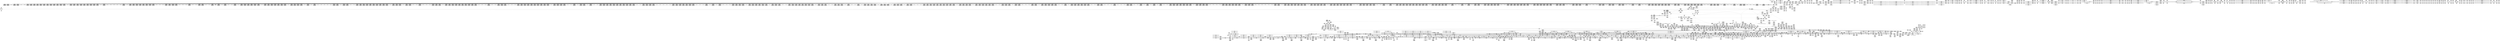 digraph {
	CE0x5992a90 [shape=record,shape=Mrecord,label="{CE0x5992a90|2472:_%struct.cred*,_:_CRE_456,460_|*MultipleSource*|Function::task_sid&Arg::task::|Function::current_has_perm&Arg::tsk::|Function::selinux_task_kill&Arg::p::|security/selinux/hooks.c,208}"]
	CE0x596d8d0 [shape=record,shape=Mrecord,label="{CE0x596d8d0|task_sid:_tmp16|security/selinux/hooks.c,208|*SummSink*}"]
	CE0x59f3790 [shape=record,shape=Mrecord,label="{CE0x59f3790|i1_true|*Constant*|*SummSource*}"]
	CE0x5a774c0 [shape=record,shape=Mrecord,label="{CE0x5a774c0|i64_ptrtoint_(i8*_blockaddress(_rcu_lock_release,_%__here)_to_i64)|*Constant*|*SummSource*}"]
	CE0x59993d0 [shape=record,shape=Mrecord,label="{CE0x59993d0|2472:_%struct.cred*,_:_CRE_700,701_}"]
	CE0x59b36b0 [shape=record,shape=Mrecord,label="{CE0x59b36b0|2472:_%struct.cred*,_:_CRE_2992,3000_|*MultipleSource*|Function::task_sid&Arg::task::|Function::current_has_perm&Arg::tsk::|Function::selinux_task_kill&Arg::p::|security/selinux/hooks.c,208}"]
	CE0x59bc730 [shape=record,shape=Mrecord,label="{CE0x59bc730|2472:_%struct.cred*,_:_CRE_6248,6256_|*MultipleSource*|Function::task_sid&Arg::task::|Function::current_has_perm&Arg::tsk::|Function::selinux_task_kill&Arg::p::|security/selinux/hooks.c,208}"]
	CE0x5940340 [shape=record,shape=Mrecord,label="{CE0x5940340|_ret_i32_%call2,_!dbg_!27718|security/selinux/hooks.c,1544|*SummSource*}"]
	CE0x5942a80 [shape=record,shape=Mrecord,label="{CE0x5942a80|selinux_task_kill:_rc.0|*SummSource*}"]
	CE0x5a28980 [shape=record,shape=Mrecord,label="{CE0x5a28980|rcu_read_unlock:_tmp12|include/linux/rcupdate.h,933}"]
	CE0x59996a0 [shape=record,shape=Mrecord,label="{CE0x59996a0|2472:_%struct.cred*,_:_CRE_703,704_}"]
	CE0x59894d0 [shape=record,shape=Mrecord,label="{CE0x59894d0|i64_1|*Constant*}"]
	CE0x5982840 [shape=record,shape=Mrecord,label="{CE0x5982840|avc_has_perm:_auditdata|Function::avc_has_perm&Arg::auditdata::}"]
	CE0x5a03290 [shape=record,shape=Mrecord,label="{CE0x5a03290|rcu_read_lock:_tmp5|include/linux/rcupdate.h,882|*SummSink*}"]
	CE0x59becd0 [shape=record,shape=Mrecord,label="{CE0x59becd0|2472:_%struct.cred*,_:_CRE_6310,6311_}"]
	CE0x596ee60 [shape=record,shape=Mrecord,label="{CE0x596ee60|i32_208|*Constant*|*SummSink*}"]
	CE0x5a84c00 [shape=record,shape=Mrecord,label="{CE0x5a84c00|__preempt_count_add:_bb}"]
	CE0x59de130 [shape=record,shape=Mrecord,label="{CE0x59de130|task_sid:_tmp9|security/selinux/hooks.c,208}"]
	CE0x5921530 [shape=record,shape=Mrecord,label="{CE0x5921530|selinux_task_kill:_if.then|*SummSource*}"]
	CE0x59a5fd0 [shape=record,shape=Mrecord,label="{CE0x59a5fd0|2472:_%struct.cred*,_:_CRE_2528,2529_}"]
	CE0x5969d90 [shape=record,shape=Mrecord,label="{CE0x5969d90|2472:_%struct.cred*,_:_CRE_520,524_|*MultipleSource*|Function::task_sid&Arg::task::|Function::current_has_perm&Arg::tsk::|Function::selinux_task_kill&Arg::p::|security/selinux/hooks.c,208}"]
	CE0x5970730 [shape=record,shape=Mrecord,label="{CE0x5970730|task_sid:_tmp18|security/selinux/hooks.c,208|*SummSource*}"]
	CE0x59f1540 [shape=record,shape=Mrecord,label="{CE0x59f1540|i64*_getelementptr_inbounds_(_4_x_i64_,_4_x_i64_*___llvm_gcov_ctr134,_i64_0,_i64_2)|*Constant*}"]
	CE0x59c0820 [shape=record,shape=Mrecord,label="{CE0x59c0820|2472:_%struct.cred*,_:_CRE_6333,6334_}"]
	CE0x592a820 [shape=record,shape=Mrecord,label="{CE0x592a820|rcu_read_unlock:_entry|*SummSource*}"]
	CE0x59bc270 [shape=record,shape=Mrecord,label="{CE0x59bc270|2472:_%struct.cred*,_:_CRE_6232,6240_|*MultipleSource*|Function::task_sid&Arg::task::|Function::current_has_perm&Arg::tsk::|Function::selinux_task_kill&Arg::p::|security/selinux/hooks.c,208}"]
	CE0x59152a0 [shape=record,shape=Mrecord,label="{CE0x59152a0|_ret_void,_!dbg_!27735|include/linux/rcupdate.h,884|*SummSink*}"]
	CE0x591c140 [shape=record,shape=Mrecord,label="{CE0x591c140|__llvm_gcov_indirect_counter_increment:_predecessor|Function::__llvm_gcov_indirect_counter_increment&Arg::predecessor::|*SummSource*}"]
	CE0x59e8bf0 [shape=record,shape=Mrecord,label="{CE0x59e8bf0|i64*_getelementptr_inbounds_(_11_x_i64_,_11_x_i64_*___llvm_gcov_ctr132,_i64_0,_i64_10)|*Constant*}"]
	CE0x59c76c0 [shape=record,shape=Mrecord,label="{CE0x59c76c0|2472:_%struct.cred*,_:_CRE_6624,6632_|*MultipleSource*|Function::task_sid&Arg::task::|Function::current_has_perm&Arg::tsk::|Function::selinux_task_kill&Arg::p::|security/selinux/hooks.c,208}"]
	CE0x5a7bc50 [shape=record,shape=Mrecord,label="{CE0x5a7bc50|i64*_getelementptr_inbounds_(_4_x_i64_,_4_x_i64_*___llvm_gcov_ctr135,_i64_0,_i64_3)|*Constant*|*SummSource*}"]
	CE0x5986e00 [shape=record,shape=Mrecord,label="{CE0x5986e00|2472:_%struct.cred*,_:_CRE_104,112_|*MultipleSource*|Function::task_sid&Arg::task::|Function::current_has_perm&Arg::tsk::|Function::selinux_task_kill&Arg::p::|security/selinux/hooks.c,208}"]
	CE0x597bfc0 [shape=record,shape=Mrecord,label="{CE0x597bfc0|signal_to_av:_perm.0}"]
	CE0x5939260 [shape=record,shape=Mrecord,label="{CE0x5939260|i32_0|*Constant*|*SummSource*}"]
	CE0x5a142b0 [shape=record,shape=Mrecord,label="{CE0x5a142b0|rcu_read_unlock:_tmp1}"]
	CE0x59fdef0 [shape=record,shape=Mrecord,label="{CE0x59fdef0|rcu_read_lock:_do.end|*SummSource*}"]
	CE0x59f92d0 [shape=record,shape=Mrecord,label="{CE0x59f92d0|GLOBAL:_rcu_lock_map|Global_var:rcu_lock_map}"]
	CE0x59b22c0 [shape=record,shape=Mrecord,label="{CE0x59b22c0|2472:_%struct.cred*,_:_CRE_2964,2965_}"]
	CE0x592da90 [shape=record,shape=Mrecord,label="{CE0x592da90|i64*_getelementptr_inbounds_(_10_x_i64_,_10_x_i64_*___llvm_gcov_ctr290,_i64_0,_i64_8)|*Constant*}"]
	CE0x5a27300 [shape=record,shape=Mrecord,label="{CE0x5a27300|rcu_read_unlock:_tmp17|include/linux/rcupdate.h,933}"]
	CE0x59a2e60 [shape=record,shape=Mrecord,label="{CE0x59a2e60|2472:_%struct.cred*,_:_CRE_2344,2352_|*MultipleSource*|Function::task_sid&Arg::task::|Function::current_has_perm&Arg::tsk::|Function::selinux_task_kill&Arg::p::|security/selinux/hooks.c,208}"]
	CE0x5a4e570 [shape=record,shape=Mrecord,label="{CE0x5a4e570|_call_void_lockdep_rcu_suspicious(i8*_getelementptr_inbounds_(_25_x_i8_,_25_x_i8_*_.str3,_i32_0,_i32_0),_i32_218,_i8*_getelementptr_inbounds_(_45_x_i8_,_45_x_i8_*_.str12,_i32_0,_i32_0))_#10,_!dbg_!27727|security/selinux/hooks.c,218}"]
	CE0x5ab1bf0 [shape=record,shape=Mrecord,label="{CE0x5ab1bf0|__rcu_read_unlock:_do.body|*SummSink*}"]
	CE0x5a0c7b0 [shape=record,shape=Mrecord,label="{CE0x5a0c7b0|GLOBAL:_lockdep_rcu_suspicious|*Constant*}"]
	CE0x5a763f0 [shape=record,shape=Mrecord,label="{CE0x5a763f0|rcu_lock_release:_tmp5|include/linux/rcupdate.h,423|*SummSource*}"]
	CE0x59ff190 [shape=record,shape=Mrecord,label="{CE0x59ff190|current_sid:_do.body}"]
	CE0x5a1a760 [shape=record,shape=Mrecord,label="{CE0x5a1a760|_call_void_mcount()_#3|*SummSink*}"]
	CE0x596abd0 [shape=record,shape=Mrecord,label="{CE0x596abd0|i64*_getelementptr_inbounds_(_10_x_i64_,_10_x_i64_*___llvm_gcov_ctr265,_i64_0,_i64_6)|*Constant*|*SummSink*}"]
	CE0x5927dc0 [shape=record,shape=Mrecord,label="{CE0x5927dc0|rcu_read_lock:_tmp1|*SummSource*}"]
	CE0x59ab3b0 [shape=record,shape=Mrecord,label="{CE0x59ab3b0|2472:_%struct.cred*,_:_CRE_2792,2800_|*MultipleSource*|Function::task_sid&Arg::task::|Function::current_has_perm&Arg::tsk::|Function::selinux_task_kill&Arg::p::|security/selinux/hooks.c,208}"]
	CE0x59b1940 [shape=record,shape=Mrecord,label="{CE0x59b1940|2472:_%struct.cred*,_:_CRE_2956,2957_}"]
	CE0x59fa940 [shape=record,shape=Mrecord,label="{CE0x59fa940|_call_void___rcu_read_lock()_#10,_!dbg_!27710|include/linux/rcupdate.h,879|*SummSink*}"]
	CE0x59afcc0 [shape=record,shape=Mrecord,label="{CE0x59afcc0|2472:_%struct.cred*,_:_CRE_2932,2933_}"]
	CE0x59c63f0 [shape=record,shape=Mrecord,label="{CE0x59c63f0|2472:_%struct.cred*,_:_CRE_6552,6560_|*MultipleSource*|Function::task_sid&Arg::task::|Function::current_has_perm&Arg::tsk::|Function::selinux_task_kill&Arg::p::|security/selinux/hooks.c,208}"]
	CE0x59e5e60 [shape=record,shape=Mrecord,label="{CE0x59e5e60|i64_3|*Constant*|*SummSink*}"]
	CE0x5a21750 [shape=record,shape=Mrecord,label="{CE0x5a21750|current_sid:_tmp1|*SummSource*}"]
	CE0x59d9e40 [shape=record,shape=Mrecord,label="{CE0x59d9e40|current_sid:_sid|security/selinux/hooks.c,220}"]
	CE0x599aee0 [shape=record,shape=Mrecord,label="{CE0x599aee0|2472:_%struct.cred*,_:_CRE_1816,1817_|*MultipleSource*|Function::task_sid&Arg::task::|Function::current_has_perm&Arg::tsk::|Function::selinux_task_kill&Arg::p::|security/selinux/hooks.c,208}"]
	CE0x5aa9dc0 [shape=record,shape=Mrecord,label="{CE0x5aa9dc0|__preempt_count_add:_do.body|*SummSink*}"]
	CE0x5a6c2a0 [shape=record,shape=Mrecord,label="{CE0x5a6c2a0|task_sid:_real_cred|security/selinux/hooks.c,208}"]
	CE0x5929210 [shape=record,shape=Mrecord,label="{CE0x5929210|selinux_task_kill:_tmp9|security/selinux/hooks.c,3664|*SummSource*}"]
	CE0x59ef680 [shape=record,shape=Mrecord,label="{CE0x59ef680|current_sid:_tmp}"]
	CE0x59f8e30 [shape=record,shape=Mrecord,label="{CE0x59f8e30|cred_sid:_tmp3|*SummSink*}"]
	CE0x59f2830 [shape=record,shape=Mrecord,label="{CE0x59f2830|i64*_getelementptr_inbounds_(_11_x_i64_,_11_x_i64_*___llvm_gcov_ctr125,_i64_0,_i64_6)|*Constant*|*SummSource*}"]
	CE0x5a23f70 [shape=record,shape=Mrecord,label="{CE0x5a23f70|rcu_read_unlock:_tmp8|include/linux/rcupdate.h,933}"]
	CE0x5a4afb0 [shape=record,shape=Mrecord,label="{CE0x5a4afb0|current_sid:_if.then}"]
	CE0x592c550 [shape=record,shape=Mrecord,label="{CE0x592c550|signal_to_av:_tmp8|security/selinux/hooks.c,1491|*SummSink*}"]
	CE0x59498d0 [shape=record,shape=Mrecord,label="{CE0x59498d0|_ret_void|*SummSource*}"]
	CE0x5a9b2a0 [shape=record,shape=Mrecord,label="{CE0x5a9b2a0|__preempt_count_add:_do.end|*SummSink*}"]
	CE0x59f7330 [shape=record,shape=Mrecord,label="{CE0x59f7330|rcu_read_unlock:_tmp2|*SummSink*}"]
	CE0x596d3c0 [shape=record,shape=Mrecord,label="{CE0x596d3c0|task_sid:_tmp15|security/selinux/hooks.c,208|*SummSink*}"]
	CE0x596a3c0 [shape=record,shape=Mrecord,label="{CE0x596a3c0|2472:_%struct.cred*,_:_CRE_544,552_|*MultipleSource*|Function::task_sid&Arg::task::|Function::current_has_perm&Arg::tsk::|Function::selinux_task_kill&Arg::p::|security/selinux/hooks.c,208}"]
	CE0x5987910 [shape=record,shape=Mrecord,label="{CE0x5987910|0:_i64*,_array:_GCR___llvm_gcda_edge_table266_internal_unnamed_addr_constant_4_x_i64*_i64*_getelementptr_inbounds_(_10_x_i64_,_10_x_i64_*___llvm_gcov_ctr265,_i64_0,_i64_1),_i64*_getelementptr_inbounds_(_10_x_i64_,_10_x_i64_*___llvm_gcov_ctr265,_i64_0,_i64_2),_i64*_getelementptr_inbounds_(_10_x_i64_,_10_x_i64_*___llvm_gcov_ctr265,_i64_0,_i64_3),_i64*_getelementptr_inbounds_(_10_x_i64_,_10_x_i64_*___llvm_gcov_ctr265,_i64_0,_i64_4)_:_elem_0::}"]
	CE0x592d580 [shape=record,shape=Mrecord,label="{CE0x592d580|avc_has_perm:_auditdata|Function::avc_has_perm&Arg::auditdata::|*SummSink*}"]
	CE0x592fd90 [shape=record,shape=Mrecord,label="{CE0x592fd90|rcu_read_lock:_tmp|*SummSink*}"]
	CE0x5a1c7f0 [shape=record,shape=Mrecord,label="{CE0x5a1c7f0|rcu_read_unlock:_call|include/linux/rcupdate.h,933|*SummSink*}"]
	CE0x5938f80 [shape=record,shape=Mrecord,label="{CE0x5938f80|i32_0|*Constant*}"]
	CE0x598fe10 [shape=record,shape=Mrecord,label="{CE0x598fe10|_call_void_rcu_lock_acquire(%struct.lockdep_map*_rcu_lock_map)_#10,_!dbg_!27711|include/linux/rcupdate.h,881}"]
	CE0x59fd340 [shape=record,shape=Mrecord,label="{CE0x59fd340|rcu_lock_acquire:_indirectgoto|*SummSource*}"]
	CE0x593eb00 [shape=record,shape=Mrecord,label="{CE0x593eb00|i64**_getelementptr_inbounds_(_4_x_i64*_,_4_x_i64*_*___llvm_gcda_edge_table266,_i64_0,_i64_0)|*Constant*|*SummSource*}"]
	CE0x5996d40 [shape=record,shape=Mrecord,label="{CE0x5996d40|2472:_%struct.cred*,_:_CRE_608,616_|*MultipleSource*|Function::task_sid&Arg::task::|Function::current_has_perm&Arg::tsk::|Function::selinux_task_kill&Arg::p::|security/selinux/hooks.c,208}"]
	CE0x59b44c0 [shape=record,shape=Mrecord,label="{CE0x59b44c0|2472:_%struct.cred*,_:_CRE_3048,3056_|*MultipleSource*|Function::task_sid&Arg::task::|Function::current_has_perm&Arg::tsk::|Function::selinux_task_kill&Arg::p::|security/selinux/hooks.c,208}"]
	CE0x597ba00 [shape=record,shape=Mrecord,label="{CE0x597ba00|i32_8|*Constant*}"]
	CE0x5a22890 [shape=record,shape=Mrecord,label="{CE0x5a22890|i64_5|*Constant*}"]
	CE0x59f5850 [shape=record,shape=Mrecord,label="{CE0x59f5850|i64*_getelementptr_inbounds_(_4_x_i64_,_4_x_i64_*___llvm_gcov_ctr128,_i64_0,_i64_0)|*Constant*|*SummSource*}"]
	CE0x593b0b0 [shape=record,shape=Mrecord,label="{CE0x593b0b0|selinux_task_kill:_tmp3|security/selinux/hooks.c,3661}"]
	CE0x5946650 [shape=record,shape=Mrecord,label="{CE0x5946650|i8*_getelementptr_inbounds_(_45_x_i8_,_45_x_i8_*_.str12,_i32_0,_i32_0)|*Constant*|*SummSource*}"]
	CE0x59fef90 [shape=record,shape=Mrecord,label="{CE0x59fef90|rcu_read_lock:_bb|*SummSource*}"]
	CE0x5a27850 [shape=record,shape=Mrecord,label="{CE0x5a27850|i32_934|*Constant*}"]
	CE0x5a03f10 [shape=record,shape=Mrecord,label="{CE0x5a03f10|current_sid:_tmp5|security/selinux/hooks.c,218|*SummSink*}"]
	CE0x59ca2d0 [shape=record,shape=Mrecord,label="{CE0x59ca2d0|2472:_%struct.cred*,_:_CRE_10576,10584_|*MultipleSource*|Function::task_sid&Arg::task::|Function::current_has_perm&Arg::tsk::|Function::selinux_task_kill&Arg::p::|security/selinux/hooks.c,208}"]
	CE0x59ba820 [shape=record,shape=Mrecord,label="{CE0x59ba820|2472:_%struct.cred*,_:_CRE_6144,6152_|*MultipleSource*|Function::task_sid&Arg::task::|Function::current_has_perm&Arg::tsk::|Function::selinux_task_kill&Arg::p::|security/selinux/hooks.c,208}"]
	CE0x59ac450 [shape=record,shape=Mrecord,label="{CE0x59ac450|2472:_%struct.cred*,_:_CRE_2848,2856_|*MultipleSource*|Function::task_sid&Arg::task::|Function::current_has_perm&Arg::tsk::|Function::selinux_task_kill&Arg::p::|security/selinux/hooks.c,208}"]
	CE0x5a984b0 [shape=record,shape=Mrecord,label="{CE0x5a984b0|rcu_lock_acquire:___here}"]
	CE0x5976400 [shape=record,shape=Mrecord,label="{CE0x5976400|i64_4|*Constant*|*SummSource*}"]
	CE0x5923450 [shape=record,shape=Mrecord,label="{CE0x5923450|selinux_task_kill:_tmp2|security/selinux/hooks.c,3661|*SummSource*}"]
	CE0x59c8c20 [shape=record,shape=Mrecord,label="{CE0x59c8c20|2472:_%struct.cred*,_:_CRE_6680,6684_|*MultipleSource*|Function::task_sid&Arg::task::|Function::current_has_perm&Arg::tsk::|Function::selinux_task_kill&Arg::p::|security/selinux/hooks.c,208}"]
	CE0x599b790 [shape=record,shape=Mrecord,label="{CE0x599b790|2472:_%struct.cred*,_:_CRE_1848,1856_|*MultipleSource*|Function::task_sid&Arg::task::|Function::current_has_perm&Arg::tsk::|Function::selinux_task_kill&Arg::p::|security/selinux/hooks.c,208}"]
	CE0x598a7c0 [shape=record,shape=Mrecord,label="{CE0x598a7c0|avc_has_perm:_requested|Function::avc_has_perm&Arg::requested::}"]
	CE0x59c6160 [shape=record,shape=Mrecord,label="{CE0x59c6160|2472:_%struct.cred*,_:_CRE_6544,6552_|*MultipleSource*|Function::task_sid&Arg::task::|Function::current_has_perm&Arg::tsk::|Function::selinux_task_kill&Arg::p::|security/selinux/hooks.c,208}"]
	CE0x5a20fe0 [shape=record,shape=Mrecord,label="{CE0x5a20fe0|COLLAPSED:_GCMRE___llvm_gcov_ctr133_internal_global_4_x_i64_zeroinitializer:_elem_0:default:}"]
	CE0x5a0f850 [shape=record,shape=Mrecord,label="{CE0x5a0f850|rcu_read_lock:_tmp19|include/linux/rcupdate.h,882}"]
	CE0x5994e00 [shape=record,shape=Mrecord,label="{CE0x5994e00|i64_6|*Constant*}"]
	CE0x5a7ec80 [shape=record,shape=Mrecord,label="{CE0x5a7ec80|__preempt_count_add:_tmp1|*SummSink*}"]
	CE0x591fdd0 [shape=record,shape=Mrecord,label="{CE0x591fdd0|selinux_task_kill:_tmp6|security/selinux/hooks.c,3662}"]
	CE0x5a8e1e0 [shape=record,shape=Mrecord,label="{CE0x5a8e1e0|__rcu_read_lock:_bb|*SummSink*}"]
	CE0x59724e0 [shape=record,shape=Mrecord,label="{CE0x59724e0|task_sid:_tmp22|security/selinux/hooks.c,208}"]
	CE0x598dab0 [shape=record,shape=Mrecord,label="{CE0x598dab0|task_sid:_land.lhs.true|*SummSink*}"]
	CE0x59ca7b0 [shape=record,shape=Mrecord,label="{CE0x59ca7b0|2472:_%struct.cred*,_:_CRE_10592,10600_|*MultipleSource*|Function::task_sid&Arg::task::|Function::current_has_perm&Arg::tsk::|Function::selinux_task_kill&Arg::p::|security/selinux/hooks.c,208}"]
	CE0x5a26eb0 [shape=record,shape=Mrecord,label="{CE0x5a26eb0|i64*_getelementptr_inbounds_(_11_x_i64_,_11_x_i64_*___llvm_gcov_ctr132,_i64_0,_i64_8)|*Constant*|*SummSink*}"]
	CE0x59b2ea0 [shape=record,shape=Mrecord,label="{CE0x59b2ea0|2472:_%struct.cred*,_:_CRE_2974,2975_}"]
	CE0x5930a90 [shape=record,shape=Mrecord,label="{CE0x5930a90|selinux_task_kill:_if.end7}"]
	CE0x5991740 [shape=record,shape=Mrecord,label="{CE0x5991740|__llvm_gcov_indirect_counter_increment:_bb4}"]
	CE0x5a1ace0 [shape=record,shape=Mrecord,label="{CE0x5a1ace0|rcu_read_unlock:_tmp|*SummSink*}"]
	CE0x59f3100 [shape=record,shape=Mrecord,label="{CE0x59f3100|current_sid:_tmp1}"]
	CE0x59ef920 [shape=record,shape=Mrecord,label="{CE0x59ef920|_call_void_asm_sideeffect_,_memory_,_dirflag_,_fpsr_,_flags_()_#3,_!dbg_!27714,_!srcloc_!27715|include/linux/rcupdate.h,239|*SummSink*}"]
	CE0x5943720 [shape=record,shape=Mrecord,label="{CE0x5943720|_ret_i32_%rc.0,_!dbg_!27734|security/selinux/hooks.c,3670}"]
	CE0x590fcf0 [shape=record,shape=Mrecord,label="{CE0x590fcf0|__llvm_gcov_indirect_counter_increment:_predecessor|Function::__llvm_gcov_indirect_counter_increment&Arg::predecessor::}"]
	CE0x5947e50 [shape=record,shape=Mrecord,label="{CE0x5947e50|current_sid:_call4|security/selinux/hooks.c,218}"]
	CE0x5932d80 [shape=record,shape=Mrecord,label="{CE0x5932d80|selinux_task_kill:_p|Function::selinux_task_kill&Arg::p::}"]
	CE0x59306d0 [shape=record,shape=Mrecord,label="{CE0x59306d0|selinux_task_kill:_call|security/selinux/hooks.c,3664|*SummSource*}"]
	CE0x597af50 [shape=record,shape=Mrecord,label="{CE0x597af50|signal_to_av:_tmp9|security/selinux/hooks.c,1491}"]
	CE0x599acc0 [shape=record,shape=Mrecord,label="{CE0x599acc0|2472:_%struct.cred*,_:_CRE_1808,1816_|*MultipleSource*|Function::task_sid&Arg::task::|Function::current_has_perm&Arg::tsk::|Function::selinux_task_kill&Arg::p::|security/selinux/hooks.c,208}"]
	CE0x59ef120 [shape=record,shape=Mrecord,label="{CE0x59ef120|i32_2|*Constant*}"]
	CE0x5a21ec0 [shape=record,shape=Mrecord,label="{CE0x5a21ec0|task_sid:_tmp2}"]
	CE0x598ba90 [shape=record,shape=Mrecord,label="{CE0x598ba90|rcu_read_lock:_tmp7|include/linux/rcupdate.h,882|*SummSink*}"]
	CE0x591e4f0 [shape=record,shape=Mrecord,label="{CE0x591e4f0|selinux_task_kill:_tmp4|security/selinux/hooks.c,3661}"]
	CE0x59b97b0 [shape=record,shape=Mrecord,label="{CE0x59b97b0|2472:_%struct.cred*,_:_CRE_5968,5976_|*MultipleSource*|Function::task_sid&Arg::task::|Function::current_has_perm&Arg::tsk::|Function::selinux_task_kill&Arg::p::|security/selinux/hooks.c,208}"]
	CE0x596b090 [shape=record,shape=Mrecord,label="{CE0x596b090|signal_to_av:_tmp4|security/selinux/hooks.c,1483|*SummSink*}"]
	CE0x5a1d7a0 [shape=record,shape=Mrecord,label="{CE0x5a1d7a0|i64*_getelementptr_inbounds_(_11_x_i64_,_11_x_i64_*___llvm_gcov_ctr132,_i64_0,_i64_8)|*Constant*|*SummSource*}"]
	CE0x591c650 [shape=record,shape=Mrecord,label="{CE0x591c650|__llvm_gcov_indirect_counter_increment:_counters|Function::__llvm_gcov_indirect_counter_increment&Arg::counters::|*SummSink*}"]
	CE0x59cac90 [shape=record,shape=Mrecord,label="{CE0x59cac90|2472:_%struct.cred*,_:_CRE_10604,10608_|*MultipleSource*|Function::task_sid&Arg::task::|Function::current_has_perm&Arg::tsk::|Function::selinux_task_kill&Arg::p::|security/selinux/hooks.c,208}"]
	CE0x5a756a0 [shape=record,shape=Mrecord,label="{CE0x5a756a0|_call_void_mcount()_#3|*SummSink*}"]
	CE0x59dc3b0 [shape=record,shape=Mrecord,label="{CE0x59dc3b0|task_sid:_if.end}"]
	CE0x5a7fff0 [shape=record,shape=Mrecord,label="{CE0x5a7fff0|__rcu_read_unlock:_tmp3}"]
	CE0x59870d0 [shape=record,shape=Mrecord,label="{CE0x59870d0|__llvm_gcov_indirect_counter_increment:_bb}"]
	CE0x59421e0 [shape=record,shape=Mrecord,label="{CE0x59421e0|_call_void___llvm_gcov_indirect_counter_increment(i32*___llvm_gcov_global_state_pred267,_i64**_getelementptr_inbounds_(_4_x_i64*_,_4_x_i64*_*___llvm_gcda_edge_table266,_i64_0,_i64_1)),_!dbg_!27714|security/selinux/hooks.c,1479}"]
	CE0x59d92c0 [shape=record,shape=Mrecord,label="{CE0x59d92c0|current_sid:_tmp22|security/selinux/hooks.c,218|*SummSink*}"]
	CE0x5933470 [shape=record,shape=Mrecord,label="{CE0x5933470|selinux_task_kill:_tmp8|security/selinux/hooks.c,3664}"]
	CE0x5974430 [shape=record,shape=Mrecord,label="{CE0x5974430|task_sid:_tmp25|security/selinux/hooks.c,208|*SummSink*}"]
	CE0x59dbb90 [shape=record,shape=Mrecord,label="{CE0x59dbb90|i64*_getelementptr_inbounds_(_4_x_i64_,_4_x_i64_*___llvm_gcov_ctr128,_i64_0,_i64_2)|*Constant*|*SummSource*}"]
	CE0x592d8c0 [shape=record,shape=Mrecord,label="{CE0x592d8c0|avc_has_perm:_auditdata|Function::avc_has_perm&Arg::auditdata::|*SummSource*}"]
	CE0x5a7c530 [shape=record,shape=Mrecord,label="{CE0x5a7c530|i64*_getelementptr_inbounds_(_4_x_i64_,_4_x_i64_*___llvm_gcov_ctr135,_i64_0,_i64_3)|*Constant*}"]
	CE0x5abb420 [shape=record,shape=Mrecord,label="{CE0x5abb420|__preempt_count_add:_do.body|*SummSource*}"]
	CE0x591a6c0 [shape=record,shape=Mrecord,label="{CE0x591a6c0|selinux_task_kill:_if.end|*SummSource*}"]
	CE0x5a03c20 [shape=record,shape=Mrecord,label="{CE0x5a03c20|__rcu_read_lock:_tmp3|*SummSource*}"]
	CE0x59d0c70 [shape=record,shape=Mrecord,label="{CE0x59d0c70|get_current:_entry|*SummSource*}"]
	CE0x5947b40 [shape=record,shape=Mrecord,label="{CE0x5947b40|current_sid:_tmp20|security/selinux/hooks.c,218|*SummSink*}"]
	CE0x597ab70 [shape=record,shape=Mrecord,label="{CE0x597ab70|GLOBAL:___llvm_gcov_ctr127|Global_var:__llvm_gcov_ctr127|*SummSink*}"]
	CE0x5939b70 [shape=record,shape=Mrecord,label="{CE0x5939b70|selinux_task_kill:_call3|security/selinux/hooks.c,3666}"]
	CE0x597b320 [shape=record,shape=Mrecord,label="{CE0x597b320|i64*_getelementptr_inbounds_(_10_x_i64_,_10_x_i64_*___llvm_gcov_ctr265,_i64_0,_i64_9)|*Constant*|*SummSink*}"]
	CE0x59db830 [shape=record,shape=Mrecord,label="{CE0x59db830|task_sid:_bb}"]
	CE0x59b7b00 [shape=record,shape=Mrecord,label="{CE0x59b7b00|2472:_%struct.cred*,_:_CRE_5872,5880_|*MultipleSource*|Function::task_sid&Arg::task::|Function::current_has_perm&Arg::tsk::|Function::selinux_task_kill&Arg::p::|security/selinux/hooks.c,208}"]
	CE0x5a1dfe0 [shape=record,shape=Mrecord,label="{CE0x5a1dfe0|COLLAPSED:_GCMRE___llvm_gcov_ctr132_internal_global_11_x_i64_zeroinitializer:_elem_0:default:}"]
	CE0x59f53b0 [shape=record,shape=Mrecord,label="{CE0x59f53b0|current_sid:_tmp10|security/selinux/hooks.c,218|*SummSource*}"]
	CE0x5aa6e70 [shape=record,shape=Mrecord,label="{CE0x5aa6e70|i64*_getelementptr_inbounds_(_4_x_i64_,_4_x_i64_*___llvm_gcov_ctr129,_i64_0,_i64_1)|*Constant*|*SummSource*}"]
	CE0x59a0410 [shape=record,shape=Mrecord,label="{CE0x59a0410|2472:_%struct.cred*,_:_CRE_2120,2128_|*MultipleSource*|Function::task_sid&Arg::task::|Function::current_has_perm&Arg::tsk::|Function::selinux_task_kill&Arg::p::|security/selinux/hooks.c,208}"]
	CE0x5a0ddc0 [shape=record,shape=Mrecord,label="{CE0x5a0ddc0|__rcu_read_lock:_tmp}"]
	CE0x597c1b0 [shape=record,shape=Mrecord,label="{CE0x597c1b0|signal_to_av:_perm.0|*SummSink*}"]
	"CONST[source:0(mediator),value:2(dynamic)][purpose:{subject}]"
	CE0x593fdc0 [shape=record,shape=Mrecord,label="{CE0x593fdc0|i64_2|*Constant*}"]
	CE0x59eb950 [shape=record,shape=Mrecord,label="{CE0x59eb950|rcu_lock_release:_map|Function::rcu_lock_release&Arg::map::|*SummSource*}"]
	CE0x599d580 [shape=record,shape=Mrecord,label="{CE0x599d580|2472:_%struct.cred*,_:_CRE_1960,1968_|*MultipleSource*|Function::task_sid&Arg::task::|Function::current_has_perm&Arg::tsk::|Function::selinux_task_kill&Arg::p::|security/selinux/hooks.c,208}"]
	CE0x5a07940 [shape=record,shape=Mrecord,label="{CE0x5a07940|rcu_read_lock:_tmp9|include/linux/rcupdate.h,882}"]
	CE0x59d9570 [shape=record,shape=Mrecord,label="{CE0x59d9570|current_sid:_tmp23|security/selinux/hooks.c,218}"]
	CE0x59dea60 [shape=record,shape=Mrecord,label="{CE0x59dea60|GLOBAL:_task_sid.__warned|Global_var:task_sid.__warned|*SummSource*}"]
	CE0x5a96650 [shape=record,shape=Mrecord,label="{CE0x5a96650|i32_2|*Constant*|*SummSource*}"]
	CE0x5a108e0 [shape=record,shape=Mrecord,label="{CE0x5a108e0|i64*_getelementptr_inbounds_(_11_x_i64_,_11_x_i64_*___llvm_gcov_ctr127,_i64_0,_i64_10)|*Constant*|*SummSink*}"]
	CE0x596d110 [shape=record,shape=Mrecord,label="{CE0x596d110|task_sid:_tmp|*SummSink*}"]
	CE0x5ac5200 [shape=record,shape=Mrecord,label="{CE0x5ac5200|get_current:_tmp|*SummSink*}"]
	CE0x5aa3930 [shape=record,shape=Mrecord,label="{CE0x5aa3930|_call_void_mcount()_#3}"]
	CE0x5997bf0 [shape=record,shape=Mrecord,label="{CE0x5997bf0|2472:_%struct.cred*,_:_CRE_652,656_|*MultipleSource*|Function::task_sid&Arg::task::|Function::current_has_perm&Arg::tsk::|Function::selinux_task_kill&Arg::p::|security/selinux/hooks.c,208}"]
	CE0x59bb6c0 [shape=record,shape=Mrecord,label="{CE0x59bb6c0|2472:_%struct.cred*,_:_CRE_6196,6200_|*MultipleSource*|Function::task_sid&Arg::task::|Function::current_has_perm&Arg::tsk::|Function::selinux_task_kill&Arg::p::|security/selinux/hooks.c,208}"]
	CE0x5972b60 [shape=record,shape=Mrecord,label="{CE0x5972b60|task_sid:_tmp22|security/selinux/hooks.c,208|*SummSink*}"]
	CE0x5a18000 [shape=record,shape=Mrecord,label="{CE0x5a18000|_call_void_mcount()_#3}"]
	CE0x599fb60 [shape=record,shape=Mrecord,label="{CE0x599fb60|2472:_%struct.cred*,_:_CRE_2088,2096_|*MultipleSource*|Function::task_sid&Arg::task::|Function::current_has_perm&Arg::tsk::|Function::selinux_task_kill&Arg::p::|security/selinux/hooks.c,208}"]
	CE0x59e4980 [shape=record,shape=Mrecord,label="{CE0x59e4980|task_sid:_tmp10|security/selinux/hooks.c,208|*SummSource*}"]
	CE0x5ab0120 [shape=record,shape=Mrecord,label="{CE0x5ab0120|__preempt_count_sub:_tmp7|./arch/x86/include/asm/preempt.h,78|*SummSource*}"]
	CE0x59ef450 [shape=record,shape=Mrecord,label="{CE0x59ef450|i64*_getelementptr_inbounds_(_11_x_i64_,_11_x_i64_*___llvm_gcov_ctr125,_i64_0,_i64_0)|*Constant*|*SummSource*}"]
	CE0x5a27e80 [shape=record,shape=Mrecord,label="{CE0x5a27e80|current_sid:_call|security/selinux/hooks.c,218}"]
	CE0x59b09d0 [shape=record,shape=Mrecord,label="{CE0x59b09d0|2472:_%struct.cred*,_:_CRE_2943,2944_}"]
	CE0x59f1920 [shape=record,shape=Mrecord,label="{CE0x59f1920|i64_ptrtoint_(i8*_blockaddress(_rcu_lock_acquire,_%__here)_to_i64)|*Constant*|*SummSink*}"]
	CE0x5aa2f10 [shape=record,shape=Mrecord,label="{CE0x5aa2f10|GLOBAL:_current_task|Global_var:current_task|*SummSink*}"]
	CE0x59d3430 [shape=record,shape=Mrecord,label="{CE0x59d3430|_ret_void,_!dbg_!27735|include/linux/rcupdate.h,938}"]
	CE0x59e4800 [shape=record,shape=Mrecord,label="{CE0x59e4800|i64_4|*Constant*|*SummSink*}"]
	CE0x5a28100 [shape=record,shape=Mrecord,label="{CE0x5a28100|current_sid:_tmp3|*SummSource*}"]
	CE0x5982090 [shape=record,shape=Mrecord,label="{CE0x5982090|GLOBAL:_current_sid|*Constant*|*SummSource*}"]
	CE0x59841c0 [shape=record,shape=Mrecord,label="{CE0x59841c0|task_sid:_tmp1|*SummSink*}"]
	CE0x5a9a630 [shape=record,shape=Mrecord,label="{CE0x5a9a630|__rcu_read_unlock:_tmp6|include/linux/rcupdate.h,245|*SummSink*}"]
	CE0x59817a0 [shape=record,shape=Mrecord,label="{CE0x59817a0|current_has_perm:_call|security/selinux/hooks.c,1542|*SummSource*}"]
	CE0x599b350 [shape=record,shape=Mrecord,label="{CE0x599b350|2472:_%struct.cred*,_:_CRE_1832,1840_|*MultipleSource*|Function::task_sid&Arg::task::|Function::current_has_perm&Arg::tsk::|Function::selinux_task_kill&Arg::p::|security/selinux/hooks.c,208}"]
	CE0x5a1d1b0 [shape=record,shape=Mrecord,label="{CE0x5a1d1b0|rcu_read_unlock:_tmp16|include/linux/rcupdate.h,933}"]
	CE0x596ac40 [shape=record,shape=Mrecord,label="{CE0x596ac40|signal_to_av:_tmp4|security/selinux/hooks.c,1483}"]
	CE0x59d08a0 [shape=record,shape=Mrecord,label="{CE0x59d08a0|GLOBAL:_get_current|*Constant*|*SummSource*}"]
	CE0x5a8d4f0 [shape=record,shape=Mrecord,label="{CE0x5a8d4f0|task_sid:_call7|security/selinux/hooks.c,208}"]
	CE0x59f1270 [shape=record,shape=Mrecord,label="{CE0x59f1270|__rcu_read_lock:_tmp1}"]
	CE0x59b0180 [shape=record,shape=Mrecord,label="{CE0x59b0180|2472:_%struct.cred*,_:_CRE_2936,2937_}"]
	CE0x5a78710 [shape=record,shape=Mrecord,label="{CE0x5a78710|__rcu_read_lock:_tmp4|include/linux/rcupdate.h,239}"]
	CE0x5976ea0 [shape=record,shape=Mrecord,label="{CE0x5976ea0|__llvm_gcov_indirect_counter_increment:_tmp5|*SummSink*}"]
	CE0x5936460 [shape=record,shape=Mrecord,label="{CE0x5936460|i64_0|*Constant*}"]
	CE0x5a49730 [shape=record,shape=Mrecord,label="{CE0x5a49730|GLOBAL:_current_sid.__warned|Global_var:current_sid.__warned}"]
	CE0x5a199d0 [shape=record,shape=Mrecord,label="{CE0x5a199d0|rcu_read_unlock:_land.lhs.true|*SummSink*}"]
	CE0x59e7820 [shape=record,shape=Mrecord,label="{CE0x59e7820|i64*_getelementptr_inbounds_(_11_x_i64_,_11_x_i64_*___llvm_gcov_ctr132,_i64_0,_i64_9)|*Constant*|*SummSink*}"]
	CE0x59c0a80 [shape=record,shape=Mrecord,label="{CE0x59c0a80|2472:_%struct.cred*,_:_CRE_6335,6336_}"]
	CE0x59f4ff0 [shape=record,shape=Mrecord,label="{CE0x59f4ff0|_call_void_asm_sideeffect_,_memory_,_dirflag_,_fpsr_,_flags_()_#3,_!dbg_!27714,_!srcloc_!27715|include/linux/rcupdate.h,239|*SummSource*}"]
	CE0x59bf780 [shape=record,shape=Mrecord,label="{CE0x59bf780|2472:_%struct.cred*,_:_CRE_6319,6320_}"]
	CE0x5998b60 [shape=record,shape=Mrecord,label="{CE0x5998b60|2472:_%struct.cred*,_:_CRE_690,691_}"]
	CE0x59899f0 [shape=record,shape=Mrecord,label="{CE0x59899f0|__llvm_gcov_indirect_counter_increment:_tmp3|*SummSource*}"]
	CE0x5985000 [shape=record,shape=Mrecord,label="{CE0x5985000|current_has_perm:_call1|security/selinux/hooks.c,1543}"]
	CE0x593ffa0 [shape=record,shape=Mrecord,label="{CE0x593ffa0|current_has_perm:_perms|Function::current_has_perm&Arg::perms::}"]
	CE0x59a5cd0 [shape=record,shape=Mrecord,label="{CE0x59a5cd0|2472:_%struct.cred*,_:_CRE_2525,2526_}"]
	CE0x599c010 [shape=record,shape=Mrecord,label="{CE0x599c010|2472:_%struct.cred*,_:_CRE_1880,1888_|*MultipleSource*|Function::task_sid&Arg::task::|Function::current_has_perm&Arg::tsk::|Function::selinux_task_kill&Arg::p::|security/selinux/hooks.c,208}"]
	CE0x59ee490 [shape=record,shape=Mrecord,label="{CE0x59ee490|current_sid:_land.lhs.true2}"]
	CE0x59d3e70 [shape=record,shape=Mrecord,label="{CE0x59d3e70|__llvm_gcov_indirect_counter_increment:_counter|*SummSink*}"]
	CE0x59ebd90 [shape=record,shape=Mrecord,label="{CE0x59ebd90|_ret_void,_!dbg_!27717|include/linux/rcupdate.h,424}"]
	CE0x5a1b070 [shape=record,shape=Mrecord,label="{CE0x5a1b070|rcu_lock_release:_bb|*SummSink*}"]
	CE0x5a97aa0 [shape=record,shape=Mrecord,label="{CE0x5a97aa0|rcu_lock_acquire:___here|*SummSource*}"]
	CE0x5a74090 [shape=record,shape=Mrecord,label="{CE0x5a74090|task_sid:_do.end}"]
	CE0x59f2ed0 [shape=record,shape=Mrecord,label="{CE0x59f2ed0|i64*_getelementptr_inbounds_(_11_x_i64_,_11_x_i64_*___llvm_gcov_ctr125,_i64_0,_i64_1)|*Constant*|*SummSink*}"]
	CE0x59df250 [shape=record,shape=Mrecord,label="{CE0x59df250|task_sid:_tmp9|security/selinux/hooks.c,208|*SummSink*}"]
	CE0x59de0a0 [shape=record,shape=Mrecord,label="{CE0x59de0a0|task_sid:_tmp7|security/selinux/hooks.c,208|*SummSource*}"]
	CE0x5a6ded0 [shape=record,shape=Mrecord,label="{CE0x5a6ded0|_call_void_asm_sideeffect_,_memory_,_dirflag_,_fpsr_,_flags_()_#3,_!dbg_!27711,_!srcloc_!27714|include/linux/rcupdate.h,244|*SummSource*}"]
	CE0x59c0f40 [shape=record,shape=Mrecord,label="{CE0x59c0f40|2472:_%struct.cred*,_:_CRE_6339,6340_}"]
	CE0x59dd720 [shape=record,shape=Mrecord,label="{CE0x59dd720|task_sid:_tmp8|security/selinux/hooks.c,208}"]
	CE0x5981bb0 [shape=record,shape=Mrecord,label="{CE0x5981bb0|2472:_%struct.cred*,_:_CRE_240,248_|*MultipleSource*|Function::task_sid&Arg::task::|Function::current_has_perm&Arg::tsk::|Function::selinux_task_kill&Arg::p::|security/selinux/hooks.c,208}"]
	CE0x592b2d0 [shape=record,shape=Mrecord,label="{CE0x592b2d0|GLOBAL:_task_sid|*Constant*|*SummSource*}"]
	CE0x5a87a80 [shape=record,shape=Mrecord,label="{CE0x5a87a80|task_sid:_tmp5|security/selinux/hooks.c,208}"]
	CE0x599d360 [shape=record,shape=Mrecord,label="{CE0x599d360|2472:_%struct.cred*,_:_CRE_1952,1960_|*MultipleSource*|Function::task_sid&Arg::task::|Function::current_has_perm&Arg::tsk::|Function::selinux_task_kill&Arg::p::|security/selinux/hooks.c,208}"]
	CE0x5a6b030 [shape=record,shape=Mrecord,label="{CE0x5a6b030|task_sid:_tmp10|security/selinux/hooks.c,208}"]
	CE0x59f3350 [shape=record,shape=Mrecord,label="{CE0x59f3350|i64*_getelementptr_inbounds_(_4_x_i64_,_4_x_i64_*___llvm_gcov_ctr133,_i64_0,_i64_2)|*Constant*}"]
	CE0x59bce50 [shape=record,shape=Mrecord,label="{CE0x59bce50|2472:_%struct.cred*,_:_CRE_6280,6284_|*MultipleSource*|Function::task_sid&Arg::task::|Function::current_has_perm&Arg::tsk::|Function::selinux_task_kill&Arg::p::|security/selinux/hooks.c,208}"]
	CE0x5974d50 [shape=record,shape=Mrecord,label="{CE0x5974d50|i64*_getelementptr_inbounds_(_13_x_i64_,_13_x_i64_*___llvm_gcov_ctr126,_i64_0,_i64_12)|*Constant*|*SummSink*}"]
	CE0x5a992a0 [shape=record,shape=Mrecord,label="{CE0x5a992a0|i64*_getelementptr_inbounds_(_4_x_i64_,_4_x_i64_*___llvm_gcov_ctr133,_i64_0,_i64_3)|*Constant*|*SummSink*}"]
	CE0x5a8ccf0 [shape=record,shape=Mrecord,label="{CE0x5a8ccf0|task_sid:_tmp26|security/selinux/hooks.c,208}"]
	CE0x59413e0 [shape=record,shape=Mrecord,label="{CE0x59413e0|_call_void___llvm_gcov_indirect_counter_increment(i32*___llvm_gcov_global_state_pred267,_i64**_getelementptr_inbounds_(_4_x_i64*_,_4_x_i64*_*___llvm_gcda_edge_table266,_i64_0,_i64_2)),_!dbg_!27717|security/selinux/hooks.c,1483|*SummSink*}"]
	CE0x5a823a0 [shape=record,shape=Mrecord,label="{CE0x5a823a0|__preempt_count_add:_tmp4|./arch/x86/include/asm/preempt.h,72}"]
	CE0x5947250 [shape=record,shape=Mrecord,label="{CE0x5947250|i64*_getelementptr_inbounds_(_11_x_i64_,_11_x_i64_*___llvm_gcov_ctr125,_i64_0,_i64_10)|*Constant*|*SummSink*}"]
	CE0x5a499c0 [shape=record,shape=Mrecord,label="{CE0x5a499c0|i64*_getelementptr_inbounds_(_4_x_i64_,_4_x_i64_*___llvm_gcov_ctr128,_i64_0,_i64_3)|*Constant*}"]
	CE0x5933da0 [shape=record,shape=Mrecord,label="{CE0x5933da0|selinux_task_kill:_tmp7|security/selinux/hooks.c,3662|*SummSource*}"]
	CE0x599f500 [shape=record,shape=Mrecord,label="{CE0x599f500|2472:_%struct.cred*,_:_CRE_2072,2076_|*MultipleSource*|Function::task_sid&Arg::task::|Function::current_has_perm&Arg::tsk::|Function::selinux_task_kill&Arg::p::|security/selinux/hooks.c,208}"]
	CE0x5a6b4b0 [shape=record,shape=Mrecord,label="{CE0x5a6b4b0|rcu_lock_release:_tmp1|*SummSink*}"]
	CE0x5937c50 [shape=record,shape=Mrecord,label="{CE0x5937c50|selinux_task_kill:_tmp1|*SummSource*}"]
	CE0x593da40 [shape=record,shape=Mrecord,label="{CE0x593da40|i64_6|*Constant*|*SummSink*}"]
	CE0x5a29170 [shape=record,shape=Mrecord,label="{CE0x5a29170|_ret_void,_!dbg_!27719|./arch/x86/include/asm/preempt.h,73|*SummSource*}"]
	CE0x5a19530 [shape=record,shape=Mrecord,label="{CE0x5a19530|i64*_getelementptr_inbounds_(_11_x_i64_,_11_x_i64_*___llvm_gcov_ctr125,_i64_0,_i64_6)|*Constant*|*SummSink*}"]
	CE0x598cc50 [shape=record,shape=Mrecord,label="{CE0x598cc50|2472:_%struct.cred*,_:_CRE_120,128_|*MultipleSource*|Function::task_sid&Arg::task::|Function::current_has_perm&Arg::tsk::|Function::selinux_task_kill&Arg::p::|security/selinux/hooks.c,208}"]
	CE0x593fb00 [shape=record,shape=Mrecord,label="{CE0x593fb00|rcu_read_lock:_tobool|include/linux/rcupdate.h,882|*SummSource*}"]
	CE0x59ed080 [shape=record,shape=Mrecord,label="{CE0x59ed080|current_sid:_bb}"]
	CE0x596f990 [shape=record,shape=Mrecord,label="{CE0x596f990|i64*_getelementptr_inbounds_(_13_x_i64_,_13_x_i64_*___llvm_gcov_ctr126,_i64_0,_i64_9)|*Constant*}"]
	CE0x5a0b330 [shape=record,shape=Mrecord,label="{CE0x5a0b330|rcu_read_lock:_tmp16|include/linux/rcupdate.h,882}"]
	CE0x59a34f0 [shape=record,shape=Mrecord,label="{CE0x59a34f0|2472:_%struct.cred*,_:_CRE_2368,2376_|*MultipleSource*|Function::task_sid&Arg::task::|Function::current_has_perm&Arg::tsk::|Function::selinux_task_kill&Arg::p::|security/selinux/hooks.c,208}"]
	CE0x5986840 [shape=record,shape=Mrecord,label="{CE0x5986840|current_has_perm:_call2|security/selinux/hooks.c,1544}"]
	CE0x599ea90 [shape=record,shape=Mrecord,label="{CE0x599ea90|2472:_%struct.cred*,_:_CRE_2044,2048_|*MultipleSource*|Function::task_sid&Arg::task::|Function::current_has_perm&Arg::tsk::|Function::selinux_task_kill&Arg::p::|security/selinux/hooks.c,208}"]
	CE0x5a8b4a0 [shape=record,shape=Mrecord,label="{CE0x5a8b4a0|i64*_getelementptr_inbounds_(_13_x_i64_,_13_x_i64_*___llvm_gcov_ctr126,_i64_0,_i64_9)|*Constant*}"]
	CE0x59c89c0 [shape=record,shape=Mrecord,label="{CE0x59c89c0|2472:_%struct.cred*,_:_CRE_6672,6680_|*MultipleSource*|Function::task_sid&Arg::task::|Function::current_has_perm&Arg::tsk::|Function::selinux_task_kill&Arg::p::|security/selinux/hooks.c,208}"]
	CE0x59e7590 [shape=record,shape=Mrecord,label="{CE0x59e7590|i64*_getelementptr_inbounds_(_11_x_i64_,_11_x_i64_*___llvm_gcov_ctr132,_i64_0,_i64_9)|*Constant*}"]
	CE0x59e7090 [shape=record,shape=Mrecord,label="{CE0x59e7090|i8*_getelementptr_inbounds_(_44_x_i8_,_44_x_i8_*_.str47,_i32_0,_i32_0)|*Constant*}"]
	CE0x5a983e0 [shape=record,shape=Mrecord,label="{CE0x5a983e0|rcu_lock_acquire:_bb|*SummSink*}"]
	CE0x5ac55f0 [shape=record,shape=Mrecord,label="{CE0x5ac55f0|__preempt_count_sub:_tmp}"]
	CE0x59b2d70 [shape=record,shape=Mrecord,label="{CE0x59b2d70|2472:_%struct.cred*,_:_CRE_2973,2974_}"]
	CE0x5a4acf0 [shape=record,shape=Mrecord,label="{CE0x5a4acf0|i64*_getelementptr_inbounds_(_4_x_i64_,_4_x_i64_*___llvm_gcov_ctr128,_i64_0,_i64_3)|*Constant*|*SummSink*}"]
	CE0x5a161e0 [shape=record,shape=Mrecord,label="{CE0x5a161e0|rcu_read_unlock:_tmp15|include/linux/rcupdate.h,933|*SummSink*}"]
	CE0x593a6f0 [shape=record,shape=Mrecord,label="{CE0x593a6f0|selinux_task_kill:_perm.0|*SummSource*}"]
	CE0x591d9b0 [shape=record,shape=Mrecord,label="{CE0x591d9b0|selinux_task_kill:_entry|*SummSink*}"]
	CE0x5a28060 [shape=record,shape=Mrecord,label="{CE0x5a28060|current_sid:_tmp3}"]
	CE0x5ab18d0 [shape=record,shape=Mrecord,label="{CE0x5ab18d0|%struct.task_struct*_(%struct.task_struct**)*_asm_movq_%gs:$_1:P_,$0_,_r,im,_dirflag_,_fpsr_,_flags_|*SummSink*}"]
	CE0x5999130 [shape=record,shape=Mrecord,label="{CE0x5999130|2472:_%struct.cred*,_:_CRE_697,698_}"]
	CE0x59391d0 [shape=record,shape=Mrecord,label="{CE0x59391d0|GLOBAL:___llvm_gcov_ctr290|Global_var:__llvm_gcov_ctr290}"]
	CE0x5998940 [shape=record,shape=Mrecord,label="{CE0x5998940|2472:_%struct.cred*,_:_CRE_689,690_}"]
	CE0x5a14de0 [shape=record,shape=Mrecord,label="{CE0x5a14de0|rcu_read_unlock:_do.body|*SummSource*}"]
	CE0x59b6340 [shape=record,shape=Mrecord,label="{CE0x59b6340|2472:_%struct.cred*,_:_CRE_3136,3140_|*MultipleSource*|Function::task_sid&Arg::task::|Function::current_has_perm&Arg::tsk::|Function::selinux_task_kill&Arg::p::|security/selinux/hooks.c,208}"]
	CE0x597bdf0 [shape=record,shape=Mrecord,label="{CE0x597bdf0|i32_64|*Constant*|*SummSource*}"]
	CE0x5a28ab0 [shape=record,shape=Mrecord,label="{CE0x5a28ab0|rcu_read_unlock:_tmp12|include/linux/rcupdate.h,933|*SummSource*}"]
	CE0x59f6fc0 [shape=record,shape=Mrecord,label="{CE0x59f6fc0|i64*_getelementptr_inbounds_(_11_x_i64_,_11_x_i64_*___llvm_gcov_ctr127,_i64_0,_i64_0)|*Constant*|*SummSource*}"]
	CE0x59c9340 [shape=record,shape=Mrecord,label="{CE0x59c9340|2472:_%struct.cred*,_:_CRE_10536,10544_|*MultipleSource*|Function::task_sid&Arg::task::|Function::current_has_perm&Arg::tsk::|Function::selinux_task_kill&Arg::p::|security/selinux/hooks.c,208}"]
	CE0x5926400 [shape=record,shape=Mrecord,label="{CE0x5926400|selinux_task_kill:_tmp13|security/selinux/hooks.c,3665}"]
	CE0x5a06490 [shape=record,shape=Mrecord,label="{CE0x5a06490|rcu_read_lock:_land.lhs.true2|*SummSource*}"]
	CE0x596f4b0 [shape=record,shape=Mrecord,label="{CE0x596f4b0|i8*_getelementptr_inbounds_(_41_x_i8_,_41_x_i8_*_.str44,_i32_0,_i32_0)|*Constant*|*SummSink*}"]
	CE0x59aa0b0 [shape=record,shape=Mrecord,label="{CE0x59aa0b0|2472:_%struct.cred*,_:_CRE_2728,2736_|*MultipleSource*|Function::task_sid&Arg::task::|Function::current_has_perm&Arg::tsk::|Function::selinux_task_kill&Arg::p::|security/selinux/hooks.c,208}"]
	CE0x5a9c0e0 [shape=record,shape=Mrecord,label="{CE0x5a9c0e0|__rcu_read_unlock:_tmp6|include/linux/rcupdate.h,245|*SummSource*}"]
	CE0x591c250 [shape=record,shape=Mrecord,label="{CE0x591c250|__llvm_gcov_indirect_counter_increment:_predecessor|Function::__llvm_gcov_indirect_counter_increment&Arg::predecessor::|*SummSink*}"]
	CE0x5a16d40 [shape=record,shape=Mrecord,label="{CE0x5a16d40|i32_1|*Constant*}"]
	CE0x59ff600 [shape=record,shape=Mrecord,label="{CE0x59ff600|GLOBAL:___rcu_read_lock|*Constant*|*SummSink*}"]
	CE0x5974020 [shape=record,shape=Mrecord,label="{CE0x5974020|task_sid:_tmp25|security/selinux/hooks.c,208|*SummSource*}"]
	CE0x5a07500 [shape=record,shape=Mrecord,label="{CE0x5a07500|rcu_read_lock:_tobool1|include/linux/rcupdate.h,882|*SummSource*}"]
	CE0x59480f0 [shape=record,shape=Mrecord,label="{CE0x59480f0|task_sid:_tmp27|security/selinux/hooks.c,208|*SummSink*}"]
	CE0x5a07cf0 [shape=record,shape=Mrecord,label="{CE0x5a07cf0|rcu_read_lock:_tmp9|include/linux/rcupdate.h,882|*SummSink*}"]
	CE0x59928a0 [shape=record,shape=Mrecord,label="{CE0x59928a0|2472:_%struct.cred*,_:_CRE_448,456_|*MultipleSource*|Function::task_sid&Arg::task::|Function::current_has_perm&Arg::tsk::|Function::selinux_task_kill&Arg::p::|security/selinux/hooks.c,208}"]
	CE0x5942e60 [shape=record,shape=Mrecord,label="{CE0x5942e60|i64*_getelementptr_inbounds_(_10_x_i64_,_10_x_i64_*___llvm_gcov_ctr290,_i64_0,_i64_9)|*Constant*}"]
	CE0x593d2b0 [shape=record,shape=Mrecord,label="{CE0x593d2b0|COLLAPSED:_GCMRE___llvm_gcov_ctr265_internal_global_10_x_i64_zeroinitializer:_elem_0:default:}"]
	CE0x596dd10 [shape=record,shape=Mrecord,label="{CE0x596dd10|task_sid:_tmp17|security/selinux/hooks.c,208|*SummSink*}"]
	CE0x5928740 [shape=record,shape=Mrecord,label="{CE0x5928740|current_sid:_tmp4|security/selinux/hooks.c,218|*SummSource*}"]
	CE0x59c1070 [shape=record,shape=Mrecord,label="{CE0x59c1070|2472:_%struct.cred*,_:_CRE_6340,6341_}"]
	CE0x59c25d0 [shape=record,shape=Mrecord,label="{CE0x59c25d0|2472:_%struct.cred*,_:_CRE_6358,6359_}"]
	CE0x596eca0 [shape=record,shape=Mrecord,label="{CE0x596eca0|i32_208|*Constant*|*SummSource*}"]
	CE0x5917bf0 [shape=record,shape=Mrecord,label="{CE0x5917bf0|current_has_perm:_entry|*SummSource*}"]
	CE0x5930530 [shape=record,shape=Mrecord,label="{CE0x5930530|signal_to_av:_entry}"]
	CE0x5979fe0 [shape=record,shape=Mrecord,label="{CE0x5979fe0|GLOBAL:_rcu_lock_map|Global_var:rcu_lock_map|*SummSink*}"]
	CE0x5993aa0 [shape=record,shape=Mrecord,label="{CE0x5993aa0|task_sid:_tmp13|security/selinux/hooks.c,208|*SummSource*}"]
	CE0x59bf9e0 [shape=record,shape=Mrecord,label="{CE0x59bf9e0|2472:_%struct.cred*,_:_CRE_6321,6322_}"]
	CE0x599dbb0 [shape=record,shape=Mrecord,label="{CE0x599dbb0|2472:_%struct.cred*,_:_CRE_1980,1984_|*MultipleSource*|Function::task_sid&Arg::task::|Function::current_has_perm&Arg::tsk::|Function::selinux_task_kill&Arg::p::|security/selinux/hooks.c,208}"]
	CE0x5a192a0 [shape=record,shape=Mrecord,label="{CE0x5a192a0|rcu_read_unlock:_tmp9|include/linux/rcupdate.h,933|*SummSource*}"]
	CE0x593bb60 [shape=record,shape=Mrecord,label="{CE0x593bb60|_call_void_rcu_read_lock()_#10,_!dbg_!27712|security/selinux/hooks.c,207|*SummSource*}"]
	CE0x59beba0 [shape=record,shape=Mrecord,label="{CE0x59beba0|2472:_%struct.cred*,_:_CRE_6309,6310_}"]
	CE0x597f060 [shape=record,shape=Mrecord,label="{CE0x597f060|signal_to_av:_tmp11|security/selinux/hooks.c,1495}"]
	CE0x59b28b0 [shape=record,shape=Mrecord,label="{CE0x59b28b0|2472:_%struct.cred*,_:_CRE_2969,2970_}"]
	CE0x59d1610 [shape=record,shape=Mrecord,label="{CE0x59d1610|i32_78|*Constant*|*SummSink*}"]
	CE0x59eb590 [shape=record,shape=Mrecord,label="{CE0x59eb590|rcu_lock_release:_entry|*SummSink*}"]
	CE0x59ac220 [shape=record,shape=Mrecord,label="{CE0x59ac220|2472:_%struct.cred*,_:_CRE_2840,2848_|*MultipleSource*|Function::task_sid&Arg::task::|Function::current_has_perm&Arg::tsk::|Function::selinux_task_kill&Arg::p::|security/selinux/hooks.c,208}"]
	CE0x598c1f0 [shape=record,shape=Mrecord,label="{CE0x598c1f0|__llvm_gcov_indirect_counter_increment:_tmp|*SummSource*}"]
	CE0x59d1390 [shape=record,shape=Mrecord,label="{CE0x59d1390|i32_78|*Constant*}"]
	CE0x5966ce0 [shape=record,shape=Mrecord,label="{CE0x5966ce0|signal_to_av:_sw.default|*SummSink*}"]
	CE0x59d21a0 [shape=record,shape=Mrecord,label="{CE0x59d21a0|current_sid:_tmp21|security/selinux/hooks.c,218|*SummSink*}"]
	CE0x5a21050 [shape=record,shape=Mrecord,label="{CE0x5a21050|rcu_lock_release:_tmp|*SummSource*}"]
	CE0x5972050 [shape=record,shape=Mrecord,label="{CE0x5972050|task_sid:_tmp21|security/selinux/hooks.c,208}"]
	CE0x59fb570 [shape=record,shape=Mrecord,label="{CE0x59fb570|rcu_read_lock:_tmp4|include/linux/rcupdate.h,882|*SummSink*}"]
	CE0x5a0f230 [shape=record,shape=Mrecord,label="{CE0x5a0f230|_call_void_lockdep_rcu_suspicious(i8*_getelementptr_inbounds_(_25_x_i8_,_25_x_i8_*_.str45,_i32_0,_i32_0),_i32_883,_i8*_getelementptr_inbounds_(_42_x_i8_,_42_x_i8_*_.str46,_i32_0,_i32_0))_#10,_!dbg_!27728|include/linux/rcupdate.h,882|*SummSink*}"]
	CE0x5a71db0 [shape=record,shape=Mrecord,label="{CE0x5a71db0|rcu_lock_release:_tmp4|include/linux/rcupdate.h,423|*SummSink*}"]
	CE0x5a87550 [shape=record,shape=Mrecord,label="{CE0x5a87550|rcu_lock_acquire:_tmp6}"]
	CE0x5a1edc0 [shape=record,shape=Mrecord,label="{CE0x5a1edc0|rcu_read_unlock:_tmp14|include/linux/rcupdate.h,933}"]
	CE0x59ed5c0 [shape=record,shape=Mrecord,label="{CE0x59ed5c0|_call_void___preempt_count_add(i32_1)_#10,_!dbg_!27711|include/linux/rcupdate.h,239|*SummSource*}"]
	CE0x592ed90 [shape=record,shape=Mrecord,label="{CE0x592ed90|GLOBAL:_current_has_perm|*Constant*}"]
	CE0x5a88b00 [shape=record,shape=Mrecord,label="{CE0x5a88b00|task_sid:_tmp19|security/selinux/hooks.c,208}"]
	CE0x5a88710 [shape=record,shape=Mrecord,label="{CE0x5a88710|task_sid:_tobool1|security/selinux/hooks.c,208}"]
	CE0x5a0b460 [shape=record,shape=Mrecord,label="{CE0x5a0b460|rcu_read_lock:_tmp16|include/linux/rcupdate.h,882|*SummSource*}"]
	CE0x5a6e6f0 [shape=record,shape=Mrecord,label="{CE0x5a6e6f0|__rcu_read_lock:_tmp2|*SummSink*}"]
	CE0x5ac5960 [shape=record,shape=Mrecord,label="{CE0x5ac5960|__preempt_count_sub:_tmp4|./arch/x86/include/asm/preempt.h,77|*SummSource*}"]
	CE0x5999c20 [shape=record,shape=Mrecord,label="{CE0x5999c20|2472:_%struct.cred*,_:_CRE_728,732_|*MultipleSource*|Function::task_sid&Arg::task::|Function::current_has_perm&Arg::tsk::|Function::selinux_task_kill&Arg::p::|security/selinux/hooks.c,208}"]
	CE0x5a9aa10 [shape=record,shape=Mrecord,label="{CE0x5a9aa10|__rcu_read_unlock:_tmp7|include/linux/rcupdate.h,245}"]
	CE0x59f5b10 [shape=record,shape=Mrecord,label="{CE0x59f5b10|current_sid:_land.lhs.true2|*SummSource*}"]
	CE0x591f5e0 [shape=record,shape=Mrecord,label="{CE0x591f5e0|selinux_task_kill:_sig|Function::selinux_task_kill&Arg::sig::}"]
	CE0x594c0e0 [shape=record,shape=Mrecord,label="{CE0x594c0e0|i16_2|*Constant*|*SummSink*}"]
	CE0x598b5f0 [shape=record,shape=Mrecord,label="{CE0x598b5f0|rcu_read_lock:_tmp6|include/linux/rcupdate.h,882|*SummSink*}"]
	CE0x59b16e0 [shape=record,shape=Mrecord,label="{CE0x59b16e0|2472:_%struct.cred*,_:_CRE_2954,2955_}"]
	CE0x598be30 [shape=record,shape=Mrecord,label="{CE0x598be30|__llvm_gcov_indirect_counter_increment:_exit|*SummSink*}"]
	CE0x5a16ed0 [shape=record,shape=Mrecord,label="{CE0x5a16ed0|rcu_read_unlock:_do.end}"]
	CE0x5a01d00 [shape=record,shape=Mrecord,label="{CE0x5a01d00|rcu_read_unlock:_if.end}"]
	CE0x59b0e90 [shape=record,shape=Mrecord,label="{CE0x59b0e90|2472:_%struct.cred*,_:_CRE_2947,2948_}"]
	CE0x59385a0 [shape=record,shape=Mrecord,label="{CE0x59385a0|signal_to_av:_tmp3|security/selinux/hooks.c,1479}"]
	CE0x59f5230 [shape=record,shape=Mrecord,label="{CE0x59f5230|_ret_void,_!dbg_!27719|./arch/x86/include/asm/preempt.h,73}"]
	CE0x59865e0 [shape=record,shape=Mrecord,label="{CE0x59865e0|2472:_%struct.cred*,_:_CRE_192,200_|*MultipleSource*|Function::task_sid&Arg::task::|Function::current_has_perm&Arg::tsk::|Function::selinux_task_kill&Arg::p::|security/selinux/hooks.c,208}"]
	CE0x59e9030 [shape=record,shape=Mrecord,label="{CE0x59e9030|i64*_getelementptr_inbounds_(_11_x_i64_,_11_x_i64_*___llvm_gcov_ctr132,_i64_0,_i64_10)|*Constant*|*SummSource*}"]
	CE0x5a06550 [shape=record,shape=Mrecord,label="{CE0x5a06550|rcu_read_lock:_land.lhs.true2|*SummSink*}"]
	CE0x5a69e10 [shape=record,shape=Mrecord,label="{CE0x5a69e10|i64*_getelementptr_inbounds_(_4_x_i64_,_4_x_i64_*___llvm_gcov_ctr128,_i64_0,_i64_1)|*Constant*}"]
	CE0x59d19d0 [shape=record,shape=Mrecord,label="{CE0x59d19d0|current_sid:_cred|security/selinux/hooks.c,218|*SummSource*}"]
	CE0x5a8ddd0 [shape=record,shape=Mrecord,label="{CE0x5a8ddd0|_call_void_rcu_read_unlock()_#10,_!dbg_!27748|security/selinux/hooks.c,209}"]
	CE0x593dae0 [shape=record,shape=Mrecord,label="{CE0x593dae0|i64*_getelementptr_inbounds_(_10_x_i64_,_10_x_i64_*___llvm_gcov_ctr290,_i64_0,_i64_7)|*Constant*}"]
	CE0x5948f00 [shape=record,shape=Mrecord,label="{CE0x5948f00|cred_sid:_entry|*SummSink*}"]
	CE0x5a738e0 [shape=record,shape=Mrecord,label="{CE0x5a738e0|rcu_lock_acquire:_tmp1|*SummSink*}"]
	CE0x59ef990 [shape=record,shape=Mrecord,label="{CE0x59ef990|_ret_void,_!dbg_!27719|./arch/x86/include/asm/preempt.h,73|*SummSink*}"]
	CE0x59b8220 [shape=record,shape=Mrecord,label="{CE0x59b8220|2472:_%struct.cred*,_:_CRE_5896,5904_|*MultipleSource*|Function::task_sid&Arg::task::|Function::current_has_perm&Arg::tsk::|Function::selinux_task_kill&Arg::p::|security/selinux/hooks.c,208}"]
	CE0x59a5970 [shape=record,shape=Mrecord,label="{CE0x59a5970|2472:_%struct.cred*,_:_CRE_2522,2523_}"]
	CE0x5924870 [shape=record,shape=Mrecord,label="{CE0x5924870|task_sid:_task|Function::task_sid&Arg::task::|*SummSource*}"]
	CE0x59977b0 [shape=record,shape=Mrecord,label="{CE0x59977b0|2472:_%struct.cred*,_:_CRE_644,648_|*MultipleSource*|Function::task_sid&Arg::task::|Function::current_has_perm&Arg::tsk::|Function::selinux_task_kill&Arg::p::|security/selinux/hooks.c,208}"]
	"CONST[source:1(input),value:2(dynamic)][purpose:{operation}]"
	CE0x5a4bef0 [shape=record,shape=Mrecord,label="{CE0x5a4bef0|current_sid:_tmp12|security/selinux/hooks.c,218}"]
	CE0x5949240 [shape=record,shape=Mrecord,label="{CE0x5949240|cred_sid:_cred|Function::cred_sid&Arg::cred::|*SummSink*}"]
	CE0x7586a10 [shape=record,shape=Mrecord,label="{CE0x7586a10|i64_2|*Constant*|*SummSink*}"]
	CE0x5967400 [shape=record,shape=Mrecord,label="{CE0x5967400|i64*_getelementptr_inbounds_(_2_x_i64_,_2_x_i64_*___llvm_gcov_ctr136,_i64_0,_i64_0)|*Constant*|*SummSink*}"]
	CE0x59e7f40 [shape=record,shape=Mrecord,label="{CE0x59e7f40|rcu_read_unlock:_tmp19|include/linux/rcupdate.h,933}"]
	CE0x59aed50 [shape=record,shape=Mrecord,label="{CE0x59aed50|2472:_%struct.cred*,_:_CRE_2919,2920_}"]
	CE0x5a20220 [shape=record,shape=Mrecord,label="{CE0x5a20220|current_sid:_tobool|security/selinux/hooks.c,218|*SummSource*}"]
	CE0x59a4670 [shape=record,shape=Mrecord,label="{CE0x59a4670|2472:_%struct.cred*,_:_CRE_2472,2480_|*MultipleSource*|Function::task_sid&Arg::task::|Function::current_has_perm&Arg::tsk::|Function::selinux_task_kill&Arg::p::|security/selinux/hooks.c,208}"]
	"CONST[source:0(mediator),value:0(static)][purpose:{operation}]"
	CE0x59b0640 [shape=record,shape=Mrecord,label="{CE0x59b0640|2472:_%struct.cred*,_:_CRE_2940,2941_}"]
	CE0x5936dd0 [shape=record,shape=Mrecord,label="{CE0x5936dd0|selinux_task_kill:_tmp11|security/selinux/hooks.c,3665|*SummSource*}"]
	CE0x593b3b0 [shape=record,shape=Mrecord,label="{CE0x593b3b0|i64*_getelementptr_inbounds_(_2_x_i64_,_2_x_i64_*___llvm_gcov_ctr136,_i64_0,_i64_1)|*Constant*|*SummSink*}"]
	CE0x59ec550 [shape=record,shape=Mrecord,label="{CE0x59ec550|GLOBAL:___rcu_read_unlock|*Constant*|*SummSource*}"]
	CE0x5a76870 [shape=record,shape=Mrecord,label="{CE0x5a76870|_call_void_lock_release(%struct.lockdep_map*_%map,_i32_1,_i64_ptrtoint_(i8*_blockaddress(_rcu_lock_release,_%__here)_to_i64))_#10,_!dbg_!27716|include/linux/rcupdate.h,423|*SummSink*}"]
	CE0x5a25270 [shape=record,shape=Mrecord,label="{CE0x5a25270|COLLAPSED:_GCMRE___llvm_gcov_ctr125_internal_global_11_x_i64_zeroinitializer:_elem_0:default:}"]
	CE0x5948400 [shape=record,shape=Mrecord,label="{CE0x5948400|task_sid:_call7|security/selinux/hooks.c,208}"]
	CE0x599aad0 [shape=record,shape=Mrecord,label="{CE0x599aad0|2472:_%struct.cred*,_:_CRE_784,1808_|*MultipleSource*|Function::task_sid&Arg::task::|Function::current_has_perm&Arg::tsk::|Function::selinux_task_kill&Arg::p::|security/selinux/hooks.c,208}"]
	CE0x59bea70 [shape=record,shape=Mrecord,label="{CE0x59bea70|2472:_%struct.cred*,_:_CRE_6308,6309_}"]
	CE0x596bb20 [shape=record,shape=Mrecord,label="{CE0x596bb20|i64*_getelementptr_inbounds_(_10_x_i64_,_10_x_i64_*___llvm_gcov_ctr265,_i64_0,_i64_7)|*Constant*|*SummSource*}"]
	CE0x5a4f040 [shape=record,shape=Mrecord,label="{CE0x5a4f040|i8*_getelementptr_inbounds_(_25_x_i8_,_25_x_i8_*_.str3,_i32_0,_i32_0)|*Constant*}"]
	CE0x5a74a60 [shape=record,shape=Mrecord,label="{CE0x5a74a60|_call_void___preempt_count_sub(i32_1)_#10,_!dbg_!27715|include/linux/rcupdate.h,244}"]
	CE0x5928f70 [shape=record,shape=Mrecord,label="{CE0x5928f70|selinux_task_kill:_tmp9|security/selinux/hooks.c,3664|*SummSink*}"]
	CE0x5a75dd0 [shape=record,shape=Mrecord,label="{CE0x5a75dd0|i64*_getelementptr_inbounds_(_4_x_i64_,_4_x_i64_*___llvm_gcov_ctr130,_i64_0,_i64_0)|*Constant*}"]
	CE0x5993500 [shape=record,shape=Mrecord,label="{CE0x5993500|task_sid:_tmp12|security/selinux/hooks.c,208}"]
	CE0x5ab9920 [shape=record,shape=Mrecord,label="{CE0x5ab9920|COLLAPSED:_GCMRE___llvm_gcov_ctr98_internal_global_2_x_i64_zeroinitializer:_elem_0:default:}"]
	CE0x5ad6b20 [shape=record,shape=Mrecord,label="{CE0x5ad6b20|__preempt_count_sub:_tmp|*SummSource*}"]
	CE0x59ee160 [shape=record,shape=Mrecord,label="{CE0x59ee160|i64*_getelementptr_inbounds_(_4_x_i64_,_4_x_i64_*___llvm_gcov_ctr129,_i64_0,_i64_3)|*Constant*}"]
	CE0x5a78cb0 [shape=record,shape=Mrecord,label="{CE0x5a78cb0|__preempt_count_add:_tmp6|./arch/x86/include/asm/preempt.h,73|*SummSource*}"]
	CE0x5933a20 [shape=record,shape=Mrecord,label="{CE0x5933a20|i64_2|*Constant*|*SummSource*}"]
	CE0x5a9b000 [shape=record,shape=Mrecord,label="{CE0x5a9b000|__preempt_count_add:_do.end}"]
	CE0x5a063a0 [shape=record,shape=Mrecord,label="{CE0x5a063a0|rcu_read_lock:_land.lhs.true2}"]
	CE0x59b7d60 [shape=record,shape=Mrecord,label="{CE0x59b7d60|2472:_%struct.cred*,_:_CRE_5880,5888_|*MultipleSource*|Function::task_sid&Arg::task::|Function::current_has_perm&Arg::tsk::|Function::selinux_task_kill&Arg::p::|security/selinux/hooks.c,208}"]
	CE0x5a03a90 [shape=record,shape=Mrecord,label="{CE0x5a03a90|i64*_getelementptr_inbounds_(_4_x_i64_,_4_x_i64_*___llvm_gcov_ctr128,_i64_0,_i64_0)|*Constant*|*SummSink*}"]
	CE0x5a741b0 [shape=record,shape=Mrecord,label="{CE0x5a741b0|task_sid:_do.end6}"]
	CE0x5a7d560 [shape=record,shape=Mrecord,label="{CE0x5a7d560|__rcu_read_unlock:_tmp5|include/linux/rcupdate.h,244|*SummSink*}"]
	CE0x5a20f70 [shape=record,shape=Mrecord,label="{CE0x5a20f70|rcu_lock_release:_tmp}"]
	CE0x5932b00 [shape=record,shape=Mrecord,label="{CE0x5932b00|task_sid:_entry|*SummSource*}"]
	CE0x5971820 [shape=record,shape=Mrecord,label="{CE0x5971820|_call_void_lockdep_rcu_suspicious(i8*_getelementptr_inbounds_(_25_x_i8_,_25_x_i8_*_.str3,_i32_0,_i32_0),_i32_208,_i8*_getelementptr_inbounds_(_41_x_i8_,_41_x_i8_*_.str44,_i32_0,_i32_0))_#10,_!dbg_!27732|security/selinux/hooks.c,208|*SummSink*}"]
	CE0x5a07300 [shape=record,shape=Mrecord,label="{CE0x5a07300|i64_5|*Constant*}"]
	CE0x5a72060 [shape=record,shape=Mrecord,label="{CE0x5a72060|_call_void_lock_release(%struct.lockdep_map*_%map,_i32_1,_i64_ptrtoint_(i8*_blockaddress(_rcu_lock_release,_%__here)_to_i64))_#10,_!dbg_!27716|include/linux/rcupdate.h,423}"]
	CE0x59c90e0 [shape=record,shape=Mrecord,label="{CE0x59c90e0|2472:_%struct.cred*,_:_CRE_10528,10536_|*MultipleSource*|Function::task_sid&Arg::task::|Function::current_has_perm&Arg::tsk::|Function::selinux_task_kill&Arg::p::|security/selinux/hooks.c,208}"]
	CE0x59eb890 [shape=record,shape=Mrecord,label="{CE0x59eb890|rcu_lock_release:_map|Function::rcu_lock_release&Arg::map::}"]
	CE0x5975610 [shape=record,shape=Mrecord,label="{CE0x5975610|i64**_getelementptr_inbounds_(_4_x_i64*_,_4_x_i64*_*___llvm_gcda_edge_table266,_i64_0,_i64_3)|*Constant*|*SummSink*}"]
	CE0x598f450 [shape=record,shape=Mrecord,label="{CE0x598f450|2472:_%struct.cred*,_:_CRE_176,184_|*MultipleSource*|Function::task_sid&Arg::task::|Function::current_has_perm&Arg::tsk::|Function::selinux_task_kill&Arg::p::|security/selinux/hooks.c,208}"]
	CE0x5a123a0 [shape=record,shape=Mrecord,label="{CE0x5a123a0|i32_1|*Constant*|*SummSink*}"]
	CE0x5a4a090 [shape=record,shape=Mrecord,label="{CE0x5a4a090|current_sid:_if.end|*SummSink*}"]
	CE0x598ec30 [shape=record,shape=Mrecord,label="{CE0x598ec30|task_sid:_do.end6}"]
	CE0x5a0af80 [shape=record,shape=Mrecord,label="{CE0x5a0af80|rcu_read_lock:_tmp15|include/linux/rcupdate.h,882|*SummSource*}"]
	CE0x594b300 [shape=record,shape=Mrecord,label="{CE0x594b300|avc_has_perm:_requested|Function::avc_has_perm&Arg::requested::|*SummSink*}"]
	CE0x5972ef0 [shape=record,shape=Mrecord,label="{CE0x5972ef0|task_sid:_tmp23|security/selinux/hooks.c,208|*SummSource*}"]
	CE0x59a5220 [shape=record,shape=Mrecord,label="{CE0x59a5220|2472:_%struct.cred*,_:_CRE_2512,2520_|*MultipleSource*|Function::task_sid&Arg::task::|Function::current_has_perm&Arg::tsk::|Function::selinux_task_kill&Arg::p::|security/selinux/hooks.c,208}"]
	CE0x59c96a0 [shape=record,shape=Mrecord,label="{CE0x59c96a0|2472:_%struct.cred*,_:_CRE_10544,10548_|*MultipleSource*|Function::task_sid&Arg::task::|Function::current_has_perm&Arg::tsk::|Function::selinux_task_kill&Arg::p::|security/selinux/hooks.c,208}"]
	CE0x5a17960 [shape=record,shape=Mrecord,label="{CE0x5a17960|rcu_read_unlock:_tobool1|include/linux/rcupdate.h,933|*SummSink*}"]
	CE0x5a29250 [shape=record,shape=Mrecord,label="{CE0x5a29250|__preempt_count_add:_val|Function::__preempt_count_add&Arg::val::}"]
	CE0x59caf00 [shape=record,shape=Mrecord,label="{CE0x59caf00|2472:_%struct.cred*,_:_CRE_10608,10609_|*MultipleSource*|Function::task_sid&Arg::task::|Function::current_has_perm&Arg::tsk::|Function::selinux_task_kill&Arg::p::|security/selinux/hooks.c,208}"]
	CE0x598ccc0 [shape=record,shape=Mrecord,label="{CE0x598ccc0|rcu_read_lock:_tmp3|*SummSource*}"]
	CE0x59ec040 [shape=record,shape=Mrecord,label="{CE0x59ec040|_call_void___rcu_read_unlock()_#10,_!dbg_!27734|include/linux/rcupdate.h,937}"]
	CE0x597fba0 [shape=record,shape=Mrecord,label="{CE0x597fba0|rcu_read_lock:_entry|*SummSink*}"]
	CE0x59c2110 [shape=record,shape=Mrecord,label="{CE0x59c2110|2472:_%struct.cred*,_:_CRE_6354,6355_}"]
	CE0x593eb70 [shape=record,shape=Mrecord,label="{CE0x593eb70|i64**_getelementptr_inbounds_(_4_x_i64*_,_4_x_i64*_*___llvm_gcda_edge_table266,_i64_0,_i64_0)|*Constant*|*SummSink*}"]
	CE0x59168b0 [shape=record,shape=Mrecord,label="{CE0x59168b0|i32_9|*Constant*|*SummSource*}"]
	CE0x597a100 [shape=record,shape=Mrecord,label="{CE0x597a100|rcu_lock_acquire:_map|Function::rcu_lock_acquire&Arg::map::}"]
	CE0x59a88f0 [shape=record,shape=Mrecord,label="{CE0x59a88f0|2472:_%struct.cred*,_:_CRE_2664,2672_|*MultipleSource*|Function::task_sid&Arg::task::|Function::current_has_perm&Arg::tsk::|Function::selinux_task_kill&Arg::p::|security/selinux/hooks.c,208}"]
	CE0x5a1f3a0 [shape=record,shape=Mrecord,label="{CE0x5a1f3a0|i64*_getelementptr_inbounds_(_11_x_i64_,_11_x_i64_*___llvm_gcov_ctr132,_i64_0,_i64_0)|*Constant*}"]
	CE0x5964c60 [shape=record,shape=Mrecord,label="{CE0x5964c60|signal_to_av:_sw.bb2|*SummSource*}"]
	CE0x5972bd0 [shape=record,shape=Mrecord,label="{CE0x5972bd0|task_sid:_tmp24|security/selinux/hooks.c,208|*SummSource*}"]
	CE0x5a01ec0 [shape=record,shape=Mrecord,label="{CE0x5a01ec0|rcu_read_unlock:_tmp6|include/linux/rcupdate.h,933|*SummSource*}"]
	CE0x5a7e7b0 [shape=record,shape=Mrecord,label="{CE0x5a7e7b0|_ret_void,_!dbg_!27720|./arch/x86/include/asm/preempt.h,78|*SummSource*}"]
	CE0x59a1950 [shape=record,shape=Mrecord,label="{CE0x59a1950|2472:_%struct.cred*,_:_CRE_2264,2272_|*MultipleSource*|Function::task_sid&Arg::task::|Function::current_has_perm&Arg::tsk::|Function::selinux_task_kill&Arg::p::|security/selinux/hooks.c,208}"]
	CE0x59489b0 [shape=record,shape=Mrecord,label="{CE0x59489b0|GLOBAL:_cred_sid|*Constant*}"]
	CE0x5a088d0 [shape=record,shape=Mrecord,label="{CE0x5a088d0|rcu_read_lock:_tmp11|include/linux/rcupdate.h,882|*SummSink*}"]
	CE0x591fe40 [shape=record,shape=Mrecord,label="{CE0x591fe40|selinux_task_kill:_tmp6|security/selinux/hooks.c,3662|*SummSource*}"]
	CE0x59dc120 [shape=record,shape=Mrecord,label="{CE0x59dc120|i64*_getelementptr_inbounds_(_4_x_i64_,_4_x_i64_*___llvm_gcov_ctr130,_i64_0,_i64_2)|*Constant*|*SummSink*}"]
	CE0x5a8ab90 [shape=record,shape=Mrecord,label="{CE0x5a8ab90|_call_void_lockdep_rcu_suspicious(i8*_getelementptr_inbounds_(_25_x_i8_,_25_x_i8_*_.str3,_i32_0,_i32_0),_i32_208,_i8*_getelementptr_inbounds_(_41_x_i8_,_41_x_i8_*_.str44,_i32_0,_i32_0))_#10,_!dbg_!27732|security/selinux/hooks.c,208}"]
	CE0x59f7280 [shape=record,shape=Mrecord,label="{CE0x59f7280|rcu_read_lock:_tmp}"]
	CE0x59f8a70 [shape=record,shape=Mrecord,label="{CE0x59f8a70|rcu_read_lock:_tmp2|*SummSink*}"]
	CE0x59a8db0 [shape=record,shape=Mrecord,label="{CE0x59a8db0|2472:_%struct.cred*,_:_CRE_2680,2688_|*MultipleSource*|Function::task_sid&Arg::task::|Function::current_has_perm&Arg::tsk::|Function::selinux_task_kill&Arg::p::|security/selinux/hooks.c,208}"]
	"CONST[source:1(input),value:2(dynamic)][purpose:{subject}]"
	CE0x5a1b290 [shape=record,shape=Mrecord,label="{CE0x5a1b290|__preempt_count_sub:_entry|*SummSource*}"]
	CE0x5a08360 [shape=record,shape=Mrecord,label="{CE0x5a08360|rcu_read_lock:_tmp10|include/linux/rcupdate.h,882|*SummSink*}"]
	CE0x5a09150 [shape=record,shape=Mrecord,label="{CE0x5a09150|rcu_read_lock:_call3|include/linux/rcupdate.h,882}"]
	CE0x5a1ea50 [shape=record,shape=Mrecord,label="{CE0x5a1ea50|rcu_read_unlock:_tmp13|include/linux/rcupdate.h,933|*SummSink*}"]
	CE0x59a8690 [shape=record,shape=Mrecord,label="{CE0x59a8690|2472:_%struct.cred*,_:_CRE_2656,2664_|*MultipleSource*|Function::task_sid&Arg::task::|Function::current_has_perm&Arg::tsk::|Function::selinux_task_kill&Arg::p::|security/selinux/hooks.c,208}"]
	CE0x5a787f0 [shape=record,shape=Mrecord,label="{CE0x5a787f0|__rcu_read_lock:_tmp4|include/linux/rcupdate.h,239|*SummSink*}"]
	CE0x59baab0 [shape=record,shape=Mrecord,label="{CE0x59baab0|2472:_%struct.cred*,_:_CRE_6152,6168_|*MultipleSource*|Function::task_sid&Arg::task::|Function::current_has_perm&Arg::tsk::|Function::selinux_task_kill&Arg::p::|security/selinux/hooks.c,208}"]
	CE0x5a19230 [shape=record,shape=Mrecord,label="{CE0x5a19230|i64*_getelementptr_inbounds_(_11_x_i64_,_11_x_i64_*___llvm_gcov_ctr132,_i64_0,_i64_8)|*Constant*}"]
	CE0x5a8d5a0 [shape=record,shape=Mrecord,label="{CE0x5a8d5a0|__rcu_read_lock:_bb}"]
	CE0x592fe90 [shape=record,shape=Mrecord,label="{CE0x592fe90|i64_1|*Constant*}"]
	CE0x59b6a60 [shape=record,shape=Mrecord,label="{CE0x59b6a60|2472:_%struct.cred*,_:_CRE_3148,3152_|*MultipleSource*|Function::task_sid&Arg::task::|Function::current_has_perm&Arg::tsk::|Function::selinux_task_kill&Arg::p::|security/selinux/hooks.c,208}"]
	CE0x5a874e0 [shape=record,shape=Mrecord,label="{CE0x5a874e0|rcu_lock_acquire:_tmp6|*SummSource*}"]
	CE0x59c3e20 [shape=record,shape=Mrecord,label="{CE0x59c3e20|2472:_%struct.cred*,_:_CRE_6448,6456_|*MultipleSource*|Function::task_sid&Arg::task::|Function::current_has_perm&Arg::tsk::|Function::selinux_task_kill&Arg::p::|security/selinux/hooks.c,208}"]
	CE0x59deb30 [shape=record,shape=Mrecord,label="{CE0x59deb30|GLOBAL:_task_sid.__warned|Global_var:task_sid.__warned|*SummSink*}"]
	CE0x59bee00 [shape=record,shape=Mrecord,label="{CE0x59bee00|2472:_%struct.cred*,_:_CRE_6311,6312_}"]
	CE0x5924da0 [shape=record,shape=Mrecord,label="{CE0x5924da0|_ret_i32_%call7,_!dbg_!27749|security/selinux/hooks.c,210|*SummSource*}"]
	CE0x5a8e250 [shape=record,shape=Mrecord,label="{CE0x5a8e250|__rcu_read_lock:_bb|*SummSource*}"]
	CE0x59d31d0 [shape=record,shape=Mrecord,label="{CE0x59d31d0|current_sid:_tmp18|security/selinux/hooks.c,218}"]
	CE0x598d9f0 [shape=record,shape=Mrecord,label="{CE0x598d9f0|task_sid:_land.lhs.true|*SummSource*}"]
	CE0x5a10ce0 [shape=record,shape=Mrecord,label="{CE0x5a10ce0|rcu_read_lock:_tmp22|include/linux/rcupdate.h,884}"]
	CE0x59f6f20 [shape=record,shape=Mrecord,label="{CE0x59f6f20|i64*_getelementptr_inbounds_(_11_x_i64_,_11_x_i64_*___llvm_gcov_ctr127,_i64_0,_i64_0)|*Constant*}"]
	CE0x597d570 [shape=record,shape=Mrecord,label="{CE0x597d570|2472:_%struct.cred*,_:_CRE_328,336_|*MultipleSource*|Function::task_sid&Arg::task::|Function::current_has_perm&Arg::tsk::|Function::selinux_task_kill&Arg::p::|security/selinux/hooks.c,208}"]
	CE0x5988110 [shape=record,shape=Mrecord,label="{CE0x5988110|2472:_%struct.cred*,_:_CRE_88,92_|*MultipleSource*|Function::task_sid&Arg::task::|Function::current_has_perm&Arg::tsk::|Function::selinux_task_kill&Arg::p::|security/selinux/hooks.c,208}"]
	CE0x5a03bb0 [shape=record,shape=Mrecord,label="{CE0x5a03bb0|__rcu_read_lock:_tmp3}"]
	CE0x59dd1a0 [shape=record,shape=Mrecord,label="{CE0x59dd1a0|task_sid:_tmp5|security/selinux/hooks.c,208|*SummSource*}"]
	CE0x59ff950 [shape=record,shape=Mrecord,label="{CE0x59ff950|cred_sid:_security|security/selinux/hooks.c,196|*SummSink*}"]
	CE0x59f5740 [shape=record,shape=Mrecord,label="{CE0x59f5740|__rcu_read_unlock:_tmp|*SummSink*}"]
	CE0x59ab120 [shape=record,shape=Mrecord,label="{CE0x59ab120|2472:_%struct.cred*,_:_CRE_2784,2792_|*MultipleSource*|Function::task_sid&Arg::task::|Function::current_has_perm&Arg::tsk::|Function::selinux_task_kill&Arg::p::|security/selinux/hooks.c,208}"]
	CE0x59ab610 [shape=record,shape=Mrecord,label="{CE0x59ab610|2472:_%struct.cred*,_:_CRE_2800,2808_|*MultipleSource*|Function::task_sid&Arg::task::|Function::current_has_perm&Arg::tsk::|Function::selinux_task_kill&Arg::p::|security/selinux/hooks.c,208}"]
	CE0x5a8d680 [shape=record,shape=Mrecord,label="{CE0x5a8d680|GLOBAL:_rcu_read_unlock|*Constant*}"]
	CE0x59ae1a0 [shape=record,shape=Mrecord,label="{CE0x59ae1a0|2472:_%struct.cred*,_:_CRE_2909,2910_}"]
	CE0x5a00a80 [shape=record,shape=Mrecord,label="{CE0x5a00a80|__rcu_read_lock:_entry|*SummSink*}"]
	CE0x59fc460 [shape=record,shape=Mrecord,label="{CE0x59fc460|_call_void___rcu_read_lock()_#10,_!dbg_!27710|include/linux/rcupdate.h,879}"]
	CE0x59bbdb0 [shape=record,shape=Mrecord,label="{CE0x59bbdb0|2472:_%struct.cred*,_:_CRE_6216,6224_|*MultipleSource*|Function::task_sid&Arg::task::|Function::current_has_perm&Arg::tsk::|Function::selinux_task_kill&Arg::p::|security/selinux/hooks.c,208}"]
	CE0x5a748b0 [shape=record,shape=Mrecord,label="{CE0x5a748b0|task_sid:_if.then}"]
	CE0x592d2b0 [shape=record,shape=Mrecord,label="{CE0x592d2b0|%struct.common_audit_data*_null|*Constant*|*SummSource*}"]
	CE0x5aa30d0 [shape=record,shape=Mrecord,label="{CE0x5aa30d0|i64*_getelementptr_inbounds_(_2_x_i64_,_2_x_i64_*___llvm_gcov_ctr98,_i64_0,_i64_0)|*Constant*|*SummSource*}"]
	CE0x5a1e490 [shape=record,shape=Mrecord,label="{CE0x5a1e490|rcu_lock_acquire:_tmp3}"]
	CE0x5a168f0 [shape=record,shape=Mrecord,label="{CE0x5a168f0|rcu_read_unlock:_tmp5|include/linux/rcupdate.h,933}"]
	CE0x5a02fc0 [shape=record,shape=Mrecord,label="{CE0x5a02fc0|rcu_read_lock:_tobool1|include/linux/rcupdate.h,882|*SummSink*}"]
	CE0x59fdc60 [shape=record,shape=Mrecord,label="{CE0x59fdc60|rcu_read_lock:_bb|*SummSink*}"]
	CE0x59155f0 [shape=record,shape=Mrecord,label="{CE0x59155f0|signal_to_av:_tmp1|*SummSource*}"]
	CE0x5a0a490 [shape=record,shape=Mrecord,label="{CE0x5a0a490|rcu_read_lock:_tmp13|include/linux/rcupdate.h,882|*SummSource*}"]
	CE0x597a280 [shape=record,shape=Mrecord,label="{CE0x597a280|rcu_lock_acquire:_map|Function::rcu_lock_acquire&Arg::map::|*SummSource*}"]
	CE0x593f550 [shape=record,shape=Mrecord,label="{CE0x593f550|rcu_read_lock:_if.then}"]
	CE0x59bdfc0 [shape=record,shape=Mrecord,label="{CE0x59bdfc0|2472:_%struct.cred*,_:_CRE_6299,6300_}"]
	CE0x599ffa0 [shape=record,shape=Mrecord,label="{CE0x599ffa0|2472:_%struct.cred*,_:_CRE_2104,2112_|*MultipleSource*|Function::task_sid&Arg::task::|Function::current_has_perm&Arg::tsk::|Function::selinux_task_kill&Arg::p::|security/selinux/hooks.c,208}"]
	CE0x59fb4a0 [shape=record,shape=Mrecord,label="{CE0x59fb4a0|rcu_read_lock:_tmp4|include/linux/rcupdate.h,882|*SummSource*}"]
	CE0x59c1c50 [shape=record,shape=Mrecord,label="{CE0x59c1c50|2472:_%struct.cred*,_:_CRE_6350,6351_}"]
	CE0x5993660 [shape=record,shape=Mrecord,label="{CE0x5993660|task_sid:_tmp12|security/selinux/hooks.c,208|*SummSource*}"]
	CE0x5a800b0 [shape=record,shape=Mrecord,label="{CE0x5a800b0|__rcu_read_unlock:_tmp3|*SummSource*}"]
	CE0x5934800 [shape=record,shape=Mrecord,label="{CE0x5934800|i64*_getelementptr_inbounds_(_10_x_i64_,_10_x_i64_*___llvm_gcov_ctr290,_i64_0,_i64_3)|*Constant*|*SummSource*}"]
	CE0x59e9460 [shape=record,shape=Mrecord,label="{CE0x59e9460|_call_void_rcu_lock_release(%struct.lockdep_map*_rcu_lock_map)_#10,_!dbg_!27733|include/linux/rcupdate.h,935}"]
	CE0x5a0ab40 [shape=record,shape=Mrecord,label="{CE0x5a0ab40|rcu_read_lock:_tmp14|include/linux/rcupdate.h,882|*SummSink*}"]
	CE0x597b850 [shape=record,shape=Mrecord,label="{CE0x597b850|i32_16|*Constant*}"]
	CE0x5a102b0 [shape=record,shape=Mrecord,label="{CE0x5a102b0|rcu_read_lock:_tmp21|include/linux/rcupdate.h,884}"]
	CE0x5a1fdb0 [shape=record,shape=Mrecord,label="{CE0x5a1fdb0|GLOBAL:___llvm_gcov_ctr132|Global_var:__llvm_gcov_ctr132|*SummSource*}"]
	CE0x59ec8b0 [shape=record,shape=Mrecord,label="{CE0x59ec8b0|__rcu_read_unlock:_entry|*SummSource*}"]
	CE0x5a99fb0 [shape=record,shape=Mrecord,label="{CE0x5a99fb0|__rcu_read_unlock:_bb}"]
	CE0x5923f10 [shape=record,shape=Mrecord,label="{CE0x5923f10|i64*_getelementptr_inbounds_(_10_x_i64_,_10_x_i64_*___llvm_gcov_ctr265,_i64_0,_i64_5)|*Constant*}"]
	CE0x593ed70 [shape=record,shape=Mrecord,label="{CE0x593ed70|i64*_getelementptr_inbounds_(_10_x_i64_,_10_x_i64_*___llvm_gcov_ctr265,_i64_0,_i64_8)|*Constant*|*SummSink*}"]
	CE0x5a82500 [shape=record,shape=Mrecord,label="{CE0x5a82500|i64*_getelementptr_inbounds_(_4_x_i64_,_4_x_i64_*___llvm_gcov_ctr129,_i64_0,_i64_2)|*Constant*|*SummSource*}"]
	CE0x5a9a870 [shape=record,shape=Mrecord,label="{CE0x5a9a870|__rcu_read_unlock:_tmp7|include/linux/rcupdate.h,245|*SummSink*}"]
	CE0x597ad00 [shape=record,shape=Mrecord,label="{CE0x597ad00|i64_0|*Constant*}"]
	CE0x593a2f0 [shape=record,shape=Mrecord,label="{CE0x593a2f0|i64*_getelementptr_inbounds_(_10_x_i64_,_10_x_i64_*___llvm_gcov_ctr290,_i64_0,_i64_7)|*Constant*|*SummSource*}"]
	CE0x59a5dd0 [shape=record,shape=Mrecord,label="{CE0x59a5dd0|2472:_%struct.cred*,_:_CRE_2526,2527_}"]
	CE0x59995b0 [shape=record,shape=Mrecord,label="{CE0x59995b0|2472:_%struct.cred*,_:_CRE_702,703_}"]
	CE0x5999220 [shape=record,shape=Mrecord,label="{CE0x5999220|2472:_%struct.cred*,_:_CRE_698,699_}"]
	CE0x59e7fb0 [shape=record,shape=Mrecord,label="{CE0x59e7fb0|rcu_read_unlock:_tmp19|include/linux/rcupdate.h,933|*SummSource*}"]
	CE0x596e910 [shape=record,shape=Mrecord,label="{CE0x596e910|i8*_getelementptr_inbounds_(_25_x_i8_,_25_x_i8_*_.str3,_i32_0,_i32_0)|*Constant*|*SummSink*}"]
	CE0x597aa00 [shape=record,shape=Mrecord,label="{CE0x597aa00|GLOBAL:___llvm_gcov_ctr127|Global_var:__llvm_gcov_ctr127|*SummSource*}"]
	CE0x5a8c2c0 [shape=record,shape=Mrecord,label="{CE0x5a8c2c0|task_sid:_tmp23|security/selinux/hooks.c,208}"]
	CE0x5976790 [shape=record,shape=Mrecord,label="{CE0x5976790|signal_to_av:_tmp7|security/selinux/hooks.c,1487|*SummSource*}"]
	CE0x5a06ec0 [shape=record,shape=Mrecord,label="{CE0x5a06ec0|rcu_read_lock:_tmp8|include/linux/rcupdate.h,882|*SummSource*}"]
	CE0x5a24550 [shape=record,shape=Mrecord,label="{CE0x5a24550|current_sid:_tmp11|security/selinux/hooks.c,218|*SummSink*}"]
	CE0x5a224f0 [shape=record,shape=Mrecord,label="{CE0x5a224f0|rcu_read_unlock:_tmp11|include/linux/rcupdate.h,933|*SummSource*}"]
	CE0x5a7f020 [shape=record,shape=Mrecord,label="{CE0x5a7f020|i64*_getelementptr_inbounds_(_4_x_i64_,_4_x_i64_*___llvm_gcov_ctr129,_i64_0,_i64_0)|*Constant*|*SummSource*}"]
	CE0x59be810 [shape=record,shape=Mrecord,label="{CE0x59be810|2472:_%struct.cred*,_:_CRE_6306,6307_}"]
	CE0x59aa570 [shape=record,shape=Mrecord,label="{CE0x59aa570|2472:_%struct.cred*,_:_CRE_2744,2752_|*MultipleSource*|Function::task_sid&Arg::task::|Function::current_has_perm&Arg::tsk::|Function::selinux_task_kill&Arg::p::|security/selinux/hooks.c,208}"]
	CE0x5a6a2c0 [shape=record,shape=Mrecord,label="{CE0x5a6a2c0|_call_void_lock_acquire(%struct.lockdep_map*_%map,_i32_0,_i32_0,_i32_2,_i32_0,_%struct.lockdep_map*_null,_i64_ptrtoint_(i8*_blockaddress(_rcu_lock_acquire,_%__here)_to_i64))_#10,_!dbg_!27716|include/linux/rcupdate.h,418|*SummSink*}"]
	CE0x596b750 [shape=record,shape=Mrecord,label="{CE0x596b750|signal_to_av:_tmp5|security/selinux/hooks.c,1483}"]
	CE0x5973b70 [shape=record,shape=Mrecord,label="{CE0x5973b70|i64*_getelementptr_inbounds_(_13_x_i64_,_13_x_i64_*___llvm_gcov_ctr126,_i64_0,_i64_11)|*Constant*|*SummSource*}"]
	CE0x593e870 [shape=record,shape=Mrecord,label="{CE0x593e870|i64**_getelementptr_inbounds_(_4_x_i64*_,_4_x_i64*_*___llvm_gcda_edge_table266,_i64_0,_i64_0)|*Constant*}"]
	CE0x5a18390 [shape=record,shape=Mrecord,label="{CE0x5a18390|rcu_lock_acquire:_tmp4|include/linux/rcupdate.h,418|*SummSink*}"]
	CE0x5938b90 [shape=record,shape=Mrecord,label="{CE0x5938b90|_call_void___llvm_gcov_indirect_counter_increment(i32*___llvm_gcov_global_state_pred267,_i64**_getelementptr_inbounds_(_4_x_i64*_,_4_x_i64*_*___llvm_gcda_edge_table266,_i64_0,_i64_2)),_!dbg_!27717|security/selinux/hooks.c,1483|*SummSource*}"]
	CE0x596f360 [shape=record,shape=Mrecord,label="{CE0x596f360|i8*_getelementptr_inbounds_(_41_x_i8_,_41_x_i8_*_.str44,_i32_0,_i32_0)|*Constant*|*SummSource*}"]
	CE0x59a1730 [shape=record,shape=Mrecord,label="{CE0x59a1730|2472:_%struct.cred*,_:_CRE_2256,2264_|*MultipleSource*|Function::task_sid&Arg::task::|Function::current_has_perm&Arg::tsk::|Function::selinux_task_kill&Arg::p::|security/selinux/hooks.c,208}"]
	CE0x59e53c0 [shape=record,shape=Mrecord,label="{CE0x59e53c0|task_sid:_tobool|security/selinux/hooks.c,208}"]
	CE0x59f2d40 [shape=record,shape=Mrecord,label="{CE0x59f2d40|__rcu_read_lock:_tmp5|include/linux/rcupdate.h,239|*SummSource*}"]
	CE0x5a96900 [shape=record,shape=Mrecord,label="{CE0x5a96900|i32_2|*Constant*|*SummSink*}"]
	CE0x59f4ad0 [shape=record,shape=Mrecord,label="{CE0x59f4ad0|current_sid:_tmp6|security/selinux/hooks.c,218}"]
	CE0x596fbf0 [shape=record,shape=Mrecord,label="{CE0x596fbf0|i64*_getelementptr_inbounds_(_13_x_i64_,_13_x_i64_*___llvm_gcov_ctr126,_i64_0,_i64_9)|*Constant*|*SummSink*}"]
	CE0x5917090 [shape=record,shape=Mrecord,label="{CE0x5917090|GLOBAL:_rcu_lock_release|*Constant*}"]
	CE0x591ab30 [shape=record,shape=Mrecord,label="{CE0x591ab30|selinux_task_kill:_entry}"]
	CE0x59f5d00 [shape=record,shape=Mrecord,label="{CE0x59f5d00|current_sid:_land.lhs.true}"]
	CE0x5ab1ae0 [shape=record,shape=Mrecord,label="{CE0x5ab1ae0|GLOBAL:_current_task|Global_var:current_task|*SummSource*}"]
	CE0x5a9c810 [shape=record,shape=Mrecord,label="{CE0x5a9c810|i64*_getelementptr_inbounds_(_4_x_i64_,_4_x_i64_*___llvm_gcov_ctr135,_i64_0,_i64_1)|*Constant*|*SummSink*}"]
	CE0x59a5b20 [shape=record,shape=Mrecord,label="{CE0x59a5b20|2472:_%struct.cred*,_:_CRE_2523,2524_}"]
	CE0x59dcbb0 [shape=record,shape=Mrecord,label="{CE0x59dcbb0|__llvm_gcov_indirect_counter_increment:_tmp2|*SummSink*}"]
	CE0x5934360 [shape=record,shape=Mrecord,label="{CE0x5934360|selinux_task_kill:_tmp7|security/selinux/hooks.c,3662|*SummSink*}"]
	CE0x597a920 [shape=record,shape=Mrecord,label="{CE0x597a920|GLOBAL:___llvm_gcov_ctr127|Global_var:__llvm_gcov_ctr127}"]
	CE0x5a9a8e0 [shape=record,shape=Mrecord,label="{CE0x5a9a8e0|get_current:_bb}"]
	CE0x59a4d60 [shape=record,shape=Mrecord,label="{CE0x59a4d60|2472:_%struct.cred*,_:_CRE_2504,2508_|*MultipleSource*|Function::task_sid&Arg::task::|Function::current_has_perm&Arg::tsk::|Function::selinux_task_kill&Arg::p::|security/selinux/hooks.c,208}"]
	CE0x59ddf20 [shape=record,shape=Mrecord,label="{CE0x59ddf20|task_sid:_tmp6|security/selinux/hooks.c,208|*SummSink*}"]
	CE0x59feea0 [shape=record,shape=Mrecord,label="{CE0x59feea0|rcu_read_lock:_bb}"]
	CE0x5a18f70 [shape=record,shape=Mrecord,label="{CE0x5a18f70|rcu_read_unlock:_tobool1|include/linux/rcupdate.h,933|*SummSource*}"]
	CE0x5947650 [shape=record,shape=Mrecord,label="{CE0x5947650|current_sid:_tmp20|security/selinux/hooks.c,218|*SummSource*}"]
	CE0x5a98720 [shape=record,shape=Mrecord,label="{CE0x5a98720|_call_void_mcount()_#3}"]
	CE0x59b3360 [shape=record,shape=Mrecord,label="{CE0x59b3360|2472:_%struct.cred*,_:_CRE_2984,2988_|*MultipleSource*|Function::task_sid&Arg::task::|Function::current_has_perm&Arg::tsk::|Function::selinux_task_kill&Arg::p::|security/selinux/hooks.c,208}"]
	CE0x5928120 [shape=record,shape=Mrecord,label="{CE0x5928120|i64*_getelementptr_inbounds_(_11_x_i64_,_11_x_i64_*___llvm_gcov_ctr127,_i64_0,_i64_1)|*Constant*}"]
	CE0x59f5e50 [shape=record,shape=Mrecord,label="{CE0x59f5e50|current_sid:_land.lhs.true|*SummSource*}"]
	CE0x5983590 [shape=record,shape=Mrecord,label="{CE0x5983590|current_sid:_entry|*SummSink*}"]
	CE0x5a7d930 [shape=record,shape=Mrecord,label="{CE0x5a7d930|__rcu_read_unlock:_tmp4|include/linux/rcupdate.h,244|*SummSource*}"]
	CE0x5910320 [shape=record,shape=Mrecord,label="{CE0x5910320|i32_0|*Constant*|*SummSink*}"]
	CE0x5a6ca40 [shape=record,shape=Mrecord,label="{CE0x5a6ca40|rcu_lock_acquire:_tmp}"]
	CE0x59b1810 [shape=record,shape=Mrecord,label="{CE0x59b1810|2472:_%struct.cred*,_:_CRE_2955,2956_}"]
	CE0x59c0ce0 [shape=record,shape=Mrecord,label="{CE0x59c0ce0|2472:_%struct.cred*,_:_CRE_6337,6338_}"]
	CE0x5995950 [shape=record,shape=Mrecord,label="{CE0x5995950|GLOBAL:_rcu_read_lock.__warned|Global_var:rcu_read_lock.__warned}"]
	CE0x59fe720 [shape=record,shape=Mrecord,label="{CE0x59fe720|GLOBAL:_rcu_lock_acquire|*Constant*|*SummSink*}"]
	CE0x59460f0 [shape=record,shape=Mrecord,label="{CE0x59460f0|i32_218|*Constant*|*SummSource*}"]
	CE0x596bd10 [shape=record,shape=Mrecord,label="{CE0x596bd10|_call_void___llvm_gcov_indirect_counter_increment(i32*___llvm_gcov_global_state_pred267,_i64**_getelementptr_inbounds_(_4_x_i64*_,_4_x_i64*_*___llvm_gcda_edge_table266,_i64_0,_i64_3)),_!dbg_!27719|security/selinux/hooks.c,1487|*SummSource*}"]
	CE0x594b9c0 [shape=record,shape=Mrecord,label="{CE0x594b9c0|avc_has_perm:_tsid|Function::avc_has_perm&Arg::tsid::}"]
	CE0x597e340 [shape=record,shape=Mrecord,label="{CE0x597e340|cred_sid:_sid|security/selinux/hooks.c,197|*SummSource*}"]
	CE0x59b9c70 [shape=record,shape=Mrecord,label="{CE0x59b9c70|2472:_%struct.cred*,_:_CRE_5984,5992_|*MultipleSource*|Function::task_sid&Arg::task::|Function::current_has_perm&Arg::tsk::|Function::selinux_task_kill&Arg::p::|security/selinux/hooks.c,208}"]
	CE0x59837c0 [shape=record,shape=Mrecord,label="{CE0x59837c0|current_sid:_entry|*SummSource*}"]
	CE0x59b8940 [shape=record,shape=Mrecord,label="{CE0x59b8940|2472:_%struct.cred*,_:_CRE_5920,5928_|*MultipleSource*|Function::task_sid&Arg::task::|Function::current_has_perm&Arg::tsk::|Function::selinux_task_kill&Arg::p::|security/selinux/hooks.c,208}"]
	CE0x5a99110 [shape=record,shape=Mrecord,label="{CE0x5a99110|i64*_getelementptr_inbounds_(_4_x_i64_,_4_x_i64_*___llvm_gcov_ctr133,_i64_0,_i64_3)|*Constant*|*SummSource*}"]
	CE0x5a75ad0 [shape=record,shape=Mrecord,label="{CE0x5a75ad0|GLOBAL:___preempt_count_sub|*Constant*|*SummSink*}"]
	CE0x59f1200 [shape=record,shape=Mrecord,label="{CE0x59f1200|i64_1|*Constant*}"]
	CE0x59823c0 [shape=record,shape=Mrecord,label="{CE0x59823c0|2472:_%struct.cred*,_:_CRE_80,84_|*MultipleSource*|Function::task_sid&Arg::task::|Function::current_has_perm&Arg::tsk::|Function::selinux_task_kill&Arg::p::|security/selinux/hooks.c,208}"]
	CE0x5a20300 [shape=record,shape=Mrecord,label="{CE0x5a20300|rcu_read_unlock:_if.then|*SummSink*}"]
	CE0x5a7af00 [shape=record,shape=Mrecord,label="{CE0x5a7af00|void_(i32*,_i32,_i32*)*_asm_addl_$1,_%gs:$0_,_*m,ri,*m,_dirflag_,_fpsr_,_flags_}"]
	CE0x5973300 [shape=record,shape=Mrecord,label="{CE0x5973300|task_sid:_tmp23|security/selinux/hooks.c,208|*SummSink*}"]
	CE0x5a08b10 [shape=record,shape=Mrecord,label="{CE0x5a08b10|rcu_read_lock:_tmp12|include/linux/rcupdate.h,882}"]
	CE0x5a74de0 [shape=record,shape=Mrecord,label="{CE0x5a74de0|rcu_lock_acquire:_tmp1}"]
	CE0x5a1f070 [shape=record,shape=Mrecord,label="{CE0x5a1f070|current_sid:_tobool1|security/selinux/hooks.c,218}"]
	CE0x591be40 [shape=record,shape=Mrecord,label="{CE0x591be40|selinux_task_kill:_if.then2|*SummSource*}"]
	CE0x592d7b0 [shape=record,shape=Mrecord,label="{CE0x592d7b0|avc_has_perm:_auditdata|Function::avc_has_perm&Arg::auditdata::}"]
	CE0x59a0c90 [shape=record,shape=Mrecord,label="{CE0x59a0c90|2472:_%struct.cred*,_:_CRE_2152,2160_|*MultipleSource*|Function::task_sid&Arg::task::|Function::current_has_perm&Arg::tsk::|Function::selinux_task_kill&Arg::p::|security/selinux/hooks.c,208}"]
	CE0x593c640 [shape=record,shape=Mrecord,label="{CE0x593c640|__llvm_gcov_indirect_counter_increment:_exit|*SummSource*}"]
	CE0x596e780 [shape=record,shape=Mrecord,label="{CE0x596e780|i8*_getelementptr_inbounds_(_25_x_i8_,_25_x_i8_*_.str3,_i32_0,_i32_0)|*Constant*|*SummSource*}"]
	CE0x59ba130 [shape=record,shape=Mrecord,label="{CE0x59ba130|2472:_%struct.cred*,_:_CRE_6000,6008_|*MultipleSource*|Function::task_sid&Arg::task::|Function::current_has_perm&Arg::tsk::|Function::selinux_task_kill&Arg::p::|security/selinux/hooks.c,208}"]
	CE0x5a237b0 [shape=record,shape=Mrecord,label="{CE0x5a237b0|rcu_read_unlock:_if.then}"]
	CE0x59dc5d0 [shape=record,shape=Mrecord,label="{CE0x59dc5d0|__llvm_gcov_indirect_counter_increment:_tmp1|*SummSource*}"]
	CE0x596e680 [shape=record,shape=Mrecord,label="{CE0x596e680|i8*_getelementptr_inbounds_(_25_x_i8_,_25_x_i8_*_.str3,_i32_0,_i32_0)|*Constant*}"]
	CE0x5a4d810 [shape=record,shape=Mrecord,label="{CE0x5a4d810|current_sid:_tmp15|security/selinux/hooks.c,218}"]
	CE0x5ac5270 [shape=record,shape=Mrecord,label="{CE0x5ac5270|get_current:_tmp1|*SummSource*}"]
	CE0x59ede50 [shape=record,shape=Mrecord,label="{CE0x59ede50|GLOBAL:___preempt_count|Global_var:__preempt_count}"]
	CE0x59cbb30 [shape=record,shape=Mrecord,label="{CE0x59cbb30|task_sid:_tmp4|*LoadInst*|security/selinux/hooks.c,208}"]
	CE0x590e730 [shape=record,shape=Mrecord,label="{CE0x590e730|task_sid:_do.body|*SummSource*}"]
	CE0x59c5a40 [shape=record,shape=Mrecord,label="{CE0x59c5a40|2472:_%struct.cred*,_:_CRE_6520,6528_|*MultipleSource*|Function::task_sid&Arg::task::|Function::current_has_perm&Arg::tsk::|Function::selinux_task_kill&Arg::p::|security/selinux/hooks.c,208}"]
	CE0x59e86d0 [shape=record,shape=Mrecord,label="{CE0x59e86d0|rcu_read_unlock:_tmp20|include/linux/rcupdate.h,933|*SummSink*}"]
	CE0x59d2c30 [shape=record,shape=Mrecord,label="{CE0x59d2c30|current_sid:_tmp17|security/selinux/hooks.c,218|*SummSource*}"]
	CE0x5a0b0f0 [shape=record,shape=Mrecord,label="{CE0x5a0b0f0|rcu_read_lock:_tmp15|include/linux/rcupdate.h,882|*SummSink*}"]
	CE0x596d290 [shape=record,shape=Mrecord,label="{CE0x596d290|task_sid:_tmp15|security/selinux/hooks.c,208|*SummSource*}"]
	CE0x59465e0 [shape=record,shape=Mrecord,label="{CE0x59465e0|i8*_getelementptr_inbounds_(_45_x_i8_,_45_x_i8_*_.str12,_i32_0,_i32_0)|*Constant*}"]
	CE0x5a16070 [shape=record,shape=Mrecord,label="{CE0x5a16070|rcu_read_unlock:_tmp15|include/linux/rcupdate.h,933|*SummSource*}"]
	CE0x59b4720 [shape=record,shape=Mrecord,label="{CE0x59b4720|2472:_%struct.cred*,_:_CRE_3056,3064_|*MultipleSource*|Function::task_sid&Arg::task::|Function::current_has_perm&Arg::tsk::|Function::selinux_task_kill&Arg::p::|security/selinux/hooks.c,208}"]
	CE0x599cf20 [shape=record,shape=Mrecord,label="{CE0x599cf20|2472:_%struct.cred*,_:_CRE_1936,1944_|*MultipleSource*|Function::task_sid&Arg::task::|Function::current_has_perm&Arg::tsk::|Function::selinux_task_kill&Arg::p::|security/selinux/hooks.c,208}"]
	CE0x59c3960 [shape=record,shape=Mrecord,label="{CE0x59c3960|2472:_%struct.cred*,_:_CRE_6432,6436_|*MultipleSource*|Function::task_sid&Arg::task::|Function::current_has_perm&Arg::tsk::|Function::selinux_task_kill&Arg::p::|security/selinux/hooks.c,208}"]
	CE0x59223f0 [shape=record,shape=Mrecord,label="{CE0x59223f0|_ret_i32_%perm.0,_!dbg_!27724|security/selinux/hooks.c,1495}"]
	CE0x5971b60 [shape=record,shape=Mrecord,label="{CE0x5971b60|GLOBAL:_lockdep_rcu_suspicious|*Constant*|*SummSource*}"]
	CE0x5949740 [shape=record,shape=Mrecord,label="{CE0x5949740|_ret_void}"]
	CE0x5a16bd0 [shape=record,shape=Mrecord,label="{CE0x5a16bd0|__preempt_count_add:_entry|*SummSink*}"]
	CE0x5916ab0 [shape=record,shape=Mrecord,label="{CE0x5916ab0|i32_9|*Constant*|*SummSink*}"]
	CE0x5a0baa0 [shape=record,shape=Mrecord,label="{CE0x5a0baa0|i64*_getelementptr_inbounds_(_11_x_i64_,_11_x_i64_*___llvm_gcov_ctr127,_i64_0,_i64_8)|*Constant*|*SummSource*}"]
	CE0x5a20940 [shape=record,shape=Mrecord,label="{CE0x5a20940|rcu_lock_acquire:_tmp4|include/linux/rcupdate.h,418|*SummSource*}"]
	CE0x5a1cb60 [shape=record,shape=Mrecord,label="{CE0x5a1cb60|rcu_read_unlock:_call|include/linux/rcupdate.h,933|*SummSource*}"]
	CE0x599c230 [shape=record,shape=Mrecord,label="{CE0x599c230|2472:_%struct.cred*,_:_CRE_1888,1896_|*MultipleSource*|Function::task_sid&Arg::task::|Function::current_has_perm&Arg::tsk::|Function::selinux_task_kill&Arg::p::|security/selinux/hooks.c,208}"]
	CE0x59c0bb0 [shape=record,shape=Mrecord,label="{CE0x59c0bb0|2472:_%struct.cred*,_:_CRE_6336,6337_}"]
	CE0x599a280 [shape=record,shape=Mrecord,label="{CE0x599a280|2472:_%struct.cred*,_:_CRE_760,768_|*MultipleSource*|Function::task_sid&Arg::task::|Function::current_has_perm&Arg::tsk::|Function::selinux_task_kill&Arg::p::|security/selinux/hooks.c,208}"]
	CE0x59d2870 [shape=record,shape=Mrecord,label="{CE0x59d2870|current_sid:_tmp17|security/selinux/hooks.c,218}"]
	CE0x5973610 [shape=record,shape=Mrecord,label="{CE0x5973610|task_sid:_tmp24|security/selinux/hooks.c,208}"]
	CE0x59c2a90 [shape=record,shape=Mrecord,label="{CE0x59c2a90|2472:_%struct.cred*,_:_CRE_6376,6384_|*MultipleSource*|Function::task_sid&Arg::task::|Function::current_has_perm&Arg::tsk::|Function::selinux_task_kill&Arg::p::|security/selinux/hooks.c,208}"]
	CE0x5a971b0 [shape=record,shape=Mrecord,label="{CE0x5a971b0|i32_0|*Constant*}"]
	CE0x59f20d0 [shape=record,shape=Mrecord,label="{CE0x59f20d0|rcu_lock_acquire:_indirectgoto|*SummSink*}"]
	CE0x5a10550 [shape=record,shape=Mrecord,label="{CE0x5a10550|i64*_getelementptr_inbounds_(_11_x_i64_,_11_x_i64_*___llvm_gcov_ctr127,_i64_0,_i64_10)|*Constant*}"]
	CE0x5990a90 [shape=record,shape=Mrecord,label="{CE0x5990a90|2472:_%struct.cred*,_:_CRE_152,160_|*MultipleSource*|Function::task_sid&Arg::task::|Function::current_has_perm&Arg::tsk::|Function::selinux_task_kill&Arg::p::|security/selinux/hooks.c,208}"]
	CE0x5a22c60 [shape=record,shape=Mrecord,label="{CE0x5a22c60|_call_void___preempt_count_add(i32_1)_#10,_!dbg_!27711|include/linux/rcupdate.h,239}"]
	CE0x5a1e320 [shape=record,shape=Mrecord,label="{CE0x5a1e320|i64*_getelementptr_inbounds_(_4_x_i64_,_4_x_i64_*___llvm_gcov_ctr130,_i64_0,_i64_2)|*Constant*}"]
	CE0x59afdf0 [shape=record,shape=Mrecord,label="{CE0x59afdf0|2472:_%struct.cred*,_:_CRE_2933,2934_}"]
	CE0x5a9bdc0 [shape=record,shape=Mrecord,label="{CE0x5a9bdc0|i64*_getelementptr_inbounds_(_4_x_i64_,_4_x_i64_*___llvm_gcov_ctr134,_i64_0,_i64_3)|*Constant*|*SummSink*}"]
	CE0x593a520 [shape=record,shape=Mrecord,label="{CE0x593a520|selinux_task_kill:_sig|Function::selinux_task_kill&Arg::sig::|*SummSink*}"]
	CE0x593fd50 [shape=record,shape=Mrecord,label="{CE0x593fd50|rcu_read_lock:_tmp5|include/linux/rcupdate.h,882}"]
	CE0x592be40 [shape=record,shape=Mrecord,label="{CE0x592be40|4:_i32,_:_CRE_4,8_|*MultipleSource*|security/selinux/hooks.c,196|security/selinux/hooks.c,197|*LoadInst*|security/selinux/hooks.c,196}"]
	CE0x59ca060 [shape=record,shape=Mrecord,label="{CE0x59ca060|2472:_%struct.cred*,_:_CRE_10572,10576_|*MultipleSource*|Function::task_sid&Arg::task::|Function::current_has_perm&Arg::tsk::|Function::selinux_task_kill&Arg::p::|security/selinux/hooks.c,208}"]
	CE0x597dcf0 [shape=record,shape=Mrecord,label="{CE0x597dcf0|cred_sid:_tmp6|security/selinux/hooks.c,197}"]
	CE0x5990cb0 [shape=record,shape=Mrecord,label="{CE0x5990cb0|2472:_%struct.cred*,_:_CRE_160,164_|*MultipleSource*|Function::task_sid&Arg::task::|Function::current_has_perm&Arg::tsk::|Function::selinux_task_kill&Arg::p::|security/selinux/hooks.c,208}"]
	CE0x5a15380 [shape=record,shape=Mrecord,label="{CE0x5a15380|rcu_read_unlock:_tmp3|*SummSource*}"]
	CE0x59bdb00 [shape=record,shape=Mrecord,label="{CE0x59bdb00|2472:_%struct.cred*,_:_CRE_6295,6296_}"]
	CE0x59af340 [shape=record,shape=Mrecord,label="{CE0x59af340|2472:_%struct.cred*,_:_CRE_2924,2925_}"]
	CE0x5949c80 [shape=record,shape=Mrecord,label="{CE0x5949c80|_ret_void|*SummSink*}"]
	CE0x59e5040 [shape=record,shape=Mrecord,label="{CE0x59e5040|task_sid:_tmp11|security/selinux/hooks.c,208|*SummSink*}"]
	CE0x5928bd0 [shape=record,shape=Mrecord,label="{CE0x5928bd0|signal_to_av:_sw.bb2}"]
	CE0x5a0e890 [shape=record,shape=Mrecord,label="{CE0x5a0e890|rcu_read_lock:_tmp18|include/linux/rcupdate.h,882|*SummSink*}"]
	CE0x5a7d8c0 [shape=record,shape=Mrecord,label="{CE0x5a7d8c0|__rcu_read_unlock:_tmp4|include/linux/rcupdate.h,244}"]
	CE0x59b52a0 [shape=record,shape=Mrecord,label="{CE0x59b52a0|2472:_%struct.cred*,_:_CRE_3096,3104_|*MultipleSource*|Function::task_sid&Arg::task::|Function::current_has_perm&Arg::tsk::|Function::selinux_task_kill&Arg::p::|security/selinux/hooks.c,208}"]
	CE0x5a8a550 [shape=record,shape=Mrecord,label="{CE0x5a8a550|task_sid:_tmp18|security/selinux/hooks.c,208}"]
	CE0x5982020 [shape=record,shape=Mrecord,label="{CE0x5982020|current_sid:_entry}"]
	CE0x5974ca0 [shape=record,shape=Mrecord,label="{CE0x5974ca0|i64*_getelementptr_inbounds_(_13_x_i64_,_13_x_i64_*___llvm_gcov_ctr126,_i64_0,_i64_12)|*Constant*|*SummSource*}"]
	CE0x59e8d60 [shape=record,shape=Mrecord,label="{CE0x59e8d60|rcu_read_unlock:_tmp21|include/linux/rcupdate.h,935}"]
	CE0x59df080 [shape=record,shape=Mrecord,label="{CE0x59df080|task_sid:_tobool1|security/selinux/hooks.c,208}"]
	CE0x5976be0 [shape=record,shape=Mrecord,label="{CE0x5976be0|_call_void___llvm_gcov_indirect_counter_increment(i32*___llvm_gcov_global_state_pred267,_i64**_getelementptr_inbounds_(_4_x_i64*_,_4_x_i64*_*___llvm_gcda_edge_table266,_i64_0,_i64_0)),_!dbg_!27721|security/selinux/hooks.c,1491|*SummSource*}"]
	CE0x5972290 [shape=record,shape=Mrecord,label="{CE0x5972290|task_sid:_tmp21|security/selinux/hooks.c,208|*SummSink*}"]
	CE0x5a081f0 [shape=record,shape=Mrecord,label="{CE0x5a081f0|rcu_read_lock:_tmp10|include/linux/rcupdate.h,882|*SummSource*}"]
	CE0x597d1c0 [shape=record,shape=Mrecord,label="{CE0x597d1c0|current_has_perm:_tmp2}"]
	CE0x5958b80 [shape=record,shape=Mrecord,label="{CE0x5958b80|__rcu_read_lock:_tmp2|*SummSource*}"]
	CE0x59a66f0 [shape=record,shape=Mrecord,label="{CE0x59a66f0|2472:_%struct.cred*,_:_CRE_2534,2535_}"]
	CE0x5972160 [shape=record,shape=Mrecord,label="{CE0x5972160|task_sid:_tmp21|security/selinux/hooks.c,208|*SummSource*}"]
	CE0x5ac50f0 [shape=record,shape=Mrecord,label="{CE0x5ac50f0|__preempt_count_add:_tmp|*SummSink*}"]
	CE0x59289d0 [shape=record,shape=Mrecord,label="{CE0x59289d0|signal_to_av:_sw.bb1|*SummSource*}"]
	CE0x5a293e0 [shape=record,shape=Mrecord,label="{CE0x5a293e0|__preempt_count_add:_val|Function::__preempt_count_add&Arg::val::|*SummSource*}"]
	CE0x5ab1460 [shape=record,shape=Mrecord,label="{CE0x5ab1460|get_current:_tmp4|./arch/x86/include/asm/current.h,14}"]
	CE0x5a1d400 [shape=record,shape=Mrecord,label="{CE0x5a1d400|rcu_read_unlock:_tmp16|include/linux/rcupdate.h,933|*SummSink*}"]
	CE0x59a5480 [shape=record,shape=Mrecord,label="{CE0x59a5480|2472:_%struct.cred*,_:_CRE_2520,2521_}"]
	CE0x5a96fa0 [shape=record,shape=Mrecord,label="{CE0x5a96fa0|GLOBAL:_lock_acquire|*Constant*|*SummSink*}"]
	CE0x5a7dd70 [shape=record,shape=Mrecord,label="{CE0x5a7dd70|get_current:_tmp4|./arch/x86/include/asm/current.h,14|*SummSource*}"]
	CE0x5982cd0 [shape=record,shape=Mrecord,label="{CE0x5982cd0|i64*_getelementptr_inbounds_(_13_x_i64_,_13_x_i64_*___llvm_gcov_ctr126,_i64_0,_i64_0)|*Constant*|*SummSink*}"]
	CE0x5a6af90 [shape=record,shape=Mrecord,label="{CE0x5a6af90|rcu_lock_release:_bb}"]
	CE0x5931b60 [shape=record,shape=Mrecord,label="{CE0x5931b60|i32_32|*Constant*|*SummSource*}"]
	CE0x59da410 [shape=record,shape=Mrecord,label="{CE0x59da410|0:_i32,_4:_i32,_8:_i32,_12:_i32,_:_CMRE_4,8_|*MultipleSource*|security/selinux/hooks.c,218|security/selinux/hooks.c,218|security/selinux/hooks.c,220}"]
	CE0x5a0ebd0 [shape=record,shape=Mrecord,label="{CE0x5a0ebd0|i8_1|*Constant*}"]
	CE0x5a89530 [shape=record,shape=Mrecord,label="{CE0x5a89530|task_sid:_tobool4|security/selinux/hooks.c,208}"]
	CE0x59dc440 [shape=record,shape=Mrecord,label="{CE0x59dc440|task_sid:_land.lhs.true2}"]
	CE0x5ad7440 [shape=record,shape=Mrecord,label="{CE0x5ad7440|__preempt_count_sub:_tmp2}"]
	CE0x5a4cc10 [shape=record,shape=Mrecord,label="{CE0x5a4cc10|GLOBAL:___preempt_count_add|*Constant*|*SummSink*}"]
	CE0x59d9010 [shape=record,shape=Mrecord,label="{CE0x59d9010|current_sid:_tmp22|security/selinux/hooks.c,218}"]
	CE0x59aec20 [shape=record,shape=Mrecord,label="{CE0x59aec20|2472:_%struct.cred*,_:_CRE_2918,2919_}"]
	CE0x5ad7520 [shape=record,shape=Mrecord,label="{CE0x5ad7520|__preempt_count_sub:_tmp2|*SummSink*}"]
	CE0x59c2d80 [shape=record,shape=Mrecord,label="{CE0x59c2d80|2472:_%struct.cred*,_:_CRE_6384,6392_|*MultipleSource*|Function::task_sid&Arg::task::|Function::current_has_perm&Arg::tsk::|Function::selinux_task_kill&Arg::p::|security/selinux/hooks.c,208}"]
	CE0x59183a0 [shape=record,shape=Mrecord,label="{CE0x59183a0|current_has_perm:_tsk|Function::current_has_perm&Arg::tsk::|*SummSink*}"]
	CE0x5a9e3f0 [shape=record,shape=Mrecord,label="{CE0x5a9e3f0|__preempt_count_add:_tmp7|./arch/x86/include/asm/preempt.h,73|*SummSource*}"]
	CE0x5a6b9f0 [shape=record,shape=Mrecord,label="{CE0x5a6b9f0|rcu_lock_acquire:_tmp2|*SummSink*}"]
	CE0x598c260 [shape=record,shape=Mrecord,label="{CE0x598c260|__llvm_gcov_indirect_counter_increment:_tmp|*SummSink*}"]
	CE0x59a4fc0 [shape=record,shape=Mrecord,label="{CE0x59a4fc0|2472:_%struct.cred*,_:_CRE_2508,2512_|*MultipleSource*|Function::task_sid&Arg::task::|Function::current_has_perm&Arg::tsk::|Function::selinux_task_kill&Arg::p::|security/selinux/hooks.c,208}"]
	CE0x5999790 [shape=record,shape=Mrecord,label="{CE0x5999790|2472:_%struct.cred*,_:_CRE_704,712_|*MultipleSource*|Function::task_sid&Arg::task::|Function::current_has_perm&Arg::tsk::|Function::selinux_task_kill&Arg::p::|security/selinux/hooks.c,208}"]
	CE0x5933c30 [shape=record,shape=Mrecord,label="{CE0x5933c30|selinux_task_kill:_tmp7|security/selinux/hooks.c,3662}"]
	CE0x59469b0 [shape=record,shape=Mrecord,label="{CE0x59469b0|current_sid:_tmp18|security/selinux/hooks.c,218|*SummSink*}"]
	CE0x5a8a1a0 [shape=record,shape=Mrecord,label="{CE0x5a8a1a0|task_sid:_tmp17|security/selinux/hooks.c,208}"]
	CE0x5ab9430 [shape=record,shape=Mrecord,label="{CE0x5ab9430|i64*_getelementptr_inbounds_(_4_x_i64_,_4_x_i64_*___llvm_gcov_ctr135,_i64_0,_i64_1)|*Constant*}"]
	CE0x5a204e0 [shape=record,shape=Mrecord,label="{CE0x5a204e0|rcu_read_unlock:_land.lhs.true2|*SummSource*}"]
	CE0x5941c50 [shape=record,shape=Mrecord,label="{CE0x5941c50|i64*_getelementptr_inbounds_(_2_x_i64_,_2_x_i64_*___llvm_gcov_ctr131,_i64_0,_i64_0)|*Constant*}"]
	CE0x59e5500 [shape=record,shape=Mrecord,label="{CE0x59e5500|task_sid:_call|security/selinux/hooks.c,208|*SummSource*}"]
	CE0x597e610 [shape=record,shape=Mrecord,label="{CE0x597e610|task_sid:_if.end}"]
	CE0x5aa36b0 [shape=record,shape=Mrecord,label="{CE0x5aa36b0|get_current:_tmp4|./arch/x86/include/asm/current.h,14|*SummSink*}"]
	CE0x5966400 [shape=record,shape=Mrecord,label="{CE0x5966400|COLLAPSED:_GCMRE___llvm_gcov_ctr136_internal_global_2_x_i64_zeroinitializer:_elem_0:default:}"]
	CE0x5a279f0 [shape=record,shape=Mrecord,label="{CE0x5a279f0|rcu_read_unlock:_tmp18|include/linux/rcupdate.h,933|*SummSource*}"]
	CE0x596fa00 [shape=record,shape=Mrecord,label="{CE0x596fa00|i64*_getelementptr_inbounds_(_13_x_i64_,_13_x_i64_*___llvm_gcov_ctr126,_i64_0,_i64_9)|*Constant*|*SummSource*}"]
	CE0x597fe60 [shape=record,shape=Mrecord,label="{CE0x597fe60|current_has_perm:_tmp3|*SummSource*}"]
	CE0x5a06ab0 [shape=record,shape=Mrecord,label="{CE0x5a06ab0|rcu_read_lock:_tmp8|include/linux/rcupdate.h,882}"]
	CE0x5a74d70 [shape=record,shape=Mrecord,label="{CE0x5a74d70|i64*_getelementptr_inbounds_(_4_x_i64_,_4_x_i64_*___llvm_gcov_ctr130,_i64_0,_i64_1)|*Constant*|*SummSink*}"]
	CE0x59474b0 [shape=record,shape=Mrecord,label="{CE0x59474b0|current_sid:_tmp20|security/selinux/hooks.c,218}"]
	CE0x59a6360 [shape=record,shape=Mrecord,label="{CE0x59a6360|2472:_%struct.cred*,_:_CRE_2531,2532_}"]
	CE0x59c2960 [shape=record,shape=Mrecord,label="{CE0x59c2960|2472:_%struct.cred*,_:_CRE_6368,6376_|*MultipleSource*|Function::task_sid&Arg::task::|Function::current_has_perm&Arg::tsk::|Function::selinux_task_kill&Arg::p::|security/selinux/hooks.c,208}"]
	CE0x5a01d90 [shape=record,shape=Mrecord,label="{CE0x5a01d90|rcu_read_unlock:_if.end|*SummSource*}"]
	CE0x59fcde0 [shape=record,shape=Mrecord,label="{CE0x59fcde0|rcu_lock_acquire:_entry}"]
	CE0x59f1d80 [shape=record,shape=Mrecord,label="{CE0x59f1d80|current_sid:_tmp7|security/selinux/hooks.c,218|*SummSource*}"]
	CE0x59e4db0 [shape=record,shape=Mrecord,label="{CE0x59e4db0|task_sid:_tmp11|security/selinux/hooks.c,208}"]
	CE0x5a769e0 [shape=record,shape=Mrecord,label="{CE0x5a769e0|i64*_getelementptr_inbounds_(_4_x_i64_,_4_x_i64_*___llvm_gcov_ctr133,_i64_0,_i64_3)|*Constant*}"]
	CE0x592f350 [shape=record,shape=Mrecord,label="{CE0x592f350|current_has_perm:_entry}"]
	CE0x59d17e0 [shape=record,shape=Mrecord,label="{CE0x59d17e0|current_sid:_cred|security/selinux/hooks.c,218}"]
	CE0x598b3c0 [shape=record,shape=Mrecord,label="{CE0x598b3c0|task_sid:_tobool|security/selinux/hooks.c,208|*SummSource*}"]
	CE0x59d9f30 [shape=record,shape=Mrecord,label="{CE0x59d9f30|current_sid:_sid|security/selinux/hooks.c,220|*SummSource*}"]
	CE0x5a98bd0 [shape=record,shape=Mrecord,label="{CE0x5a98bd0|i64_ptrtoint_(i8*_blockaddress(_rcu_lock_release,_%__here)_to_i64)|*Constant*|*SummSink*}"]
	CE0x5982210 [shape=record,shape=Mrecord,label="{CE0x5982210|GLOBAL:_current_sid|*Constant*|*SummSink*}"]
	CE0x5931940 [shape=record,shape=Mrecord,label="{CE0x5931940|_ret_i32_%perm.0,_!dbg_!27724|security/selinux/hooks.c,1495|*SummSink*}"]
	CE0x59c3bc0 [shape=record,shape=Mrecord,label="{CE0x59c3bc0|2472:_%struct.cred*,_:_CRE_6440,6448_|*MultipleSource*|Function::task_sid&Arg::task::|Function::current_has_perm&Arg::tsk::|Function::selinux_task_kill&Arg::p::|security/selinux/hooks.c,208}"]
	CE0x59bafa0 [shape=record,shape=Mrecord,label="{CE0x59bafa0|2472:_%struct.cred*,_:_CRE_6176,6180_|*MultipleSource*|Function::task_sid&Arg::task::|Function::current_has_perm&Arg::tsk::|Function::selinux_task_kill&Arg::p::|security/selinux/hooks.c,208}"]
	CE0x59f8990 [shape=record,shape=Mrecord,label="{CE0x59f8990|rcu_read_lock:_tmp2}"]
	CE0x5a72730 [shape=record,shape=Mrecord,label="{CE0x5a72730|_call_void_mcount()_#3|*SummSource*}"]
	CE0x592b4b0 [shape=record,shape=Mrecord,label="{CE0x592b4b0|i32_(i32,_i32,_i16,_i32,_%struct.common_audit_data*)*_bitcast_(i32_(i32,_i32,_i16,_i32,_%struct.common_audit_data.495*)*_avc_has_perm_to_i32_(i32,_i32,_i16,_i32,_%struct.common_audit_data*)*)|*Constant*}"]
	CE0x59405b0 [shape=record,shape=Mrecord,label="{CE0x59405b0|i64*_getelementptr_inbounds_(_10_x_i64_,_10_x_i64_*___llvm_gcov_ctr290,_i64_0,_i64_9)|*Constant*|*SummSink*}"]
	CE0x596eb00 [shape=record,shape=Mrecord,label="{CE0x596eb00|i32_208|*Constant*}"]
	CE0x59a6a80 [shape=record,shape=Mrecord,label="{CE0x59a6a80|2472:_%struct.cred*,_:_CRE_2544,2568_|*MultipleSource*|Function::task_sid&Arg::task::|Function::current_has_perm&Arg::tsk::|Function::selinux_task_kill&Arg::p::|security/selinux/hooks.c,208}"]
	CE0x5971770 [shape=record,shape=Mrecord,label="{CE0x5971770|_call_void_lockdep_rcu_suspicious(i8*_getelementptr_inbounds_(_25_x_i8_,_25_x_i8_*_.str3,_i32_0,_i32_0),_i32_208,_i8*_getelementptr_inbounds_(_41_x_i8_,_41_x_i8_*_.str44,_i32_0,_i32_0))_#10,_!dbg_!27732|security/selinux/hooks.c,208|*SummSource*}"]
	CE0x590f470 [shape=record,shape=Mrecord,label="{CE0x590f470|i64*_getelementptr_inbounds_(_10_x_i64_,_10_x_i64_*___llvm_gcov_ctr265,_i64_0,_i64_0)|*Constant*|*SummSink*}"]
	CE0x5991ec0 [shape=record,shape=Mrecord,label="{CE0x5991ec0|__llvm_gcov_indirect_counter_increment:_pred|*SummSource*}"]
	CE0x597e6e0 [shape=record,shape=Mrecord,label="{CE0x597e6e0|task_sid:_if.end|*SummSource*}"]
	CE0x5997590 [shape=record,shape=Mrecord,label="{CE0x5997590|2472:_%struct.cred*,_:_CRE_640,644_|*MultipleSource*|Function::task_sid&Arg::task::|Function::current_has_perm&Arg::tsk::|Function::selinux_task_kill&Arg::p::|security/selinux/hooks.c,208}"]
	CE0x599a8e0 [shape=record,shape=Mrecord,label="{CE0x599a8e0|2472:_%struct.cred*,_:_CRE_776,780_|*MultipleSource*|Function::task_sid&Arg::task::|Function::current_has_perm&Arg::tsk::|Function::selinux_task_kill&Arg::p::|security/selinux/hooks.c,208}"]
	CE0x592e8e0 [shape=record,shape=Mrecord,label="{CE0x592e8e0|selinux_task_kill:_tmp16|security/selinux/hooks.c,3669|*SummSource*}"]
	CE0x5994e70 [shape=record,shape=Mrecord,label="{CE0x5994e70|task_sid:_tmp14|security/selinux/hooks.c,208}"]
	CE0x5993940 [shape=record,shape=Mrecord,label="{CE0x5993940|task_sid:_tmp13|security/selinux/hooks.c,208}"]
	CE0x59eb4e0 [shape=record,shape=Mrecord,label="{CE0x59eb4e0|rcu_lock_release:_entry}"]
	CE0x5985c60 [shape=record,shape=Mrecord,label="{CE0x5985c60|2472:_%struct.cred*,_:_CRE_76,80_|*MultipleSource*|Function::task_sid&Arg::task::|Function::current_has_perm&Arg::tsk::|Function::selinux_task_kill&Arg::p::|security/selinux/hooks.c,208}"]
	CE0x5aa0bc0 [shape=record,shape=Mrecord,label="{CE0x5aa0bc0|__preempt_count_add:_tmp3|*SummSource*}"]
	CE0x5925de0 [shape=record,shape=Mrecord,label="{CE0x5925de0|GLOBAL:___llvm_gcov_ctr290|Global_var:__llvm_gcov_ctr290|*SummSink*}"]
	CE0x5916840 [shape=record,shape=Mrecord,label="{CE0x5916840|i32_9|*Constant*}"]
	CE0x59a6ea0 [shape=record,shape=Mrecord,label="{CE0x59a6ea0|2472:_%struct.cred*,_:_CRE_2576,2584_|*MultipleSource*|Function::task_sid&Arg::task::|Function::current_has_perm&Arg::tsk::|Function::selinux_task_kill&Arg::p::|security/selinux/hooks.c,208}"]
	CE0x59b6f20 [shape=record,shape=Mrecord,label="{CE0x59b6f20|2472:_%struct.cred*,_:_CRE_3160,3164_|*MultipleSource*|Function::task_sid&Arg::task::|Function::current_has_perm&Arg::tsk::|Function::selinux_task_kill&Arg::p::|security/selinux/hooks.c,208}"]
	CE0x5996100 [shape=record,shape=Mrecord,label="{CE0x5996100|2472:_%struct.cred*,_:_CRE_560,568_|*MultipleSource*|Function::task_sid&Arg::task::|Function::current_has_perm&Arg::tsk::|Function::selinux_task_kill&Arg::p::|security/selinux/hooks.c,208}"]
	CE0x59bf060 [shape=record,shape=Mrecord,label="{CE0x59bf060|2472:_%struct.cred*,_:_CRE_6313,6314_}"]
	CE0x59dc8e0 [shape=record,shape=Mrecord,label="{CE0x59dc8e0|__llvm_gcov_indirect_counter_increment:_tmp2}"]
	CE0x5939b00 [shape=record,shape=Mrecord,label="{CE0x5939b00|task_sid:_entry}"]
	CE0x59d0720 [shape=record,shape=Mrecord,label="{CE0x59d0720|GLOBAL:_get_current|*Constant*}"]
	CE0x59b2b10 [shape=record,shape=Mrecord,label="{CE0x59b2b10|2472:_%struct.cred*,_:_CRE_2971,2972_}"]
	CE0x59b03e0 [shape=record,shape=Mrecord,label="{CE0x59b03e0|2472:_%struct.cred*,_:_CRE_2938,2939_}"]
	CE0x5917100 [shape=record,shape=Mrecord,label="{CE0x5917100|_call_void_rcu_lock_release(%struct.lockdep_map*_rcu_lock_map)_#10,_!dbg_!27733|include/linux/rcupdate.h,935|*SummSource*}"]
	CE0x5a0f8c0 [shape=record,shape=Mrecord,label="{CE0x5a0f8c0|rcu_read_lock:_tmp19|include/linux/rcupdate.h,882|*SummSource*}"]
	CE0x59ec840 [shape=record,shape=Mrecord,label="{CE0x59ec840|__rcu_read_unlock:_entry}"]
	CE0x5a04c50 [shape=record,shape=Mrecord,label="{CE0x5a04c50|_ret_void,_!dbg_!27717|include/linux/rcupdate.h,419}"]
	CE0x599a6c0 [shape=record,shape=Mrecord,label="{CE0x599a6c0|2472:_%struct.cred*,_:_CRE_772,776_|*MultipleSource*|Function::task_sid&Arg::task::|Function::current_has_perm&Arg::tsk::|Function::selinux_task_kill&Arg::p::|security/selinux/hooks.c,208}"]
	CE0x59a6820 [shape=record,shape=Mrecord,label="{CE0x59a6820|2472:_%struct.cred*,_:_CRE_2535,2536_}"]
	CE0x5912080 [shape=record,shape=Mrecord,label="{CE0x5912080|selinux_task_kill:_tobool|security/selinux/hooks.c,3661|*SummSink*}"]
	CE0x59655a0 [shape=record,shape=Mrecord,label="{CE0x59655a0|_switch_i32_%sig,_label_%sw.default_i32_17,_label_%sw.bb_i32_9,_label_%sw.bb1_i32_19,_label_%sw.bb2_,_!dbg_!27713|security/selinux/hooks.c,1476|*SummSink*}"]
	CE0x59a6490 [shape=record,shape=Mrecord,label="{CE0x59a6490|2472:_%struct.cred*,_:_CRE_2532,2533_}"]
	CE0x59a9760 [shape=record,shape=Mrecord,label="{CE0x59a9760|2472:_%struct.cred*,_:_CRE_2704,2712_|*MultipleSource*|Function::task_sid&Arg::task::|Function::current_has_perm&Arg::tsk::|Function::selinux_task_kill&Arg::p::|security/selinux/hooks.c,208}"]
	CE0x59a01c0 [shape=record,shape=Mrecord,label="{CE0x59a01c0|2472:_%struct.cred*,_:_CRE_2112,2120_|*MultipleSource*|Function::task_sid&Arg::task::|Function::current_has_perm&Arg::tsk::|Function::selinux_task_kill&Arg::p::|security/selinux/hooks.c,208}"]
	CE0x59317f0 [shape=record,shape=Mrecord,label="{CE0x59317f0|_ret_i32_%perm.0,_!dbg_!27724|security/selinux/hooks.c,1495|*SummSource*}"]
	CE0x5985270 [shape=record,shape=Mrecord,label="{CE0x5985270|task_sid:_tmp1|*SummSource*}"]
	CE0x598e990 [shape=record,shape=Mrecord,label="{CE0x598e990|task_sid:_do.end|*SummSource*}"]
	CE0x5aa0930 [shape=record,shape=Mrecord,label="{CE0x5aa0930|_call_void_mcount()_#3|*SummSink*}"]
	CE0x59ff330 [shape=record,shape=Mrecord,label="{CE0x59ff330|current_sid:_do.body|*SummSink*}"]
	CE0x597cc70 [shape=record,shape=Mrecord,label="{CE0x597cc70|2472:_%struct.cred*,_:_CRE_32,40_|*MultipleSource*|Function::task_sid&Arg::task::|Function::current_has_perm&Arg::tsk::|Function::selinux_task_kill&Arg::p::|security/selinux/hooks.c,208}"]
	CE0x590f4e0 [shape=record,shape=Mrecord,label="{CE0x590f4e0|signal_to_av:_sw.bb1}"]
	CE0x59c0e10 [shape=record,shape=Mrecord,label="{CE0x59c0e10|2472:_%struct.cred*,_:_CRE_6338,6339_}"]
	CE0x5936bb0 [shape=record,shape=Mrecord,label="{CE0x5936bb0|GLOBAL:_signal_to_av|*Constant*}"]
	CE0x59be6e0 [shape=record,shape=Mrecord,label="{CE0x59be6e0|2472:_%struct.cred*,_:_CRE_6305,6306_}"]
	CE0x59c24a0 [shape=record,shape=Mrecord,label="{CE0x59c24a0|2472:_%struct.cred*,_:_CRE_6357,6358_}"]
	CE0x5a69e80 [shape=record,shape=Mrecord,label="{CE0x5a69e80|i64*_getelementptr_inbounds_(_4_x_i64_,_4_x_i64_*___llvm_gcov_ctr128,_i64_0,_i64_1)|*Constant*|*SummSource*}"]
	CE0x598b270 [shape=record,shape=Mrecord,label="{CE0x598b270|2472:_%struct.cred*,_:_CRE_416,424_|*MultipleSource*|Function::task_sid&Arg::task::|Function::current_has_perm&Arg::tsk::|Function::selinux_task_kill&Arg::p::|security/selinux/hooks.c,208}"]
	CE0x5a715f0 [shape=record,shape=Mrecord,label="{CE0x5a715f0|i64*_getelementptr_inbounds_(_4_x_i64_,_4_x_i64_*___llvm_gcov_ctr133,_i64_0,_i64_2)|*Constant*|*SummSource*}"]
	CE0x5a17c60 [shape=record,shape=Mrecord,label="{CE0x5a17c60|current_sid:_tmp9|security/selinux/hooks.c,218}"]
	CE0x5a195a0 [shape=record,shape=Mrecord,label="{CE0x5a195a0|i64_2|*Constant*}"]
	CE0x5970be0 [shape=record,shape=Mrecord,label="{CE0x5970be0|task_sid:_tmp19|security/selinux/hooks.c,208}"]
	CE0x59b7fc0 [shape=record,shape=Mrecord,label="{CE0x59b7fc0|2472:_%struct.cred*,_:_CRE_5888,5896_|*MultipleSource*|Function::task_sid&Arg::task::|Function::current_has_perm&Arg::tsk::|Function::selinux_task_kill&Arg::p::|security/selinux/hooks.c,208}"]
	CE0x592b610 [shape=record,shape=Mrecord,label="{CE0x592b610|selinux_task_kill:_call4|security/selinux/hooks.c,3666}"]
	CE0x5914dd0 [shape=record,shape=Mrecord,label="{CE0x5914dd0|0:_i32,_:_GCMR___llvm_gcov_global_state_pred267_internal_unnamed_addr_global_i32_-1:_elem_0:default:}"]
	CE0x596d180 [shape=record,shape=Mrecord,label="{CE0x596d180|task_sid:_tmp15|security/selinux/hooks.c,208}"]
	CE0x599e400 [shape=record,shape=Mrecord,label="{CE0x599e400|2472:_%struct.cred*,_:_CRE_2032,2036_|*MultipleSource*|Function::task_sid&Arg::task::|Function::current_has_perm&Arg::tsk::|Function::selinux_task_kill&Arg::p::|security/selinux/hooks.c,208}"]
	CE0x5a11f50 [shape=record,shape=Mrecord,label="{CE0x5a11f50|cred_sid:_tmp5|security/selinux/hooks.c,196}"]
	CE0x5a15940 [shape=record,shape=Mrecord,label="{CE0x5a15940|__rcu_read_lock:_tmp6|include/linux/rcupdate.h,240|*SummSink*}"]
	CE0x5a79cd0 [shape=record,shape=Mrecord,label="{CE0x5a79cd0|__rcu_read_unlock:_tmp3|*SummSink*}"]
	CE0x59abb00 [shape=record,shape=Mrecord,label="{CE0x59abb00|2472:_%struct.cred*,_:_CRE_2816,2824_|*MultipleSource*|Function::task_sid&Arg::task::|Function::current_has_perm&Arg::tsk::|Function::selinux_task_kill&Arg::p::|security/selinux/hooks.c,208}"]
	CE0x592dce0 [shape=record,shape=Mrecord,label="{CE0x592dce0|_ret_i32_%retval.0,_!dbg_!27728|security/selinux/avc.c,775|*SummSink*}"]
	CE0x59d1850 [shape=record,shape=Mrecord,label="{CE0x59d1850|current_sid:_sid|security/selinux/hooks.c,220|*SummSink*}"]
	CE0x59de5a0 [shape=record,shape=Mrecord,label="{CE0x59de5a0|GLOBAL:_task_sid.__warned|Global_var:task_sid.__warned}"]
	CE0x5aaa1c0 [shape=record,shape=Mrecord,label="{CE0x5aaa1c0|_call_void_mcount()_#3}"]
	CE0x59f98e0 [shape=record,shape=Mrecord,label="{CE0x59f98e0|_call_void_mcount()_#3}"]
	CE0x59a9270 [shape=record,shape=Mrecord,label="{CE0x59a9270|2472:_%struct.cred*,_:_CRE_2692,2696_|*MultipleSource*|Function::task_sid&Arg::task::|Function::current_has_perm&Arg::tsk::|Function::selinux_task_kill&Arg::p::|security/selinux/hooks.c,208}"]
	CE0x592a7b0 [shape=record,shape=Mrecord,label="{CE0x592a7b0|GLOBAL:_rcu_read_unlock|*Constant*|*SummSource*}"]
	CE0x597d790 [shape=record,shape=Mrecord,label="{CE0x597d790|2472:_%struct.cred*,_:_CRE_336,344_|*MultipleSource*|Function::task_sid&Arg::task::|Function::current_has_perm&Arg::tsk::|Function::selinux_task_kill&Arg::p::|security/selinux/hooks.c,208}"]
	CE0x59d24a0 [shape=record,shape=Mrecord,label="{CE0x59d24a0|i64*_getelementptr_inbounds_(_11_x_i64_,_11_x_i64_*___llvm_gcov_ctr125,_i64_0,_i64_9)|*Constant*}"]
	CE0x59a1510 [shape=record,shape=Mrecord,label="{CE0x59a1510|2472:_%struct.cred*,_:_CRE_2248,2256_|*MultipleSource*|Function::task_sid&Arg::task::|Function::current_has_perm&Arg::tsk::|Function::selinux_task_kill&Arg::p::|security/selinux/hooks.c,208}"]
	CE0x59aaec0 [shape=record,shape=Mrecord,label="{CE0x59aaec0|2472:_%struct.cred*,_:_CRE_2776,2784_|*MultipleSource*|Function::task_sid&Arg::task::|Function::current_has_perm&Arg::tsk::|Function::selinux_task_kill&Arg::p::|security/selinux/hooks.c,208}"]
	CE0x5ab8160 [shape=record,shape=Mrecord,label="{CE0x5ab8160|i64*_getelementptr_inbounds_(_4_x_i64_,_4_x_i64_*___llvm_gcov_ctr135,_i64_0,_i64_0)|*Constant*|*SummSource*}"]
	CE0x599bbd0 [shape=record,shape=Mrecord,label="{CE0x599bbd0|2472:_%struct.cred*,_:_CRE_1864,1872_|*MultipleSource*|Function::task_sid&Arg::task::|Function::current_has_perm&Arg::tsk::|Function::selinux_task_kill&Arg::p::|security/selinux/hooks.c,208}"]
	CE0x59c4080 [shape=record,shape=Mrecord,label="{CE0x59c4080|2472:_%struct.cred*,_:_CRE_6456,6464_|*MultipleSource*|Function::task_sid&Arg::task::|Function::current_has_perm&Arg::tsk::|Function::selinux_task_kill&Arg::p::|security/selinux/hooks.c,208}"]
	CE0x5a4b0c0 [shape=record,shape=Mrecord,label="{CE0x5a4b0c0|current_sid:_if.then|*SummSource*}"]
	CE0x59be940 [shape=record,shape=Mrecord,label="{CE0x59be940|2472:_%struct.cred*,_:_CRE_6307,6308_}"]
	CE0x5a4e6e0 [shape=record,shape=Mrecord,label="{CE0x5a4e6e0|_call_void_lockdep_rcu_suspicious(i8*_getelementptr_inbounds_(_25_x_i8_,_25_x_i8_*_.str3,_i32_0,_i32_0),_i32_218,_i8*_getelementptr_inbounds_(_45_x_i8_,_45_x_i8_*_.str12,_i32_0,_i32_0))_#10,_!dbg_!27727|security/selinux/hooks.c,218|*SummSource*}"]
	CE0x59c4c00 [shape=record,shape=Mrecord,label="{CE0x59c4c00|2472:_%struct.cred*,_:_CRE_6480,6484_|*MultipleSource*|Function::task_sid&Arg::task::|Function::current_has_perm&Arg::tsk::|Function::selinux_task_kill&Arg::p::|security/selinux/hooks.c,208}"]
	CE0x59f4d80 [shape=record,shape=Mrecord,label="{CE0x59f4d80|current_sid:_tmp6|security/selinux/hooks.c,218|*SummSink*}"]
	CE0x597bec0 [shape=record,shape=Mrecord,label="{CE0x597bec0|i32_64|*Constant*|*SummSink*}"]
	CE0x59efb80 [shape=record,shape=Mrecord,label="{CE0x59efb80|_call_void_asm_sideeffect_,_memory_,_dirflag_,_fpsr_,_flags_()_#3,_!dbg_!27714,_!srcloc_!27715|include/linux/rcupdate.h,239}"]
	CE0x59bc960 [shape=record,shape=Mrecord,label="{CE0x59bc960|2472:_%struct.cred*,_:_CRE_6256,6264_|*MultipleSource*|Function::task_sid&Arg::task::|Function::current_has_perm&Arg::tsk::|Function::selinux_task_kill&Arg::p::|security/selinux/hooks.c,208}"]
	CE0x59d98c0 [shape=record,shape=Mrecord,label="{CE0x59d98c0|current_sid:_tmp23|security/selinux/hooks.c,218|*SummSink*}"]
	CE0x5940900 [shape=record,shape=Mrecord,label="{CE0x5940900|2472:_%struct.cred*,_:_CRE_20,24_|*MultipleSource*|Function::task_sid&Arg::task::|Function::current_has_perm&Arg::tsk::|Function::selinux_task_kill&Arg::p::|security/selinux/hooks.c,208}"]
	CE0x5a6b0a0 [shape=record,shape=Mrecord,label="{CE0x5a6b0a0|task_sid:_tmp4|*LoadInst*|security/selinux/hooks.c,208}"]
	CE0x5942080 [shape=record,shape=Mrecord,label="{CE0x5942080|i32_19|*Constant*|*SummSink*}"]
	CE0x5a08760 [shape=record,shape=Mrecord,label="{CE0x5a08760|rcu_read_lock:_tmp11|include/linux/rcupdate.h,882|*SummSource*}"]
	CE0x59d3d60 [shape=record,shape=Mrecord,label="{CE0x59d3d60|__llvm_gcov_indirect_counter_increment:_counter}"]
	CE0x59946d0 [shape=record,shape=Mrecord,label="{CE0x59946d0|task_sid:_tobool4|security/selinux/hooks.c,208|*SummSource*}"]
	CE0x59a23c0 [shape=record,shape=Mrecord,label="{CE0x59a23c0|2472:_%struct.cred*,_:_CRE_2304,2312_|*MultipleSource*|Function::task_sid&Arg::task::|Function::current_has_perm&Arg::tsk::|Function::selinux_task_kill&Arg::p::|security/selinux/hooks.c,208}"]
	CE0x592c860 [shape=record,shape=Mrecord,label="{CE0x592c860|signal_to_av:_tmp9|security/selinux/hooks.c,1491|*SummSink*}"]
	CE0x5a97b90 [shape=record,shape=Mrecord,label="{CE0x5a97b90|rcu_lock_acquire:___here|*SummSink*}"]
	CE0x59c05c0 [shape=record,shape=Mrecord,label="{CE0x59c05c0|2472:_%struct.cred*,_:_CRE_6331,6332_}"]
	CE0x59da220 [shape=record,shape=Mrecord,label="{CE0x59da220|task_sid:_tmp1}"]
	CE0x59c18c0 [shape=record,shape=Mrecord,label="{CE0x59c18c0|2472:_%struct.cred*,_:_CRE_6347,6348_}"]
	CE0x59c5ca0 [shape=record,shape=Mrecord,label="{CE0x59c5ca0|2472:_%struct.cred*,_:_CRE_6528,6536_|*MultipleSource*|Function::task_sid&Arg::task::|Function::current_has_perm&Arg::tsk::|Function::selinux_task_kill&Arg::p::|security/selinux/hooks.c,208}"]
	CE0x5a06830 [shape=record,shape=Mrecord,label="{CE0x5a06830|i64*_getelementptr_inbounds_(_11_x_i64_,_11_x_i64_*___llvm_gcov_ctr132,_i64_0,_i64_1)|*Constant*}"]
	CE0x59c06f0 [shape=record,shape=Mrecord,label="{CE0x59c06f0|2472:_%struct.cred*,_:_CRE_6332,6333_}"]
	CE0x5a15f40 [shape=record,shape=Mrecord,label="{CE0x5a15f40|rcu_read_unlock:_tmp15|include/linux/rcupdate.h,933}"]
	CE0x59eeb80 [shape=record,shape=Mrecord,label="{CE0x59eeb80|rcu_lock_acquire:_bb}"]
	CE0x59185e0 [shape=record,shape=Mrecord,label="{CE0x59185e0|_ret_i32_%call2,_!dbg_!27718|security/selinux/hooks.c,1544}"]
	CE0x5a87800 [shape=record,shape=Mrecord,label="{CE0x5a87800|i64*_getelementptr_inbounds_(_4_x_i64_,_4_x_i64_*___llvm_gcov_ctr133,_i64_0,_i64_0)|*Constant*|*SummSink*}"]
	CE0x593d630 [shape=record,shape=Mrecord,label="{CE0x593d630|task_sid:_if.end|*SummSink*}"]
	CE0x5981700 [shape=record,shape=Mrecord,label="{CE0x5981700|current_has_perm:_call|security/selinux/hooks.c,1542}"]
	CE0x5a79890 [shape=record,shape=Mrecord,label="{CE0x5a79890|i64*_getelementptr_inbounds_(_4_x_i64_,_4_x_i64_*___llvm_gcov_ctr134,_i64_0,_i64_3)|*Constant*}"]
	CE0x599b9b0 [shape=record,shape=Mrecord,label="{CE0x599b9b0|2472:_%struct.cred*,_:_CRE_1856,1864_|*MultipleSource*|Function::task_sid&Arg::task::|Function::current_has_perm&Arg::tsk::|Function::selinux_task_kill&Arg::p::|security/selinux/hooks.c,208}"]
	CE0x596dbe0 [shape=record,shape=Mrecord,label="{CE0x596dbe0|task_sid:_tmp17|security/selinux/hooks.c,208|*SummSource*}"]
	CE0x590e430 [shape=record,shape=Mrecord,label="{CE0x590e430|task_sid:_do.end6|*SummSource*}"]
	CE0x5922db0 [shape=record,shape=Mrecord,label="{CE0x5922db0|i32_32|*Constant*|*SummSink*}"]
	CE0x59f4c50 [shape=record,shape=Mrecord,label="{CE0x59f4c50|current_sid:_tmp6|security/selinux/hooks.c,218|*SummSource*}"]
	CE0x5a12010 [shape=record,shape=Mrecord,label="{CE0x5a12010|i32_1|*Constant*}"]
	CE0x59305a0 [shape=record,shape=Mrecord,label="{CE0x59305a0|selinux_task_kill:_call|security/selinux/hooks.c,3664}"]
	CE0x5948690 [shape=record,shape=Mrecord,label="{CE0x5948690|task_sid:_call7|security/selinux/hooks.c,208|*SummSink*}"]
	CE0x597e4a0 [shape=record,shape=Mrecord,label="{CE0x597e4a0|task_sid:_if.then|*SummSink*}"]
	CE0x59ee210 [shape=record,shape=Mrecord,label="{CE0x59ee210|current_sid:_do.end}"]
	CE0x5993120 [shape=record,shape=Mrecord,label="{CE0x5993120|2472:_%struct.cred*,_:_CRE_472,480_|*MultipleSource*|Function::task_sid&Arg::task::|Function::current_has_perm&Arg::tsk::|Function::selinux_task_kill&Arg::p::|security/selinux/hooks.c,208}"]
	CE0x5912fc0 [shape=record,shape=Mrecord,label="{CE0x5912fc0|selinux_task_kill:_bb|*SummSink*}"]
	CE0x59d36b0 [shape=record,shape=Mrecord,label="{CE0x59d36b0|current_has_perm:_bb}"]
	CE0x5a1f6d0 [shape=record,shape=Mrecord,label="{CE0x5a1f6d0|__rcu_read_lock:_tmp6|include/linux/rcupdate.h,240|*SummSource*}"]
	CE0x59fe2c0 [shape=record,shape=Mrecord,label="{CE0x59fe2c0|GLOBAL:_rcu_read_unlock.__warned|Global_var:rcu_read_unlock.__warned}"]
	CE0x5a27370 [shape=record,shape=Mrecord,label="{CE0x5a27370|rcu_read_unlock:_tmp17|include/linux/rcupdate.h,933|*SummSource*}"]
	CE0x594b740 [shape=record,shape=Mrecord,label="{CE0x594b740|avc_has_perm:_ssid|Function::avc_has_perm&Arg::ssid::|*SummSink*}"]
	CE0x59c11a0 [shape=record,shape=Mrecord,label="{CE0x59c11a0|2472:_%struct.cred*,_:_CRE_6341,6342_}"]
	CE0x5937b70 [shape=record,shape=Mrecord,label="{CE0x5937b70|selinux_task_kill:_tmp1}"]
	CE0x59acda0 [shape=record,shape=Mrecord,label="{CE0x59acda0|2472:_%struct.cred*,_:_CRE_2876,2880_|*MultipleSource*|Function::task_sid&Arg::task::|Function::current_has_perm&Arg::tsk::|Function::selinux_task_kill&Arg::p::|security/selinux/hooks.c,208}"]
	CE0x5a10830 [shape=record,shape=Mrecord,label="{CE0x5a10830|i64*_getelementptr_inbounds_(_11_x_i64_,_11_x_i64_*___llvm_gcov_ctr127,_i64_0,_i64_10)|*Constant*|*SummSource*}"]
	CE0x59d0a70 [shape=record,shape=Mrecord,label="{CE0x59d0a70|GLOBAL:_get_current|*Constant*|*SummSink*}"]
	CE0x59aeaf0 [shape=record,shape=Mrecord,label="{CE0x59aeaf0|2472:_%struct.cred*,_:_CRE_2917,2918_}"]
	CE0x59a56e0 [shape=record,shape=Mrecord,label="{CE0x59a56e0|2472:_%struct.cred*,_:_CRE_2521,2522_}"]
	CE0x5982f00 [shape=record,shape=Mrecord,label="{CE0x5982f00|GLOBAL:_current_sid|*Constant*}"]
	CE0x5945230 [shape=record,shape=Mrecord,label="{CE0x5945230|i64*_getelementptr_inbounds_(_10_x_i64_,_10_x_i64_*___llvm_gcov_ctr290,_i64_0,_i64_3)|*Constant*|*SummSink*}"]
	CE0x5921770 [shape=record,shape=Mrecord,label="{CE0x5921770|selinux_task_kill:_tmp14|security/selinux/hooks.c,3666|*SummSource*}"]
	CE0x5a149c0 [shape=record,shape=Mrecord,label="{CE0x5a149c0|current_sid:_call|security/selinux/hooks.c,218|*SummSource*}"]
	CE0x5921b80 [shape=record,shape=Mrecord,label="{CE0x5921b80|selinux_task_kill:_tmp15|security/selinux/hooks.c,3666|*SummSink*}"]
	CE0x59d8b90 [shape=record,shape=Mrecord,label="{CE0x59d8b90|current_sid:_security|security/selinux/hooks.c,218|*SummSink*}"]
	CE0x59b7640 [shape=record,shape=Mrecord,label="{CE0x59b7640|2472:_%struct.cred*,_:_CRE_5856,5860_|*MultipleSource*|Function::task_sid&Arg::task::|Function::current_has_perm&Arg::tsk::|Function::selinux_task_kill&Arg::p::|security/selinux/hooks.c,208}"]
	CE0x59a7850 [shape=record,shape=Mrecord,label="{CE0x59a7850|2472:_%struct.cred*,_:_CRE_2596,2598_|*MultipleSource*|Function::task_sid&Arg::task::|Function::current_has_perm&Arg::tsk::|Function::selinux_task_kill&Arg::p::|security/selinux/hooks.c,208}"]
	CE0x597f1d0 [shape=record,shape=Mrecord,label="{CE0x597f1d0|signal_to_av:_tmp11|security/selinux/hooks.c,1495|*SummSource*}"]
	CE0x5aa23f0 [shape=record,shape=Mrecord,label="{CE0x5aa23f0|__preempt_count_add:_tmp2}"]
	CE0x592e400 [shape=record,shape=Mrecord,label="{CE0x592e400|i64*_getelementptr_inbounds_(_10_x_i64_,_10_x_i64_*___llvm_gcov_ctr290,_i64_0,_i64_8)|*Constant*|*SummSource*}"]
	CE0x5915ca0 [shape=record,shape=Mrecord,label="{CE0x5915ca0|__llvm_gcov_indirect_counter_increment:_tmp1|*SummSink*}"]
	CE0x59fcaa0 [shape=record,shape=Mrecord,label="{CE0x59fcaa0|i32_1|*Constant*|*SummSource*}"]
	CE0x59f10a0 [shape=record,shape=Mrecord,label="{CE0x59f10a0|i8*_undef|*Constant*|*SummSink*}"]
	CE0x5928280 [shape=record,shape=Mrecord,label="{CE0x5928280|_call_void_mcount()_#3|*SummSource*}"]
	CE0x597ea60 [shape=record,shape=Mrecord,label="{CE0x597ea60|signal_to_av:_tmp10|security/selinux/hooks.c,1495|*SummSink*}"]
	CE0x5971220 [shape=record,shape=Mrecord,label="{CE0x5971220|i8_1|*Constant*|*SummSource*}"]
	CE0x59b3910 [shape=record,shape=Mrecord,label="{CE0x59b3910|2472:_%struct.cred*,_:_CRE_3000,3008_|*MultipleSource*|Function::task_sid&Arg::task::|Function::current_has_perm&Arg::tsk::|Function::selinux_task_kill&Arg::p::|security/selinux/hooks.c,208}"]
	CE0x5989d60 [shape=record,shape=Mrecord,label="{CE0x5989d60|__llvm_gcov_indirect_counter_increment:_tmp5}"]
	CE0x59b6cc0 [shape=record,shape=Mrecord,label="{CE0x59b6cc0|2472:_%struct.cred*,_:_CRE_3152,3160_|*MultipleSource*|Function::task_sid&Arg::task::|Function::current_has_perm&Arg::tsk::|Function::selinux_task_kill&Arg::p::|security/selinux/hooks.c,208}"]
	CE0x59f9640 [shape=record,shape=Mrecord,label="{CE0x59f9640|_call_void_mcount()_#3|*SummSink*}"]
	CE0x5916240 [shape=record,shape=Mrecord,label="{CE0x5916240|i64**_getelementptr_inbounds_(_4_x_i64*_,_4_x_i64*_*___llvm_gcda_edge_table266,_i64_0,_i64_1)|*Constant*|*SummSource*}"]
	CE0x59a8b50 [shape=record,shape=Mrecord,label="{CE0x59a8b50|2472:_%struct.cred*,_:_CRE_2672,2680_|*MultipleSource*|Function::task_sid&Arg::task::|Function::current_has_perm&Arg::tsk::|Function::selinux_task_kill&Arg::p::|security/selinux/hooks.c,208}"]
	CE0x5a16ac0 [shape=record,shape=Mrecord,label="{CE0x5a16ac0|__preempt_count_add:_entry|*SummSource*}"]
	CE0x59b78a0 [shape=record,shape=Mrecord,label="{CE0x59b78a0|2472:_%struct.cred*,_:_CRE_5864,5872_|*MultipleSource*|Function::task_sid&Arg::task::|Function::current_has_perm&Arg::tsk::|Function::selinux_task_kill&Arg::p::|security/selinux/hooks.c,208}"]
	CE0x5996900 [shape=record,shape=Mrecord,label="{CE0x5996900|2472:_%struct.cred*,_:_CRE_592,600_|*MultipleSource*|Function::task_sid&Arg::task::|Function::current_has_perm&Arg::tsk::|Function::selinux_task_kill&Arg::p::|security/selinux/hooks.c,208}"]
	CE0x59233e0 [shape=record,shape=Mrecord,label="{CE0x59233e0|selinux_task_kill:_tmp2|security/selinux/hooks.c,3661|*SummSink*}"]
	CE0x5a7b620 [shape=record,shape=Mrecord,label="{CE0x5a7b620|%struct.task_struct*_(%struct.task_struct**)*_asm_movq_%gs:$_1:P_,$0_,_r,im,_dirflag_,_fpsr_,_flags_}"]
	CE0x5aa9fd0 [shape=record,shape=Mrecord,label="{CE0x5aa9fd0|i64*_getelementptr_inbounds_(_4_x_i64_,_4_x_i64_*___llvm_gcov_ctr129,_i64_0,_i64_0)|*Constant*}"]
	CE0x5a6b980 [shape=record,shape=Mrecord,label="{CE0x5a6b980|rcu_lock_acquire:_tmp2|*SummSource*}"]
	CE0x59de9f0 [shape=record,shape=Mrecord,label="{CE0x59de9f0|task_sid:_tmp9|security/selinux/hooks.c,208|*SummSource*}"]
	CE0x5a9c300 [shape=record,shape=Mrecord,label="{CE0x5a9c300|i64*_getelementptr_inbounds_(_4_x_i64_,_4_x_i64_*___llvm_gcov_ctr134,_i64_0,_i64_0)|*Constant*|*SummSink*}"]
	CE0x592f6d0 [shape=record,shape=Mrecord,label="{CE0x592f6d0|task_sid:_real_cred|security/selinux/hooks.c,208|*SummSource*}"]
	CE0x59257b0 [shape=record,shape=Mrecord,label="{CE0x59257b0|selinux_task_kill:_secid|Function::selinux_task_kill&Arg::secid::|*SummSink*}"]
	CE0x5a89e60 [shape=record,shape=Mrecord,label="{CE0x5a89e60|task_sid:_tmp15|security/selinux/hooks.c,208}"]
	CE0x598a6d0 [shape=record,shape=Mrecord,label="{CE0x598a6d0|%struct.common_audit_data*_null|*Constant*}"]
	CE0x59d3a20 [shape=record,shape=Mrecord,label="{CE0x59d3a20|current_has_perm:_bb|*SummSink*}"]
	CE0x59fc7f0 [shape=record,shape=Mrecord,label="{CE0x59fc7f0|i32_22|*Constant*}"]
	CE0x5989540 [shape=record,shape=Mrecord,label="{CE0x5989540|i64*_null|*Constant*|*SummSource*}"]
	CE0x5a4b6a0 [shape=record,shape=Mrecord,label="{CE0x5a4b6a0|current_sid:_tmp8|security/selinux/hooks.c,218}"]
	CE0x5ab11f0 [shape=record,shape=Mrecord,label="{CE0x5ab11f0|i64*_getelementptr_inbounds_(_2_x_i64_,_2_x_i64_*___llvm_gcov_ctr98,_i64_0,_i64_0)|*Constant*|*SummSink*}"]
	CE0x5926d00 [shape=record,shape=Mrecord,label="{CE0x5926d00|signal_to_av:_sig|Function::signal_to_av&Arg::sig::|*SummSource*}"]
	CE0x59b92f0 [shape=record,shape=Mrecord,label="{CE0x59b92f0|2472:_%struct.cred*,_:_CRE_5952,5960_|*MultipleSource*|Function::task_sid&Arg::task::|Function::current_has_perm&Arg::tsk::|Function::selinux_task_kill&Arg::p::|security/selinux/hooks.c,208}"]
	CE0x59c2fe0 [shape=record,shape=Mrecord,label="{CE0x59c2fe0|2472:_%struct.cred*,_:_CRE_6392,6400_|*MultipleSource*|Function::task_sid&Arg::task::|Function::current_has_perm&Arg::tsk::|Function::selinux_task_kill&Arg::p::|security/selinux/hooks.c,208}"]
	CE0x6aa5b40 [shape=record,shape=Mrecord,label="{CE0x6aa5b40|selinux_task_kill:_bb|*SummSource*}"]
	CE0x59f7fd0 [shape=record,shape=Mrecord,label="{CE0x59f7fd0|_ret_void,_!dbg_!27717|include/linux/rcupdate.h,419|*SummSink*}"]
	CE0x59801c0 [shape=record,shape=Mrecord,label="{CE0x59801c0|_call_void_mcount()_#3}"]
	CE0x5a6cab0 [shape=record,shape=Mrecord,label="{CE0x5a6cab0|COLLAPSED:_GCMRE___llvm_gcov_ctr130_internal_global_4_x_i64_zeroinitializer:_elem_0:default:}"]
	CE0x59aa310 [shape=record,shape=Mrecord,label="{CE0x59aa310|2472:_%struct.cred*,_:_CRE_2736,2744_|*MultipleSource*|Function::task_sid&Arg::task::|Function::current_has_perm&Arg::tsk::|Function::selinux_task_kill&Arg::p::|security/selinux/hooks.c,208}"]
	CE0x5a72c80 [shape=record,shape=Mrecord,label="{CE0x5a72c80|i64*_getelementptr_inbounds_(_4_x_i64_,_4_x_i64_*___llvm_gcov_ctr129,_i64_0,_i64_2)|*Constant*|*SummSink*}"]
	CE0x5a115c0 [shape=record,shape=Mrecord,label="{CE0x5a115c0|cred_sid:_bb}"]
	CE0x5985920 [shape=record,shape=Mrecord,label="{CE0x5985920|task_sid:_entry}"]
	CE0x59d2670 [shape=record,shape=Mrecord,label="{CE0x59d2670|i64*_getelementptr_inbounds_(_11_x_i64_,_11_x_i64_*___llvm_gcov_ctr125,_i64_0,_i64_9)|*Constant*|*SummSource*}"]
	CE0x5ab2450 [shape=record,shape=Mrecord,label="{CE0x5ab2450|i64*_getelementptr_inbounds_(_4_x_i64_,_4_x_i64_*___llvm_gcov_ctr134,_i64_0,_i64_0)|*Constant*}"]
	CE0x59b4000 [shape=record,shape=Mrecord,label="{CE0x59b4000|2472:_%struct.cred*,_:_CRE_3032,3036_|*MultipleSource*|Function::task_sid&Arg::task::|Function::current_has_perm&Arg::tsk::|Function::selinux_task_kill&Arg::p::|security/selinux/hooks.c,208}"]
	CE0x5930290 [shape=record,shape=Mrecord,label="{CE0x5930290|selinux_task_kill:_if.then2|*SummSink*}"]
	CE0x5a22bf0 [shape=record,shape=Mrecord,label="{CE0x5a22bf0|GLOBAL:___preempt_count_add|*Constant*}"]
	CE0x5ab25a0 [shape=record,shape=Mrecord,label="{CE0x5ab25a0|i64*_getelementptr_inbounds_(_4_x_i64_,_4_x_i64_*___llvm_gcov_ctr134,_i64_0,_i64_1)|*Constant*}"]
	CE0x5a0d3b0 [shape=record,shape=Mrecord,label="{CE0x5a0d3b0|i8*_getelementptr_inbounds_(_42_x_i8_,_42_x_i8_*_.str46,_i32_0,_i32_0)|*Constant*|*SummSource*}"]
	CE0x5943140 [shape=record,shape=Mrecord,label="{CE0x5943140|selinux_task_kill:_tmp18|security/selinux/hooks.c,3670}"]
	CE0x5973c90 [shape=record,shape=Mrecord,label="{CE0x5973c90|task_sid:_tmp24|security/selinux/hooks.c,208|*SummSink*}"]
	CE0x59ae9c0 [shape=record,shape=Mrecord,label="{CE0x59ae9c0|2472:_%struct.cred*,_:_CRE_2916,2917_}"]
	CE0x5a1c200 [shape=record,shape=Mrecord,label="{CE0x5a1c200|rcu_read_unlock:_tmp9|include/linux/rcupdate.h,933}"]
	CE0x5ab7490 [shape=record,shape=Mrecord,label="{CE0x5ab7490|__preempt_count_sub:_sub|./arch/x86/include/asm/preempt.h,77}"]
	CE0x59bfb10 [shape=record,shape=Mrecord,label="{CE0x59bfb10|2472:_%struct.cred*,_:_CRE_6322,6323_}"]
	CE0x5ab1cf0 [shape=record,shape=Mrecord,label="{CE0x5ab1cf0|get_current:_tmp1|*SummSink*}"]
	CE0x5a0bec0 [shape=record,shape=Mrecord,label="{CE0x5a0bec0|i8*_getelementptr_inbounds_(_25_x_i8_,_25_x_i8_*_.str45,_i32_0,_i32_0)|*Constant*}"]
	CE0x59c3470 [shape=record,shape=Mrecord,label="{CE0x59c3470|2472:_%struct.cred*,_:_CRE_6408,6424_|*MultipleSource*|Function::task_sid&Arg::task::|Function::current_has_perm&Arg::tsk::|Function::selinux_task_kill&Arg::p::|security/selinux/hooks.c,208}"]
	CE0x5939f80 [shape=record,shape=Mrecord,label="{CE0x5939f80|selinux_task_kill:_tmp13|security/selinux/hooks.c,3665|*SummSink*}"]
	CE0x59db2e0 [shape=record,shape=Mrecord,label="{CE0x59db2e0|current_sid:_tmp24|security/selinux/hooks.c,220|*SummSink*}"]
	CE0x59fb190 [shape=record,shape=Mrecord,label="{CE0x59fb190|i64_3|*Constant*}"]
	CE0x5a08db0 [shape=record,shape=Mrecord,label="{CE0x5a08db0|rcu_read_lock:_tmp12|include/linux/rcupdate.h,882|*SummSink*}"]
	CE0x59b3b40 [shape=record,shape=Mrecord,label="{CE0x59b3b40|2472:_%struct.cred*,_:_CRE_3008,3024_|*MultipleSource*|Function::task_sid&Arg::task::|Function::current_has_perm&Arg::tsk::|Function::selinux_task_kill&Arg::p::|security/selinux/hooks.c,208}"]
	CE0x5a77230 [shape=record,shape=Mrecord,label="{CE0x5a77230|i32_1|*Constant*}"]
	CE0x5a225c0 [shape=record,shape=Mrecord,label="{CE0x5a225c0|current_sid:_tobool1|security/selinux/hooks.c,218|*SummSink*}"]
	CE0x5a8c6d0 [shape=record,shape=Mrecord,label="{CE0x5a8c6d0|task_sid:_tmp25|security/selinux/hooks.c,208}"]
	CE0x5928630 [shape=record,shape=Mrecord,label="{CE0x5928630|current_sid:_tmp4|security/selinux/hooks.c,218}"]
	CE0x5a88a90 [shape=record,shape=Mrecord,label="{CE0x5a88a90|task_sid:_tmp11|security/selinux/hooks.c,208}"]
	CE0x59c4e60 [shape=record,shape=Mrecord,label="{CE0x59c4e60|2472:_%struct.cred*,_:_CRE_6484,6488_|*MultipleSource*|Function::task_sid&Arg::task::|Function::current_has_perm&Arg::tsk::|Function::selinux_task_kill&Arg::p::|security/selinux/hooks.c,208}"]
	CE0x5965d40 [shape=record,shape=Mrecord,label="{CE0x5965d40|signal_to_av:_sw.bb|*SummSource*}"]
	CE0x5945a80 [shape=record,shape=Mrecord,label="{CE0x5945a80|i64_5|*Constant*|*SummSink*}"]
	CE0x59dd9c0 [shape=record,shape=Mrecord,label="{CE0x59dd9c0|task_sid:_tmp6|security/selinux/hooks.c,208}"]
	CE0x592d400 [shape=record,shape=Mrecord,label="{CE0x592d400|%struct.common_audit_data*_null|*Constant*|*SummSink*}"]
	CE0x59c42e0 [shape=record,shape=Mrecord,label="{CE0x59c42e0|2472:_%struct.cred*,_:_CRE_6464,6472_|*MultipleSource*|Function::task_sid&Arg::task::|Function::current_has_perm&Arg::tsk::|Function::selinux_task_kill&Arg::p::|security/selinux/hooks.c,208}"]
	CE0x59b10f0 [shape=record,shape=Mrecord,label="{CE0x59b10f0|2472:_%struct.cred*,_:_CRE_2949,2950_}"]
	CE0x59ae630 [shape=record,shape=Mrecord,label="{CE0x59ae630|2472:_%struct.cred*,_:_CRE_2913,2914_}"]
	CE0x59b0c30 [shape=record,shape=Mrecord,label="{CE0x59b0c30|2472:_%struct.cred*,_:_CRE_2945,2946_}"]
	CE0x592a260 [shape=record,shape=Mrecord,label="{CE0x592a260|_call_void_rcu_read_unlock()_#10,_!dbg_!27748|security/selinux/hooks.c,209|*SummSource*}"]
	CE0x5976620 [shape=record,shape=Mrecord,label="{CE0x5976620|signal_to_av:_tmp7|security/selinux/hooks.c,1487}"]
	CE0x59a5ed0 [shape=record,shape=Mrecord,label="{CE0x59a5ed0|2472:_%struct.cred*,_:_CRE_2527,2528_}"]
	CE0x59eb600 [shape=record,shape=Mrecord,label="{CE0x59eb600|_ret_void,_!dbg_!27717|include/linux/rcupdate.h,424|*SummSink*}"]
	CE0x5a1cd60 [shape=record,shape=Mrecord,label="{CE0x5a1cd60|__preempt_count_add:_val|Function::__preempt_count_add&Arg::val::|*SummSink*}"]
	CE0x5a09280 [shape=record,shape=Mrecord,label="{CE0x5a09280|rcu_read_lock:_call3|include/linux/rcupdate.h,882|*SummSource*}"]
	CE0x5a8bf70 [shape=record,shape=Mrecord,label="{CE0x5a8bf70|i64*_getelementptr_inbounds_(_13_x_i64_,_13_x_i64_*___llvm_gcov_ctr126,_i64_0,_i64_10)|*Constant*}"]
	CE0x5a185d0 [shape=record,shape=Mrecord,label="{CE0x5a185d0|rcu_lock_acquire:_tmp5|include/linux/rcupdate.h,418|*SummSink*}"]
	CE0x5990ea0 [shape=record,shape=Mrecord,label="{CE0x5990ea0|cred_sid:_tmp|*SummSource*}"]
	CE0x5982c60 [shape=record,shape=Mrecord,label="{CE0x5982c60|task_sid:_bb|*SummSink*}"]
	CE0x5ab9990 [shape=record,shape=Mrecord,label="{CE0x5ab9990|get_current:_tmp|*SummSource*}"]
	CE0x59181d0 [shape=record,shape=Mrecord,label="{CE0x59181d0|current_has_perm:_tsk|Function::current_has_perm&Arg::tsk::}"]
	CE0x5a6e2c0 [shape=record,shape=Mrecord,label="{CE0x5a6e2c0|%struct.lockdep_map*_null|*Constant*|*SummSource*}"]
	CE0x59680a0 [shape=record,shape=Mrecord,label="{CE0x59680a0|_switch_i32_%sig,_label_%sw.default_i32_17,_label_%sw.bb_i32_9,_label_%sw.bb1_i32_19,_label_%sw.bb2_,_!dbg_!27713|security/selinux/hooks.c,1476|*SummSource*}"]
	CE0x598ffe0 [shape=record,shape=Mrecord,label="{CE0x598ffe0|_ret_void,_!dbg_!27717|include/linux/rcupdate.h,240|*SummSource*}"]
	CE0x5a89180 [shape=record,shape=Mrecord,label="{CE0x5a89180|task_sid:_tmp13|security/selinux/hooks.c,208}"]
	CE0x59b08a0 [shape=record,shape=Mrecord,label="{CE0x59b08a0|2472:_%struct.cred*,_:_CRE_2942,2943_}"]
	CE0x59364d0 [shape=record,shape=Mrecord,label="{CE0x59364d0|selinux_task_kill:_tobool|security/selinux/hooks.c,3661|*SummSource*}"]
	CE0x5968ba0 [shape=record,shape=Mrecord,label="{CE0x5968ba0|_ret_void,_!dbg_!27735|include/linux/rcupdate.h,884}"]
	CE0x5aa13a0 [shape=record,shape=Mrecord,label="{CE0x5aa13a0|_call_void_asm_addl_$1,_%gs:$0_,_*m,ri,*m,_dirflag_,_fpsr_,_flags_(i32*___preempt_count,_i32_%sub,_i32*___preempt_count)_#3,_!dbg_!27717,_!srcloc_!27718|./arch/x86/include/asm/preempt.h,77}"]
	CE0x5a11860 [shape=record,shape=Mrecord,label="{CE0x5a11860|cred_sid:_bb|*SummSink*}"]
	CE0x59b9060 [shape=record,shape=Mrecord,label="{CE0x59b9060|2472:_%struct.cred*,_:_CRE_5944,5952_|*MultipleSource*|Function::task_sid&Arg::task::|Function::current_has_perm&Arg::tsk::|Function::selinux_task_kill&Arg::p::|security/selinux/hooks.c,208}"]
	CE0x592b3e0 [shape=record,shape=Mrecord,label="{CE0x592b3e0|GLOBAL:_task_sid|*Constant*|*SummSink*}"]
	CE0x592f3c0 [shape=record,shape=Mrecord,label="{CE0x592f3c0|selinux_task_kill:_call6|security/selinux/hooks.c,3669}"]
	CE0x5a7b160 [shape=record,shape=Mrecord,label="{CE0x5a7b160|_call_void_asm_addl_$1,_%gs:$0_,_*m,ri,*m,_dirflag_,_fpsr_,_flags_(i32*___preempt_count,_i32_%val,_i32*___preempt_count)_#3,_!dbg_!27714,_!srcloc_!27717|./arch/x86/include/asm/preempt.h,72|*SummSource*}"]
	CE0x5a98320 [shape=record,shape=Mrecord,label="{CE0x5a98320|i64*_getelementptr_inbounds_(_4_x_i64_,_4_x_i64_*___llvm_gcov_ctr130,_i64_0,_i64_0)|*Constant*|*SummSink*}"]
	CE0x59c9b80 [shape=record,shape=Mrecord,label="{CE0x59c9b80|2472:_%struct.cred*,_:_CRE_10560,10568_|*MultipleSource*|Function::task_sid&Arg::task::|Function::current_has_perm&Arg::tsk::|Function::selinux_task_kill&Arg::p::|security/selinux/hooks.c,208}"]
	CE0x5a14240 [shape=record,shape=Mrecord,label="{CE0x5a14240|i64*_getelementptr_inbounds_(_11_x_i64_,_11_x_i64_*___llvm_gcov_ctr132,_i64_0,_i64_1)|*Constant*|*SummSink*}"]
	CE0x5988560 [shape=record,shape=Mrecord,label="{CE0x5988560|i16_2|*Constant*}"]
	CE0x5a84ce0 [shape=record,shape=Mrecord,label="{CE0x5a84ce0|__preempt_count_add:_bb|*SummSource*}"]
	CE0x5a897b0 [shape=record,shape=Mrecord,label="{CE0x5a897b0|i64_7|*Constant*}"]
	CE0x59bb460 [shape=record,shape=Mrecord,label="{CE0x59bb460|2472:_%struct.cred*,_:_CRE_6192,6196_|*MultipleSource*|Function::task_sid&Arg::task::|Function::current_has_perm&Arg::tsk::|Function::selinux_task_kill&Arg::p::|security/selinux/hooks.c,208}"]
	CE0x5987b80 [shape=record,shape=Mrecord,label="{CE0x5987b80|_call_void_rcu_lock_acquire(%struct.lockdep_map*_rcu_lock_map)_#10,_!dbg_!27711|include/linux/rcupdate.h,881|*SummSink*}"]
	CE0x5989cf0 [shape=record,shape=Mrecord,label="{CE0x5989cf0|__llvm_gcov_indirect_counter_increment:_tmp6|*SummSource*}"]
	CE0x5995570 [shape=record,shape=Mrecord,label="{CE0x5995570|2472:_%struct.cred*,_:_CRE_488,496_|*MultipleSource*|Function::task_sid&Arg::task::|Function::current_has_perm&Arg::tsk::|Function::selinux_task_kill&Arg::p::|security/selinux/hooks.c,208}"]
	CE0x5a12130 [shape=record,shape=Mrecord,label="{CE0x5a12130|cred_sid:_tmp5|security/selinux/hooks.c,196|*SummSource*}"]
	CE0x598d2c0 [shape=record,shape=Mrecord,label="{CE0x598d2c0|i64*_getelementptr_inbounds_(_13_x_i64_,_13_x_i64_*___llvm_gcov_ctr126,_i64_0,_i64_0)|*Constant*|*SummSource*}"]
	CE0x59dca40 [shape=record,shape=Mrecord,label="{CE0x59dca40|__llvm_gcov_indirect_counter_increment:_tmp2|*SummSource*}"]
	CE0x5a0e5f0 [shape=record,shape=Mrecord,label="{CE0x5a0e5f0|rcu_read_lock:_tmp18|include/linux/rcupdate.h,882}"]
	CE0x59fcb10 [shape=record,shape=Mrecord,label="{CE0x59fcb10|cred_sid:_security|security/selinux/hooks.c,196}"]
	CE0x59a7ab0 [shape=record,shape=Mrecord,label="{CE0x59a7ab0|2472:_%struct.cred*,_:_CRE_2598,2600_|*MultipleSource*|Function::task_sid&Arg::task::|Function::current_has_perm&Arg::tsk::|Function::selinux_task_kill&Arg::p::|security/selinux/hooks.c,208}"]
	CE0x5a03130 [shape=record,shape=Mrecord,label="{CE0x5a03130|rcu_read_lock:_tmp5|include/linux/rcupdate.h,882|*SummSource*}"]
	CE0x59812b0 [shape=record,shape=Mrecord,label="{CE0x59812b0|task_sid:_tmp2}"]
	CE0x59a0630 [shape=record,shape=Mrecord,label="{CE0x59a0630|2472:_%struct.cred*,_:_CRE_2128,2136_|*MultipleSource*|Function::task_sid&Arg::task::|Function::current_has_perm&Arg::tsk::|Function::selinux_task_kill&Arg::p::|security/selinux/hooks.c,208}"]
	CE0x59844c0 [shape=record,shape=Mrecord,label="{CE0x59844c0|i64*_getelementptr_inbounds_(_13_x_i64_,_13_x_i64_*___llvm_gcov_ctr126,_i64_0,_i64_1)|*Constant*}"]
	CE0x5a242b0 [shape=record,shape=Mrecord,label="{CE0x5a242b0|current_sid:_tmp11|security/selinux/hooks.c,218}"]
	CE0x59bcbf0 [shape=record,shape=Mrecord,label="{CE0x59bcbf0|2472:_%struct.cred*,_:_CRE_6264,6280_|*MultipleSource*|Function::task_sid&Arg::task::|Function::current_has_perm&Arg::tsk::|Function::selinux_task_kill&Arg::p::|security/selinux/hooks.c,208}"]
	CE0x59aee80 [shape=record,shape=Mrecord,label="{CE0x59aee80|2472:_%struct.cred*,_:_CRE_2920,2921_}"]
	CE0x59281b0 [shape=record,shape=Mrecord,label="{CE0x59281b0|_call_void_mcount()_#3}"]
	CE0x59d0dd0 [shape=record,shape=Mrecord,label="{CE0x59d0dd0|get_current:_entry|*SummSink*}"]
	CE0x59b15b0 [shape=record,shape=Mrecord,label="{CE0x59b15b0|2472:_%struct.cred*,_:_CRE_2953,2954_}"]
	CE0x5a6d420 [shape=record,shape=Mrecord,label="{CE0x5a6d420|_call_void_rcu_read_lock()_#10,_!dbg_!27712|security/selinux/hooks.c,207}"]
	CE0x5a0d8a0 [shape=record,shape=Mrecord,label="{CE0x5a0d8a0|i64*_getelementptr_inbounds_(_11_x_i64_,_11_x_i64_*___llvm_gcov_ctr127,_i64_0,_i64_9)|*Constant*|*SummSource*}"]
	CE0x59c0490 [shape=record,shape=Mrecord,label="{CE0x59c0490|2472:_%struct.cred*,_:_CRE_6330,6331_}"]
	CE0x599c670 [shape=record,shape=Mrecord,label="{CE0x599c670|2472:_%struct.cred*,_:_CRE_1904,1912_|*MultipleSource*|Function::task_sid&Arg::task::|Function::current_has_perm&Arg::tsk::|Function::selinux_task_kill&Arg::p::|security/selinux/hooks.c,208}"]
	CE0x59a65c0 [shape=record,shape=Mrecord,label="{CE0x59a65c0|2472:_%struct.cred*,_:_CRE_2533,2534_}"]
	CE0x5975880 [shape=record,shape=Mrecord,label="{CE0x5975880|signal_to_av:_tmp6|security/selinux/hooks.c,1487}"]
	CE0x591afb0 [shape=record,shape=Mrecord,label="{CE0x591afb0|selinux_task_kill:_tmp10|security/selinux/hooks.c,3665}"]
	CE0x592ed20 [shape=record,shape=Mrecord,label="{CE0x592ed20|selinux_task_kill:_tmp17|security/selinux/hooks.c,3669|*SummSink*}"]
	CE0x59f57b0 [shape=record,shape=Mrecord,label="{CE0x59f57b0|i64*_getelementptr_inbounds_(_4_x_i64_,_4_x_i64_*___llvm_gcov_ctr134,_i64_0,_i64_1)|*Constant*|*SummSink*}"]
	CE0x59c36d0 [shape=record,shape=Mrecord,label="{CE0x59c36d0|2472:_%struct.cred*,_:_CRE_6424,6432_|*MultipleSource*|Function::task_sid&Arg::task::|Function::current_has_perm&Arg::tsk::|Function::selinux_task_kill&Arg::p::|security/selinux/hooks.c,208}"]
	CE0x59bf8b0 [shape=record,shape=Mrecord,label="{CE0x59bf8b0|2472:_%struct.cred*,_:_CRE_6320,6321_}"]
	CE0x59cb3e0 [shape=record,shape=Mrecord,label="{CE0x59cb3e0|2472:_%struct.cred*,_:_CRE_10624,10628_|*MultipleSource*|Function::task_sid&Arg::task::|Function::current_has_perm&Arg::tsk::|Function::selinux_task_kill&Arg::p::|security/selinux/hooks.c,208}"]
	CE0x59b2650 [shape=record,shape=Mrecord,label="{CE0x59b2650|2472:_%struct.cred*,_:_CRE_2967,2968_}"]
	CE0x5a9e730 [shape=record,shape=Mrecord,label="{CE0x5a9e730|__preempt_count_sub:_do.body}"]
	CE0x59fc500 [shape=record,shape=Mrecord,label="{CE0x59fc500|_call_void___rcu_read_lock()_#10,_!dbg_!27710|include/linux/rcupdate.h,879|*SummSource*}"]
	CE0x59856d0 [shape=record,shape=Mrecord,label="{CE0x59856d0|current_has_perm:_call1|security/selinux/hooks.c,1543|*SummSource*}"]
	CE0x592aed0 [shape=record,shape=Mrecord,label="{CE0x592aed0|__llvm_gcov_indirect_counter_increment:_counters|Function::__llvm_gcov_indirect_counter_increment&Arg::counters::}"]
	CE0x5989ec0 [shape=record,shape=Mrecord,label="{CE0x5989ec0|__llvm_gcov_indirect_counter_increment:_tmp5|*SummSource*}"]
	CE0x5a17120 [shape=record,shape=Mrecord,label="{CE0x5a17120|rcu_read_unlock:_do.end|*SummSink*}"]
	CE0x59af210 [shape=record,shape=Mrecord,label="{CE0x59af210|2472:_%struct.cred*,_:_CRE_2923,2924_}"]
	CE0x5a742d0 [shape=record,shape=Mrecord,label="{CE0x5a742d0|task_sid:_do.body}"]
	CE0x5a78d20 [shape=record,shape=Mrecord,label="{CE0x5a78d20|__preempt_count_add:_tmp6|./arch/x86/include/asm/preempt.h,73|*SummSink*}"]
	CE0x59b0d60 [shape=record,shape=Mrecord,label="{CE0x59b0d60|2472:_%struct.cred*,_:_CRE_2946,2947_}"]
	CE0x5923100 [shape=record,shape=Mrecord,label="{CE0x5923100|selinux_task_kill:_if.then}"]
	CE0x594bf70 [shape=record,shape=Mrecord,label="{CE0x594bf70|i16_2|*Constant*|*SummSource*}"]
	CE0x59f2e60 [shape=record,shape=Mrecord,label="{CE0x59f2e60|current_sid:_tmp|*SummSink*}"]
	CE0x5a72420 [shape=record,shape=Mrecord,label="{CE0x5a72420|rcu_lock_acquire:_tmp3|*SummSink*}"]
	CE0x5928ad0 [shape=record,shape=Mrecord,label="{CE0x5928ad0|signal_to_av:_sw.bb1|*SummSink*}"]
	CE0x59173a0 [shape=record,shape=Mrecord,label="{CE0x59173a0|rcu_lock_release:_entry|*SummSource*}"]
	CE0x5ab7f50 [shape=record,shape=Mrecord,label="{CE0x5ab7f50|i64*_getelementptr_inbounds_(_4_x_i64_,_4_x_i64_*___llvm_gcov_ctr135,_i64_0,_i64_0)|*Constant*}"]
	CE0x59a3d40 [shape=record,shape=Mrecord,label="{CE0x59a3d40|2472:_%struct.cred*,_:_CRE_2400,2408_|*MultipleSource*|Function::task_sid&Arg::task::|Function::current_has_perm&Arg::tsk::|Function::selinux_task_kill&Arg::p::|security/selinux/hooks.c,208}"]
	CE0x59a7f70 [shape=record,shape=Mrecord,label="{CE0x59a7f70|2472:_%struct.cred*,_:_CRE_2608,2616_|*MultipleSource*|Function::task_sid&Arg::task::|Function::current_has_perm&Arg::tsk::|Function::selinux_task_kill&Arg::p::|security/selinux/hooks.c,208}"]
	CE0x5916c40 [shape=record,shape=Mrecord,label="{CE0x5916c40|GLOBAL:___llvm_gcov_indirect_counter_increment|*Constant*|*SummSink*}"]
	CE0x59326e0 [shape=record,shape=Mrecord,label="{CE0x59326e0|selinux_task_kill:_if.end|*SummSink*}"]
	CE0x599b540 [shape=record,shape=Mrecord,label="{CE0x599b540|2472:_%struct.cred*,_:_CRE_1840,1844_|*MultipleSource*|Function::task_sid&Arg::task::|Function::current_has_perm&Arg::tsk::|Function::selinux_task_kill&Arg::p::|security/selinux/hooks.c,208}"]
	CE0x5a28c20 [shape=record,shape=Mrecord,label="{CE0x5a28c20|rcu_read_unlock:_tmp12|include/linux/rcupdate.h,933|*SummSink*}"]
	CE0x5978aa0 [shape=record,shape=Mrecord,label="{CE0x5978aa0|__preempt_count_add:_tmp|*SummSource*}"]
	CE0x5a73680 [shape=record,shape=Mrecord,label="{CE0x5a73680|i64_1|*Constant*}"]
	CE0x5a75bd0 [shape=record,shape=Mrecord,label="{CE0x5a75bd0|__preempt_count_sub:_entry}"]
	CE0x59896a0 [shape=record,shape=Mrecord,label="{CE0x59896a0|i64*_null|*Constant*|*SummSink*}"]
	CE0x59f3270 [shape=record,shape=Mrecord,label="{CE0x59f3270|rcu_lock_release:_tmp2}"]
	CE0x5971700 [shape=record,shape=Mrecord,label="{CE0x5971700|_call_void_lockdep_rcu_suspicious(i8*_getelementptr_inbounds_(_25_x_i8_,_25_x_i8_*_.str3,_i32_0,_i32_0),_i32_208,_i8*_getelementptr_inbounds_(_41_x_i8_,_41_x_i8_*_.str44,_i32_0,_i32_0))_#10,_!dbg_!27732|security/selinux/hooks.c,208}"]
	CE0x69e7d20 [shape=record,shape=Mrecord,label="{CE0x69e7d20|selinux_task_kill:_tmp}"]
	CE0x5a71bb0 [shape=record,shape=Mrecord,label="{CE0x5a71bb0|rcu_lock_release:_tmp4|include/linux/rcupdate.h,423|*SummSource*}"]
	CE0x59a0850 [shape=record,shape=Mrecord,label="{CE0x59a0850|2472:_%struct.cred*,_:_CRE_2136,2144_|*MultipleSource*|Function::task_sid&Arg::task::|Function::current_has_perm&Arg::tsk::|Function::selinux_task_kill&Arg::p::|security/selinux/hooks.c,208}"]
	CE0x59b1a70 [shape=record,shape=Mrecord,label="{CE0x59b1a70|2472:_%struct.cred*,_:_CRE_2957,2958_}"]
	CE0x597bbf0 [shape=record,shape=Mrecord,label="{CE0x597bbf0|i32_8|*Constant*|*SummSink*}"]
	CE0x59ff790 [shape=record,shape=Mrecord,label="{CE0x59ff790|__rcu_read_lock:_entry|*SummSource*}"]
	CE0x5a84ed0 [shape=record,shape=Mrecord,label="{CE0x5a84ed0|get_current:_tmp2|*SummSource*}"]
	CE0x59242f0 [shape=record,shape=Mrecord,label="{CE0x59242f0|signal_to_av:_tmp2|security/selinux/hooks.c,1479|*SummSink*}"]
	CE0x5a181c0 [shape=record,shape=Mrecord,label="{CE0x5a181c0|_call_void_mcount()_#3|*SummSink*}"]
	CE0x5a1e7b0 [shape=record,shape=Mrecord,label="{CE0x5a1e7b0|rcu_read_unlock:_tmp13|include/linux/rcupdate.h,933}"]
	CE0x5a0d830 [shape=record,shape=Mrecord,label="{CE0x5a0d830|i64*_getelementptr_inbounds_(_11_x_i64_,_11_x_i64_*___llvm_gcov_ctr127,_i64_0,_i64_9)|*Constant*}"]
	CE0x5987bf0 [shape=record,shape=Mrecord,label="{CE0x5987bf0|_call_void_rcu_lock_acquire(%struct.lockdep_map*_rcu_lock_map)_#10,_!dbg_!27711|include/linux/rcupdate.h,881|*SummSource*}"]
	CE0x59798f0 [shape=record,shape=Mrecord,label="{CE0x59798f0|GLOBAL:___rcu_read_lock|*Constant*}"]
	CE0x5a750a0 [shape=record,shape=Mrecord,label="{CE0x5a750a0|rcu_lock_acquire:_tmp|*SummSink*}"]
	CE0x593bc20 [shape=record,shape=Mrecord,label="{CE0x593bc20|_call_void_rcu_read_lock()_#10,_!dbg_!27712|security/selinux/hooks.c,207|*SummSink*}"]
	CE0x5a4a9e0 [shape=record,shape=Mrecord,label="{CE0x5a4a9e0|i64*_getelementptr_inbounds_(_4_x_i64_,_4_x_i64_*___llvm_gcov_ctr128,_i64_0,_i64_3)|*Constant*|*SummSource*}"]
	CE0x5a14d10 [shape=record,shape=Mrecord,label="{CE0x5a14d10|rcu_read_unlock:_do.body}"]
	CE0x59fde20 [shape=record,shape=Mrecord,label="{CE0x59fde20|rcu_read_lock:_do.end}"]
	CE0x5a02250 [shape=record,shape=Mrecord,label="{CE0x5a02250|rcu_read_lock:_tobool|include/linux/rcupdate.h,882|*SummSink*}"]
	CE0x5a20150 [shape=record,shape=Mrecord,label="{CE0x5a20150|current_sid:_tobool|security/selinux/hooks.c,218}"]
	CE0x59d96f0 [shape=record,shape=Mrecord,label="{CE0x59d96f0|current_sid:_tmp23|security/selinux/hooks.c,218|*SummSource*}"]
	CE0x5a75480 [shape=record,shape=Mrecord,label="{CE0x5a75480|rcu_lock_release:_indirectgoto|*SummSink*}"]
	CE0x599d990 [shape=record,shape=Mrecord,label="{CE0x599d990|2472:_%struct.cred*,_:_CRE_1976,1977_|*MultipleSource*|Function::task_sid&Arg::task::|Function::current_has_perm&Arg::tsk::|Function::selinux_task_kill&Arg::p::|security/selinux/hooks.c,208}"]
	CE0x5975dc0 [shape=record,shape=Mrecord,label="{CE0x5975dc0|task_sid:_tobool1|security/selinux/hooks.c,208|*SummSink*}"]
	CE0x598bdc0 [shape=record,shape=Mrecord,label="{CE0x598bdc0|__llvm_gcov_indirect_counter_increment:_bb|*SummSink*}"]
	CE0x5a9ab80 [shape=record,shape=Mrecord,label="{CE0x5a9ab80|__rcu_read_unlock:_tmp7|include/linux/rcupdate.h,245|*SummSource*}"]
	CE0x59f9560 [shape=record,shape=Mrecord,label="{CE0x59f9560|_call_void_mcount()_#3|*SummSource*}"]
	CE0x5a71b40 [shape=record,shape=Mrecord,label="{CE0x5a71b40|rcu_lock_release:_tmp4|include/linux/rcupdate.h,423}"]
	CE0x5985af0 [shape=record,shape=Mrecord,label="{CE0x5985af0|2472:_%struct.cred*,_:_CRE_72,76_|*MultipleSource*|Function::task_sid&Arg::task::|Function::current_has_perm&Arg::tsk::|Function::selinux_task_kill&Arg::p::|security/selinux/hooks.c,208}"]
	CE0x5a154d0 [shape=record,shape=Mrecord,label="{CE0x5a154d0|rcu_read_unlock:_tmp3|*SummSink*}"]
	CE0x5949100 [shape=record,shape=Mrecord,label="{CE0x5949100|cred_sid:_cred|Function::cred_sid&Arg::cred::}"]
	CE0x5a11550 [shape=record,shape=Mrecord,label="{CE0x5a11550|i64*_getelementptr_inbounds_(_2_x_i64_,_2_x_i64_*___llvm_gcov_ctr131,_i64_0,_i64_0)|*Constant*|*SummSink*}"]
	CE0x5aa2460 [shape=record,shape=Mrecord,label="{CE0x5aa2460|__preempt_count_add:_tmp2|*SummSource*}"]
	CE0x5924ed0 [shape=record,shape=Mrecord,label="{CE0x5924ed0|_ret_i32_%call7,_!dbg_!27749|security/selinux/hooks.c,210|*SummSink*}"]
	CE0x5937a60 [shape=record,shape=Mrecord,label="{CE0x5937a60|i64_1|*Constant*}"]
	CE0x5994570 [shape=record,shape=Mrecord,label="{CE0x5994570|task_sid:_tobool4|security/selinux/hooks.c,208}"]
	CE0x59fedd0 [shape=record,shape=Mrecord,label="{CE0x59fedd0|rcu_read_lock:_do.body|*SummSink*}"]
	CE0x59ff720 [shape=record,shape=Mrecord,label="{CE0x59ff720|GLOBAL:___rcu_read_lock|*Constant*|*SummSource*}"]
	CE0x5a00a10 [shape=record,shape=Mrecord,label="{CE0x5a00a10|__rcu_read_lock:_entry}"]
	CE0x5a14a90 [shape=record,shape=Mrecord,label="{CE0x5a14a90|rcu_read_unlock:_bb|*SummSource*}"]
	CE0x598b7a0 [shape=record,shape=Mrecord,label="{CE0x598b7a0|rcu_read_lock:_tmp7|include/linux/rcupdate.h,882}"]
	CE0x59c68b0 [shape=record,shape=Mrecord,label="{CE0x59c68b0|2472:_%struct.cred*,_:_CRE_6568,6576_|*MultipleSource*|Function::task_sid&Arg::task::|Function::current_has_perm&Arg::tsk::|Function::selinux_task_kill&Arg::p::|security/selinux/hooks.c,208}"]
	CE0x59ba390 [shape=record,shape=Mrecord,label="{CE0x59ba390|2472:_%struct.cred*,_:_CRE_6008,6136_|*MultipleSource*|Function::task_sid&Arg::task::|Function::current_has_perm&Arg::tsk::|Function::selinux_task_kill&Arg::p::|security/selinux/hooks.c,208}"]
	CE0x5a4dfd0 [shape=record,shape=Mrecord,label="{CE0x5a4dfd0|current_sid:_tmp16|security/selinux/hooks.c,218|*SummSource*}"]
	CE0x5946f50 [shape=record,shape=Mrecord,label="{CE0x5946f50|i64*_getelementptr_inbounds_(_11_x_i64_,_11_x_i64_*___llvm_gcov_ctr125,_i64_0,_i64_10)|*Constant*}"]
	CE0x5aa9730 [shape=record,shape=Mrecord,label="{CE0x5aa9730|__preempt_count_sub:_do.body|*SummSink*}"]
	CE0x59cb170 [shape=record,shape=Mrecord,label="{CE0x59cb170|2472:_%struct.cred*,_:_CRE_10616,10624_|*MultipleSource*|Function::task_sid&Arg::task::|Function::current_has_perm&Arg::tsk::|Function::selinux_task_kill&Arg::p::|security/selinux/hooks.c,208}"]
	CE0x5a72670 [shape=record,shape=Mrecord,label="{CE0x5a72670|_call_void_mcount()_#3}"]
	CE0x59daec0 [shape=record,shape=Mrecord,label="{CE0x59daec0|current_sid:_tmp24|security/selinux/hooks.c,220}"]
	CE0x5a16a00 [shape=record,shape=Mrecord,label="{CE0x5a16a00|rcu_read_unlock:_tmp5|include/linux/rcupdate.h,933|*SummSource*}"]
	CE0x5aa0ef0 [shape=record,shape=Mrecord,label="{CE0x5aa0ef0|__preempt_count_sub:_tmp3|*SummSource*}"]
	CE0x5936f40 [shape=record,shape=Mrecord,label="{CE0x5936f40|selinux_task_kill:_tmp11|security/selinux/hooks.c,3665|*SummSink*}"]
	CE0x5a03960 [shape=record,shape=Mrecord,label="{CE0x5a03960|rcu_read_unlock:_tmp7|include/linux/rcupdate.h,933|*SummSink*}"]
	CE0x59a1b70 [shape=record,shape=Mrecord,label="{CE0x59a1b70|2472:_%struct.cred*,_:_CRE_2272,2280_|*MultipleSource*|Function::task_sid&Arg::task::|Function::current_has_perm&Arg::tsk::|Function::selinux_task_kill&Arg::p::|security/selinux/hooks.c,208}"]
	CE0x5928350 [shape=record,shape=Mrecord,label="{CE0x5928350|_call_void_mcount()_#3|*SummSink*}"]
	CE0x5a24130 [shape=record,shape=Mrecord,label="{CE0x5a24130|0:_i8,_:_GCMR_rcu_read_unlock.__warned_internal_global_i8_0,_section_.data.unlikely_,_align_1:_elem_0:default:}"]
	CE0x5999310 [shape=record,shape=Mrecord,label="{CE0x5999310|2472:_%struct.cred*,_:_CRE_699,700_}"]
	CE0x5937ad0 [shape=record,shape=Mrecord,label="{CE0x5937ad0|i64_1|*Constant*|*SummSink*}"]
	CE0x593d800 [shape=record,shape=Mrecord,label="{CE0x593d800|task_sid:_land.lhs.true2|*SummSource*}"]
	CE0x59f6e50 [shape=record,shape=Mrecord,label="{CE0x59f6e50|cred_sid:_tmp2|*SummSource*}"]
	CE0x5966c70 [shape=record,shape=Mrecord,label="{CE0x5966c70|2472:_%struct.cred*,_:_CRE_208,216_|*MultipleSource*|Function::task_sid&Arg::task::|Function::current_has_perm&Arg::tsk::|Function::selinux_task_kill&Arg::p::|security/selinux/hooks.c,208}"]
	CE0x5a1dd20 [shape=record,shape=Mrecord,label="{CE0x5a1dd20|GLOBAL:___llvm_gcov_ctr125|Global_var:__llvm_gcov_ctr125}"]
	CE0x598b920 [shape=record,shape=Mrecord,label="{CE0x598b920|rcu_read_lock:_tmp7|include/linux/rcupdate.h,882|*SummSource*}"]
	CE0x5925d70 [shape=record,shape=Mrecord,label="{CE0x5925d70|selinux_task_kill:_tmp3|security/selinux/hooks.c,3661|*SummSink*}"]
	CE0x5941cc0 [shape=record,shape=Mrecord,label="{CE0x5941cc0|i64*_getelementptr_inbounds_(_2_x_i64_,_2_x_i64_*___llvm_gcov_ctr131,_i64_0,_i64_0)|*Constant*|*SummSource*}"]
	CE0x5a4de50 [shape=record,shape=Mrecord,label="{CE0x5a4de50|current_sid:_tmp16|security/selinux/hooks.c,218}"]
	CE0x5981ee0 [shape=record,shape=Mrecord,label="{CE0x5981ee0|current_has_perm:_call|security/selinux/hooks.c,1542|*SummSink*}"]
	CE0x593b750 [shape=record,shape=Mrecord,label="{CE0x593b750|GLOBAL:___llvm_gcov_global_state_pred267|Global_var:__llvm_gcov_global_state_pred267}"]
	CE0x590eeb0 [shape=record,shape=Mrecord,label="{CE0x590eeb0|i64**_getelementptr_inbounds_(_4_x_i64*_,_4_x_i64*_*___llvm_gcda_edge_table266,_i64_0,_i64_2)|*Constant*}"]
	CE0x5911b60 [shape=record,shape=Mrecord,label="{CE0x5911b60|i64_0|*Constant*|*SummSink*}"]
	CE0x5a0ed00 [shape=record,shape=Mrecord,label="{CE0x5a0ed00|_call_void_lockdep_rcu_suspicious(i8*_getelementptr_inbounds_(_25_x_i8_,_25_x_i8_*_.str45,_i32_0,_i32_0),_i32_883,_i8*_getelementptr_inbounds_(_42_x_i8_,_42_x_i8_*_.str46,_i32_0,_i32_0))_#10,_!dbg_!27728|include/linux/rcupdate.h,882}"]
	CE0x5a7e500 [shape=record,shape=Mrecord,label="{CE0x5a7e500|__preempt_count_sub:_val|Function::__preempt_count_sub&Arg::val::|*SummSource*}"]
	CE0x59e5910 [shape=record,shape=Mrecord,label="{CE0x59e5910|GLOBAL:___llvm_gcov_ctr126|Global_var:__llvm_gcov_ctr126|*SummSource*}"]
	CE0x59a2c40 [shape=record,shape=Mrecord,label="{CE0x59a2c40|2472:_%struct.cred*,_:_CRE_2336,2344_|*MultipleSource*|Function::task_sid&Arg::task::|Function::current_has_perm&Arg::tsk::|Function::selinux_task_kill&Arg::p::|security/selinux/hooks.c,208}"]
	CE0x5982a30 [shape=record,shape=Mrecord,label="{CE0x5982a30|avc_has_perm:_ssid|Function::avc_has_perm&Arg::ssid::}"]
	CE0x593d240 [shape=record,shape=Mrecord,label="{CE0x593d240|signal_to_av:_tmp}"]
	CE0x5a7ccb0 [shape=record,shape=Mrecord,label="{CE0x5a7ccb0|__preempt_count_add:_tmp7|./arch/x86/include/asm/preempt.h,73}"]
	CE0x59cb8c0 [shape=record,shape=Mrecord,label="{CE0x59cb8c0|2472:_%struct.cred*,_:_CRE_10632,10640_|*MultipleSource*|Function::task_sid&Arg::task::|Function::current_has_perm&Arg::tsk::|Function::selinux_task_kill&Arg::p::|security/selinux/hooks.c,208}"]
	CE0x59af6d0 [shape=record,shape=Mrecord,label="{CE0x59af6d0|2472:_%struct.cred*,_:_CRE_2927,2928_}"]
	CE0x59b0050 [shape=record,shape=Mrecord,label="{CE0x59b0050|2472:_%struct.cred*,_:_CRE_2935,2936_}"]
	CE0x59c9df0 [shape=record,shape=Mrecord,label="{CE0x59c9df0|2472:_%struct.cred*,_:_CRE_10568,10572_|*MultipleSource*|Function::task_sid&Arg::task::|Function::current_has_perm&Arg::tsk::|Function::selinux_task_kill&Arg::p::|security/selinux/hooks.c,208}"]
	CE0x5948e20 [shape=record,shape=Mrecord,label="{CE0x5948e20|cred_sid:_entry|*SummSource*}"]
	CE0x5981390 [shape=record,shape=Mrecord,label="{CE0x5981390|task_sid:_tmp2|*SummSink*}"]
	CE0x59d1df0 [shape=record,shape=Mrecord,label="{CE0x59d1df0|COLLAPSED:_GCMRE_current_task_external_global_%struct.task_struct*:_elem_0::|security/selinux/hooks.c,218}"]
	CE0x5936a10 [shape=record,shape=Mrecord,label="{CE0x5936a10|selinux_task_kill:_tmp8|security/selinux/hooks.c,3664|*SummSink*}"]
	CE0x5924280 [shape=record,shape=Mrecord,label="{CE0x5924280|signal_to_av:_tmp2|security/selinux/hooks.c,1479|*SummSource*}"]
	CE0x592ea60 [shape=record,shape=Mrecord,label="{CE0x592ea60|selinux_task_kill:_tmp16|security/selinux/hooks.c,3669|*SummSink*}"]
	CE0x591d600 [shape=record,shape=Mrecord,label="{CE0x591d600|selinux_task_kill:_tmp4|security/selinux/hooks.c,3661|*SummSink*}"]
	CE0x59a1d90 [shape=record,shape=Mrecord,label="{CE0x59a1d90|2472:_%struct.cred*,_:_CRE_2280,2288_|*MultipleSource*|Function::task_sid&Arg::task::|Function::current_has_perm&Arg::tsk::|Function::selinux_task_kill&Arg::p::|security/selinux/hooks.c,208}"]
	CE0x5a75180 [shape=record,shape=Mrecord,label="{CE0x5a75180|rcu_lock_release:___here|*SummSink*}"]
	CE0x59fcec0 [shape=record,shape=Mrecord,label="{CE0x59fcec0|rcu_lock_acquire:_entry|*SummSink*}"]
	CE0x5a17310 [shape=record,shape=Mrecord,label="{CE0x5a17310|_call_void_asm_addl_$1,_%gs:$0_,_*m,ri,*m,_dirflag_,_fpsr_,_flags_(i32*___preempt_count,_i32_%sub,_i32*___preempt_count)_#3,_!dbg_!27717,_!srcloc_!27718|./arch/x86/include/asm/preempt.h,77|*SummSource*}"]
	CE0x6314b20 [shape=record,shape=Mrecord,label="{CE0x6314b20|i64*_getelementptr_inbounds_(_10_x_i64_,_10_x_i64_*___llvm_gcov_ctr290,_i64_0,_i64_4)|*Constant*|*SummSink*}"]
	CE0x5ab5200 [shape=record,shape=Mrecord,label="{CE0x5ab5200|__preempt_count_sub:_bb|*SummSink*}"]
	CE0x59858b0 [shape=record,shape=Mrecord,label="{CE0x59858b0|_ret_i32_%call7,_!dbg_!27749|security/selinux/hooks.c,210}"]
	CE0x591c2c0 [shape=record,shape=Mrecord,label="{CE0x591c2c0|i64**_getelementptr_inbounds_(_4_x_i64*_,_4_x_i64*_*___llvm_gcda_edge_table266,_i64_0,_i64_1)|*Constant*}"]
	CE0x5a0a330 [shape=record,shape=Mrecord,label="{CE0x5a0a330|rcu_read_lock:_tmp13|include/linux/rcupdate.h,882}"]
	CE0x5a7b500 [shape=record,shape=Mrecord,label="{CE0x5a7b500|__preempt_count_add:_tmp3}"]
	CE0x59a7d10 [shape=record,shape=Mrecord,label="{CE0x59a7d10|2472:_%struct.cred*,_:_CRE_2600,2608_|*MultipleSource*|Function::task_sid&Arg::task::|Function::current_has_perm&Arg::tsk::|Function::selinux_task_kill&Arg::p::|security/selinux/hooks.c,208}"]
	CE0x5996270 [shape=record,shape=Mrecord,label="{CE0x5996270|2472:_%struct.cred*,_:_CRE_568,576_|*MultipleSource*|Function::task_sid&Arg::task::|Function::current_has_perm&Arg::tsk::|Function::selinux_task_kill&Arg::p::|security/selinux/hooks.c,208}"]
	CE0x5a0d2f0 [shape=record,shape=Mrecord,label="{CE0x5a0d2f0|i8*_getelementptr_inbounds_(_42_x_i8_,_42_x_i8_*_.str46,_i32_0,_i32_0)|*Constant*}"]
	CE0x593c530 [shape=record,shape=Mrecord,label="{CE0x593c530|__llvm_gcov_indirect_counter_increment:_exit}"]
	CE0x597cbd0 [shape=record,shape=Mrecord,label="{CE0x597cbd0|2472:_%struct.cred*,_:_CRE_24,28_|*MultipleSource*|Function::task_sid&Arg::task::|Function::current_has_perm&Arg::tsk::|Function::selinux_task_kill&Arg::p::|security/selinux/hooks.c,208}"]
	CE0x5aa3770 [shape=record,shape=Mrecord,label="{CE0x5aa3770|GLOBAL:_current_task|Global_var:current_task}"]
	CE0x59979d0 [shape=record,shape=Mrecord,label="{CE0x59979d0|2472:_%struct.cred*,_:_CRE_648,652_|*MultipleSource*|Function::task_sid&Arg::task::|Function::current_has_perm&Arg::tsk::|Function::selinux_task_kill&Arg::p::|security/selinux/hooks.c,208}"]
	CE0x59e71b0 [shape=record,shape=Mrecord,label="{CE0x59e71b0|i8*_getelementptr_inbounds_(_44_x_i8_,_44_x_i8_*_.str47,_i32_0,_i32_0)|*Constant*|*SummSink*}"]
	CE0x5932ec0 [shape=record,shape=Mrecord,label="{CE0x5932ec0|selinux_task_kill:_p|Function::selinux_task_kill&Arg::p::|*SummSink*}"]
	CE0x599d770 [shape=record,shape=Mrecord,label="{CE0x599d770|2472:_%struct.cred*,_:_CRE_1968,1976_|*MultipleSource*|Function::task_sid&Arg::task::|Function::current_has_perm&Arg::tsk::|Function::selinux_task_kill&Arg::p::|security/selinux/hooks.c,208}"]
	CE0x5a158d0 [shape=record,shape=Mrecord,label="{CE0x5a158d0|__rcu_read_lock:_tmp6|include/linux/rcupdate.h,240}"]
	CE0x59b5040 [shape=record,shape=Mrecord,label="{CE0x59b5040|2472:_%struct.cred*,_:_CRE_3088,3096_|*MultipleSource*|Function::task_sid&Arg::task::|Function::current_has_perm&Arg::tsk::|Function::selinux_task_kill&Arg::p::|security/selinux/hooks.c,208}"]
	CE0x596c170 [shape=record,shape=Mrecord,label="{CE0x596c170|i64*_getelementptr_inbounds_(_10_x_i64_,_10_x_i64_*___llvm_gcov_ctr265,_i64_0,_i64_7)|*Constant*}"]
	CE0x592d240 [shape=record,shape=Mrecord,label="{CE0x592d240|_ret_i32_%retval.0,_!dbg_!27728|security/selinux/avc.c,775}"]
	CE0x59edcd0 [shape=record,shape=Mrecord,label="{CE0x59edcd0|current_sid:_tmp5|security/selinux/hooks.c,218|*SummSource*}"]
	CE0x59228a0 [shape=record,shape=Mrecord,label="{CE0x59228a0|selinux_task_kill:_entry|*SummSource*}"]
	CE0x59dd0d0 [shape=record,shape=Mrecord,label="{CE0x59dd0d0|GLOBAL:___llvm_gcov_ctr126|Global_var:__llvm_gcov_ctr126}"]
	CE0x59ade40 [shape=record,shape=Mrecord,label="{CE0x59ade40|2472:_%struct.cred*,_:_CRE_2906,2907_}"]
	CE0x59d0fb0 [shape=record,shape=Mrecord,label="{CE0x59d0fb0|_ret_%struct.task_struct*_%tmp4,_!dbg_!27714|./arch/x86/include/asm/current.h,14|*SummSource*}"]
	CE0x5a4d880 [shape=record,shape=Mrecord,label="{CE0x5a4d880|current_sid:_tmp15|security/selinux/hooks.c,218|*SummSource*}"]
	CE0x5967470 [shape=record,shape=Mrecord,label="{CE0x5967470|i64*_getelementptr_inbounds_(_2_x_i64_,_2_x_i64_*___llvm_gcov_ctr136,_i64_0,_i64_0)|*Constant*}"]
	CE0x5a07060 [shape=record,shape=Mrecord,label="{CE0x5a07060|rcu_read_lock:_tmp8|include/linux/rcupdate.h,882|*SummSink*}"]
	CE0x59b65a0 [shape=record,shape=Mrecord,label="{CE0x59b65a0|2472:_%struct.cred*,_:_CRE_3140,3144_|*MultipleSource*|Function::task_sid&Arg::task::|Function::current_has_perm&Arg::tsk::|Function::selinux_task_kill&Arg::p::|security/selinux/hooks.c,208}"]
	CE0x5995bf0 [shape=record,shape=Mrecord,label="{CE0x5995bf0|GLOBAL:_rcu_read_lock.__warned|Global_var:rcu_read_lock.__warned|*SummSink*}"]
	CE0x5a0a560 [shape=record,shape=Mrecord,label="{CE0x5a0a560|rcu_read_lock:_tmp13|include/linux/rcupdate.h,882|*SummSink*}"]
	CE0x5993340 [shape=record,shape=Mrecord,label="{CE0x5993340|2472:_%struct.cred*,_:_CRE_480,488_|*MultipleSource*|Function::task_sid&Arg::task::|Function::current_has_perm&Arg::tsk::|Function::selinux_task_kill&Arg::p::|security/selinux/hooks.c,208}"]
	CE0x59f0aa0 [shape=record,shape=Mrecord,label="{CE0x59f0aa0|rcu_lock_acquire:_tmp7}"]
	CE0x59ad000 [shape=record,shape=Mrecord,label="{CE0x59ad000|2472:_%struct.cred*,_:_CRE_2880,2884_|*MultipleSource*|Function::task_sid&Arg::task::|Function::current_has_perm&Arg::tsk::|Function::selinux_task_kill&Arg::p::|security/selinux/hooks.c,208}"]
	CE0x59bfd70 [shape=record,shape=Mrecord,label="{CE0x59bfd70|2472:_%struct.cred*,_:_CRE_6324,6325_}"]
	CE0x5a1d290 [shape=record,shape=Mrecord,label="{CE0x5a1d290|rcu_read_unlock:_tmp16|include/linux/rcupdate.h,933|*SummSource*}"]
	CE0x5a72d20 [shape=record,shape=Mrecord,label="{CE0x5a72d20|__preempt_count_add:_tmp4|./arch/x86/include/asm/preempt.h,72|*SummSource*}"]
	CE0x59dd060 [shape=record,shape=Mrecord,label="{CE0x59dd060|task_sid:_tmp5|security/selinux/hooks.c,208}"]
	CE0x5958b10 [shape=record,shape=Mrecord,label="{CE0x5958b10|__rcu_read_lock:_tmp2}"]
	CE0x5a6e000 [shape=record,shape=Mrecord,label="{CE0x5a6e000|_call_void_asm_sideeffect_,_memory_,_dirflag_,_fpsr_,_flags_()_#3,_!dbg_!27711,_!srcloc_!27714|include/linux/rcupdate.h,244|*SummSink*}"]
	CE0x5a08c40 [shape=record,shape=Mrecord,label="{CE0x5a08c40|rcu_read_lock:_tmp12|include/linux/rcupdate.h,882|*SummSource*}"]
	CE0x5a72d90 [shape=record,shape=Mrecord,label="{CE0x5a72d90|__preempt_count_add:_tmp4|./arch/x86/include/asm/preempt.h,72|*SummSink*}"]
	CE0x59bd900 [shape=record,shape=Mrecord,label="{CE0x59bd900|2472:_%struct.cred*,_:_CRE_6293,6294_}"]
	CE0x5911e70 [shape=record,shape=Mrecord,label="{CE0x5911e70|signal_to_av:_tmp7|security/selinux/hooks.c,1487|*SummSink*}"]
	CE0x5a176c0 [shape=record,shape=Mrecord,label="{CE0x5a176c0|GLOBAL:___llvm_gcov_ctr132|Global_var:__llvm_gcov_ctr132}"]
	CE0x5999880 [shape=record,shape=Mrecord,label="{CE0x5999880|2472:_%struct.cred*,_:_CRE_712,720_|*MultipleSource*|Function::task_sid&Arg::task::|Function::current_has_perm&Arg::tsk::|Function::selinux_task_kill&Arg::p::|security/selinux/hooks.c,208}"]
	CE0x5a7af70 [shape=record,shape=Mrecord,label="{CE0x5a7af70|_call_void_asm_addl_$1,_%gs:$0_,_*m,ri,*m,_dirflag_,_fpsr_,_flags_(i32*___preempt_count,_i32_%val,_i32*___preempt_count)_#3,_!dbg_!27714,_!srcloc_!27717|./arch/x86/include/asm/preempt.h,72}"]
	CE0x5935fa0 [shape=record,shape=Mrecord,label="{CE0x5935fa0|i64*_getelementptr_inbounds_(_10_x_i64_,_10_x_i64_*___llvm_gcov_ctr290,_i64_0,_i64_7)|*Constant*|*SummSink*}"]
	CE0x5997e10 [shape=record,shape=Mrecord,label="{CE0x5997e10|2472:_%struct.cred*,_:_CRE_656,660_|*MultipleSource*|Function::task_sid&Arg::task::|Function::current_has_perm&Arg::tsk::|Function::selinux_task_kill&Arg::p::|security/selinux/hooks.c,208}"]
	CE0x5a15af0 [shape=record,shape=Mrecord,label="{CE0x5a15af0|rcu_read_unlock:_tmp14|include/linux/rcupdate.h,933|*SummSource*}"]
	CE0x598f7e0 [shape=record,shape=Mrecord,label="{CE0x598f7e0|rcu_read_unlock:_tmp4|include/linux/rcupdate.h,933|*SummSource*}"]
	CE0x599f2e0 [shape=record,shape=Mrecord,label="{CE0x599f2e0|2472:_%struct.cred*,_:_CRE_2064,2072_|*MultipleSource*|Function::task_sid&Arg::task::|Function::current_has_perm&Arg::tsk::|Function::selinux_task_kill&Arg::p::|security/selinux/hooks.c,208}"]
	CE0x59d2800 [shape=record,shape=Mrecord,label="{CE0x59d2800|i64*_getelementptr_inbounds_(_11_x_i64_,_11_x_i64_*___llvm_gcov_ctr125,_i64_0,_i64_9)|*Constant*|*SummSink*}"]
	CE0x59c1b20 [shape=record,shape=Mrecord,label="{CE0x59c1b20|2472:_%struct.cred*,_:_CRE_6349,6350_}"]
	CE0x59e6bd0 [shape=record,shape=Mrecord,label="{CE0x59e6bd0|i32_934|*Constant*|*SummSink*}"]
	CE0x59e90e0 [shape=record,shape=Mrecord,label="{CE0x59e90e0|i64*_getelementptr_inbounds_(_11_x_i64_,_11_x_i64_*___llvm_gcov_ctr132,_i64_0,_i64_10)|*Constant*|*SummSink*}"]
	CE0x5aafe40 [shape=record,shape=Mrecord,label="{CE0x5aafe40|i64*_getelementptr_inbounds_(_4_x_i64_,_4_x_i64_*___llvm_gcov_ctr129,_i64_0,_i64_1)|*Constant*|*SummSink*}"]
	CE0x59a9010 [shape=record,shape=Mrecord,label="{CE0x59a9010|2472:_%struct.cred*,_:_CRE_2688,2692_|*MultipleSource*|Function::task_sid&Arg::task::|Function::current_has_perm&Arg::tsk::|Function::selinux_task_kill&Arg::p::|security/selinux/hooks.c,208}"]
	CE0x59b1ba0 [shape=record,shape=Mrecord,label="{CE0x59b1ba0|2472:_%struct.cred*,_:_CRE_2958,2959_}"]
	CE0x5a24f70 [shape=record,shape=Mrecord,label="{CE0x5a24f70|rcu_read_unlock:_tmp8|include/linux/rcupdate.h,933|*SummSource*}"]
	CE0x59e5c20 [shape=record,shape=Mrecord,label="{CE0x59e5c20|i64_3|*Constant*}"]
	CE0x59431b0 [shape=record,shape=Mrecord,label="{CE0x59431b0|selinux_task_kill:_tmp18|security/selinux/hooks.c,3670|*SummSource*}"]
	CE0x59dbd50 [shape=record,shape=Mrecord,label="{CE0x59dbd50|i64*_getelementptr_inbounds_(_4_x_i64_,_4_x_i64_*___llvm_gcov_ctr128,_i64_0,_i64_2)|*Constant*|*SummSink*}"]
	CE0x59be220 [shape=record,shape=Mrecord,label="{CE0x59be220|2472:_%struct.cred*,_:_CRE_6301,6302_}"]
	CE0x5a085e0 [shape=record,shape=Mrecord,label="{CE0x5a085e0|rcu_read_lock:_tmp11|include/linux/rcupdate.h,882}"]
	CE0x59f04c0 [shape=record,shape=Mrecord,label="{CE0x59f04c0|current_sid:_tmp13|security/selinux/hooks.c,218|*SummSink*}"]
	CE0x5a21940 [shape=record,shape=Mrecord,label="{CE0x5a21940|current_sid:_tmp1|*SummSink*}"]
	CE0x5aa9ba0 [shape=record,shape=Mrecord,label="{CE0x5aa9ba0|_call_void_mcount()_#3}"]
	CE0x59290a0 [shape=record,shape=Mrecord,label="{CE0x59290a0|selinux_task_kill:_tmp9|security/selinux/hooks.c,3664}"]
	CE0x5984530 [shape=record,shape=Mrecord,label="{CE0x5984530|i64*_getelementptr_inbounds_(_13_x_i64_,_13_x_i64_*___llvm_gcov_ctr126,_i64_0,_i64_1)|*Constant*|*SummSource*}"]
	CE0x598b480 [shape=record,shape=Mrecord,label="{CE0x598b480|rcu_read_lock:_tmp6|include/linux/rcupdate.h,882|*SummSource*}"]
	CE0x5a1c590 [shape=record,shape=Mrecord,label="{CE0x5a1c590|_call_void_mcount()_#3}"]
	CE0x5975a20 [shape=record,shape=Mrecord,label="{CE0x5975a20|signal_to_av:_tmp6|security/selinux/hooks.c,1487|*SummSource*}"]
	CE0x59d9180 [shape=record,shape=Mrecord,label="{CE0x59d9180|current_sid:_tmp22|security/selinux/hooks.c,218|*SummSource*}"]
	CE0x5a7eaf0 [shape=record,shape=Mrecord,label="{CE0x5a7eaf0|__rcu_read_unlock:_tmp}"]
	CE0x5923030 [shape=record,shape=Mrecord,label="{CE0x5923030|selinux_task_kill:_if.end7|*SummSink*}"]
	CE0x5a97ce0 [shape=record,shape=Mrecord,label="{CE0x5a97ce0|__rcu_read_lock:_tmp1|*SummSource*}"]
	CE0x5980550 [shape=record,shape=Mrecord,label="{CE0x5980550|task_sid:_tmp3|*SummSink*}"]
	CE0x59ddb30 [shape=record,shape=Mrecord,label="{CE0x59ddb30|task_sid:_tmp7|security/selinux/hooks.c,208}"]
	CE0x59c4770 [shape=record,shape=Mrecord,label="{CE0x59c4770|2472:_%struct.cred*,_:_CRE_6474,6476_|*MultipleSource*|Function::task_sid&Arg::task::|Function::current_has_perm&Arg::tsk::|Function::selinux_task_kill&Arg::p::|security/selinux/hooks.c,208}"]
	CE0x5a07ab0 [shape=record,shape=Mrecord,label="{CE0x5a07ab0|i64*_getelementptr_inbounds_(_11_x_i64_,_11_x_i64_*___llvm_gcov_ctr127,_i64_0,_i64_8)|*Constant*|*SummSink*}"]
	CE0x59c0230 [shape=record,shape=Mrecord,label="{CE0x59c0230|2472:_%struct.cred*,_:_CRE_6328,6329_}"]
	CE0x5a19850 [shape=record,shape=Mrecord,label="{CE0x5a19850|rcu_read_unlock:_land.lhs.true}"]
	CE0x59f1eb0 [shape=record,shape=Mrecord,label="{CE0x59f1eb0|current_sid:_tmp7|security/selinux/hooks.c,218|*SummSink*}"]
	CE0x5a177f0 [shape=record,shape=Mrecord,label="{CE0x5a177f0|rcu_read_unlock:_tmp4|include/linux/rcupdate.h,933|*SummSink*}"]
	CE0x5a6f9f0 [shape=record,shape=Mrecord,label="{CE0x5a6f9f0|_call_void_mcount()_#3}"]
	CE0x59b9ed0 [shape=record,shape=Mrecord,label="{CE0x59b9ed0|2472:_%struct.cred*,_:_CRE_5992,6000_|*MultipleSource*|Function::task_sid&Arg::task::|Function::current_has_perm&Arg::tsk::|Function::selinux_task_kill&Arg::p::|security/selinux/hooks.c,208}"]
	CE0x59a10d0 [shape=record,shape=Mrecord,label="{CE0x59a10d0|2472:_%struct.cred*,_:_CRE_2168,2240_|*MultipleSource*|Function::task_sid&Arg::task::|Function::current_has_perm&Arg::tsk::|Function::selinux_task_kill&Arg::p::|security/selinux/hooks.c,208}"]
	CE0x592eed0 [shape=record,shape=Mrecord,label="{CE0x592eed0|selinux_task_kill:_tmp17|security/selinux/hooks.c,3669}"]
	CE0x5948c40 [shape=record,shape=Mrecord,label="{CE0x5948c40|GLOBAL:_cred_sid|*Constant*|*SummSink*}"]
	CE0x5a6e390 [shape=record,shape=Mrecord,label="{CE0x5a6e390|i64_ptrtoint_(i8*_blockaddress(_rcu_lock_acquire,_%__here)_to_i64)|*Constant*}"]
	CE0x59261d0 [shape=record,shape=Mrecord,label="{CE0x59261d0|selinux_task_kill:_tmp12|security/selinux/hooks.c,3665|*SummSink*}"]
	CE0x59f6540 [shape=record,shape=Mrecord,label="{CE0x59f6540|i64*_getelementptr_inbounds_(_2_x_i64_,_2_x_i64_*___llvm_gcov_ctr131,_i64_0,_i64_1)|*Constant*|*SummSource*}"]
	CE0x593a800 [shape=record,shape=Mrecord,label="{CE0x593a800|selinux_task_kill:_perm.0|*SummSink*}"]
	CE0x599d140 [shape=record,shape=Mrecord,label="{CE0x599d140|2472:_%struct.cred*,_:_CRE_1944,1952_|*MultipleSource*|Function::task_sid&Arg::task::|Function::current_has_perm&Arg::tsk::|Function::selinux_task_kill&Arg::p::|security/selinux/hooks.c,208}"]
	CE0x5994800 [shape=record,shape=Mrecord,label="{CE0x5994800|task_sid:_tobool4|security/selinux/hooks.c,208|*SummSink*}"]
	CE0x59ba5c0 [shape=record,shape=Mrecord,label="{CE0x59ba5c0|2472:_%struct.cred*,_:_CRE_6136,6140_|*MultipleSource*|Function::task_sid&Arg::task::|Function::current_has_perm&Arg::tsk::|Function::selinux_task_kill&Arg::p::|security/selinux/hooks.c,208}"]
	CE0x5948b10 [shape=record,shape=Mrecord,label="{CE0x5948b10|GLOBAL:_cred_sid|*Constant*|*SummSource*}"]
	CE0x59239d0 [shape=record,shape=Mrecord,label="{CE0x59239d0|selinux_task_kill:_if.else|*SummSource*}"]
	CE0x5a4b8f0 [shape=record,shape=Mrecord,label="{CE0x5a4b8f0|0:_i8,_:_GCMR_current_sid.__warned_internal_global_i8_0,_section_.data.unlikely_,_align_1:_elem_0:default:}"]
	CE0x5a99230 [shape=record,shape=Mrecord,label="{CE0x5a99230|rcu_lock_release:_tmp6}"]
	CE0x59d86d0 [shape=record,shape=Mrecord,label="{CE0x59d86d0|i32_22|*Constant*}"]
	CE0x5a0fc80 [shape=record,shape=Mrecord,label="{CE0x5a0fc80|rcu_read_lock:_tmp20|include/linux/rcupdate.h,882}"]
	CE0x5a74f50 [shape=record,shape=Mrecord,label="{CE0x5a74f50|rcu_lock_acquire:_tmp1|*SummSource*}"]
	CE0x5a21ac0 [shape=record,shape=Mrecord,label="{CE0x5a21ac0|i64*_getelementptr_inbounds_(_11_x_i64_,_11_x_i64_*___llvm_gcov_ctr125,_i64_0,_i64_1)|*Constant*}"]
	CE0x5a76cf0 [shape=record,shape=Mrecord,label="{CE0x5a76cf0|GLOBAL:_lock_release|*Constant*|*SummSource*}"]
	CE0x594b680 [shape=record,shape=Mrecord,label="{CE0x594b680|avc_has_perm:_ssid|Function::avc_has_perm&Arg::ssid::|*SummSource*}"]
	CE0x59438b0 [shape=record,shape=Mrecord,label="{CE0x59438b0|selinux_task_kill:_tmp19|security/selinux/hooks.c,3670}"]
	CE0x5a17000 [shape=record,shape=Mrecord,label="{CE0x5a17000|rcu_read_unlock:_do.end|*SummSource*}"]
	CE0x5a19ea0 [shape=record,shape=Mrecord,label="{CE0x5a19ea0|current_sid:_tmp14|security/selinux/hooks.c,218|*SummSource*}"]
	CE0x5a4e3f0 [shape=record,shape=Mrecord,label="{CE0x5a4e3f0|i8_1|*Constant*}"]
	CE0x5a1f4a0 [shape=record,shape=Mrecord,label="{CE0x5a1f4a0|i64*_getelementptr_inbounds_(_11_x_i64_,_11_x_i64_*___llvm_gcov_ctr132,_i64_0,_i64_0)|*Constant*|*SummSource*}"]
	CE0x59be350 [shape=record,shape=Mrecord,label="{CE0x59be350|2472:_%struct.cred*,_:_CRE_6302,6303_}"]
	CE0x5a09880 [shape=record,shape=Mrecord,label="{CE0x5a09880|i64_7|*Constant*}"]
	CE0x5a73d30 [shape=record,shape=Mrecord,label="{CE0x5a73d30|__preempt_count_sub:_tmp7|./arch/x86/include/asm/preempt.h,78|*SummSink*}"]
	CE0x59dc870 [shape=record,shape=Mrecord,label="{CE0x59dc870|__llvm_gcov_indirect_counter_increment:_counter|*SummSource*}"]
	CE0x5a1dba0 [shape=record,shape=Mrecord,label="{CE0x5a1dba0|i64_0|*Constant*}"]
	CE0x5923dc0 [shape=record,shape=Mrecord,label="{CE0x5923dc0|selinux_task_kill:_if.else}"]
	CE0x5949f10 [shape=record,shape=Mrecord,label="{CE0x5949f10|selinux_task_kill:_call4|security/selinux/hooks.c,3666|*SummSource*}"]
	CE0x5a9c070 [shape=record,shape=Mrecord,label="{CE0x5a9c070|__rcu_read_unlock:_tmp6|include/linux/rcupdate.h,245}"]
	CE0x5a25c70 [shape=record,shape=Mrecord,label="{CE0x5a25c70|__rcu_read_lock:_tmp7|include/linux/rcupdate.h,240|*SummSource*}"]
	CE0x5993bd0 [shape=record,shape=Mrecord,label="{CE0x5993bd0|task_sid:_tmp13|security/selinux/hooks.c,208|*SummSink*}"]
	CE0x598ae30 [shape=record,shape=Mrecord,label="{CE0x598ae30|2472:_%struct.cred*,_:_CRE_400,408_|*MultipleSource*|Function::task_sid&Arg::task::|Function::current_has_perm&Arg::tsk::|Function::selinux_task_kill&Arg::p::|security/selinux/hooks.c,208}"]
	CE0x5917970 [shape=record,shape=Mrecord,label="{CE0x5917970|GLOBAL:_current_has_perm|*Constant*|*SummSink*}"]
	CE0x5a196d0 [shape=record,shape=Mrecord,label="{CE0x5a196d0|i64_3|*Constant*}"]
	CE0x5a17de0 [shape=record,shape=Mrecord,label="{CE0x5a17de0|current_sid:_tmp9|security/selinux/hooks.c,218|*SummSource*}"]
	CE0x5925c70 [shape=record,shape=Mrecord,label="{CE0x5925c70|GLOBAL:___llvm_gcov_ctr290|Global_var:__llvm_gcov_ctr290|*SummSource*}"]
	CE0x59d8800 [shape=record,shape=Mrecord,label="{CE0x59d8800|current_sid:_security|security/selinux/hooks.c,218}"]
	CE0x59d02f0 [shape=record,shape=Mrecord,label="{CE0x59d02f0|current_sid:_call4|security/selinux/hooks.c,218|*SummSource*}"]
	CE0x59f0b60 [shape=record,shape=Mrecord,label="{CE0x59f0b60|rcu_lock_acquire:_tmp7|*SummSource*}"]
	CE0x5a09af0 [shape=record,shape=Mrecord,label="{CE0x5a09af0|rcu_read_unlock:_call3|include/linux/rcupdate.h,933}"]
	CE0x59c4540 [shape=record,shape=Mrecord,label="{CE0x59c4540|2472:_%struct.cred*,_:_CRE_6472,6474_|*MultipleSource*|Function::task_sid&Arg::task::|Function::current_has_perm&Arg::tsk::|Function::selinux_task_kill&Arg::p::|security/selinux/hooks.c,208}"]
	CE0x5a87c10 [shape=record,shape=Mrecord,label="{CE0x5a87c10|GLOBAL:___llvm_gcov_ctr126|Global_var:__llvm_gcov_ctr126}"]
	CE0x59f45c0 [shape=record,shape=Mrecord,label="{CE0x59f45c0|current_sid:_tmp10|security/selinux/hooks.c,218}"]
	CE0x59c6d70 [shape=record,shape=Mrecord,label="{CE0x59c6d70|2472:_%struct.cred*,_:_CRE_6584,6600_|*MultipleSource*|Function::task_sid&Arg::task::|Function::current_has_perm&Arg::tsk::|Function::selinux_task_kill&Arg::p::|security/selinux/hooks.c,208}"]
	CE0x59215d0 [shape=record,shape=Mrecord,label="{CE0x59215d0|selinux_task_kill:_if.then|*SummSink*}"]
	CE0x5a238b0 [shape=record,shape=Mrecord,label="{CE0x5a238b0|rcu_read_unlock:_if.then|*SummSource*}"]
	CE0x59fcc20 [shape=record,shape=Mrecord,label="{CE0x59fcc20|GLOBAL:_rcu_lock_acquire|*Constant*|*SummSource*}"]
	CE0x5a6a120 [shape=record,shape=Mrecord,label="{CE0x5a6a120|GLOBAL:_lock_acquire|*Constant*}"]
	CE0x59c1d80 [shape=record,shape=Mrecord,label="{CE0x59c1d80|2472:_%struct.cred*,_:_CRE_6351,6352_}"]
	CE0x5a7fb10 [shape=record,shape=Mrecord,label="{CE0x5a7fb10|_call_void_mcount()_#3|*SummSink*}"]
	CE0x5a18c90 [shape=record,shape=Mrecord,label="{CE0x5a18c90|current_sid:_tmp2|*SummSink*}"]
	CE0x5995020 [shape=record,shape=Mrecord,label="{CE0x5995020|task_sid:_tmp14|security/selinux/hooks.c,208|*SummSink*}"]
	CE0x5971dc0 [shape=record,shape=Mrecord,label="{CE0x5971dc0|task_sid:_tmp20|security/selinux/hooks.c,208|*SummSink*}"]
	CE0x59abfc0 [shape=record,shape=Mrecord,label="{CE0x59abfc0|2472:_%struct.cred*,_:_CRE_2832,2840_|*MultipleSource*|Function::task_sid&Arg::task::|Function::current_has_perm&Arg::tsk::|Function::selinux_task_kill&Arg::p::|security/selinux/hooks.c,208}"]
	CE0x5a0a9d0 [shape=record,shape=Mrecord,label="{CE0x5a0a9d0|rcu_read_lock:_tmp14|include/linux/rcupdate.h,882|*SummSource*}"]
	CE0x5a6e250 [shape=record,shape=Mrecord,label="{CE0x5a6e250|%struct.lockdep_map*_null|*Constant*}"]
	CE0x5964bf0 [shape=record,shape=Mrecord,label="{CE0x5964bf0|2472:_%struct.cred*,_:_CRE_224,232_|*MultipleSource*|Function::task_sid&Arg::task::|Function::current_has_perm&Arg::tsk::|Function::selinux_task_kill&Arg::p::|security/selinux/hooks.c,208}"]
	CE0x59c7bb0 [shape=record,shape=Mrecord,label="{CE0x59c7bb0|2472:_%struct.cred*,_:_CRE_6640,6644_|*MultipleSource*|Function::task_sid&Arg::task::|Function::current_has_perm&Arg::tsk::|Function::selinux_task_kill&Arg::p::|security/selinux/hooks.c,208}"]
	CE0x59806a0 [shape=record,shape=Mrecord,label="{CE0x59806a0|_call_void_mcount()_#3|*SummSource*}"]
	CE0x59d2ca0 [shape=record,shape=Mrecord,label="{CE0x59d2ca0|current_sid:_tmp17|security/selinux/hooks.c,218|*SummSink*}"]
	CE0x59b2c40 [shape=record,shape=Mrecord,label="{CE0x59b2c40|2472:_%struct.cred*,_:_CRE_2972,2973_}"]
	CE0x5a1eeb0 [shape=record,shape=Mrecord,label="{CE0x5a1eeb0|current_sid:_tmp8|security/selinux/hooks.c,218|*SummSink*}"]
	CE0x5a05cc0 [shape=record,shape=Mrecord,label="{CE0x5a05cc0|__preempt_count_sub:_tmp6|./arch/x86/include/asm/preempt.h,78|*SummSink*}"]
	CE0x599a4a0 [shape=record,shape=Mrecord,label="{CE0x599a4a0|2472:_%struct.cred*,_:_CRE_768,772_|*MultipleSource*|Function::task_sid&Arg::task::|Function::current_has_perm&Arg::tsk::|Function::selinux_task_kill&Arg::p::|security/selinux/hooks.c,208}"]
	CE0x5a6ea30 [shape=record,shape=Mrecord,label="{CE0x5a6ea30|__rcu_read_unlock:_tmp1}"]
	CE0x5a0c960 [shape=record,shape=Mrecord,label="{CE0x5a0c960|i32_883|*Constant*}"]
	CE0x59b9550 [shape=record,shape=Mrecord,label="{CE0x59b9550|2472:_%struct.cred*,_:_CRE_5960,5968_|*MultipleSource*|Function::task_sid&Arg::task::|Function::current_has_perm&Arg::tsk::|Function::selinux_task_kill&Arg::p::|security/selinux/hooks.c,208}"]
	CE0x59c0950 [shape=record,shape=Mrecord,label="{CE0x59c0950|2472:_%struct.cred*,_:_CRE_6334,6335_}"]
	CE0x59b1e00 [shape=record,shape=Mrecord,label="{CE0x59b1e00|2472:_%struct.cred*,_:_CRE_2960,2961_}"]
	CE0x5935770 [shape=record,shape=Mrecord,label="{CE0x5935770|GLOBAL:_signal_to_av|*Constant*|*SummSink*}"]
	CE0x5a01520 [shape=record,shape=Mrecord,label="{CE0x5a01520|rcu_read_lock:_do.body}"]
	CE0x59f86e0 [shape=record,shape=Mrecord,label="{CE0x59f86e0|cred_sid:_tmp1|*SummSource*}"]
	CE0x59ed460 [shape=record,shape=Mrecord,label="{CE0x59ed460|i64*_getelementptr_inbounds_(_11_x_i64_,_11_x_i64_*___llvm_gcov_ctr125,_i64_0,_i64_0)|*Constant*|*SummSink*}"]
	CE0x5a0ae50 [shape=record,shape=Mrecord,label="{CE0x5a0ae50|rcu_read_lock:_tmp15|include/linux/rcupdate.h,882}"]
	CE0x5932df0 [shape=record,shape=Mrecord,label="{CE0x5932df0|selinux_task_kill:_p|Function::selinux_task_kill&Arg::p::|*SummSource*}"]
	CE0x59f0f50 [shape=record,shape=Mrecord,label="{CE0x59f0f50|i8*_undef|*Constant*|*SummSource*}"]
	CE0x59c1790 [shape=record,shape=Mrecord,label="{CE0x59c1790|2472:_%struct.cred*,_:_CRE_6346,6347_}"]
	CE0x593a4b0 [shape=record,shape=Mrecord,label="{CE0x593a4b0|selinux_task_kill:_tobool|security/selinux/hooks.c,3661}"]
	CE0x596e180 [shape=record,shape=Mrecord,label="{CE0x596e180|i64*_getelementptr_inbounds_(_13_x_i64_,_13_x_i64_*___llvm_gcov_ctr126,_i64_0,_i64_8)|*Constant*|*SummSource*}"]
	CE0x5989780 [shape=record,shape=Mrecord,label="{CE0x5989780|__llvm_gcov_indirect_counter_increment:_tmp3|*SummSink*}"]
	CE0x5a25b00 [shape=record,shape=Mrecord,label="{CE0x5a25b00|__rcu_read_lock:_tmp7|include/linux/rcupdate.h,240}"]
	CE0x59edde0 [shape=record,shape=Mrecord,label="{CE0x59edde0|GLOBAL:___preempt_count|Global_var:__preempt_count|*SummSource*}"]
	CE0x5a011f0 [shape=record,shape=Mrecord,label="{CE0x5a011f0|rcu_read_lock:_land.lhs.true}"]
	CE0x5a9eaa0 [shape=record,shape=Mrecord,label="{CE0x5a9eaa0|i64*_getelementptr_inbounds_(_4_x_i64_,_4_x_i64_*___llvm_gcov_ctr129,_i64_0,_i64_3)|*Constant*|*SummSource*}"]
	CE0x5931a40 [shape=record,shape=Mrecord,label="{CE0x5931a40|i32_32|*Constant*}"]
	CE0x5a8ce10 [shape=record,shape=Mrecord,label="{CE0x5a8ce10|i64*_getelementptr_inbounds_(_13_x_i64_,_13_x_i64_*___llvm_gcov_ctr126,_i64_0,_i64_12)|*Constant*}"]
	CE0x5916530 [shape=record,shape=Mrecord,label="{CE0x5916530|task_sid:_do.body5}"]
	CE0x5a72f30 [shape=record,shape=Mrecord,label="{CE0x5a72f30|__preempt_count_add:_tmp5|./arch/x86/include/asm/preempt.h,72|*SummSink*}"]
	CE0x5a7eb60 [shape=record,shape=Mrecord,label="{CE0x5a7eb60|COLLAPSED:_GCMRE___llvm_gcov_ctr134_internal_global_4_x_i64_zeroinitializer:_elem_0:default:}"]
	CE0x593f380 [shape=record,shape=Mrecord,label="{CE0x593f380|rcu_read_lock:_if.then|*SummSink*}"]
	CE0x5a23aa0 [shape=record,shape=Mrecord,label="{CE0x5a23aa0|__rcu_read_unlock:_tmp2}"]
	CE0x5a077c0 [shape=record,shape=Mrecord,label="{CE0x5a077c0|i64_4|*Constant*}"]
	CE0x5a6f1b0 [shape=record,shape=Mrecord,label="{CE0x5a6f1b0|rcu_lock_release:_tmp3|*SummSource*}"]
	CE0x5932be0 [shape=record,shape=Mrecord,label="{CE0x5932be0|task_sid:_entry|*SummSink*}"]
	CE0x596d7a0 [shape=record,shape=Mrecord,label="{CE0x596d7a0|task_sid:_tmp16|security/selinux/hooks.c,208|*SummSource*}"]
	CE0x59b3d70 [shape=record,shape=Mrecord,label="{CE0x59b3d70|2472:_%struct.cred*,_:_CRE_3024,3032_|*MultipleSource*|Function::task_sid&Arg::task::|Function::current_has_perm&Arg::tsk::|Function::selinux_task_kill&Arg::p::|security/selinux/hooks.c,208}"]
	CE0x596f2f0 [shape=record,shape=Mrecord,label="{CE0x596f2f0|i8*_getelementptr_inbounds_(_41_x_i8_,_41_x_i8_*_.str44,_i32_0,_i32_0)|*Constant*}"]
	CE0x5a7e740 [shape=record,shape=Mrecord,label="{CE0x5a7e740|i64*_getelementptr_inbounds_(_4_x_i64_,_4_x_i64_*___llvm_gcov_ctr134,_i64_0,_i64_3)|*Constant*|*SummSource*}"]
	CE0x5996f60 [shape=record,shape=Mrecord,label="{CE0x5996f60|2472:_%struct.cred*,_:_CRE_616,624_|*MultipleSource*|Function::task_sid&Arg::task::|Function::current_has_perm&Arg::tsk::|Function::selinux_task_kill&Arg::p::|security/selinux/hooks.c,208}"]
	CE0x5a007a0 [shape=record,shape=Mrecord,label="{CE0x5a007a0|128:_i8*,_:_CRE_128,136_|*MultipleSource*|Function::cred_sid&Arg::cred::|*LoadInst*|security/selinux/hooks.c,208|security/selinux/hooks.c,196}"]
	CE0x596bb90 [shape=record,shape=Mrecord,label="{CE0x596bb90|_call_void___llvm_gcov_indirect_counter_increment(i32*___llvm_gcov_global_state_pred267,_i64**_getelementptr_inbounds_(_4_x_i64*_,_4_x_i64*_*___llvm_gcda_edge_table266,_i64_0,_i64_3)),_!dbg_!27719|security/selinux/hooks.c,1487}"]
	CE0x5984030 [shape=record,shape=Mrecord,label="{CE0x5984030|_ret_i32_%tmp24,_!dbg_!27742|security/selinux/hooks.c,220|*SummSource*}"]
	CE0x59f2a50 [shape=record,shape=Mrecord,label="{CE0x59f2a50|__rcu_read_lock:_tmp5|include/linux/rcupdate.h,239|*SummSink*}"]
	CE0x59eed80 [shape=record,shape=Mrecord,label="{CE0x59eed80|__rcu_read_lock:_tmp|*SummSink*}"]
	CE0x5ab2d60 [shape=record,shape=Mrecord,label="{CE0x5ab2d60|__preempt_count_sub:_bb}"]
	CE0x599f720 [shape=record,shape=Mrecord,label="{CE0x599f720|2472:_%struct.cred*,_:_CRE_2076,2080_|*MultipleSource*|Function::task_sid&Arg::task::|Function::current_has_perm&Arg::tsk::|Function::selinux_task_kill&Arg::p::|security/selinux/hooks.c,208}"]
	CE0x59f6de0 [shape=record,shape=Mrecord,label="{CE0x59f6de0|cred_sid:_tmp2}"]
	CE0x5945cb0 [shape=record,shape=Mrecord,label="{CE0x5945cb0|i64_6|*Constant*|*SummSource*}"]
	CE0x5964700 [shape=record,shape=Mrecord,label="{CE0x5964700|_call_void_mcount()_#3}"]
	CE0x59fffc0 [shape=record,shape=Mrecord,label="{CE0x59fffc0|rcu_read_unlock:_tmp10|include/linux/rcupdate.h,933|*SummSink*}"]
	CE0x59bc4d0 [shape=record,shape=Mrecord,label="{CE0x59bc4d0|2472:_%struct.cred*,_:_CRE_6240,6248_|*MultipleSource*|Function::task_sid&Arg::task::|Function::current_has_perm&Arg::tsk::|Function::selinux_task_kill&Arg::p::|security/selinux/hooks.c,208}"]
	CE0x5a036c0 [shape=record,shape=Mrecord,label="{CE0x5a036c0|rcu_read_unlock:_tmp7|include/linux/rcupdate.h,933}"]
	CE0x5942370 [shape=record,shape=Mrecord,label="{CE0x5942370|_call_void___llvm_gcov_indirect_counter_increment(i32*___llvm_gcov_global_state_pred267,_i64**_getelementptr_inbounds_(_4_x_i64*_,_4_x_i64*_*___llvm_gcda_edge_table266,_i64_0,_i64_1)),_!dbg_!27714|security/selinux/hooks.c,1479|*SummSink*}"]
	CE0x59d9b20 [shape=record,shape=Mrecord,label="{CE0x59d9b20|i32_1|*Constant*}"]
	CE0x597b930 [shape=record,shape=Mrecord,label="{CE0x597b930|i32_16|*Constant*|*SummSink*}"]
	CE0x5a766d0 [shape=record,shape=Mrecord,label="{CE0x5a766d0|GLOBAL:_lock_release|*Constant*}"]
	CE0x59fbce0 [shape=record,shape=Mrecord,label="{CE0x59fbce0|rcu_read_lock:_if.end}"]
	CE0x59f8490 [shape=record,shape=Mrecord,label="{CE0x59f8490|cred_sid:_tmp|*SummSink*}"]
	CE0x5940c70 [shape=record,shape=Mrecord,label="{CE0x5940c70|current_has_perm:_tmp1|*SummSource*}"]
	CE0x59a4180 [shape=record,shape=Mrecord,label="{CE0x59a4180|2472:_%struct.cred*,_:_CRE_2416,2424_|*MultipleSource*|Function::task_sid&Arg::task::|Function::current_has_perm&Arg::tsk::|Function::selinux_task_kill&Arg::p::|security/selinux/hooks.c,208}"]
	CE0x596da80 [shape=record,shape=Mrecord,label="{CE0x596da80|task_sid:_tmp17|security/selinux/hooks.c,208}"]
	CE0x59649d0 [shape=record,shape=Mrecord,label="{CE0x59649d0|2472:_%struct.cred*,_:_CRE_216,224_|*MultipleSource*|Function::task_sid&Arg::task::|Function::current_has_perm&Arg::tsk::|Function::selinux_task_kill&Arg::p::|security/selinux/hooks.c,208}"]
	CE0x5a0cae0 [shape=record,shape=Mrecord,label="{CE0x5a0cae0|i32_883|*Constant*|*SummSink*}"]
	CE0x597cde0 [shape=record,shape=Mrecord,label="{CE0x597cde0|2472:_%struct.cred*,_:_CRE_48,56_|*MultipleSource*|Function::task_sid&Arg::task::|Function::current_has_perm&Arg::tsk::|Function::selinux_task_kill&Arg::p::|security/selinux/hooks.c,208}"]
	CE0x5a0c390 [shape=record,shape=Mrecord,label="{CE0x5a0c390|i8*_getelementptr_inbounds_(_25_x_i8_,_25_x_i8_*_.str45,_i32_0,_i32_0)|*Constant*|*SummSink*}"]
	CE0x5a9b210 [shape=record,shape=Mrecord,label="{CE0x5a9b210|__preempt_count_add:_do.end|*SummSource*}"]
	CE0x5915230 [shape=record,shape=Mrecord,label="{CE0x5915230|GLOBAL:_rcu_read_lock|*Constant*|*SummSink*}"]
	CE0x59d1160 [shape=record,shape=Mrecord,label="{CE0x59d1160|_ret_%struct.task_struct*_%tmp4,_!dbg_!27714|./arch/x86/include/asm/current.h,14|*SummSink*}"]
	CE0x5a0ff70 [shape=record,shape=Mrecord,label="{CE0x5a0ff70|rcu_read_lock:_tmp20|include/linux/rcupdate.h,882|*SummSink*}"]
	CE0x59400f0 [shape=record,shape=Mrecord,label="{CE0x59400f0|current_has_perm:_perms|Function::current_has_perm&Arg::perms::|*SummSource*}"]
	CE0x59a8430 [shape=record,shape=Mrecord,label="{CE0x59a8430|2472:_%struct.cred*,_:_CRE_2648,2656_|*MultipleSource*|Function::task_sid&Arg::task::|Function::current_has_perm&Arg::tsk::|Function::selinux_task_kill&Arg::p::|security/selinux/hooks.c,208}"]
	CE0x59a2800 [shape=record,shape=Mrecord,label="{CE0x59a2800|2472:_%struct.cred*,_:_CRE_2320,2328_|*MultipleSource*|Function::task_sid&Arg::task::|Function::current_has_perm&Arg::tsk::|Function::selinux_task_kill&Arg::p::|security/selinux/hooks.c,208}"]
	CE0x59b8e00 [shape=record,shape=Mrecord,label="{CE0x59b8e00|2472:_%struct.cred*,_:_CRE_5936,5944_|*MultipleSource*|Function::task_sid&Arg::task::|Function::current_has_perm&Arg::tsk::|Function::selinux_task_kill&Arg::p::|security/selinux/hooks.c,208}"]
	CE0x59d0460 [shape=record,shape=Mrecord,label="{CE0x59d0460|current_sid:_call4|security/selinux/hooks.c,218|*SummSink*}"]
	CE0x59b23f0 [shape=record,shape=Mrecord,label="{CE0x59b23f0|2472:_%struct.cred*,_:_CRE_2965,2966_}"]
	CE0x5a093f0 [shape=record,shape=Mrecord,label="{CE0x5a093f0|rcu_read_lock:_call3|include/linux/rcupdate.h,882|*SummSink*}"]
	CE0x59eecb0 [shape=record,shape=Mrecord,label="{CE0x59eecb0|__rcu_read_lock:_do.end}"]
	CE0x59e9910 [shape=record,shape=Mrecord,label="{CE0x59e9910|rcu_read_unlock:_tmp22|include/linux/rcupdate.h,935|*SummSource*}"]
	CE0x5a6fab0 [shape=record,shape=Mrecord,label="{CE0x5a6fab0|_call_void_mcount()_#3|*SummSource*}"]
	CE0x5a14e50 [shape=record,shape=Mrecord,label="{CE0x5a14e50|i64*_getelementptr_inbounds_(_11_x_i64_,_11_x_i64_*___llvm_gcov_ctr125,_i64_0,_i64_1)|*Constant*|*SummSource*}"]
	CE0x590e8d0 [shape=record,shape=Mrecord,label="{CE0x590e8d0|i64*_getelementptr_inbounds_(_10_x_i64_,_10_x_i64_*___llvm_gcov_ctr265,_i64_0,_i64_6)|*Constant*}"]
	CE0x591c3e0 [shape=record,shape=Mrecord,label="{CE0x591c3e0|__llvm_gcov_indirect_counter_increment:_counters|Function::__llvm_gcov_indirect_counter_increment&Arg::counters::|*SummSource*}"]
	CE0x598fbc0 [shape=record,shape=Mrecord,label="{CE0x598fbc0|2472:_%struct.cred*,_:_CRE_144,152_|*MultipleSource*|Function::task_sid&Arg::task::|Function::current_has_perm&Arg::tsk::|Function::selinux_task_kill&Arg::p::|security/selinux/hooks.c,208}"]
	CE0x597e980 [shape=record,shape=Mrecord,label="{CE0x597e980|signal_to_av:_tmp10|security/selinux/hooks.c,1495}"]
	CE0x5999e40 [shape=record,shape=Mrecord,label="{CE0x5999e40|2472:_%struct.cred*,_:_CRE_736,744_|*MultipleSource*|Function::task_sid&Arg::task::|Function::current_has_perm&Arg::tsk::|Function::selinux_task_kill&Arg::p::|security/selinux/hooks.c,208}"]
	CE0x5a9b3d0 [shape=record,shape=Mrecord,label="{CE0x5a9b3d0|__preempt_count_sub:_tmp1}"]
	CE0x59869b0 [shape=record,shape=Mrecord,label="{CE0x59869b0|current_has_perm:_call2|security/selinux/hooks.c,1544|*SummSource*}"]
	CE0x5946c60 [shape=record,shape=Mrecord,label="{CE0x5946c60|current_sid:_tmp19|security/selinux/hooks.c,218}"]
	CE0x5a0b5d0 [shape=record,shape=Mrecord,label="{CE0x5a0b5d0|rcu_read_lock:_tmp16|include/linux/rcupdate.h,882|*SummSink*}"]
	CE0x5965480 [shape=record,shape=Mrecord,label="{CE0x5965480|i32_17|*Constant*|*SummSink*}"]
	CE0x5997150 [shape=record,shape=Mrecord,label="{CE0x5997150|2472:_%struct.cred*,_:_CRE_624,632_|*MultipleSource*|Function::task_sid&Arg::task::|Function::current_has_perm&Arg::tsk::|Function::selinux_task_kill&Arg::p::|security/selinux/hooks.c,208}"]
	CE0x593f6c0 [shape=record,shape=Mrecord,label="{CE0x593f6c0|rcu_read_lock:_if.then|*SummSource*}"]
	CE0x59422a0 [shape=record,shape=Mrecord,label="{CE0x59422a0|_call_void___llvm_gcov_indirect_counter_increment(i32*___llvm_gcov_global_state_pred267,_i64**_getelementptr_inbounds_(_4_x_i64*_,_4_x_i64*_*___llvm_gcda_edge_table266,_i64_0,_i64_1)),_!dbg_!27714|security/selinux/hooks.c,1479|*SummSource*}"]
	CE0x592ab50 [shape=record,shape=Mrecord,label="{CE0x592ab50|_ret_void,_!dbg_!27735|include/linux/rcupdate.h,938|*SummSink*}"]
	CE0x5941fb0 [shape=record,shape=Mrecord,label="{CE0x5941fb0|i32_19|*Constant*|*SummSource*}"]
	CE0x5abb230 [shape=record,shape=Mrecord,label="{CE0x5abb230|i32_0|*Constant*}"]
	CE0x59863c0 [shape=record,shape=Mrecord,label="{CE0x59863c0|2472:_%struct.cred*,_:_CRE_184,192_|*MultipleSource*|Function::task_sid&Arg::task::|Function::current_has_perm&Arg::tsk::|Function::selinux_task_kill&Arg::p::|security/selinux/hooks.c,208}"]
	CE0x5ac88c0 [shape=record,shape=Mrecord,label="{CE0x5ac88c0|__preempt_count_sub:_tmp1|*SummSource*}"]
	CE0x59379f0 [shape=record,shape=Mrecord,label="{CE0x59379f0|i64_1|*Constant*|*SummSource*}"]
	CE0x5a20bd0 [shape=record,shape=Mrecord,label="{CE0x5a20bd0|rcu_read_unlock:_tmp5|include/linux/rcupdate.h,933|*SummSink*}"]
	CE0x592a5e0 [shape=record,shape=Mrecord,label="{CE0x592a5e0|GLOBAL:_rcu_read_unlock|*Constant*|*SummSink*}"]
	CE0x59d1050 [shape=record,shape=Mrecord,label="{CE0x59d1050|_ret_%struct.task_struct*_%tmp4,_!dbg_!27714|./arch/x86/include/asm/current.h,14}"]
	CE0x59bdd60 [shape=record,shape=Mrecord,label="{CE0x59bdd60|2472:_%struct.cred*,_:_CRE_6297,6298_}"]
	CE0x5a0d420 [shape=record,shape=Mrecord,label="{CE0x5a0d420|i8*_getelementptr_inbounds_(_42_x_i8_,_42_x_i8_*_.str46,_i32_0,_i32_0)|*Constant*|*SummSink*}"]
	CE0x59e91c0 [shape=record,shape=Mrecord,label="{CE0x59e91c0|rcu_read_unlock:_tmp21|include/linux/rcupdate.h,935|*SummSink*}"]
	CE0x5921700 [shape=record,shape=Mrecord,label="{CE0x5921700|selinux_task_kill:_tmp14|security/selinux/hooks.c,3666}"]
	CE0x59a0a70 [shape=record,shape=Mrecord,label="{CE0x59a0a70|2472:_%struct.cred*,_:_CRE_2144,2152_|*MultipleSource*|Function::task_sid&Arg::task::|Function::current_has_perm&Arg::tsk::|Function::selinux_task_kill&Arg::p::|security/selinux/hooks.c,208}"]
	CE0x5a8a3c0 [shape=record,shape=Mrecord,label="{CE0x5a8a3c0|i64*_getelementptr_inbounds_(_13_x_i64_,_13_x_i64_*___llvm_gcov_ctr126,_i64_0,_i64_8)|*Constant*}"]
	CE0x591bf00 [shape=record,shape=Mrecord,label="{CE0x591bf00|__llvm_gcov_indirect_counter_increment:_entry|*SummSink*}"]
	CE0x5932750 [shape=record,shape=Mrecord,label="{CE0x5932750|selinux_task_kill:_call3|security/selinux/hooks.c,3666|*SummSink*}"]
	CE0x59a32d0 [shape=record,shape=Mrecord,label="{CE0x59a32d0|2472:_%struct.cred*,_:_CRE_2360,2368_|*MultipleSource*|Function::task_sid&Arg::task::|Function::current_has_perm&Arg::tsk::|Function::selinux_task_kill&Arg::p::|security/selinux/hooks.c,208}"]
	CE0x5a7f370 [shape=record,shape=Mrecord,label="{CE0x5a7f370|__preempt_count_sub:_do.end|*SummSource*}"]
	CE0x5966df0 [shape=record,shape=Mrecord,label="{CE0x5966df0|signal_to_av:_sw.epilog}"]
	CE0x5a9b100 [shape=record,shape=Mrecord,label="{CE0x5a9b100|__preempt_count_sub:_tmp|*SummSink*}"]
	CE0x59ecf60 [shape=record,shape=Mrecord,label="{CE0x59ecf60|_ret_void,_!dbg_!27717|include/linux/rcupdate.h,245|*SummSource*}"]
	CE0x59a12f0 [shape=record,shape=Mrecord,label="{CE0x59a12f0|2472:_%struct.cred*,_:_CRE_2240,2248_|*MultipleSource*|Function::task_sid&Arg::task::|Function::current_has_perm&Arg::tsk::|Function::selinux_task_kill&Arg::p::|security/selinux/hooks.c,208}"]
	CE0x5a0da30 [shape=record,shape=Mrecord,label="{CE0x5a0da30|i64*_getelementptr_inbounds_(_11_x_i64_,_11_x_i64_*___llvm_gcov_ctr127,_i64_0,_i64_9)|*Constant*|*SummSink*}"]
	CE0x59d1f70 [shape=record,shape=Mrecord,label="{CE0x59d1f70|current_sid:_tmp21|security/selinux/hooks.c,218}"]
	CE0x591b420 [shape=record,shape=Mrecord,label="{CE0x591b420|selinux_task_kill:_tmp11|security/selinux/hooks.c,3665}"]
	CE0x5967000 [shape=record,shape=Mrecord,label="{CE0x5967000|signal_to_av:_sw.epilog|*SummSink*}"]
	CE0x5973e80 [shape=record,shape=Mrecord,label="{CE0x5973e80|task_sid:_tmp25|security/selinux/hooks.c,208}"]
	CE0x5975810 [shape=record,shape=Mrecord,label="{CE0x5975810|i64*_getelementptr_inbounds_(_10_x_i64_,_10_x_i64_*___llvm_gcov_ctr265,_i64_0,_i64_7)|*Constant*|*SummSink*}"]
	CE0x59165d0 [shape=record,shape=Mrecord,label="{CE0x59165d0|task_sid:_do.body5|*SummSource*}"]
	CE0x5940720 [shape=record,shape=Mrecord,label="{CE0x5940720|2472:_%struct.cred*,_:_CRE_16,20_|*MultipleSource*|Function::task_sid&Arg::task::|Function::current_has_perm&Arg::tsk::|Function::selinux_task_kill&Arg::p::|security/selinux/hooks.c,208}"]
	CE0x598ce10 [shape=record,shape=Mrecord,label="{CE0x598ce10|rcu_read_lock:_tmp3|*SummSink*}"]
	CE0x5a11180 [shape=record,shape=Mrecord,label="{CE0x5a11180|rcu_read_lock:_tmp22|include/linux/rcupdate.h,884|*SummSource*}"]
	CE0x5939830 [shape=record,shape=Mrecord,label="{CE0x5939830|selinux_task_kill:_tmp15|security/selinux/hooks.c,3666|*SummSource*}"]
	CE0x597bcf0 [shape=record,shape=Mrecord,label="{CE0x597bcf0|i32_64|*Constant*}"]
	CE0x59b4e10 [shape=record,shape=Mrecord,label="{CE0x59b4e10|2472:_%struct.cred*,_:_CRE_3080,3084_|*MultipleSource*|Function::task_sid&Arg::task::|Function::current_has_perm&Arg::tsk::|Function::selinux_task_kill&Arg::p::|security/selinux/hooks.c,208}"]
	CE0x59b5e80 [shape=record,shape=Mrecord,label="{CE0x59b5e80|2472:_%struct.cred*,_:_CRE_3120,3128_|*MultipleSource*|Function::task_sid&Arg::task::|Function::current_has_perm&Arg::tsk::|Function::selinux_task_kill&Arg::p::|security/selinux/hooks.c,208}"]
	CE0x59bf190 [shape=record,shape=Mrecord,label="{CE0x59bf190|2472:_%struct.cred*,_:_CRE_6314,6315_}"]
	CE0x5ab2630 [shape=record,shape=Mrecord,label="{CE0x5ab2630|i64*_getelementptr_inbounds_(_4_x_i64_,_4_x_i64_*___llvm_gcov_ctr134,_i64_0,_i64_1)|*Constant*|*SummSource*}"]
	CE0x5a01b30 [shape=record,shape=Mrecord,label="{CE0x5a01b30|cred_sid:_tmp6|security/selinux/hooks.c,197|*SummSink*}"]
	CE0x5a20ea0 [shape=record,shape=Mrecord,label="{CE0x5a20ea0|rcu_read_unlock:_tmp6|include/linux/rcupdate.h,933}"]
	CE0x5994f20 [shape=record,shape=Mrecord,label="{CE0x5994f20|task_sid:_tmp14|security/selinux/hooks.c,208|*SummSource*}"]
	CE0x5a4ea10 [shape=record,shape=Mrecord,label="{CE0x5a4ea10|_call_void_lockdep_rcu_suspicious(i8*_getelementptr_inbounds_(_25_x_i8_,_25_x_i8_*_.str3,_i32_0,_i32_0),_i32_218,_i8*_getelementptr_inbounds_(_45_x_i8_,_45_x_i8_*_.str12,_i32_0,_i32_0))_#10,_!dbg_!27727|security/selinux/hooks.c,218|*SummSink*}"]
	CE0x592cd80 [shape=record,shape=Mrecord,label="{CE0x592cd80|%struct.common_audit_data*_null|*Constant*}"]
	CE0x5a1c290 [shape=record,shape=Mrecord,label="{CE0x5a1c290|rcu_read_unlock:_tobool1|include/linux/rcupdate.h,933}"]
	CE0x59845d0 [shape=record,shape=Mrecord,label="{CE0x59845d0|current_has_perm:_call1|security/selinux/hooks.c,1543|*SummSink*}"]
	CE0x5932560 [shape=record,shape=Mrecord,label="{CE0x5932560|selinux_task_kill:_if.end7|*SummSource*}"]
	CE0x5966570 [shape=record,shape=Mrecord,label="{CE0x5966570|i32_17|*Constant*}"]
	CE0x5940d70 [shape=record,shape=Mrecord,label="{CE0x5940d70|current_has_perm:_tmp1|*SummSink*}"]
	CE0x59ee370 [shape=record,shape=Mrecord,label="{CE0x59ee370|current_sid:_do.end|*SummSink*}"]
	CE0x59fa100 [shape=record,shape=Mrecord,label="{CE0x59fa100|COLLAPSED:_GCMRE___llvm_gcov_ctr127_internal_global_11_x_i64_zeroinitializer:_elem_0:default:}"]
	CE0x59c2240 [shape=record,shape=Mrecord,label="{CE0x59c2240|2472:_%struct.cred*,_:_CRE_6355,6356_}"]
	CE0x5a05340 [shape=record,shape=Mrecord,label="{CE0x5a05340|GLOBAL:_rcu_lock_acquire|*Constant*}"]
	"CONST[source:2(external),value:2(dynamic)][purpose:{subject}]"
	CE0x59ab870 [shape=record,shape=Mrecord,label="{CE0x59ab870|2472:_%struct.cred*,_:_CRE_2808,2816_|*MultipleSource*|Function::task_sid&Arg::task::|Function::current_has_perm&Arg::tsk::|Function::selinux_task_kill&Arg::p::|security/selinux/hooks.c,208}"]
	CE0x598f230 [shape=record,shape=Mrecord,label="{CE0x598f230|2472:_%struct.cred*,_:_CRE_168,176_|*MultipleSource*|Function::task_sid&Arg::task::|Function::current_has_perm&Arg::tsk::|Function::selinux_task_kill&Arg::p::|security/selinux/hooks.c,208}"]
	CE0x59b4980 [shape=record,shape=Mrecord,label="{CE0x59b4980|2472:_%struct.cred*,_:_CRE_3064,3072_|*MultipleSource*|Function::task_sid&Arg::task::|Function::current_has_perm&Arg::tsk::|Function::selinux_task_kill&Arg::p::|security/selinux/hooks.c,208}"]
	CE0x59321d0 [shape=record,shape=Mrecord,label="{CE0x59321d0|GLOBAL:_signal_to_av|*Constant*|*SummSource*}"]
	CE0x59d20a0 [shape=record,shape=Mrecord,label="{CE0x59d20a0|current_sid:_tmp21|security/selinux/hooks.c,218|*SummSource*}"]
	CE0x5943da0 [shape=record,shape=Mrecord,label="{CE0x5943da0|_ret_i32_%rc.0,_!dbg_!27734|security/selinux/hooks.c,3670|*SummSource*}"]
	CE0x59ae500 [shape=record,shape=Mrecord,label="{CE0x59ae500|2472:_%struct.cred*,_:_CRE_2912,2913_}"]
	CE0x59c2830 [shape=record,shape=Mrecord,label="{CE0x59c2830|2472:_%struct.cred*,_:_CRE_6360,6368_|*MultipleSource*|Function::task_sid&Arg::task::|Function::current_has_perm&Arg::tsk::|Function::selinux_task_kill&Arg::p::|security/selinux/hooks.c,208}"]
	CE0x59163c0 [shape=record,shape=Mrecord,label="{CE0x59163c0|__llvm_gcov_indirect_counter_increment:_entry|*SummSource*}"]
	CE0x5a27b60 [shape=record,shape=Mrecord,label="{CE0x5a27b60|rcu_read_unlock:_tmp18|include/linux/rcupdate.h,933|*SummSink*}"]
	CE0x59e81a0 [shape=record,shape=Mrecord,label="{CE0x59e81a0|rcu_read_unlock:_tmp19|include/linux/rcupdate.h,933|*SummSink*}"]
	CE0x59dc340 [shape=record,shape=Mrecord,label="{CE0x59dc340|i64*_getelementptr_inbounds_(_4_x_i64_,_4_x_i64_*___llvm_gcov_ctr130,_i64_0,_i64_2)|*Constant*|*SummSource*}"]
	CE0x69e7bc0 [shape=record,shape=Mrecord,label="{CE0x69e7bc0|i64*_getelementptr_inbounds_(_10_x_i64_,_10_x_i64_*___llvm_gcov_ctr290,_i64_0,_i64_0)|*Constant*|*SummSource*}"]
	CE0x59707a0 [shape=record,shape=Mrecord,label="{CE0x59707a0|task_sid:_tmp18|security/selinux/hooks.c,208|*SummSink*}"]
	CE0x59d8a00 [shape=record,shape=Mrecord,label="{CE0x59d8a00|current_sid:_security|security/selinux/hooks.c,218|*SummSource*}"]
	CE0x59c57e0 [shape=record,shape=Mrecord,label="{CE0x59c57e0|2472:_%struct.cred*,_:_CRE_6512,6520_|*MultipleSource*|Function::task_sid&Arg::task::|Function::current_has_perm&Arg::tsk::|Function::selinux_task_kill&Arg::p::|security/selinux/hooks.c,208}"]
	CE0x5a27600 [shape=record,shape=Mrecord,label="{CE0x5a27600|rcu_read_unlock:_tmp17|include/linux/rcupdate.h,933|*SummSink*}"]
	CE0x5986f00 [shape=record,shape=Mrecord,label="{CE0x5986f00|_ret_i32_%retval.0,_!dbg_!27728|security/selinux/avc.c,775}"]
	CE0x5a1b510 [shape=record,shape=Mrecord,label="{CE0x5a1b510|_ret_void,_!dbg_!27720|./arch/x86/include/asm/preempt.h,78}"]
	CE0x5a9b360 [shape=record,shape=Mrecord,label="{CE0x5a9b360|i64_1|*Constant*}"]
	CE0x59e4f10 [shape=record,shape=Mrecord,label="{CE0x59e4f10|task_sid:_tmp11|security/selinux/hooks.c,208|*SummSource*}"]
	CE0x593c6f0 [shape=record,shape=Mrecord,label="{CE0x593c6f0|__llvm_gcov_indirect_counter_increment:_tmp}"]
	CE0x59aefb0 [shape=record,shape=Mrecord,label="{CE0x59aefb0|2472:_%struct.cred*,_:_CRE_2921,2922_}"]
	CE0x59bfc40 [shape=record,shape=Mrecord,label="{CE0x59bfc40|2472:_%struct.cred*,_:_CRE_6323,6324_}"]
	CE0x59bef30 [shape=record,shape=Mrecord,label="{CE0x59bef30|2472:_%struct.cred*,_:_CRE_6312,6313_}"]
	CE0x5aa0e20 [shape=record,shape=Mrecord,label="{CE0x5aa0e20|__preempt_count_sub:_tmp3}"]
	CE0x59aaa00 [shape=record,shape=Mrecord,label="{CE0x59aaa00|2472:_%struct.cred*,_:_CRE_2760,2768_|*MultipleSource*|Function::task_sid&Arg::task::|Function::current_has_perm&Arg::tsk::|Function::selinux_task_kill&Arg::p::|security/selinux/hooks.c,208}"]
	CE0x59f9390 [shape=record,shape=Mrecord,label="{CE0x59f9390|GLOBAL:_rcu_lock_map|Global_var:rcu_lock_map|*SummSource*}"]
	CE0x5994040 [shape=record,shape=Mrecord,label="{CE0x5994040|task_sid:_call3|security/selinux/hooks.c,208|*SummSource*}"]
	CE0x59b5500 [shape=record,shape=Mrecord,label="{CE0x59b5500|2472:_%struct.cred*,_:_CRE_3104,3108_|*MultipleSource*|Function::task_sid&Arg::task::|Function::current_has_perm&Arg::tsk::|Function::selinux_task_kill&Arg::p::|security/selinux/hooks.c,208}"]
	CE0x59be0f0 [shape=record,shape=Mrecord,label="{CE0x59be0f0|2472:_%struct.cred*,_:_CRE_6300,6301_}"]
	CE0x5965ca0 [shape=record,shape=Mrecord,label="{CE0x5965ca0|signal_to_av:_sw.bb}"]
	CE0x5a717a0 [shape=record,shape=Mrecord,label="{CE0x5a717a0|i64*_getelementptr_inbounds_(_4_x_i64_,_4_x_i64_*___llvm_gcov_ctr133,_i64_0,_i64_2)|*Constant*|*SummSink*}"]
	CE0x5915b30 [shape=record,shape=Mrecord,label="{CE0x5915b30|i32_-1|*Constant*|*SummSink*}"]
	CE0x5a4f3d0 [shape=record,shape=Mrecord,label="{CE0x5a4f3d0|i32_218|*Constant*}"]
	CE0x5abb1c0 [shape=record,shape=Mrecord,label="{CE0x5abb1c0|void_(i32*,_i32,_i32*)*_asm_addl_$1,_%gs:$0_,_*m,ri,*m,_dirflag_,_fpsr_,_flags_}"]
	CE0x5a07390 [shape=record,shape=Mrecord,label="{CE0x5a07390|rcu_read_lock:_tobool1|include/linux/rcupdate.h,882}"]
	CE0x59f94f0 [shape=record,shape=Mrecord,label="{CE0x59f94f0|_call_void_mcount()_#3}"]
	CE0x59ff260 [shape=record,shape=Mrecord,label="{CE0x59ff260|current_sid:_do.body|*SummSource*}"]
	CE0x59b6800 [shape=record,shape=Mrecord,label="{CE0x59b6800|2472:_%struct.cred*,_:_CRE_3144,3148_|*MultipleSource*|Function::task_sid&Arg::task::|Function::current_has_perm&Arg::tsk::|Function::selinux_task_kill&Arg::p::|security/selinux/hooks.c,208}"]
	CE0x5a7bfa0 [shape=record,shape=Mrecord,label="{CE0x5a7bfa0|_call_void_asm_addl_$1,_%gs:$0_,_*m,ri,*m,_dirflag_,_fpsr_,_flags_(i32*___preempt_count,_i32_%val,_i32*___preempt_count)_#3,_!dbg_!27714,_!srcloc_!27717|./arch/x86/include/asm/preempt.h,72|*SummSink*}"]
	CE0x59aa7d0 [shape=record,shape=Mrecord,label="{CE0x59aa7d0|2472:_%struct.cred*,_:_CRE_2752,2760_|*MultipleSource*|Function::task_sid&Arg::task::|Function::current_has_perm&Arg::tsk::|Function::selinux_task_kill&Arg::p::|security/selinux/hooks.c,208}"]
	CE0x599e1e0 [shape=record,shape=Mrecord,label="{CE0x599e1e0|2472:_%struct.cred*,_:_CRE_2020,2032_|*MultipleSource*|Function::task_sid&Arg::task::|Function::current_has_perm&Arg::tsk::|Function::selinux_task_kill&Arg::p::|security/selinux/hooks.c,208}"]
	CE0x59436b0 [shape=record,shape=Mrecord,label="{CE0x59436b0|selinux_task_kill:_tmp19|security/selinux/hooks.c,3670|*SummSink*}"]
	CE0x59d1680 [shape=record,shape=Mrecord,label="{CE0x59d1680|i32_78|*Constant*|*SummSource*}"]
	CE0x5a0e030 [shape=record,shape=Mrecord,label="{CE0x5a0e030|rcu_read_lock:_tmp17|include/linux/rcupdate.h,882}"]
	CE0x5925400 [shape=record,shape=Mrecord,label="{CE0x5925400|selinux_task_kill:_tobool1|security/selinux/hooks.c,3665}"]
	CE0x5990e30 [shape=record,shape=Mrecord,label="{CE0x5990e30|COLLAPSED:_GCMRE___llvm_gcov_ctr131_internal_global_2_x_i64_zeroinitializer:_elem_0:default:}"]
	CE0x596ade0 [shape=record,shape=Mrecord,label="{CE0x596ade0|signal_to_av:_tmp4|security/selinux/hooks.c,1483|*SummSource*}"]
	CE0x59a3900 [shape=record,shape=Mrecord,label="{CE0x59a3900|2472:_%struct.cred*,_:_CRE_2384,2392_|*MultipleSource*|Function::task_sid&Arg::task::|Function::current_has_perm&Arg::tsk::|Function::selinux_task_kill&Arg::p::|security/selinux/hooks.c,208}"]
	CE0x5a73610 [shape=record,shape=Mrecord,label="{CE0x5a73610|i64*_getelementptr_inbounds_(_4_x_i64_,_4_x_i64_*___llvm_gcov_ctr133,_i64_0,_i64_1)|*Constant*|*SummSink*}"]
	CE0x59830a0 [shape=record,shape=Mrecord,label="{CE0x59830a0|current_has_perm:_tmp3}"]
	CE0x59ece50 [shape=record,shape=Mrecord,label="{CE0x59ece50|_ret_void,_!dbg_!27717|include/linux/rcupdate.h,245}"]
	CE0x599e870 [shape=record,shape=Mrecord,label="{CE0x599e870|2472:_%struct.cred*,_:_CRE_2040,2044_|*MultipleSource*|Function::task_sid&Arg::task::|Function::current_has_perm&Arg::tsk::|Function::selinux_task_kill&Arg::p::|security/selinux/hooks.c,208}"]
	CE0x5972770 [shape=record,shape=Mrecord,label="{CE0x5972770|i64*_getelementptr_inbounds_(_13_x_i64_,_13_x_i64_*___llvm_gcov_ctr126,_i64_0,_i64_10)|*Constant*}"]
	CE0x5976d50 [shape=record,shape=Mrecord,label="{CE0x5976d50|_call_void___llvm_gcov_indirect_counter_increment(i32*___llvm_gcov_global_state_pred267,_i64**_getelementptr_inbounds_(_4_x_i64*_,_4_x_i64*_*___llvm_gcda_edge_table266,_i64_0,_i64_0)),_!dbg_!27721|security/selinux/hooks.c,1491|*SummSink*}"]
	CE0x59def20 [shape=record,shape=Mrecord,label="{CE0x59def20|0:_i8,_:_GCMR_task_sid.__warned_internal_global_i8_0,_section_.data.unlikely_,_align_1:_elem_0:default:}"]
	CE0x5aafeb0 [shape=record,shape=Mrecord,label="{CE0x5aafeb0|i64_1|*Constant*}"]
	CE0x5a6b910 [shape=record,shape=Mrecord,label="{CE0x5a6b910|rcu_lock_acquire:_tmp2}"]
	CE0x5a116f0 [shape=record,shape=Mrecord,label="{CE0x5a116f0|cred_sid:_bb|*SummSource*}"]
	CE0x59f2f40 [shape=record,shape=Mrecord,label="{CE0x59f2f40|i64_1|*Constant*}"]
	CE0x59ae760 [shape=record,shape=Mrecord,label="{CE0x59ae760|2472:_%struct.cred*,_:_CRE_2914,2915_}"]
	CE0x5a78c40 [shape=record,shape=Mrecord,label="{CE0x5a78c40|__preempt_count_add:_tmp6|./arch/x86/include/asm/preempt.h,73}"]
	CE0x598db90 [shape=record,shape=Mrecord,label="{CE0x598db90|task_sid:_if.then}"]
	CE0x5a76740 [shape=record,shape=Mrecord,label="{CE0x5a76740|_call_void_lock_release(%struct.lockdep_map*_%map,_i32_1,_i64_ptrtoint_(i8*_blockaddress(_rcu_lock_release,_%__here)_to_i64))_#10,_!dbg_!27716|include/linux/rcupdate.h,423|*SummSource*}"]
	CE0x59be5b0 [shape=record,shape=Mrecord,label="{CE0x59be5b0|2472:_%struct.cred*,_:_CRE_6304,6305_}"]
	CE0x59cc120 [shape=record,shape=Mrecord,label="{CE0x59cc120|task_sid:_tmp27|security/selinux/hooks.c,208|*SummSource*}"]
	CE0x5a18a00 [shape=record,shape=Mrecord,label="{CE0x5a18a00|rcu_read_unlock:_tmp2}"]
	CE0x5996b20 [shape=record,shape=Mrecord,label="{CE0x5996b20|2472:_%struct.cred*,_:_CRE_600,608_|*MultipleSource*|Function::task_sid&Arg::task::|Function::current_has_perm&Arg::tsk::|Function::selinux_task_kill&Arg::p::|security/selinux/hooks.c,208}"]
	CE0x59994c0 [shape=record,shape=Mrecord,label="{CE0x59994c0|2472:_%struct.cred*,_:_CRE_701,702_}"]
	CE0x59edfe0 [shape=record,shape=Mrecord,label="{CE0x59edfe0|GLOBAL:___preempt_count|Global_var:__preempt_count|*SummSink*}"]
	CE0x59c49d0 [shape=record,shape=Mrecord,label="{CE0x59c49d0|2472:_%struct.cred*,_:_CRE_6476,6480_|*MultipleSource*|Function::task_sid&Arg::task::|Function::current_has_perm&Arg::tsk::|Function::selinux_task_kill&Arg::p::|security/selinux/hooks.c,208}"]
	CE0x59f8100 [shape=record,shape=Mrecord,label="{CE0x59f8100|rcu_read_lock:_call|include/linux/rcupdate.h,882|*SummSink*}"]
	CE0x599b130 [shape=record,shape=Mrecord,label="{CE0x599b130|2472:_%struct.cred*,_:_CRE_1824,1832_|*MultipleSource*|Function::task_sid&Arg::task::|Function::current_has_perm&Arg::tsk::|Function::selinux_task_kill&Arg::p::|security/selinux/hooks.c,208}"]
	CE0x5942bb0 [shape=record,shape=Mrecord,label="{CE0x5942bb0|selinux_task_kill:_rc.0|*SummSink*}"]
	CE0x59719f0 [shape=record,shape=Mrecord,label="{CE0x59719f0|GLOBAL:_lockdep_rcu_suspicious|*Constant*}"]
	CE0x5944050 [shape=record,shape=Mrecord,label="{CE0x5944050|signal_to_av:_bb|*SummSink*}"]
	CE0x5931d50 [shape=record,shape=Mrecord,label="{CE0x5931d50|selinux_task_kill:_if.else5|*SummSink*}"]
	CE0x59e6000 [shape=record,shape=Mrecord,label="{CE0x59e6000|_call_void_lockdep_rcu_suspicious(i8*_getelementptr_inbounds_(_25_x_i8_,_25_x_i8_*_.str45,_i32_0,_i32_0),_i32_934,_i8*_getelementptr_inbounds_(_44_x_i8_,_44_x_i8_*_.str47,_i32_0,_i32_0))_#10,_!dbg_!27726|include/linux/rcupdate.h,933|*SummSink*}"]
	CE0x5980270 [shape=record,shape=Mrecord,label="{CE0x5980270|GLOBAL:_rcu_read_lock|*Constant*}"]
	CE0x5a6a400 [shape=record,shape=Mrecord,label="{CE0x5a6a400|__rcu_read_lock:_do.body|*SummSink*}"]
	CE0x59a21d0 [shape=record,shape=Mrecord,label="{CE0x59a21d0|2472:_%struct.cred*,_:_CRE_2296,2304_|*MultipleSource*|Function::task_sid&Arg::task::|Function::current_has_perm&Arg::tsk::|Function::selinux_task_kill&Arg::p::|security/selinux/hooks.c,208}"]
	CE0x598f770 [shape=record,shape=Mrecord,label="{CE0x598f770|rcu_read_unlock:_tobool|include/linux/rcupdate.h,933|*SummSink*}"]
	CE0x597c5b0 [shape=record,shape=Mrecord,label="{CE0x597c5b0|i64*_getelementptr_inbounds_(_10_x_i64_,_10_x_i64_*___llvm_gcov_ctr265,_i64_0,_i64_9)|*Constant*|*SummSource*}"]
	CE0x5a14520 [shape=record,shape=Mrecord,label="{CE0x5a14520|rcu_read_unlock:_tmp1|*SummSink*}"]
	CE0x5983f90 [shape=record,shape=Mrecord,label="{CE0x5983f90|_ret_i32_%tmp24,_!dbg_!27742|security/selinux/hooks.c,220}"]
	CE0x5992ed0 [shape=record,shape=Mrecord,label="{CE0x5992ed0|2472:_%struct.cred*,_:_CRE_464,472_|*MultipleSource*|Function::task_sid&Arg::task::|Function::current_has_perm&Arg::tsk::|Function::selinux_task_kill&Arg::p::|security/selinux/hooks.c,208}"]
	CE0x59b73e0 [shape=record,shape=Mrecord,label="{CE0x59b73e0|2472:_%struct.cred*,_:_CRE_3168,5856_|*MultipleSource*|Function::task_sid&Arg::task::|Function::current_has_perm&Arg::tsk::|Function::selinux_task_kill&Arg::p::|security/selinux/hooks.c,208}"]
	CE0x5984ed0 [shape=record,shape=Mrecord,label="{CE0x5984ed0|GLOBAL:_task_sid|*Constant*}"]
	CE0x591b080 [shape=record,shape=Mrecord,label="{CE0x591b080|selinux_task_kill:_tmp10|security/selinux/hooks.c,3665|*SummSource*}"]
	CE0x5994170 [shape=record,shape=Mrecord,label="{CE0x5994170|task_sid:_call3|security/selinux/hooks.c,208|*SummSink*}"]
	CE0x5973c20 [shape=record,shape=Mrecord,label="{CE0x5973c20|i64*_getelementptr_inbounds_(_13_x_i64_,_13_x_i64_*___llvm_gcov_ctr126,_i64_0,_i64_11)|*Constant*|*SummSink*}"]
	CE0x599ec80 [shape=record,shape=Mrecord,label="{CE0x599ec80|2472:_%struct.cred*,_:_CRE_2048,2052_|*MultipleSource*|Function::task_sid&Arg::task::|Function::current_has_perm&Arg::tsk::|Function::selinux_task_kill&Arg::p::|security/selinux/hooks.c,208}"]
	CE0x5a99a70 [shape=record,shape=Mrecord,label="{CE0x5a99a70|rcu_lock_release:_tmp7|*SummSource*}"]
	CE0x597c830 [shape=record,shape=Mrecord,label="{CE0x597c830|i64*_getelementptr_inbounds_(_2_x_i64_,_2_x_i64_*___llvm_gcov_ctr136,_i64_0,_i64_1)|*Constant*}"]
	CE0x59ec670 [shape=record,shape=Mrecord,label="{CE0x59ec670|GLOBAL:___rcu_read_unlock|*Constant*|*SummSink*}"]
	CE0x592cfd0 [shape=record,shape=Mrecord,label="{CE0x592cfd0|avc_has_perm:_requested|Function::avc_has_perm&Arg::requested::|*SummSource*}"]
	CE0x59c1fe0 [shape=record,shape=Mrecord,label="{CE0x59c1fe0|2472:_%struct.cred*,_:_CRE_6353,6354_}"]
	CE0x5a13540 [shape=record,shape=Mrecord,label="{CE0x5a13540|__rcu_read_unlock:_do.body}"]
	CE0x59471a0 [shape=record,shape=Mrecord,label="{CE0x59471a0|i64*_getelementptr_inbounds_(_11_x_i64_,_11_x_i64_*___llvm_gcov_ctr125,_i64_0,_i64_10)|*Constant*|*SummSource*}"]
	CE0x590e540 [shape=record,shape=Mrecord,label="{CE0x590e540|task_sid:_do.end6|*SummSink*}"]
	CE0x593b340 [shape=record,shape=Mrecord,label="{CE0x593b340|current_has_perm:_tmp|*SummSink*}"]
	CE0x5a6de60 [shape=record,shape=Mrecord,label="{CE0x5a6de60|_call_void___preempt_count_sub(i32_1)_#10,_!dbg_!27715|include/linux/rcupdate.h,244|*SummSource*}"]
	CE0x593fa30 [shape=record,shape=Mrecord,label="{CE0x593fa30|rcu_read_lock:_tobool|include/linux/rcupdate.h,882}"]
	CE0x5979ad0 [shape=record,shape=Mrecord,label="{CE0x5979ad0|rcu_read_lock:_tmp3}"]
	CE0x594b5e0 [shape=record,shape=Mrecord,label="{CE0x594b5e0|avc_has_perm:_ssid|Function::avc_has_perm&Arg::ssid::}"]
	CE0x59fb300 [shape=record,shape=Mrecord,label="{CE0x59fb300|rcu_read_lock:_tmp4|include/linux/rcupdate.h,882}"]
	CE0x59b1cd0 [shape=record,shape=Mrecord,label="{CE0x59b1cd0|2472:_%struct.cred*,_:_CRE_2959,2960_}"]
	CE0x5a0a8a0 [shape=record,shape=Mrecord,label="{CE0x5a0a8a0|rcu_read_lock:_tmp14|include/linux/rcupdate.h,882}"]
	CE0x5a75ed0 [shape=record,shape=Mrecord,label="{CE0x5a75ed0|i64*_getelementptr_inbounds_(_4_x_i64_,_4_x_i64_*___llvm_gcov_ctr130,_i64_0,_i64_0)|*Constant*|*SummSource*}"]
	CE0x5abac40 [shape=record,shape=Mrecord,label="{CE0x5abac40|i64*_getelementptr_inbounds_(_4_x_i64_,_4_x_i64_*___llvm_gcov_ctr135,_i64_0,_i64_2)|*Constant*|*SummSource*}"]
	CE0x599c450 [shape=record,shape=Mrecord,label="{CE0x599c450|2472:_%struct.cred*,_:_CRE_1896,1900_|*MultipleSource*|Function::task_sid&Arg::task::|Function::current_has_perm&Arg::tsk::|Function::selinux_task_kill&Arg::p::|security/selinux/hooks.c,208}"]
	CE0x5915ff0 [shape=record,shape=Mrecord,label="{CE0x5915ff0|GLOBAL:___llvm_gcov_indirect_counter_increment|*Constant*|*SummSource*}"]
	CE0x593ede0 [shape=record,shape=Mrecord,label="{CE0x593ede0|signal_to_av:_tmp8|security/selinux/hooks.c,1491}"]
	CE0x5997370 [shape=record,shape=Mrecord,label="{CE0x5997370|2472:_%struct.cred*,_:_CRE_632,640_|*MultipleSource*|Function::task_sid&Arg::task::|Function::current_has_perm&Arg::tsk::|Function::selinux_task_kill&Arg::p::|security/selinux/hooks.c,208}"]
	CE0x59bf3f0 [shape=record,shape=Mrecord,label="{CE0x59bf3f0|2472:_%struct.cred*,_:_CRE_6316,6317_}"]
	CE0x5914d40 [shape=record,shape=Mrecord,label="{CE0x5914d40|signal_to_av:_tmp|*SummSink*}"]
	CE0x59b0fc0 [shape=record,shape=Mrecord,label="{CE0x59b0fc0|2472:_%struct.cred*,_:_CRE_2948,2949_}"]
	CE0x594c2b0 [shape=record,shape=Mrecord,label="{CE0x594c2b0|avc_has_perm:_tclass|Function::avc_has_perm&Arg::tclass::|*SummSource*}"]
	CE0x5a75b40 [shape=record,shape=Mrecord,label="{CE0x5a75b40|GLOBAL:___preempt_count_sub|*Constant*|*SummSource*}"]
	CE0x5a6f770 [shape=record,shape=Mrecord,label="{CE0x5a6f770|rcu_lock_release:_tmp3|*SummSink*}"]
	CE0x59c2700 [shape=record,shape=Mrecord,label="{CE0x59c2700|2472:_%struct.cred*,_:_CRE_6359,6360_}"]
	CE0x59f0e90 [shape=record,shape=Mrecord,label="{CE0x59f0e90|i8*_undef|*Constant*}"]
	CE0x5937cc0 [shape=record,shape=Mrecord,label="{CE0x5937cc0|selinux_task_kill:_tmp1|*SummSink*}"]
	CE0x5a12590 [shape=record,shape=Mrecord,label="{CE0x5a12590|cred_sid:_sid|security/selinux/hooks.c,197}"]
	CE0x59402d0 [shape=record,shape=Mrecord,label="{CE0x59402d0|selinux_task_kill:_rc.0}"]
	CE0x59495d0 [shape=record,shape=Mrecord,label="{CE0x59495d0|_ret_i32_%tmp6,_!dbg_!27716|security/selinux/hooks.c,197|*SummSource*}"]
	CE0x5986be0 [shape=record,shape=Mrecord,label="{CE0x5986be0|2472:_%struct.cred*,_:_CRE_96,104_|*MultipleSource*|Function::task_sid&Arg::task::|Function::current_has_perm&Arg::tsk::|Function::selinux_task_kill&Arg::p::|security/selinux/hooks.c,208}"]
	CE0x59358e0 [shape=record,shape=Mrecord,label="{CE0x59358e0|selinux_task_kill:_secid|Function::selinux_task_kill&Arg::secid::|*SummSource*}"]
	CE0x597f4c0 [shape=record,shape=Mrecord,label="{CE0x597f4c0|task_sid:_bb}"]
	CE0x5982aa0 [shape=record,shape=Mrecord,label="{CE0x5982aa0|avc_has_perm:_tsid|Function::avc_has_perm&Arg::tsid::}"]
	CE0x59b2780 [shape=record,shape=Mrecord,label="{CE0x59b2780|2472:_%struct.cred*,_:_CRE_2968,2969_}"]
	CE0x5946840 [shape=record,shape=Mrecord,label="{CE0x5946840|current_sid:_tmp18|security/selinux/hooks.c,218|*SummSource*}"]
	CE0x59bdc30 [shape=record,shape=Mrecord,label="{CE0x59bdc30|2472:_%struct.cred*,_:_CRE_6296,6297_}"]
	CE0x59c0360 [shape=record,shape=Mrecord,label="{CE0x59c0360|2472:_%struct.cred*,_:_CRE_6329,6330_}"]
	CE0x5924210 [shape=record,shape=Mrecord,label="{CE0x5924210|signal_to_av:_tmp2|security/selinux/hooks.c,1479}"]
	CE0x5a28200 [shape=record,shape=Mrecord,label="{CE0x5a28200|current_sid:_tmp3|*SummSink*}"]
	CE0x594a0f0 [shape=record,shape=Mrecord,label="{CE0x594a0f0|avc_has_perm:_entry|*SummSource*}"]
	CE0x59a4b30 [shape=record,shape=Mrecord,label="{CE0x59a4b30|2472:_%struct.cred*,_:_CRE_2488,2504_|*MultipleSource*|Function::task_sid&Arg::task::|Function::current_has_perm&Arg::tsk::|Function::selinux_task_kill&Arg::p::|security/selinux/hooks.c,208}"]
	CE0x5a73b60 [shape=record,shape=Mrecord,label="{CE0x5a73b60|i64*_getelementptr_inbounds_(_4_x_i64_,_4_x_i64_*___llvm_gcov_ctr130,_i64_0,_i64_1)|*Constant*}"]
	CE0x59244c0 [shape=record,shape=Mrecord,label="{CE0x59244c0|signal_to_av:_tmp3|security/selinux/hooks.c,1479|*SummSink*}"]
	CE0x597c8f0 [shape=record,shape=Mrecord,label="{CE0x597c8f0|i64*_getelementptr_inbounds_(_2_x_i64_,_2_x_i64_*___llvm_gcov_ctr136,_i64_0,_i64_1)|*Constant*|*SummSource*}"]
	CE0x597cd40 [shape=record,shape=Mrecord,label="{CE0x597cd40|2472:_%struct.cred*,_:_CRE_40,44_|*MultipleSource*|Function::task_sid&Arg::task::|Function::current_has_perm&Arg::tsk::|Function::selinux_task_kill&Arg::p::|security/selinux/hooks.c,208}"]
	CE0x59b2520 [shape=record,shape=Mrecord,label="{CE0x59b2520|2472:_%struct.cred*,_:_CRE_2966,2967_}"]
	CE0x59b2fd0 [shape=record,shape=Mrecord,label="{CE0x59b2fd0|2472:_%struct.cred*,_:_CRE_2975,2976_}"]
	CE0x59ad4f0 [shape=record,shape=Mrecord,label="{CE0x59ad4f0|2472:_%struct.cred*,_:_CRE_2896,2900_|*MultipleSource*|Function::task_sid&Arg::task::|Function::current_has_perm&Arg::tsk::|Function::selinux_task_kill&Arg::p::|security/selinux/hooks.c,208}"]
	CE0x59adc10 [shape=record,shape=Mrecord,label="{CE0x59adc10|2472:_%struct.cred*,_:_CRE_2905,2906_}"]
	CE0x5a7df00 [shape=record,shape=Mrecord,label="{CE0x5a7df00|__preempt_count_sub:_tmp5|./arch/x86/include/asm/preempt.h,77}"]
	CE0x59bb200 [shape=record,shape=Mrecord,label="{CE0x59bb200|2472:_%struct.cred*,_:_CRE_6184,6192_|*MultipleSource*|Function::task_sid&Arg::task::|Function::current_has_perm&Arg::tsk::|Function::selinux_task_kill&Arg::p::|security/selinux/hooks.c,208}"]
	CE0x59e8430 [shape=record,shape=Mrecord,label="{CE0x59e8430|rcu_read_unlock:_tmp20|include/linux/rcupdate.h,933}"]
	CE0x5a4c070 [shape=record,shape=Mrecord,label="{CE0x5a4c070|current_sid:_tmp12|security/selinux/hooks.c,218|*SummSource*}"]
	CE0x59b0510 [shape=record,shape=Mrecord,label="{CE0x59b0510|2472:_%struct.cred*,_:_CRE_2939,2940_}"]
	CE0x5aa24d0 [shape=record,shape=Mrecord,label="{CE0x5aa24d0|__preempt_count_add:_tmp2|*SummSink*}"]
	CE0x5a23b80 [shape=record,shape=Mrecord,label="{CE0x5a23b80|__rcu_read_unlock:_tmp2|*SummSink*}"]
	CE0x5a75590 [shape=record,shape=Mrecord,label="{CE0x5a75590|_call_void_mcount()_#3|*SummSource*}"]
	CE0x5943a20 [shape=record,shape=Mrecord,label="{CE0x5943a20|selinux_task_kill:_tmp19|security/selinux/hooks.c,3670|*SummSource*}"]
	CE0x59a2a20 [shape=record,shape=Mrecord,label="{CE0x59a2a20|2472:_%struct.cred*,_:_CRE_2328,2336_|*MultipleSource*|Function::task_sid&Arg::task::|Function::current_has_perm&Arg::tsk::|Function::selinux_task_kill&Arg::p::|security/selinux/hooks.c,208}"]
	CE0x5a223c0 [shape=record,shape=Mrecord,label="{CE0x5a223c0|rcu_read_unlock:_tmp11|include/linux/rcupdate.h,933}"]
	CE0x59afb90 [shape=record,shape=Mrecord,label="{CE0x59afb90|2472:_%struct.cred*,_:_CRE_2931,2932_}"]
	CE0x5965a10 [shape=record,shape=Mrecord,label="{CE0x5965a10|2472:_%struct.cred*,_:_CRE_232,240_|*MultipleSource*|Function::task_sid&Arg::task::|Function::current_has_perm&Arg::tsk::|Function::selinux_task_kill&Arg::p::|security/selinux/hooks.c,208}"]
	CE0x59fd1a0 [shape=record,shape=Mrecord,label="{CE0x59fd1a0|rcu_lock_acquire:_bb|*SummSource*}"]
	CE0x5ab46c0 [shape=record,shape=Mrecord,label="{CE0x5ab46c0|__preempt_count_sub:_tmp4|./arch/x86/include/asm/preempt.h,77|*SummSink*}"]
	CE0x591d800 [shape=record,shape=Mrecord,label="{CE0x591d800|selinux_task_kill:_tmp5|security/selinux/hooks.c,3661}"]
	CE0x5ad74b0 [shape=record,shape=Mrecord,label="{CE0x5ad74b0|__preempt_count_sub:_tmp2|*SummSource*}"]
	CE0x5927fa0 [shape=record,shape=Mrecord,label="{CE0x5927fa0|rcu_read_lock:_tmp1|*SummSink*}"]
	CE0x5a71ff0 [shape=record,shape=Mrecord,label="{CE0x5a71ff0|rcu_lock_release:_tmp5|include/linux/rcupdate.h,423|*SummSink*}"]
	CE0x59b1220 [shape=record,shape=Mrecord,label="{CE0x59b1220|2472:_%struct.cred*,_:_CRE_2950,2951_}"]
	CE0x59341b0 [shape=record,shape=Mrecord,label="{CE0x59341b0|selinux_task_kill:_tmp6|security/selinux/hooks.c,3662|*SummSink*}"]
	CE0x59be480 [shape=record,shape=Mrecord,label="{CE0x59be480|2472:_%struct.cred*,_:_CRE_6303,6304_}"]
	CE0x5a1a010 [shape=record,shape=Mrecord,label="{CE0x5a1a010|current_sid:_tmp14|security/selinux/hooks.c,218|*SummSink*}"]
	CE0x5a0a1c0 [shape=record,shape=Mrecord,label="{CE0x5a0a1c0|i64_6|*Constant*}"]
	CE0x5a87870 [shape=record,shape=Mrecord,label="{CE0x5a87870|i64*_getelementptr_inbounds_(_4_x_i64_,_4_x_i64_*___llvm_gcov_ctr130,_i64_0,_i64_3)|*Constant*|*SummSource*}"]
	CE0x59b5760 [shape=record,shape=Mrecord,label="{CE0x59b5760|2472:_%struct.cred*,_:_CRE_3108,3112_|*MultipleSource*|Function::task_sid&Arg::task::|Function::current_has_perm&Arg::tsk::|Function::selinux_task_kill&Arg::p::|security/selinux/hooks.c,208}"]
	CE0x59b8480 [shape=record,shape=Mrecord,label="{CE0x59b8480|2472:_%struct.cred*,_:_CRE_5904,5912_|*MultipleSource*|Function::task_sid&Arg::task::|Function::current_has_perm&Arg::tsk::|Function::selinux_task_kill&Arg::p::|security/selinux/hooks.c,208}"]
	CE0x5a7f530 [shape=record,shape=Mrecord,label="{CE0x5a7f530|__preempt_count_sub:_do.end|*SummSink*}"]
	CE0x5ab31e0 [shape=record,shape=Mrecord,label="{CE0x5ab31e0|__preempt_count_sub:_bb|*SummSource*}"]
	CE0x59a75f0 [shape=record,shape=Mrecord,label="{CE0x59a75f0|2472:_%struct.cred*,_:_CRE_2594,2596_|*MultipleSource*|Function::task_sid&Arg::task::|Function::current_has_perm&Arg::tsk::|Function::selinux_task_kill&Arg::p::|security/selinux/hooks.c,208}"]
	CE0x5990dc0 [shape=record,shape=Mrecord,label="{CE0x5990dc0|cred_sid:_tmp}"]
	CE0x5949470 [shape=record,shape=Mrecord,label="{CE0x5949470|_ret_i32_%tmp6,_!dbg_!27716|security/selinux/hooks.c,197}"]
	CE0x5a976d0 [shape=record,shape=Mrecord,label="{CE0x5a976d0|i64*_getelementptr_inbounds_(_4_x_i64_,_4_x_i64_*___llvm_gcov_ctr133,_i64_0,_i64_0)|*Constant*}"]
	CE0x596be80 [shape=record,shape=Mrecord,label="{CE0x596be80|_call_void___llvm_gcov_indirect_counter_increment(i32*___llvm_gcov_global_state_pred267,_i64**_getelementptr_inbounds_(_4_x_i64*_,_4_x_i64*_*___llvm_gcda_edge_table266,_i64_0,_i64_3)),_!dbg_!27719|security/selinux/hooks.c,1487|*SummSink*}"]
	CE0x5ac5660 [shape=record,shape=Mrecord,label="{CE0x5ac5660|COLLAPSED:_GCMRE___llvm_gcov_ctr135_internal_global_4_x_i64_zeroinitializer:_elem_0:default:}"]
	CE0x59abd60 [shape=record,shape=Mrecord,label="{CE0x59abd60|2472:_%struct.cred*,_:_CRE_2824,2832_|*MultipleSource*|Function::task_sid&Arg::task::|Function::current_has_perm&Arg::tsk::|Function::selinux_task_kill&Arg::p::|security/selinux/hooks.c,208}"]
	CE0x59c7950 [shape=record,shape=Mrecord,label="{CE0x59c7950|2472:_%struct.cred*,_:_CRE_6632,6640_|*MultipleSource*|Function::task_sid&Arg::task::|Function::current_has_perm&Arg::tsk::|Function::selinux_task_kill&Arg::p::|security/selinux/hooks.c,208}"]
	CE0x5a7cd40 [shape=record,shape=Mrecord,label="{CE0x5a7cd40|i64*_getelementptr_inbounds_(_4_x_i64_,_4_x_i64_*___llvm_gcov_ctr134,_i64_0,_i64_2)|*Constant*|*SummSource*}"]
	CE0x5a0faa0 [shape=record,shape=Mrecord,label="{CE0x5a0faa0|rcu_read_lock:_tmp21|include/linux/rcupdate.h,884|*SummSource*}"]
	CE0x593ce50 [shape=record,shape=Mrecord,label="{CE0x593ce50|i64*_getelementptr_inbounds_(_13_x_i64_,_13_x_i64_*___llvm_gcov_ctr126,_i64_0,_i64_1)|*Constant*|*SummSink*}"]
	CE0x5994cf0 [shape=record,shape=Mrecord,label="{CE0x5994cf0|i64_7|*Constant*|*SummSink*}"]
	CE0x59ee990 [shape=record,shape=Mrecord,label="{CE0x59ee990|__rcu_read_unlock:_tmp5|include/linux/rcupdate.h,244|*SummSource*}"]
	CE0x597fac0 [shape=record,shape=Mrecord,label="{CE0x597fac0|rcu_read_lock:_entry|*SummSource*}"]
	CE0x5964e90 [shape=record,shape=Mrecord,label="{CE0x5964e90|signal_to_av:_sw.default}"]
	CE0x5a208d0 [shape=record,shape=Mrecord,label="{CE0x5a208d0|rcu_lock_acquire:_tmp4|include/linux/rcupdate.h,418}"]
	CE0x5ab9580 [shape=record,shape=Mrecord,label="{CE0x5ab9580|i64*_getelementptr_inbounds_(_2_x_i64_,_2_x_i64_*___llvm_gcov_ctr98,_i64_0,_i64_0)|*Constant*}"]
	CE0x5984ab0 [shape=record,shape=Mrecord,label="{CE0x5984ab0|2472:_%struct.cred*,_:_CRE_56,64_|*MultipleSource*|Function::task_sid&Arg::task::|Function::current_has_perm&Arg::tsk::|Function::selinux_task_kill&Arg::p::|security/selinux/hooks.c,208}"]
	CE0x59ac680 [shape=record,shape=Mrecord,label="{CE0x59ac680|2472:_%struct.cred*,_:_CRE_2856,2864_|*MultipleSource*|Function::task_sid&Arg::task::|Function::current_has_perm&Arg::tsk::|Function::selinux_task_kill&Arg::p::|security/selinux/hooks.c,208}"]
	CE0x597ed70 [shape=record,shape=Mrecord,label="{CE0x597ed70|signal_to_av:_tmp11|security/selinux/hooks.c,1495|*SummSink*}"]
	CE0x59df690 [shape=record,shape=Mrecord,label="{CE0x59df690|task_sid:_tobool1|security/selinux/hooks.c,208|*SummSource*}"]
	CE0x59b29e0 [shape=record,shape=Mrecord,label="{CE0x59b29e0|2472:_%struct.cred*,_:_CRE_2970,2971_}"]
	CE0x59c82d0 [shape=record,shape=Mrecord,label="{CE0x59c82d0|2472:_%struct.cred*,_:_CRE_6656,6660_|*MultipleSource*|Function::task_sid&Arg::task::|Function::current_has_perm&Arg::tsk::|Function::selinux_task_kill&Arg::p::|security/selinux/hooks.c,208}"]
	CE0x59f8a00 [shape=record,shape=Mrecord,label="{CE0x59f8a00|rcu_read_lock:_tmp2|*SummSource*}"]
	CE0x5a22070 [shape=record,shape=Mrecord,label="{CE0x5a22070|rcu_read_unlock:_tmp10|include/linux/rcupdate.h,933|*SummSource*}"]
	CE0x59c5580 [shape=record,shape=Mrecord,label="{CE0x59c5580|2472:_%struct.cred*,_:_CRE_6504,6512_|*MultipleSource*|Function::task_sid&Arg::task::|Function::current_has_perm&Arg::tsk::|Function::selinux_task_kill&Arg::p::|security/selinux/hooks.c,208}"]
	CE0x5a71120 [shape=record,shape=Mrecord,label="{CE0x5a71120|__preempt_count_add:_tmp5|./arch/x86/include/asm/preempt.h,72|*SummSource*}"]
	CE0x5972a40 [shape=record,shape=Mrecord,label="{CE0x5972a40|i64*_getelementptr_inbounds_(_13_x_i64_,_13_x_i64_*___llvm_gcov_ctr126,_i64_0,_i64_10)|*Constant*|*SummSource*}"]
	CE0x598ac10 [shape=record,shape=Mrecord,label="{CE0x598ac10|2472:_%struct.cred*,_:_CRE_392,400_|*MultipleSource*|Function::task_sid&Arg::task::|Function::current_has_perm&Arg::tsk::|Function::selinux_task_kill&Arg::p::|security/selinux/hooks.c,208}"]
	CE0x5968030 [shape=record,shape=Mrecord,label="{CE0x5968030|_switch_i32_%sig,_label_%sw.default_i32_17,_label_%sw.bb_i32_9,_label_%sw.bb1_i32_19,_label_%sw.bb2_,_!dbg_!27713|security/selinux/hooks.c,1476}"]
	CE0x5949170 [shape=record,shape=Mrecord,label="{CE0x5949170|cred_sid:_cred|Function::cred_sid&Arg::cred::|*SummSource*}"]
	CE0x5a17af0 [shape=record,shape=Mrecord,label="{CE0x5a17af0|i64_4|*Constant*}"]
	CE0x599eea0 [shape=record,shape=Mrecord,label="{CE0x599eea0|2472:_%struct.cred*,_:_CRE_2052,2056_|*MultipleSource*|Function::task_sid&Arg::task::|Function::current_has_perm&Arg::tsk::|Function::selinux_task_kill&Arg::p::|security/selinux/hooks.c,208}"]
	CE0x59bd5a0 [shape=record,shape=Mrecord,label="{CE0x59bd5a0|2472:_%struct.cred*,_:_CRE_6290,6291_}"]
	CE0x59af0e0 [shape=record,shape=Mrecord,label="{CE0x59af0e0|2472:_%struct.cred*,_:_CRE_2922,2923_}"]
	CE0x59f3900 [shape=record,shape=Mrecord,label="{CE0x59f3900|i1_true|*Constant*|*SummSink*}"]
	CE0x5a1fef0 [shape=record,shape=Mrecord,label="{CE0x5a1fef0|i32_0|*Constant*}"]
	CE0x5a15c60 [shape=record,shape=Mrecord,label="{CE0x5a15c60|rcu_read_unlock:_tmp14|include/linux/rcupdate.h,933|*SummSink*}"]
	CE0x59e52b0 [shape=record,shape=Mrecord,label="{CE0x59e52b0|task_sid:_call|security/selinux/hooks.c,208}"]
	CE0x5964f30 [shape=record,shape=Mrecord,label="{CE0x5964f30|signal_to_av:_sw.default|*SummSource*}"]
	CE0x5a02030 [shape=record,shape=Mrecord,label="{CE0x5a02030|rcu_read_unlock:_tmp6|include/linux/rcupdate.h,933|*SummSink*}"]
	CE0x5a19d20 [shape=record,shape=Mrecord,label="{CE0x5a19d20|current_sid:_tmp14|security/selinux/hooks.c,218}"]
	CE0x59738a0 [shape=record,shape=Mrecord,label="{CE0x59738a0|i64*_getelementptr_inbounds_(_13_x_i64_,_13_x_i64_*___llvm_gcov_ctr126,_i64_0,_i64_11)|*Constant*}"]
	CE0x597b390 [shape=record,shape=Mrecord,label="{CE0x597b390|i32_4|*Constant*}"]
	CE0x5a7bcc0 [shape=record,shape=Mrecord,label="{CE0x5a7bcc0|__preempt_count_sub:_tmp6|./arch/x86/include/asm/preempt.h,78}"]
	CE0x5921d30 [shape=record,shape=Mrecord,label="{CE0x5921d30|selinux_task_kill:_tmp15|security/selinux/hooks.c,3666}"]
	CE0x59e5d50 [shape=record,shape=Mrecord,label="{CE0x59e5d50|i64_3|*Constant*|*SummSource*}"]
	CE0x5942f20 [shape=record,shape=Mrecord,label="{CE0x5942f20|i64*_getelementptr_inbounds_(_10_x_i64_,_10_x_i64_*___llvm_gcov_ctr290,_i64_0,_i64_9)|*Constant*|*SummSource*}"]
	CE0x59bfea0 [shape=record,shape=Mrecord,label="{CE0x59bfea0|2472:_%struct.cred*,_:_CRE_6325,6326_}"]
	CE0x59c19f0 [shape=record,shape=Mrecord,label="{CE0x59c19f0|2472:_%struct.cred*,_:_CRE_6348,6349_}"]
	CE0x5a88160 [shape=record,shape=Mrecord,label="{CE0x5a88160|task_sid:_tmp8|security/selinux/hooks.c,208}"]
	CE0x5a70160 [shape=record,shape=Mrecord,label="{CE0x5a70160|i64*_getelementptr_inbounds_(_4_x_i64_,_4_x_i64_*___llvm_gcov_ctr130,_i64_0,_i64_3)|*Constant*}"]
	CE0x7586b60 [shape=record,shape=Mrecord,label="{CE0x7586b60|selinux_task_kill:_tmp2|security/selinux/hooks.c,3661}"]
	CE0x5988f60 [shape=record,shape=Mrecord,label="{CE0x5988f60|2472:_%struct.cred*,_:_CRE_384,392_|*MultipleSource*|Function::task_sid&Arg::task::|Function::current_has_perm&Arg::tsk::|Function::selinux_task_kill&Arg::p::|security/selinux/hooks.c,208}"]
	CE0x59f32e0 [shape=record,shape=Mrecord,label="{CE0x59f32e0|rcu_lock_release:_tmp2|*SummSource*}"]
	CE0x590f1a0 [shape=record,shape=Mrecord,label="{CE0x590f1a0|2472:_%struct.cred*,_:_CRE_272,280_|*MultipleSource*|Function::task_sid&Arg::task::|Function::current_has_perm&Arg::tsk::|Function::selinux_task_kill&Arg::p::|security/selinux/hooks.c,208}"]
	CE0x5a1f7c0 [shape=record,shape=Mrecord,label="{CE0x5a1f7c0|__rcu_read_lock:_tmp7|include/linux/rcupdate.h,240|*SummSink*}"]
	CE0x59f17c0 [shape=record,shape=Mrecord,label="{CE0x59f17c0|i64_ptrtoint_(i8*_blockaddress(_rcu_lock_acquire,_%__here)_to_i64)|*Constant*|*SummSource*}"]
	CE0x597b0c0 [shape=record,shape=Mrecord,label="{CE0x597b0c0|signal_to_av:_tmp9|security/selinux/hooks.c,1491|*SummSource*}"]
	CE0x5999970 [shape=record,shape=Mrecord,label="{CE0x5999970|2472:_%struct.cred*,_:_CRE_720,728_|*MultipleSource*|Function::task_sid&Arg::task::|Function::current_has_perm&Arg::tsk::|Function::selinux_task_kill&Arg::p::|security/selinux/hooks.c,208}"]
	CE0x59ed9d0 [shape=record,shape=Mrecord,label="{CE0x59ed9d0|GLOBAL:___llvm_gcov_ctr125|Global_var:__llvm_gcov_ctr125|*SummSource*}"]
	CE0x5a1b9f0 [shape=record,shape=Mrecord,label="{CE0x5a1b9f0|rcu_lock_release:___here}"]
	CE0x593b890 [shape=record,shape=Mrecord,label="{CE0x593b890|GLOBAL:___llvm_gcov_global_state_pred267|Global_var:__llvm_gcov_global_state_pred267|*SummSink*}"]
	CE0x59752b0 [shape=record,shape=Mrecord,label="{CE0x59752b0|i64**_getelementptr_inbounds_(_4_x_i64*_,_4_x_i64*_*___llvm_gcda_edge_table266,_i64_0,_i64_3)|*Constant*}"]
	CE0x5983bc0 [shape=record,shape=Mrecord,label="{CE0x5983bc0|2472:_%struct.cred*,_:_CRE_248,256_|*MultipleSource*|Function::task_sid&Arg::task::|Function::current_has_perm&Arg::tsk::|Function::selinux_task_kill&Arg::p::|security/selinux/hooks.c,208}"]
	CE0x5924110 [shape=record,shape=Mrecord,label="{CE0x5924110|i64*_getelementptr_inbounds_(_10_x_i64_,_10_x_i64_*___llvm_gcov_ctr265,_i64_0,_i64_5)|*Constant*|*SummSink*}"]
	CE0x59825e0 [shape=record,shape=Mrecord,label="{CE0x59825e0|2472:_%struct.cred*,_:_CRE_84,88_|*MultipleSource*|Function::task_sid&Arg::task::|Function::current_has_perm&Arg::tsk::|Function::selinux_task_kill&Arg::p::|security/selinux/hooks.c,208}"]
	CE0x596ce50 [shape=record,shape=Mrecord,label="{CE0x596ce50|COLLAPSED:_GCMRE___llvm_gcov_ctr126_internal_global_13_x_i64_zeroinitializer:_elem_0:default:}"]
	CE0x59ee7d0 [shape=record,shape=Mrecord,label="{CE0x59ee7d0|__rcu_read_unlock:_tmp5|include/linux/rcupdate.h,244}"]
	CE0x5a1bac0 [shape=record,shape=Mrecord,label="{CE0x5a1bac0|rcu_lock_release:___here|*SummSource*}"]
	CE0x59acb40 [shape=record,shape=Mrecord,label="{CE0x59acb40|2472:_%struct.cred*,_:_CRE_2872,2876_|*MultipleSource*|Function::task_sid&Arg::task::|Function::current_has_perm&Arg::tsk::|Function::selinux_task_kill&Arg::p::|security/selinux/hooks.c,208}"]
	CE0x5a4a1c0 [shape=record,shape=Mrecord,label="{CE0x5a4a1c0|__rcu_read_lock:_do.body|*SummSource*}"]
	CE0x59e9150 [shape=record,shape=Mrecord,label="{CE0x59e9150|rcu_read_unlock:_tmp21|include/linux/rcupdate.h,935|*SummSource*}"]
	CE0x59d3c00 [shape=record,shape=Mrecord,label="{CE0x59d3c00|i64*_null|*Constant*}"]
	CE0x5926540 [shape=record,shape=Mrecord,label="{CE0x5926540|selinux_task_kill:_tmp13|security/selinux/hooks.c,3665|*SummSource*}"]
	CE0x5991d60 [shape=record,shape=Mrecord,label="{CE0x5991d60|__llvm_gcov_indirect_counter_increment:_pred}"]
	CE0x590e660 [shape=record,shape=Mrecord,label="{CE0x590e660|task_sid:_do.body}"]
	CE0x5a162a0 [shape=record,shape=Mrecord,label="{CE0x5a162a0|current_sid:_call|security/selinux/hooks.c,218|*SummSink*}"]
	CE0x59b1480 [shape=record,shape=Mrecord,label="{CE0x59b1480|2472:_%struct.cred*,_:_CRE_2952,2953_}"]
	CE0x5929fb0 [shape=record,shape=Mrecord,label="{CE0x5929fb0|GLOBAL:_rcu_read_unlock|*Constant*}"]
	CE0x5a4f7b0 [shape=record,shape=Mrecord,label="{CE0x5a4f7b0|__rcu_read_lock:_do.body}"]
	CE0x5969b70 [shape=record,shape=Mrecord,label="{CE0x5969b70|2472:_%struct.cred*,_:_CRE_512,520_|*MultipleSource*|Function::task_sid&Arg::task::|Function::current_has_perm&Arg::tsk::|Function::selinux_task_kill&Arg::p::|security/selinux/hooks.c,208}"]
	CE0x597d230 [shape=record,shape=Mrecord,label="{CE0x597d230|current_has_perm:_tmp2|*SummSource*}"]
	CE0x593b230 [shape=record,shape=Mrecord,label="{CE0x593b230|selinux_task_kill:_tmp3|security/selinux/hooks.c,3661|*SummSource*}"]
	CE0x59a9e80 [shape=record,shape=Mrecord,label="{CE0x59a9e80|2472:_%struct.cred*,_:_CRE_2724,2725_|*MultipleSource*|Function::task_sid&Arg::task::|Function::current_has_perm&Arg::tsk::|Function::selinux_task_kill&Arg::p::|security/selinux/hooks.c,208}"]
	CE0x592db00 [shape=record,shape=Mrecord,label="{CE0x592db00|_ret_i32_%retval.0,_!dbg_!27728|security/selinux/avc.c,775|*SummSource*}"]
	CE0x5a013f0 [shape=record,shape=Mrecord,label="{CE0x5a013f0|rcu_read_lock:_land.lhs.true|*SummSink*}"]
	CE0x59fe3f0 [shape=record,shape=Mrecord,label="{CE0x59fe3f0|GLOBAL:_rcu_read_unlock.__warned|Global_var:rcu_read_unlock.__warned|*SummSource*}"]
	CE0x5966ef0 [shape=record,shape=Mrecord,label="{CE0x5966ef0|signal_to_av:_sw.epilog|*SummSource*}"]
	CE0x5a4c730 [shape=record,shape=Mrecord,label="{CE0x5a4c730|current_sid:_tmp8|security/selinux/hooks.c,218|*SummSource*}"]
	CE0x59706c0 [shape=record,shape=Mrecord,label="{CE0x59706c0|task_sid:_tmp18|security/selinux/hooks.c,208}"]
	CE0x59901c0 [shape=record,shape=Mrecord,label="{CE0x59901c0|2472:_%struct.cred*,_:_CRE_256,264_|*MultipleSource*|Function::task_sid&Arg::task::|Function::current_has_perm&Arg::tsk::|Function::selinux_task_kill&Arg::p::|security/selinux/hooks.c,208}"]
	CE0x59afa60 [shape=record,shape=Mrecord,label="{CE0x59afa60|2472:_%struct.cred*,_:_CRE_2930,2931_}"]
	CE0x5a999b0 [shape=record,shape=Mrecord,label="{CE0x5a999b0|rcu_lock_release:_tmp7}"]
	CE0x5a9ec60 [shape=record,shape=Mrecord,label="{CE0x5a9ec60|i64*_getelementptr_inbounds_(_4_x_i64_,_4_x_i64_*___llvm_gcov_ctr129,_i64_0,_i64_3)|*Constant*|*SummSink*}"]
	CE0x5998d40 [shape=record,shape=Mrecord,label="{CE0x5998d40|2472:_%struct.cred*,_:_CRE_692,693_}"]
	CE0x5a89b50 [shape=record,shape=Mrecord,label="{CE0x5a89b50|i64_6|*Constant*}"]
	CE0x5933980 [shape=record,shape=Mrecord,label="{CE0x5933980|i64_2|*Constant*}"]
	CE0x59324f0 [shape=record,shape=Mrecord,label="{CE0x59324f0|selinux_task_kill:_if.else5|*SummSource*}"]
	CE0x5a1cbd0 [shape=record,shape=Mrecord,label="{CE0x5a1cbd0|GLOBAL:___preempt_count_add|*Constant*|*SummSource*}"]
	CE0x59ad9b0 [shape=record,shape=Mrecord,label="{CE0x59ad9b0|2472:_%struct.cred*,_:_CRE_2904,2905_}"]
	CE0x59ae2a0 [shape=record,shape=Mrecord,label="{CE0x59ae2a0|2472:_%struct.cred*,_:_CRE_2910,2911_}"]
	CE0x5972d50 [shape=record,shape=Mrecord,label="{CE0x5972d50|task_sid:_tmp23|security/selinux/hooks.c,208}"]
	CE0x5a7ed80 [shape=record,shape=Mrecord,label="{CE0x5a7ed80|i64*_getelementptr_inbounds_(_4_x_i64_,_4_x_i64_*___llvm_gcov_ctr129,_i64_0,_i64_1)|*Constant*}"]
	CE0x59c2370 [shape=record,shape=Mrecord,label="{CE0x59c2370|2472:_%struct.cred*,_:_CRE_6356,6357_}"]
	CE0x59edbc0 [shape=record,shape=Mrecord,label="{CE0x59edbc0|current_sid:_tmp5|security/selinux/hooks.c,218}"]
	CE0x59bf520 [shape=record,shape=Mrecord,label="{CE0x59bf520|2472:_%struct.cred*,_:_CRE_6317,6318_}"]
	CE0x592ce60 [shape=record,shape=Mrecord,label="{CE0x592ce60|avc_has_perm:_requested|Function::avc_has_perm&Arg::requested::}"]
	CE0x59ec1e0 [shape=record,shape=Mrecord,label="{CE0x59ec1e0|_call_void___rcu_read_unlock()_#10,_!dbg_!27734|include/linux/rcupdate.h,937|*SummSink*}"]
	CE0x5912c50 [shape=record,shape=Mrecord,label="{CE0x5912c50|selinux_task_kill:_tmp|*SummSink*}"]
	CE0x59a7130 [shape=record,shape=Mrecord,label="{CE0x59a7130|2472:_%struct.cred*,_:_CRE_2584,2592_|*MultipleSource*|Function::task_sid&Arg::task::|Function::current_has_perm&Arg::tsk::|Function::selinux_task_kill&Arg::p::|security/selinux/hooks.c,208}"]
	CE0x5a1bfc0 [shape=record,shape=Mrecord,label="{CE0x5a1bfc0|rcu_read_unlock:_tmp8|include/linux/rcupdate.h,933|*SummSink*}"]
	CE0x59f7940 [shape=record,shape=Mrecord,label="{CE0x59f7940|cred_sid:_tmp4|*LoadInst*|security/selinux/hooks.c,196}"]
	CE0x5aa3140 [shape=record,shape=Mrecord,label="{CE0x5aa3140|get_current:_bb|*SummSource*}"]
	CE0x5aa2df0 [shape=record,shape=Mrecord,label="{CE0x5aa2df0|__preempt_count_add:_do.body}"]
	CE0x59c7e10 [shape=record,shape=Mrecord,label="{CE0x59c7e10|2472:_%struct.cred*,_:_CRE_6644,6648_|*MultipleSource*|Function::task_sid&Arg::task::|Function::current_has_perm&Arg::tsk::|Function::selinux_task_kill&Arg::p::|security/selinux/hooks.c,208}"]
	CE0x5979320 [shape=record,shape=Mrecord,label="{CE0x5979320|__rcu_read_unlock:_do.body|*SummSource*}"]
	CE0x59392d0 [shape=record,shape=Mrecord,label="{CE0x59392d0|_call_void_mcount()_#3|*SummSource*}"]
	CE0x5a05c50 [shape=record,shape=Mrecord,label="{CE0x5a05c50|__preempt_count_sub:_tmp6|./arch/x86/include/asm/preempt.h,78|*SummSource*}"]
	CE0x5970e70 [shape=record,shape=Mrecord,label="{CE0x5970e70|task_sid:_tmp19|security/selinux/hooks.c,208|*SummSink*}"]
	CE0x59e97a0 [shape=record,shape=Mrecord,label="{CE0x59e97a0|rcu_read_unlock:_tmp22|include/linux/rcupdate.h,935}"]
	CE0x596e550 [shape=record,shape=Mrecord,label="{CE0x596e550|GLOBAL:_lockdep_rcu_suspicious|*Constant*|*SummSink*}"]
	CE0x5a1f150 [shape=record,shape=Mrecord,label="{CE0x5a1f150|current_sid:_tobool1|security/selinux/hooks.c,218|*SummSource*}"]
	CE0x59bd800 [shape=record,shape=Mrecord,label="{CE0x59bd800|2472:_%struct.cred*,_:_CRE_6292,6293_}"]
	CE0x5a89d30 [shape=record,shape=Mrecord,label="{CE0x5a89d30|task_sid:_tmp14|security/selinux/hooks.c,208}"]
	CE0x59458e0 [shape=record,shape=Mrecord,label="{CE0x59458e0|i64_5|*Constant*|*SummSource*}"]
	CE0x59204b0 [shape=record,shape=Mrecord,label="{CE0x59204b0|selinux_task_kill:_tobool1|security/selinux/hooks.c,3665|*SummSink*}"]
	CE0x5982b70 [shape=record,shape=Mrecord,label="{CE0x5982b70|task_sid:_bb|*SummSource*}"]
	CE0x597b510 [shape=record,shape=Mrecord,label="{CE0x597b510|i32_4|*Constant*|*SummSource*}"]
	CE0x593e110 [shape=record,shape=Mrecord,label="{CE0x593e110|i64*_getelementptr_inbounds_(_10_x_i64_,_10_x_i64_*___llvm_gcov_ctr265,_i64_0,_i64_8)|*Constant*}"]
	CE0x5a78780 [shape=record,shape=Mrecord,label="{CE0x5a78780|__rcu_read_lock:_tmp4|include/linux/rcupdate.h,239|*SummSource*}"]
	CE0x59c7460 [shape=record,shape=Mrecord,label="{CE0x59c7460|2472:_%struct.cred*,_:_CRE_6616,6624_|*MultipleSource*|Function::task_sid&Arg::task::|Function::current_has_perm&Arg::tsk::|Function::selinux_task_kill&Arg::p::|security/selinux/hooks.c,208}"]
	CE0x599a060 [shape=record,shape=Mrecord,label="{CE0x599a060|2472:_%struct.cred*,_:_CRE_744,760_|*MultipleSource*|Function::task_sid&Arg::task::|Function::current_has_perm&Arg::tsk::|Function::selinux_task_kill&Arg::p::|security/selinux/hooks.c,208}"]
	CE0x59a25e0 [shape=record,shape=Mrecord,label="{CE0x59a25e0|2472:_%struct.cred*,_:_CRE_2312,2320_|*MultipleSource*|Function::task_sid&Arg::task::|Function::current_has_perm&Arg::tsk::|Function::selinux_task_kill&Arg::p::|security/selinux/hooks.c,208}"]
	CE0x59e7600 [shape=record,shape=Mrecord,label="{CE0x59e7600|i64*_getelementptr_inbounds_(_11_x_i64_,_11_x_i64_*___llvm_gcov_ctr132,_i64_0,_i64_9)|*Constant*|*SummSource*}"]
	CE0x5964d20 [shape=record,shape=Mrecord,label="{CE0x5964d20|signal_to_av:_sw.bb2|*SummSink*}"]
	CE0x59a6bb0 [shape=record,shape=Mrecord,label="{CE0x59a6bb0|2472:_%struct.cred*,_:_CRE_2568,2576_|*MultipleSource*|Function::task_sid&Arg::task::|Function::current_has_perm&Arg::tsk::|Function::selinux_task_kill&Arg::p::|security/selinux/hooks.c,208}"]
	CE0x5a04fe0 [shape=record,shape=Mrecord,label="{CE0x5a04fe0|GLOBAL:_rcu_read_unlock.__warned|Global_var:rcu_read_unlock.__warned|*SummSink*}"]
	CE0x59dba40 [shape=record,shape=Mrecord,label="{CE0x59dba40|task_sid:_land.lhs.true}"]
	CE0x594baf0 [shape=record,shape=Mrecord,label="{CE0x594baf0|avc_has_perm:_tsid|Function::avc_has_perm&Arg::tsid::|*SummSource*}"]
	CE0x59c7200 [shape=record,shape=Mrecord,label="{CE0x59c7200|2472:_%struct.cred*,_:_CRE_6608,6616_|*MultipleSource*|Function::task_sid&Arg::task::|Function::current_has_perm&Arg::tsk::|Function::selinux_task_kill&Arg::p::|security/selinux/hooks.c,208}"]
	CE0x597c0e0 [shape=record,shape=Mrecord,label="{CE0x597c0e0|signal_to_av:_perm.0|*SummSource*}"]
	CE0x592a9d0 [shape=record,shape=Mrecord,label="{CE0x592a9d0|rcu_read_unlock:_entry|*SummSink*}"]
	CE0x5931e90 [shape=record,shape=Mrecord,label="{CE0x5931e90|selinux_task_kill:_call|security/selinux/hooks.c,3664|*SummSink*}"]
	CE0x5a21e50 [shape=record,shape=Mrecord,label="{CE0x5a21e50|task_sid:_tmp3}"]
	CE0x59ee2b0 [shape=record,shape=Mrecord,label="{CE0x59ee2b0|current_sid:_do.end|*SummSource*}"]
	CE0x5a87dc0 [shape=record,shape=Mrecord,label="{CE0x5a87dc0|task_sid:_tmp6|security/selinux/hooks.c,208}"]
	CE0x5a1e550 [shape=record,shape=Mrecord,label="{CE0x5a1e550|rcu_lock_acquire:_tmp3|*SummSource*}"]
	CE0x5992240 [shape=record,shape=Mrecord,label="{CE0x5992240|2472:_%struct.cred*,_:_CRE_424,428_|*MultipleSource*|Function::task_sid&Arg::task::|Function::current_has_perm&Arg::tsk::|Function::selinux_task_kill&Arg::p::|security/selinux/hooks.c,208}"]
	CE0x5a037f0 [shape=record,shape=Mrecord,label="{CE0x5a037f0|rcu_read_unlock:_tmp7|include/linux/rcupdate.h,933|*SummSource*}"]
	CE0x599bdf0 [shape=record,shape=Mrecord,label="{CE0x599bdf0|2472:_%struct.cred*,_:_CRE_1872,1880_|*MultipleSource*|Function::task_sid&Arg::task::|Function::current_has_perm&Arg::tsk::|Function::selinux_task_kill&Arg::p::|security/selinux/hooks.c,208}"]
	CE0x59f42b0 [shape=record,shape=Mrecord,label="{CE0x59f42b0|current_sid:_tmp9|security/selinux/hooks.c,218|*SummSink*}"]
	CE0x5a498b0 [shape=record,shape=Mrecord,label="{CE0x5a498b0|GLOBAL:_current_sid.__warned|Global_var:current_sid.__warned|*SummSource*}"]
	CE0x59f8570 [shape=record,shape=Mrecord,label="{CE0x59f8570|cred_sid:_tmp1}"]
	CE0x5a88030 [shape=record,shape=Mrecord,label="{CE0x5a88030|task_sid:_tmp7|security/selinux/hooks.c,208}"]
	CE0x591bd70 [shape=record,shape=Mrecord,label="{CE0x591bd70|selinux_task_kill:_if.then2}"]
	CE0x5983db0 [shape=record,shape=Mrecord,label="{CE0x5983db0|_ret_i32_%tmp24,_!dbg_!27742|security/selinux/hooks.c,220|*SummSink*}"]
	CE0x5966390 [shape=record,shape=Mrecord,label="{CE0x5966390|current_has_perm:_tmp}"]
	CE0x59dd5e0 [shape=record,shape=Mrecord,label="{CE0x59dd5e0|i64_0|*Constant*}"]
	CE0x59d1a40 [shape=record,shape=Mrecord,label="{CE0x59d1a40|current_sid:_cred|security/selinux/hooks.c,218|*SummSink*}"]
	CE0x59bd2e0 [shape=record,shape=Mrecord,label="{CE0x59bd2e0|2472:_%struct.cred*,_:_CRE_6289,6290_}"]
	CE0x59f5bf0 [shape=record,shape=Mrecord,label="{CE0x59f5bf0|current_sid:_land.lhs.true2|*SummSink*}"]
	CE0x59b5c20 [shape=record,shape=Mrecord,label="{CE0x59b5c20|2472:_%struct.cred*,_:_CRE_3116,3120_|*MultipleSource*|Function::task_sid&Arg::task::|Function::current_has_perm&Arg::tsk::|Function::selinux_task_kill&Arg::p::|security/selinux/hooks.c,208}"]
	CE0x59187e0 [shape=record,shape=Mrecord,label="{CE0x59187e0|selinux_task_kill:_sig|Function::selinux_task_kill&Arg::sig::|*SummSource*}"]
	CE0x59ddc90 [shape=record,shape=Mrecord,label="{CE0x59ddc90|task_sid:_tmp6|security/selinux/hooks.c,208|*SummSource*}"]
	CE0x5aa4730 [shape=record,shape=Mrecord,label="{CE0x5aa4730|i64_1|*Constant*}"]
	CE0x5a109c0 [shape=record,shape=Mrecord,label="{CE0x5a109c0|rcu_read_lock:_tmp22|include/linux/rcupdate.h,884|*SummSink*}"]
	CE0x59e5700 [shape=record,shape=Mrecord,label="{CE0x59e5700|task_sid:_call|security/selinux/hooks.c,208|*SummSink*}"]
	CE0x5a7f9c0 [shape=record,shape=Mrecord,label="{CE0x5a7f9c0|_call_void_mcount()_#3|*SummSource*}"]
	CE0x5ac58f0 [shape=record,shape=Mrecord,label="{CE0x5ac58f0|__preempt_count_sub:_tmp4|./arch/x86/include/asm/preempt.h,77}"]
	CE0x59b4be0 [shape=record,shape=Mrecord,label="{CE0x59b4be0|2472:_%struct.cred*,_:_CRE_3072,3080_|*MultipleSource*|Function::task_sid&Arg::task::|Function::current_has_perm&Arg::tsk::|Function::selinux_task_kill&Arg::p::|security/selinux/hooks.c,208}"]
	CE0x5a6e7e0 [shape=record,shape=Mrecord,label="{CE0x5a6e7e0|i64*_getelementptr_inbounds_(_4_x_i64_,_4_x_i64_*___llvm_gcov_ctr128,_i64_0,_i64_2)|*Constant*}"]
	CE0x5968820 [shape=record,shape=Mrecord,label="{CE0x5968820|i32_17|*Constant*|*SummSource*}"]
	CE0x597c540 [shape=record,shape=Mrecord,label="{CE0x597c540|i64*_getelementptr_inbounds_(_10_x_i64_,_10_x_i64_*___llvm_gcov_ctr265,_i64_0,_i64_9)|*Constant*}"]
	CE0x5a4a640 [shape=record,shape=Mrecord,label="{CE0x5a4a640|GLOBAL:_current_sid.__warned|Global_var:current_sid.__warned|*SummSink*}"]
	CE0x5987400 [shape=record,shape=Mrecord,label="{CE0x5987400|2472:_%struct.cred*,_:_CRE_288,296_|*MultipleSource*|Function::task_sid&Arg::task::|Function::current_has_perm&Arg::tsk::|Function::selinux_task_kill&Arg::p::|security/selinux/hooks.c,208}"]
	CE0x5a1afb0 [shape=record,shape=Mrecord,label="{CE0x5a1afb0|rcu_lock_release:_bb|*SummSource*}"]
	CE0x5971d50 [shape=record,shape=Mrecord,label="{CE0x5971d50|task_sid:_tmp20|security/selinux/hooks.c,208|*SummSource*}"]
	CE0x5969950 [shape=record,shape=Mrecord,label="{CE0x5969950|2472:_%struct.cred*,_:_CRE_504,512_|*MultipleSource*|Function::task_sid&Arg::task::|Function::current_has_perm&Arg::tsk::|Function::selinux_task_kill&Arg::p::|security/selinux/hooks.c,208}"]
	CE0x5a14650 [shape=record,shape=Mrecord,label="{CE0x5a14650|_call_void_mcount()_#3|*SummSink*}"]
	CE0x5a8d610 [shape=record,shape=Mrecord,label="{CE0x5a8d610|GLOBAL:_cred_sid|*Constant*}"]
	CE0x59159d0 [shape=record,shape=Mrecord,label="{CE0x59159d0|i32_-1|*Constant*|*SummSource*}"]
	CE0x5a6b6b0 [shape=record,shape=Mrecord,label="{CE0x5a6b6b0|i64*_getelementptr_inbounds_(_4_x_i64_,_4_x_i64_*___llvm_gcov_ctr133,_i64_0,_i64_1)|*Constant*|*SummSource*}"]
	CE0x593d730 [shape=record,shape=Mrecord,label="{CE0x593d730|task_sid:_land.lhs.true2}"]
	CE0x59344e0 [shape=record,shape=Mrecord,label="{CE0x59344e0|selinux_task_kill:_tmp5|security/selinux/hooks.c,3661|*SummSource*}"]
	CE0x5a7f220 [shape=record,shape=Mrecord,label="{CE0x5a7f220|i64*_getelementptr_inbounds_(_4_x_i64_,_4_x_i64_*___llvm_gcov_ctr135,_i64_0,_i64_0)|*Constant*|*SummSink*}"]
	CE0x59828b0 [shape=record,shape=Mrecord,label="{CE0x59828b0|avc_has_perm:_entry}"]
	CE0x59ec6e0 [shape=record,shape=Mrecord,label="{CE0x59ec6e0|_ret_void,_!dbg_!27717|include/linux/rcupdate.h,245|*SummSink*}"]
	CE0x5a8bbd0 [shape=record,shape=Mrecord,label="{CE0x5a8bbd0|task_sid:_tmp21|security/selinux/hooks.c,208}"]
	CE0x5a4dc00 [shape=record,shape=Mrecord,label="{CE0x5a4dc00|i32_218|*Constant*|*SummSink*}"]
	CE0x5aa0c80 [shape=record,shape=Mrecord,label="{CE0x5aa0c80|__preempt_count_add:_tmp3|*SummSink*}"]
	CE0x5a8be90 [shape=record,shape=Mrecord,label="{CE0x5a8be90|task_sid:_tmp22|security/selinux/hooks.c,208}"]
	CE0x5965fc0 [shape=record,shape=Mrecord,label="{CE0x5965fc0|i64*_getelementptr_inbounds_(_10_x_i64_,_10_x_i64_*___llvm_gcov_ctr265,_i64_0,_i64_0)|*Constant*}"]
	CE0x59c50c0 [shape=record,shape=Mrecord,label="{CE0x59c50c0|2472:_%struct.cred*,_:_CRE_6488,6492_|*MultipleSource*|Function::task_sid&Arg::task::|Function::current_has_perm&Arg::tsk::|Function::selinux_task_kill&Arg::p::|security/selinux/hooks.c,208}"]
	CE0x597bb20 [shape=record,shape=Mrecord,label="{CE0x597bb20|i32_8|*Constant*|*SummSource*}"]
	CE0x59d0b20 [shape=record,shape=Mrecord,label="{CE0x59d0b20|get_current:_entry}"]
	CE0x5a243e0 [shape=record,shape=Mrecord,label="{CE0x5a243e0|current_sid:_tmp11|security/selinux/hooks.c,218|*SummSource*}"]
	CE0x59fbbc0 [shape=record,shape=Mrecord,label="{CE0x59fbbc0|rcu_read_lock:_do.end|*SummSink*}"]
	CE0x59e92c0 [shape=record,shape=Mrecord,label="{CE0x59e92c0|rcu_read_unlock:_tmp22|include/linux/rcupdate.h,935|*SummSink*}"]
	CE0x59c1660 [shape=record,shape=Mrecord,label="{CE0x59c1660|2472:_%struct.cred*,_:_CRE_6345,6346_}"]
	CE0x59c3240 [shape=record,shape=Mrecord,label="{CE0x59c3240|2472:_%struct.cred*,_:_CRE_6400,6408_|*MultipleSource*|Function::task_sid&Arg::task::|Function::current_has_perm&Arg::tsk::|Function::selinux_task_kill&Arg::p::|security/selinux/hooks.c,208}"]
	CE0x5988330 [shape=record,shape=Mrecord,label="{CE0x5988330|2472:_%struct.cred*,_:_CRE_92,96_|*MultipleSource*|Function::task_sid&Arg::task::|Function::current_has_perm&Arg::tsk::|Function::selinux_task_kill&Arg::p::|security/selinux/hooks.c,208}"]
	CE0x5a197e0 [shape=record,shape=Mrecord,label="{CE0x5a197e0|i64*_getelementptr_inbounds_(_11_x_i64_,_11_x_i64_*___llvm_gcov_ctr132,_i64_0,_i64_0)|*Constant*|*SummSink*}"]
	CE0x592a1d0 [shape=record,shape=Mrecord,label="{CE0x592a1d0|_call_void_rcu_read_unlock()_#10,_!dbg_!27748|security/selinux/hooks.c,209}"]
	CE0x5a10950 [shape=record,shape=Mrecord,label="{CE0x5a10950|rcu_read_lock:_tmp21|include/linux/rcupdate.h,884|*SummSink*}"]
	CE0x599e650 [shape=record,shape=Mrecord,label="{CE0x599e650|2472:_%struct.cred*,_:_CRE_2036,2040_|*MultipleSource*|Function::task_sid&Arg::task::|Function::current_has_perm&Arg::tsk::|Function::selinux_task_kill&Arg::p::|security/selinux/hooks.c,208}"]
	CE0x59a81d0 [shape=record,shape=Mrecord,label="{CE0x59a81d0|2472:_%struct.cred*,_:_CRE_2616,2648_|*MultipleSource*|Function::task_sid&Arg::task::|Function::current_has_perm&Arg::tsk::|Function::selinux_task_kill&Arg::p::|security/selinux/hooks.c,208}"]
	CE0x5920380 [shape=record,shape=Mrecord,label="{CE0x5920380|selinux_task_kill:_tobool1|security/selinux/hooks.c,3665|*SummSource*}"]
	CE0x5a77360 [shape=record,shape=Mrecord,label="{CE0x5a77360|i64_ptrtoint_(i8*_blockaddress(_rcu_lock_release,_%__here)_to_i64)|*Constant*}"]
	CE0x59e4a90 [shape=record,shape=Mrecord,label="{CE0x59e4a90|task_sid:_tmp10|security/selinux/hooks.c,208|*SummSink*}"]
	CE0x598e1f0 [shape=record,shape=Mrecord,label="{CE0x598e1f0|2472:_%struct.cred*,_:_CRE_128,136_|*MultipleSource*|Function::task_sid&Arg::task::|Function::current_has_perm&Arg::tsk::|Function::selinux_task_kill&Arg::p::|security/selinux/hooks.c,208}"]
	CE0x5988710 [shape=record,shape=Mrecord,label="{CE0x5988710|avc_has_perm:_tclass|Function::avc_has_perm&Arg::tclass::}"]
	CE0x5a15310 [shape=record,shape=Mrecord,label="{CE0x5a15310|rcu_read_unlock:_tmp3}"]
	CE0x59a7390 [shape=record,shape=Mrecord,label="{CE0x59a7390|2472:_%struct.cred*,_:_CRE_2592,2594_|*MultipleSource*|Function::task_sid&Arg::task::|Function::current_has_perm&Arg::tsk::|Function::selinux_task_kill&Arg::p::|security/selinux/hooks.c,208}"]
	CE0x5948d10 [shape=record,shape=Mrecord,label="{CE0x5948d10|cred_sid:_entry}"]
	CE0x5976a60 [shape=record,shape=Mrecord,label="{CE0x5976a60|_call_void___llvm_gcov_indirect_counter_increment(i32*___llvm_gcov_global_state_pred267,_i64**_getelementptr_inbounds_(_4_x_i64*_,_4_x_i64*_*___llvm_gcda_edge_table266,_i64_0,_i64_0)),_!dbg_!27721|security/selinux/hooks.c,1491}"]
	CE0x5973d00 [shape=record,shape=Mrecord,label="{CE0x5973d00|task_sid:_tmp26|security/selinux/hooks.c,208|*SummSource*}"]
	CE0x596a5e0 [shape=record,shape=Mrecord,label="{CE0x596a5e0|2472:_%struct.cred*,_:_CRE_552,560_|*MultipleSource*|Function::task_sid&Arg::task::|Function::current_has_perm&Arg::tsk::|Function::selinux_task_kill&Arg::p::|security/selinux/hooks.c,208}"]
	CE0x5a19b10 [shape=record,shape=Mrecord,label="{CE0x5a19b10|i64*_getelementptr_inbounds_(_11_x_i64_,_11_x_i64_*___llvm_gcov_ctr125,_i64_0,_i64_8)|*Constant*|*SummSink*}"]
	CE0x5a1a2c0 [shape=record,shape=Mrecord,label="{CE0x5a1a2c0|i1_true|*Constant*}"]
	CE0x598e890 [shape=record,shape=Mrecord,label="{CE0x598e890|task_sid:_do.end}"]
	CE0x5a205f0 [shape=record,shape=Mrecord,label="{CE0x5a205f0|rcu_read_unlock:_land.lhs.true2|*SummSink*}"]
	CE0x5ab2340 [shape=record,shape=Mrecord,label="{CE0x5ab2340|i64*_getelementptr_inbounds_(_2_x_i64_,_2_x_i64_*___llvm_gcov_ctr98,_i64_0,_i64_1)|*Constant*|*SummSink*}"]
	CE0x5a7dc00 [shape=record,shape=Mrecord,label="{CE0x5a7dc00|get_current:_tmp2|*SummSink*}"]
	CE0x5a6c4e0 [shape=record,shape=Mrecord,label="{CE0x5a6c4e0|i64*_getelementptr_inbounds_(_4_x_i64_,_4_x_i64_*___llvm_gcov_ctr135,_i64_0,_i64_3)|*Constant*|*SummSink*}"]
	CE0x59f64d0 [shape=record,shape=Mrecord,label="{CE0x59f64d0|i64*_getelementptr_inbounds_(_2_x_i64_,_2_x_i64_*___llvm_gcov_ctr131,_i64_0,_i64_1)|*Constant*}"]
	CE0x5914eb0 [shape=record,shape=Mrecord,label="{CE0x5914eb0|signal_to_av:_tmp1}"]
	CE0x5a14320 [shape=record,shape=Mrecord,label="{CE0x5a14320|rcu_read_unlock:_tmp1|*SummSource*}"]
	CE0x5aa3270 [shape=record,shape=Mrecord,label="{CE0x5aa3270|get_current:_bb|*SummSink*}"]
	CE0x5a4bc90 [shape=record,shape=Mrecord,label="{CE0x5a4bc90|_call_void_mcount()_#3}"]
	CE0x5a0ee70 [shape=record,shape=Mrecord,label="{CE0x5a0ee70|_call_void_lockdep_rcu_suspicious(i8*_getelementptr_inbounds_(_25_x_i8_,_25_x_i8_*_.str45,_i32_0,_i32_0),_i32_883,_i8*_getelementptr_inbounds_(_42_x_i8_,_42_x_i8_*_.str46,_i32_0,_i32_0))_#10,_!dbg_!27728|include/linux/rcupdate.h,882|*SummSource*}"]
	CE0x59c12d0 [shape=record,shape=Mrecord,label="{CE0x59c12d0|2472:_%struct.cred*,_:_CRE_6342,6343_}"]
	CE0x5987d70 [shape=record,shape=Mrecord,label="{CE0x5987d70|rcu_lock_acquire:_entry|*SummSource*}"]
	CE0x5a21540 [shape=record,shape=Mrecord,label="{CE0x5a21540|GLOBAL:_lock_acquire|*Constant*|*SummSource*}"]
	CE0x5980da0 [shape=record,shape=Mrecord,label="{CE0x5980da0|i32_77|*Constant*|*SummSource*}"]
	CE0x5aba350 [shape=record,shape=Mrecord,label="{CE0x5aba350|i64*_getelementptr_inbounds_(_4_x_i64_,_4_x_i64_*___llvm_gcov_ctr135,_i64_0,_i64_1)|*Constant*|*SummSource*}"]
	CE0x59a6230 [shape=record,shape=Mrecord,label="{CE0x59a6230|2472:_%struct.cred*,_:_CRE_2530,2531_}"]
	CE0x5a02730 [shape=record,shape=Mrecord,label="{CE0x5a02730|rcu_read_lock:_call|include/linux/rcupdate.h,882}"]
	CE0x5a88e70 [shape=record,shape=Mrecord,label="{CE0x5a88e70|task_sid:_tmp12|security/selinux/hooks.c,208}"]
	CE0x5988bf0 [shape=record,shape=Mrecord,label="{CE0x5988bf0|2472:_%struct.cred*,_:_CRE_368,376_|*MultipleSource*|Function::task_sid&Arg::task::|Function::current_has_perm&Arg::tsk::|Function::selinux_task_kill&Arg::p::|security/selinux/hooks.c,208}"]
	CE0x59c6b10 [shape=record,shape=Mrecord,label="{CE0x59c6b10|2472:_%struct.cred*,_:_CRE_6576,6584_|*MultipleSource*|Function::task_sid&Arg::task::|Function::current_has_perm&Arg::tsk::|Function::selinux_task_kill&Arg::p::|security/selinux/hooks.c,208}"]
	CE0x59c8070 [shape=record,shape=Mrecord,label="{CE0x59c8070|2472:_%struct.cred*,_:_CRE_6648,6656_|*MultipleSource*|Function::task_sid&Arg::task::|Function::current_has_perm&Arg::tsk::|Function::selinux_task_kill&Arg::p::|security/selinux/hooks.c,208}"]
	CE0x59cb650 [shape=record,shape=Mrecord,label="{CE0x59cb650|2472:_%struct.cred*,_:_CRE_10628,10632_|*MultipleSource*|Function::task_sid&Arg::task::|Function::current_has_perm&Arg::tsk::|Function::selinux_task_kill&Arg::p::|security/selinux/hooks.c,208}"]
	CE0x5a03540 [shape=record,shape=Mrecord,label="{CE0x5a03540|rcu_read_lock:_tmp6|include/linux/rcupdate.h,882}"]
	CE0x5a7e0c0 [shape=record,shape=Mrecord,label="{CE0x5a7e0c0|__preempt_count_sub:_tmp5|./arch/x86/include/asm/preempt.h,77|*SummSource*}"]
	CE0x59cbda0 [shape=record,shape=Mrecord,label="{CE0x59cbda0|task_sid:_tmp4|*LoadInst*|security/selinux/hooks.c,208|*SummSource*}"]
	CE0x59a99c0 [shape=record,shape=Mrecord,label="{CE0x59a99c0|2472:_%struct.cred*,_:_CRE_2712,2720_|*MultipleSource*|Function::task_sid&Arg::task::|Function::current_has_perm&Arg::tsk::|Function::selinux_task_kill&Arg::p::|security/selinux/hooks.c,208}"]
	CE0x5aa1200 [shape=record,shape=Mrecord,label="{CE0x5aa1200|__preempt_count_sub:_sub|./arch/x86/include/asm/preempt.h,77|*SummSink*}"]
	CE0x5a86d60 [shape=record,shape=Mrecord,label="{CE0x5a86d60|__preempt_count_add:_tmp1|*SummSource*}"]
	CE0x59bf650 [shape=record,shape=Mrecord,label="{CE0x59bf650|2472:_%struct.cred*,_:_CRE_6318,6319_}"]
	CE0x5915d80 [shape=record,shape=Mrecord,label="{CE0x5915d80|GLOBAL:___llvm_gcov_indirect_counter_increment|*Constant*}"]
	CE0x59647e0 [shape=record,shape=Mrecord,label="{CE0x59647e0|_call_void_mcount()_#3|*SummSource*}"]
	CE0x5ab2060 [shape=record,shape=Mrecord,label="{CE0x5ab2060|__rcu_read_unlock:_do.end|*SummSource*}"]
	CE0x5a9adf0 [shape=record,shape=Mrecord,label="{CE0x5a9adf0|i64*_getelementptr_inbounds_(_4_x_i64_,_4_x_i64_*___llvm_gcov_ctr135,_i64_0,_i64_2)|*Constant*}"]
	CE0x59bd0b0 [shape=record,shape=Mrecord,label="{CE0x59bd0b0|2472:_%struct.cred*,_:_CRE_6288,6289_}"]
	CE0x59eba60 [shape=record,shape=Mrecord,label="{CE0x59eba60|rcu_lock_release:_map|Function::rcu_lock_release&Arg::map::|*SummSink*}"]
	CE0x59b4260 [shape=record,shape=Mrecord,label="{CE0x59b4260|2472:_%struct.cred*,_:_CRE_3040,3048_|*MultipleSource*|Function::task_sid&Arg::task::|Function::current_has_perm&Arg::tsk::|Function::selinux_task_kill&Arg::p::|security/selinux/hooks.c,208}"]
	CE0x59dd650 [shape=record,shape=Mrecord,label="{CE0x59dd650|GLOBAL:___llvm_gcov_ctr126|Global_var:__llvm_gcov_ctr126|*SummSink*}"]
	CE0x5a1b8e0 [shape=record,shape=Mrecord,label="{CE0x5a1b8e0|void_(i32*,_i32,_i32*)*_asm_addl_$1,_%gs:$0_,_*m,ri,*m,_dirflag_,_fpsr_,_flags_|*SummSink*}"]
	"CONST[source:1(input),value:2(dynamic)][purpose:{object}]"
	CE0x59c1530 [shape=record,shape=Mrecord,label="{CE0x59c1530|2472:_%struct.cred*,_:_CRE_6344,6345_}"]
	CE0x59ebca0 [shape=record,shape=Mrecord,label="{CE0x59ebca0|GLOBAL:___rcu_read_unlock|*Constant*}"]
	CE0x59c8e80 [shape=record,shape=Mrecord,label="{CE0x59c8e80|2472:_%struct.cred*,_:_CRE_6688,10528_|*MultipleSource*|Function::task_sid&Arg::task::|Function::current_has_perm&Arg::tsk::|Function::selinux_task_kill&Arg::p::|security/selinux/hooks.c,208}"]
	"CONST[source:0(mediator),value:2(dynamic)][purpose:{object}]"
	CE0x5a7ff30 [shape=record,shape=Mrecord,label="{CE0x5a7ff30|__preempt_count_add:_tmp5|./arch/x86/include/asm/preempt.h,72}"]
	CE0x59f7b40 [shape=record,shape=Mrecord,label="{CE0x59f7b40|cred_sid:_tmp4|*LoadInst*|security/selinux/hooks.c,196|*SummSource*}"]
	CE0x59a5bd0 [shape=record,shape=Mrecord,label="{CE0x59a5bd0|2472:_%struct.cred*,_:_CRE_2524,2525_}"]
	CE0x5a76ec0 [shape=record,shape=Mrecord,label="{CE0x5a76ec0|GLOBAL:_lock_release|*Constant*|*SummSink*}"]
	CE0x5abad70 [shape=record,shape=Mrecord,label="{CE0x5abad70|i64*_getelementptr_inbounds_(_4_x_i64_,_4_x_i64_*___llvm_gcov_ctr135,_i64_0,_i64_2)|*Constant*|*SummSink*}"]
	CE0x597e430 [shape=record,shape=Mrecord,label="{CE0x597e430|task_sid:_if.then|*SummSource*}"]
	CE0x5a75c40 [shape=record,shape=Mrecord,label="{CE0x5a75c40|__preempt_count_sub:_val|Function::__preempt_count_sub&Arg::val::|*SummSink*}"]
	CE0x59fb7b0 [shape=record,shape=Mrecord,label="{CE0x59fb7b0|cred_sid:_tmp2|*SummSink*}"]
	CE0x59d3940 [shape=record,shape=Mrecord,label="{CE0x59d3940|current_has_perm:_bb|*SummSource*}"]
	CE0x5981da0 [shape=record,shape=Mrecord,label="{CE0x5981da0|2472:_%struct.cred*,_:_CRE_8,16_|*MultipleSource*|Function::task_sid&Arg::task::|Function::current_has_perm&Arg::tsk::|Function::selinux_task_kill&Arg::p::|security/selinux/hooks.c,208}"]
	CE0x5a22350 [shape=record,shape=Mrecord,label="{CE0x5a22350|_call_void_lockdep_rcu_suspicious(i8*_getelementptr_inbounds_(_25_x_i8_,_25_x_i8_*_.str45,_i32_0,_i32_0),_i32_934,_i8*_getelementptr_inbounds_(_44_x_i8_,_44_x_i8_*_.str47,_i32_0,_i32_0))_#10,_!dbg_!27726|include/linux/rcupdate.h,933}"]
	CE0x59e6950 [shape=record,shape=Mrecord,label="{CE0x59e6950|i32_934|*Constant*|*SummSource*}"]
	CE0x5a99550 [shape=record,shape=Mrecord,label="{CE0x5a99550|rcu_lock_release:_tmp6|*SummSink*}"]
	CE0x5ab75f0 [shape=record,shape=Mrecord,label="{CE0x5ab75f0|__preempt_count_sub:_sub|./arch/x86/include/asm/preempt.h,77|*SummSource*}"]
	CE0x5a76280 [shape=record,shape=Mrecord,label="{CE0x5a76280|rcu_lock_release:_tmp5|include/linux/rcupdate.h,423}"]
	CE0x59de030 [shape=record,shape=Mrecord,label="{CE0x59de030|task_sid:_tmp7|security/selinux/hooks.c,208|*SummSink*}"]
	CE0x5993790 [shape=record,shape=Mrecord,label="{CE0x5993790|task_sid:_tmp12|security/selinux/hooks.c,208|*SummSink*}"]
	CE0x5918290 [shape=record,shape=Mrecord,label="{CE0x5918290|current_has_perm:_tsk|Function::current_has_perm&Arg::tsk::|*SummSource*}"]
	CE0x596a9d0 [shape=record,shape=Mrecord,label="{CE0x596a9d0|i64**_getelementptr_inbounds_(_4_x_i64*_,_4_x_i64*_*___llvm_gcda_edge_table266,_i64_0,_i64_2)|*Constant*|*SummSink*}"]
	CE0x590f3c0 [shape=record,shape=Mrecord,label="{CE0x590f3c0|2472:_%struct.cred*,_:_CRE_280,288_|*MultipleSource*|Function::task_sid&Arg::task::|Function::current_has_perm&Arg::tsk::|Function::selinux_task_kill&Arg::p::|security/selinux/hooks.c,208}"]
	CE0x59fbe40 [shape=record,shape=Mrecord,label="{CE0x59fbe40|rcu_read_lock:_if.end|*SummSink*}"]
	CE0x59b3100 [shape=record,shape=Mrecord,label="{CE0x59b3100|2472:_%struct.cred*,_:_CRE_2976,2980_|*MultipleSource*|Function::task_sid&Arg::task::|Function::current_has_perm&Arg::tsk::|Function::selinux_task_kill&Arg::p::|security/selinux/hooks.c,208}"]
	CE0x5941f10 [shape=record,shape=Mrecord,label="{CE0x5941f10|i32_19|*Constant*}"]
	CE0x599c890 [shape=record,shape=Mrecord,label="{CE0x599c890|2472:_%struct.cred*,_:_CRE_1912,1920_|*MultipleSource*|Function::task_sid&Arg::task::|Function::current_has_perm&Arg::tsk::|Function::selinux_task_kill&Arg::p::|security/selinux/hooks.c,208}"]
	CE0x5a73110 [shape=record,shape=Mrecord,label="{CE0x5a73110|rcu_lock_acquire:_tmp5|include/linux/rcupdate.h,418}"]
	CE0x5a84a60 [shape=record,shape=Mrecord,label="{CE0x5a84a60|i64*_getelementptr_inbounds_(_4_x_i64_,_4_x_i64_*___llvm_gcov_ctr129,_i64_0,_i64_0)|*Constant*|*SummSink*}"]
	CE0x5a4d280 [shape=record,shape=Mrecord,label="{CE0x5a4d280|__rcu_read_lock:_tmp|*SummSource*}"]
	CE0x5a70030 [shape=record,shape=Mrecord,label="{CE0x5a70030|_call_void___preempt_count_sub(i32_1)_#10,_!dbg_!27715|include/linux/rcupdate.h,244|*SummSink*}"]
	CE0x597e9f0 [shape=record,shape=Mrecord,label="{CE0x597e9f0|signal_to_av:_tmp10|security/selinux/hooks.c,1495|*SummSource*}"]
	CE0x59fd210 [shape=record,shape=Mrecord,label="{CE0x59fd210|rcu_lock_acquire:_indirectgoto}"]
	CE0x5948560 [shape=record,shape=Mrecord,label="{CE0x5948560|task_sid:_call7|security/selinux/hooks.c,208|*SummSource*}"]
	CE0x5978d70 [shape=record,shape=Mrecord,label="{CE0x5978d70|COLLAPSED:_GCMRE___llvm_gcov_ctr129_internal_global_4_x_i64_zeroinitializer:_elem_0:default:}"]
	CE0x5aa33e0 [shape=record,shape=Mrecord,label="{CE0x5aa33e0|get_current:_tmp}"]
	CE0x5a7d5d0 [shape=record,shape=Mrecord,label="{CE0x5a7d5d0|_call_void_asm_sideeffect_,_memory_,_dirflag_,_fpsr_,_flags_()_#3,_!dbg_!27711,_!srcloc_!27714|include/linux/rcupdate.h,244}"]
	CE0x592e870 [shape=record,shape=Mrecord,label="{CE0x592e870|selinux_task_kill:_tmp16|security/selinux/hooks.c,3669}"]
	CE0x5994bc0 [shape=record,shape=Mrecord,label="{CE0x5994bc0|i64_7|*Constant*|*SummSource*}"]
	CE0x63148a0 [shape=record,shape=Mrecord,label="{CE0x63148a0|i64*_getelementptr_inbounds_(_10_x_i64_,_10_x_i64_*___llvm_gcov_ctr290,_i64_0,_i64_4)|*Constant*|*SummSource*}"]
	CE0x5a49db0 [shape=record,shape=Mrecord,label="{CE0x5a49db0|current_sid:_if.then|*SummSink*}"]
	CE0x5a18a70 [shape=record,shape=Mrecord,label="{CE0x5a18a70|rcu_read_unlock:_tmp2|*SummSource*}"]
	CE0x598a0e0 [shape=record,shape=Mrecord,label="{CE0x598a0e0|2472:_%struct.cred*,_:_CRE_304,312_|*MultipleSource*|Function::task_sid&Arg::task::|Function::current_has_perm&Arg::tsk::|Function::selinux_task_kill&Arg::p::|security/selinux/hooks.c,208}"]
	CE0x597b8c0 [shape=record,shape=Mrecord,label="{CE0x597b8c0|i32_16|*Constant*|*SummSource*}"]
	CE0x5a0fe00 [shape=record,shape=Mrecord,label="{CE0x5a0fe00|rcu_read_lock:_tmp20|include/linux/rcupdate.h,882|*SummSource*}"]
	CE0x592ff00 [shape=record,shape=Mrecord,label="{CE0x592ff00|rcu_read_lock:_tmp1}"]
	CE0x5998030 [shape=record,shape=Mrecord,label="{CE0x5998030|2472:_%struct.cred*,_:_CRE_664,672_|*MultipleSource*|Function::task_sid&Arg::task::|Function::current_has_perm&Arg::tsk::|Function::selinux_task_kill&Arg::p::|security/selinux/hooks.c,208}"]
	CE0x5a6d8f0 [shape=record,shape=Mrecord,label="{CE0x5a6d8f0|i64*_getelementptr_inbounds_(_4_x_i64_,_4_x_i64_*___llvm_gcov_ctr130,_i64_0,_i64_1)|*Constant*|*SummSource*}"]
	CE0x594c240 [shape=record,shape=Mrecord,label="{CE0x594c240|avc_has_perm:_tclass|Function::avc_has_perm&Arg::tclass::}"]
	CE0x59ad290 [shape=record,shape=Mrecord,label="{CE0x59ad290|2472:_%struct.cred*,_:_CRE_2888,2896_|*MultipleSource*|Function::task_sid&Arg::task::|Function::current_has_perm&Arg::tsk::|Function::selinux_task_kill&Arg::p::|security/selinux/hooks.c,208}"]
	CE0x59f9aa0 [shape=record,shape=Mrecord,label="{CE0x59f9aa0|_call_void_mcount()_#3|*SummSink*}"]
	CE0x5a012f0 [shape=record,shape=Mrecord,label="{CE0x5a012f0|rcu_read_lock:_land.lhs.true|*SummSource*}"]
	CE0x59ffe70 [shape=record,shape=Mrecord,label="{CE0x59ffe70|rcu_read_unlock:_tmp9|include/linux/rcupdate.h,933|*SummSink*}"]
	CE0x5938a10 [shape=record,shape=Mrecord,label="{CE0x5938a10|_call_void___llvm_gcov_indirect_counter_increment(i32*___llvm_gcov_global_state_pred267,_i64**_getelementptr_inbounds_(_4_x_i64*_,_4_x_i64*_*___llvm_gcda_edge_table266,_i64_0,_i64_2)),_!dbg_!27717|security/selinux/hooks.c,1483}"]
	CE0x734f3d0 [shape=record,shape=Mrecord,label="{CE0x734f3d0|selinux_task_kill:_tmp|*SummSource*}"]
	CE0x597d9b0 [shape=record,shape=Mrecord,label="{CE0x597d9b0|2472:_%struct.cred*,_:_CRE_344,352_|*MultipleSource*|Function::task_sid&Arg::task::|Function::current_has_perm&Arg::tsk::|Function::selinux_task_kill&Arg::p::|security/selinux/hooks.c,208}"]
	CE0x5a09d90 [shape=record,shape=Mrecord,label="{CE0x5a09d90|rcu_read_unlock:_call3|include/linux/rcupdate.h,933|*SummSink*}"]
	CE0x5a1e050 [shape=record,shape=Mrecord,label="{CE0x5a1e050|rcu_read_unlock:_tmp|*SummSource*}"]
	CE0x59c5f00 [shape=record,shape=Mrecord,label="{CE0x59c5f00|2472:_%struct.cred*,_:_CRE_6536,6544_|*MultipleSource*|Function::task_sid&Arg::task::|Function::current_has_perm&Arg::tsk::|Function::selinux_task_kill&Arg::p::|security/selinux/hooks.c,208}"]
	CE0x59f8d20 [shape=record,shape=Mrecord,label="{CE0x59f8d20|cred_sid:_tmp3|*SummSource*}"]
	CE0x59a48d0 [shape=record,shape=Mrecord,label="{CE0x59a48d0|2472:_%struct.cred*,_:_CRE_2480,2488_|*MultipleSource*|Function::task_sid&Arg::task::|Function::current_has_perm&Arg::tsk::|Function::selinux_task_kill&Arg::p::|security/selinux/hooks.c,208}"]
	CE0x5a997d0 [shape=record,shape=Mrecord,label="{CE0x5a997d0|__rcu_read_unlock:_bb|*SummSink*}"]
	CE0x5934680 [shape=record,shape=Mrecord,label="{CE0x5934680|selinux_task_kill:_tmp5|security/selinux/hooks.c,3661|*SummSink*}"]
	CE0x59de4d0 [shape=record,shape=Mrecord,label="{CE0x59de4d0|task_sid:_tmp8|security/selinux/hooks.c,208|*SummSource*}"]
	CE0x59769f0 [shape=record,shape=Mrecord,label="{CE0x59769f0|i64*_getelementptr_inbounds_(_10_x_i64_,_10_x_i64_*___llvm_gcov_ctr265,_i64_0,_i64_8)|*Constant*|*SummSource*}"]
	CE0x5998f80 [shape=record,shape=Mrecord,label="{CE0x5998f80|2472:_%struct.cred*,_:_CRE_695,696_}"]
	CE0x5a9a320 [shape=record,shape=Mrecord,label="{CE0x5a9a320|__rcu_read_unlock:_bb|*SummSource*}"]
	CE0x59f9950 [shape=record,shape=Mrecord,label="{CE0x59f9950|_call_void_mcount()_#3|*SummSource*}"]
	CE0x5917e20 [shape=record,shape=Mrecord,label="{CE0x5917e20|current_has_perm:_perms|Function::current_has_perm&Arg::perms::|*SummSink*}"]
	CE0x59cc010 [shape=record,shape=Mrecord,label="{CE0x59cc010|task_sid:_tmp4|*LoadInst*|security/selinux/hooks.c,208|*SummSink*}"]
	CE0x599dda0 [shape=record,shape=Mrecord,label="{CE0x599dda0|2472:_%struct.cred*,_:_CRE_1984,2016_|*MultipleSource*|Function::task_sid&Arg::task::|Function::current_has_perm&Arg::tsk::|Function::selinux_task_kill&Arg::p::|security/selinux/hooks.c,208}"]
	CE0x59bbb80 [shape=record,shape=Mrecord,label="{CE0x59bbb80|2472:_%struct.cred*,_:_CRE_6208,6216_|*MultipleSource*|Function::task_sid&Arg::task::|Function::current_has_perm&Arg::tsk::|Function::selinux_task_kill&Arg::p::|security/selinux/hooks.c,208}"]
	CE0x5994a40 [shape=record,shape=Mrecord,label="{CE0x5994a40|i64_7|*Constant*}"]
	CE0x5a893a0 [shape=record,shape=Mrecord,label="{CE0x5a893a0|task_sid:_call3|security/selinux/hooks.c,208}"]
	CE0x597d2a0 [shape=record,shape=Mrecord,label="{CE0x597d2a0|current_has_perm:_tmp2|*SummSink*}"]
	CE0x5a287a0 [shape=record,shape=Mrecord,label="{CE0x5a287a0|rcu_read_unlock:_tmp11|include/linux/rcupdate.h,933|*SummSink*}"]
	CE0x594be40 [shape=record,shape=Mrecord,label="{CE0x594be40|i16_2|*Constant*}"]
	CE0x5985ea0 [shape=record,shape=Mrecord,label="{CE0x5985ea0|task_sid:_task|Function::task_sid&Arg::task::}"]
	CE0x5a99b70 [shape=record,shape=Mrecord,label="{CE0x5a99b70|rcu_lock_release:_tmp7|*SummSink*}"]
	CE0x59f7640 [shape=record,shape=Mrecord,label="{CE0x59f7640|rcu_read_unlock:_call|include/linux/rcupdate.h,933}"]
	CE0x5980410 [shape=record,shape=Mrecord,label="{CE0x5980410|task_sid:_tmp3}"]
	CE0x59839a0 [shape=record,shape=Mrecord,label="{CE0x59839a0|2472:_%struct.cred*,_:_CRE_320,328_|*MultipleSource*|Function::task_sid&Arg::task::|Function::current_has_perm&Arg::tsk::|Function::selinux_task_kill&Arg::p::|security/selinux/hooks.c,208}"]
	CE0x5924a40 [shape=record,shape=Mrecord,label="{CE0x5924a40|task_sid:_task|Function::task_sid&Arg::task::|*SummSink*}"]
	CE0x594b150 [shape=record,shape=Mrecord,label="{CE0x594b150|avc_has_perm:_entry|*SummSink*}"]
	CE0x5a0e720 [shape=record,shape=Mrecord,label="{CE0x5a0e720|rcu_read_lock:_tmp18|include/linux/rcupdate.h,882|*SummSource*}"]
	CE0x5a6a190 [shape=record,shape=Mrecord,label="{CE0x5a6a190|_call_void_lock_acquire(%struct.lockdep_map*_%map,_i32_0,_i32_0,_i32_2,_i32_0,_%struct.lockdep_map*_null,_i64_ptrtoint_(i8*_blockaddress(_rcu_lock_acquire,_%__here)_to_i64))_#10,_!dbg_!27716|include/linux/rcupdate.h,418|*SummSource*}"]
	CE0x59334e0 [shape=record,shape=Mrecord,label="{CE0x59334e0|selinux_task_kill:_tmp8|security/selinux/hooks.c,3664|*SummSource*}"]
	CE0x59887b0 [shape=record,shape=Mrecord,label="{CE0x59887b0|2472:_%struct.cred*,_:_CRE_352,360_|*MultipleSource*|Function::task_sid&Arg::task::|Function::current_has_perm&Arg::tsk::|Function::selinux_task_kill&Arg::p::|security/selinux/hooks.c,208}"]
	CE0x5a080c0 [shape=record,shape=Mrecord,label="{CE0x5a080c0|rcu_read_lock:_tmp10|include/linux/rcupdate.h,882}"]
	CE0x5a74430 [shape=record,shape=Mrecord,label="{CE0x5a74430|i64*_getelementptr_inbounds_(_13_x_i64_,_13_x_i64_*___llvm_gcov_ctr126,_i64_0,_i64_0)|*Constant*}"]
	CE0x5a12220 [shape=record,shape=Mrecord,label="{CE0x5a12220|cred_sid:_tmp5|security/selinux/hooks.c,196|*SummSink*}"]
	CE0x593c960 [shape=record,shape=Mrecord,label="{CE0x593c960|_call_void_mcount()_#3|*SummSink*}"]
	CE0x5965e50 [shape=record,shape=Mrecord,label="{CE0x5965e50|signal_to_av:_sw.bb|*SummSink*}"]
	CE0x5a1ccf0 [shape=record,shape=Mrecord,label="{CE0x5a1ccf0|__preempt_count_add:_entry}"]
	CE0x5a18640 [shape=record,shape=Mrecord,label="{CE0x5a18640|_call_void_lock_acquire(%struct.lockdep_map*_%map,_i32_0,_i32_0,_i32_2,_i32_0,_%struct.lockdep_map*_null,_i64_ptrtoint_(i8*_blockaddress(_rcu_lock_acquire,_%__here)_to_i64))_#10,_!dbg_!27716|include/linux/rcupdate.h,418}"]
	CE0x59b8ba0 [shape=record,shape=Mrecord,label="{CE0x59b8ba0|2472:_%struct.cred*,_:_CRE_5928,5936_|*MultipleSource*|Function::task_sid&Arg::task::|Function::current_has_perm&Arg::tsk::|Function::selinux_task_kill&Arg::p::|security/selinux/hooks.c,208}"]
	CE0x5937be0 [shape=record,shape=Mrecord,label="{CE0x5937be0|_call_void_mcount()_#3}"]
	CE0x5a7b310 [shape=record,shape=Mrecord,label="{CE0x5a7b310|i64*_getelementptr_inbounds_(_2_x_i64_,_2_x_i64_*___llvm_gcov_ctr98,_i64_0,_i64_1)|*Constant*}"]
	CE0x5924c40 [shape=record,shape=Mrecord,label="{CE0x5924c40|_ret_i32_%call7,_!dbg_!27749|security/selinux/hooks.c,210}"]
	CE0x5991850 [shape=record,shape=Mrecord,label="{CE0x5991850|__llvm_gcov_indirect_counter_increment:_bb4|*SummSource*}"]
	CE0x59af470 [shape=record,shape=Mrecord,label="{CE0x59af470|2472:_%struct.cred*,_:_CRE_2925,2926_}"]
	CE0x5964770 [shape=record,shape=Mrecord,label="{CE0x5964770|i32_0|*Constant*}"]
	CE0x5a203e0 [shape=record,shape=Mrecord,label="{CE0x5a203e0|rcu_read_unlock:_land.lhs.true2}"]
	CE0x5a7cef0 [shape=record,shape=Mrecord,label="{CE0x5a7cef0|i64*_getelementptr_inbounds_(_4_x_i64_,_4_x_i64_*___llvm_gcov_ctr134,_i64_0,_i64_2)|*Constant*|*SummSink*}"]
	CE0x596a1a0 [shape=record,shape=Mrecord,label="{CE0x596a1a0|2472:_%struct.cred*,_:_CRE_536,544_|*MultipleSource*|Function::task_sid&Arg::task::|Function::current_has_perm&Arg::tsk::|Function::selinux_task_kill&Arg::p::|security/selinux/hooks.c,208}"]
	CE0x59b02b0 [shape=record,shape=Mrecord,label="{CE0x59b02b0|2472:_%struct.cred*,_:_CRE_2937,2938_}"]
	CE0x5975bb0 [shape=record,shape=Mrecord,label="{CE0x5975bb0|signal_to_av:_tmp6|security/selinux/hooks.c,1487|*SummSink*}"]
	CE0x59bd750 [shape=record,shape=Mrecord,label="{CE0x59bd750|2472:_%struct.cred*,_:_CRE_6291,6292_}"]
	CE0x59966b0 [shape=record,shape=Mrecord,label="{CE0x59966b0|2472:_%struct.cred*,_:_CRE_584,592_|*MultipleSource*|Function::task_sid&Arg::task::|Function::current_has_perm&Arg::tsk::|Function::selinux_task_kill&Arg::p::|security/selinux/hooks.c,208}"]
	CE0x59adff0 [shape=record,shape=Mrecord,label="{CE0x59adff0|2472:_%struct.cred*,_:_CRE_2907,2908_}"]
	CE0x598a300 [shape=record,shape=Mrecord,label="{CE0x598a300|2472:_%struct.cred*,_:_CRE_312,320_|*MultipleSource*|Function::task_sid&Arg::task::|Function::current_has_perm&Arg::tsk::|Function::selinux_task_kill&Arg::p::|security/selinux/hooks.c,208}"]
	CE0x5972af0 [shape=record,shape=Mrecord,label="{CE0x5972af0|i64*_getelementptr_inbounds_(_13_x_i64_,_13_x_i64_*___llvm_gcov_ctr126,_i64_0,_i64_10)|*Constant*|*SummSink*}"]
	CE0x59b0770 [shape=record,shape=Mrecord,label="{CE0x59b0770|2472:_%struct.cred*,_:_CRE_2941,2942_}"]
	CE0x59a1fb0 [shape=record,shape=Mrecord,label="{CE0x59a1fb0|2472:_%struct.cred*,_:_CRE_2288,2296_|*MultipleSource*|Function::task_sid&Arg::task::|Function::current_has_perm&Arg::tsk::|Function::selinux_task_kill&Arg::p::|security/selinux/hooks.c,208}"]
	CE0x59fc930 [shape=record,shape=Mrecord,label="{CE0x59fc930|i32_22|*Constant*|*SummSink*}"]
	CE0x5980e10 [shape=record,shape=Mrecord,label="{CE0x5980e10|i32_77|*Constant*|*SummSink*}"]
	CE0x59225d0 [shape=record,shape=Mrecord,label="{CE0x59225d0|_call_void_mcount()_#3|*SummSink*}"]
	CE0x5981320 [shape=record,shape=Mrecord,label="{CE0x5981320|task_sid:_tmp2|*SummSource*}"]
	CE0x5921bf0 [shape=record,shape=Mrecord,label="{CE0x5921bf0|GLOBAL:_task_sid|*Constant*}"]
	CE0x5a0c110 [shape=record,shape=Mrecord,label="{CE0x5a0c110|i8*_getelementptr_inbounds_(_25_x_i8_,_25_x_i8_*_.str45,_i32_0,_i32_0)|*Constant*|*SummSource*}"]
	CE0x594a160 [shape=record,shape=Mrecord,label="{CE0x594a160|i32_(i32,_i32,_i16,_i32,_%struct.common_audit_data*)*_bitcast_(i32_(i32,_i32,_i16,_i32,_%struct.common_audit_data.495*)*_avc_has_perm_to_i32_(i32,_i32,_i16,_i32,_%struct.common_audit_data*)*)|*Constant*|*SummSource*}"]
	CE0x59e48b0 [shape=record,shape=Mrecord,label="{CE0x59e48b0|task_sid:_tmp10|security/selinux/hooks.c,208}"]
	CE0x59b3230 [shape=record,shape=Mrecord,label="{CE0x59b3230|2472:_%struct.cred*,_:_CRE_2980,2984_|*MultipleSource*|Function::task_sid&Arg::task::|Function::current_has_perm&Arg::tsk::|Function::selinux_task_kill&Arg::p::|security/selinux/hooks.c,208}"]
	CE0x5999040 [shape=record,shape=Mrecord,label="{CE0x5999040|2472:_%struct.cred*,_:_CRE_696,697_}"]
	CE0x734f440 [shape=record,shape=Mrecord,label="{CE0x734f440|COLLAPSED:_GCMRE___llvm_gcov_ctr290_internal_global_10_x_i64_zeroinitializer:_elem_0:default:}"]
	CE0x5a0e0a0 [shape=record,shape=Mrecord,label="{CE0x5a0e0a0|rcu_read_lock:_tmp17|include/linux/rcupdate.h,882|*SummSource*}"]
	CE0x59c8790 [shape=record,shape=Mrecord,label="{CE0x59c8790|2472:_%struct.cred*,_:_CRE_6664,6668_|*MultipleSource*|Function::task_sid&Arg::task::|Function::current_has_perm&Arg::tsk::|Function::selinux_task_kill&Arg::p::|security/selinux/hooks.c,208}"]
	CE0x59fec80 [shape=record,shape=Mrecord,label="{CE0x59fec80|rcu_read_lock:_do.body|*SummSource*}"]
	CE0x59eee10 [shape=record,shape=Mrecord,label="{CE0x59eee10|i64*_getelementptr_inbounds_(_4_x_i64_,_4_x_i64_*___llvm_gcov_ctr128,_i64_0,_i64_1)|*Constant*|*SummSink*}"]
	CE0x592cb30 [shape=record,shape=Mrecord,label="{CE0x592cb30|avc_has_perm:_tclass|Function::avc_has_perm&Arg::tclass::|*SummSink*}"]
	CE0x59162b0 [shape=record,shape=Mrecord,label="{CE0x59162b0|__llvm_gcov_indirect_counter_increment:_entry}"]
	CE0x59ecbb0 [shape=record,shape=Mrecord,label="{CE0x59ecbb0|__rcu_read_unlock:_entry|*SummSink*}"]
	CE0x59f49e0 [shape=record,shape=Mrecord,label="{CE0x59f49e0|__rcu_read_lock:_do.end|*SummSink*}"]
	CE0x5932670 [shape=record,shape=Mrecord,label="{CE0x5932670|selinux_task_kill:_if.end}"]
	CE0x5928810 [shape=record,shape=Mrecord,label="{CE0x5928810|current_sid:_tmp4|security/selinux/hooks.c,218|*SummSink*}"]
	CE0x5a88300 [shape=record,shape=Mrecord,label="{CE0x5a88300|task_sid:_tmp9|security/selinux/hooks.c,208}"]
	CE0x5a171f0 [shape=record,shape=Mrecord,label="{CE0x5a171f0|rcu_read_unlock:_bb}"]
	CE0x5a73280 [shape=record,shape=Mrecord,label="{CE0x5a73280|rcu_lock_acquire:_tmp5|include/linux/rcupdate.h,418|*SummSource*}"]
	CE0x5a79030 [shape=record,shape=Mrecord,label="{CE0x5a79030|__preempt_count_add:_bb|*SummSink*}"]
	CE0x5a49f80 [shape=record,shape=Mrecord,label="{CE0x5a49f80|current_sid:_if.end|*SummSource*}"]
	CE0x59b9a10 [shape=record,shape=Mrecord,label="{CE0x59b9a10|2472:_%struct.cred*,_:_CRE_5976,5984_|*MultipleSource*|Function::task_sid&Arg::task::|Function::current_has_perm&Arg::tsk::|Function::selinux_task_kill&Arg::p::|security/selinux/hooks.c,208}"]
	CE0x5917a80 [shape=record,shape=Mrecord,label="{CE0x5917a80|GLOBAL:_current_has_perm|*Constant*|*SummSource*}"]
	CE0x5a7b410 [shape=record,shape=Mrecord,label="{CE0x5a7b410|i64*_getelementptr_inbounds_(_4_x_i64_,_4_x_i64_*___llvm_gcov_ctr129,_i64_0,_i64_2)|*Constant*}"]
	CE0x596b8c0 [shape=record,shape=Mrecord,label="{CE0x596b8c0|signal_to_av:_tmp5|security/selinux/hooks.c,1483|*SummSource*}"]
	CE0x5a75270 [shape=record,shape=Mrecord,label="{CE0x5a75270|rcu_lock_release:_indirectgoto}"]
	CE0x5998250 [shape=record,shape=Mrecord,label="{CE0x5998250|2472:_%struct.cred*,_:_CRE_672,680_|*MultipleSource*|Function::task_sid&Arg::task::|Function::current_has_perm&Arg::tsk::|Function::selinux_task_kill&Arg::p::|security/selinux/hooks.c,208}"]
	CE0x5988e10 [shape=record,shape=Mrecord,label="{CE0x5988e10|2472:_%struct.cred*,_:_CRE_376,384_|*MultipleSource*|Function::task_sid&Arg::task::|Function::current_has_perm&Arg::tsk::|Function::selinux_task_kill&Arg::p::|security/selinux/hooks.c,208}"]
	CE0x592f040 [shape=record,shape=Mrecord,label="{CE0x592f040|selinux_task_kill:_tmp17|security/selinux/hooks.c,3669|*SummSource*}"]
	CE0x59a3b20 [shape=record,shape=Mrecord,label="{CE0x59a3b20|2472:_%struct.cred*,_:_CRE_2392,2400_|*MultipleSource*|Function::task_sid&Arg::task::|Function::current_has_perm&Arg::tsk::|Function::selinux_task_kill&Arg::p::|security/selinux/hooks.c,208}"]
	CE0x59dd4d0 [shape=record,shape=Mrecord,label="{CE0x59dd4d0|task_sid:_tmp5|security/selinux/hooks.c,208|*SummSink*}"]
	CE0x59918c0 [shape=record,shape=Mrecord,label="{CE0x59918c0|__llvm_gcov_indirect_counter_increment:_bb4|*SummSink*}"]
	CE0x5a84e60 [shape=record,shape=Mrecord,label="{CE0x5a84e60|get_current:_tmp2}"]
	CE0x59b2060 [shape=record,shape=Mrecord,label="{CE0x59b2060|2472:_%struct.cred*,_:_CRE_2962,2963_}"]
	CE0x592a960 [shape=record,shape=Mrecord,label="{CE0x592a960|rcu_read_unlock:_entry}"]
	CE0x5971350 [shape=record,shape=Mrecord,label="{CE0x5971350|i8_1|*Constant*|*SummSink*}"]
	CE0x5a16720 [shape=record,shape=Mrecord,label="{CE0x5a16720|GLOBAL:___llvm_gcov_ctr132|Global_var:__llvm_gcov_ctr132|*SummSink*}"]
	CE0x59bde90 [shape=record,shape=Mrecord,label="{CE0x59bde90|2472:_%struct.cred*,_:_CRE_6298,6299_}"]
	CE0x5a6b300 [shape=record,shape=Mrecord,label="{CE0x5a6b300|task_sid:_call|security/selinux/hooks.c,208}"]
	CE0x59ac8e0 [shape=record,shape=Mrecord,label="{CE0x59ac8e0|2472:_%struct.cred*,_:_CRE_2864,2872_|*MultipleSource*|Function::task_sid&Arg::task::|Function::current_has_perm&Arg::tsk::|Function::selinux_task_kill&Arg::p::|security/selinux/hooks.c,208}"]
	CE0x599fd80 [shape=record,shape=Mrecord,label="{CE0x599fd80|2472:_%struct.cred*,_:_CRE_2096,2104_|*MultipleSource*|Function::task_sid&Arg::task::|Function::current_has_perm&Arg::tsk::|Function::selinux_task_kill&Arg::p::|security/selinux/hooks.c,208}"]
	CE0x5a6ef50 [shape=record,shape=Mrecord,label="{CE0x5a6ef50|rcu_lock_release:_tmp2|*SummSink*}"]
	CE0x59755a0 [shape=record,shape=Mrecord,label="{CE0x59755a0|i64**_getelementptr_inbounds_(_4_x_i64*_,_4_x_i64*_*___llvm_gcda_edge_table266,_i64_0,_i64_3)|*Constant*|*SummSource*}"]
	CE0x59a3080 [shape=record,shape=Mrecord,label="{CE0x59a3080|2472:_%struct.cred*,_:_CRE_2352,2360_|*MultipleSource*|Function::task_sid&Arg::task::|Function::current_has_perm&Arg::tsk::|Function::selinux_task_kill&Arg::p::|security/selinux/hooks.c,208}"]
	CE0x5a0b970 [shape=record,shape=Mrecord,label="{CE0x5a0b970|i64*_getelementptr_inbounds_(_11_x_i64_,_11_x_i64_*___llvm_gcov_ctr127,_i64_0,_i64_8)|*Constant*}"]
	CE0x5968cb0 [shape=record,shape=Mrecord,label="{CE0x5968cb0|_ret_void,_!dbg_!27735|include/linux/rcupdate.h,884|*SummSource*}"]
	CE0x5aa2260 [shape=record,shape=Mrecord,label="{CE0x5aa2260|i64*_getelementptr_inbounds_(_2_x_i64_,_2_x_i64_*___llvm_gcov_ctr98,_i64_0,_i64_1)|*Constant*|*SummSource*}"]
	CE0x591e620 [shape=record,shape=Mrecord,label="{CE0x591e620|selinux_task_kill:_tmp4|security/selinux/hooks.c,3661|*SummSource*}"]
	CE0x59762d0 [shape=record,shape=Mrecord,label="{CE0x59762d0|i64_4|*Constant*}"]
	CE0x5a1c630 [shape=record,shape=Mrecord,label="{CE0x5a1c630|_call_void_mcount()_#3|*SummSource*}"]
	CE0x5992cb0 [shape=record,shape=Mrecord,label="{CE0x5992cb0|2472:_%struct.cred*,_:_CRE_460,464_|*MultipleSource*|Function::task_sid&Arg::task::|Function::current_has_perm&Arg::tsk::|Function::selinux_task_kill&Arg::p::|security/selinux/hooks.c,208}"]
	CE0x593af70 [shape=record,shape=Mrecord,label="{CE0x593af70|i64*_getelementptr_inbounds_(_10_x_i64_,_10_x_i64_*___llvm_gcov_ctr290,_i64_0,_i64_3)|*Constant*}"]
	CE0x59f0450 [shape=record,shape=Mrecord,label="{CE0x59f0450|current_sid:_tmp13|security/selinux/hooks.c,218|*SummSource*}"]
	CE0x59c8530 [shape=record,shape=Mrecord,label="{CE0x59c8530|2472:_%struct.cred*,_:_CRE_6660,6664_|*MultipleSource*|Function::task_sid&Arg::task::|Function::current_has_perm&Arg::tsk::|Function::selinux_task_kill&Arg::p::|security/selinux/hooks.c,208}"]
	CE0x5a21b60 [shape=record,shape=Mrecord,label="{CE0x5a21b60|task_sid:_tmp}"]
	CE0x59f26b0 [shape=record,shape=Mrecord,label="{CE0x59f26b0|i64*_getelementptr_inbounds_(_11_x_i64_,_11_x_i64_*___llvm_gcov_ctr125,_i64_0,_i64_6)|*Constant*}"]
	CE0x5a1b5e0 [shape=record,shape=Mrecord,label="{CE0x5a1b5e0|void_(i32*,_i32,_i32*)*_asm_addl_$1,_%gs:$0_,_*m,ri,*m,_dirflag_,_fpsr_,_flags_|*SummSource*}"]
	CE0x5944460 [shape=record,shape=Mrecord,label="{CE0x5944460|signal_to_av:_bb}"]
	CE0x5987140 [shape=record,shape=Mrecord,label="{CE0x5987140|__llvm_gcov_indirect_counter_increment:_bb|*SummSource*}"]
	CE0x5a1a600 [shape=record,shape=Mrecord,label="{CE0x5a1a600|rcu_read_unlock:_tmp4|include/linux/rcupdate.h,933}"]
	CE0x59e5810 [shape=record,shape=Mrecord,label="{CE0x59e5810|i64_2|*Constant*}"]
	CE0x5975e90 [shape=record,shape=Mrecord,label="{CE0x5975e90|i64*_getelementptr_inbounds_(_13_x_i64_,_13_x_i64_*___llvm_gcov_ctr126,_i64_0,_i64_8)|*Constant*|*SummSink*}"]
	CE0x5930380 [shape=record,shape=Mrecord,label="{CE0x5930380|i64*_getelementptr_inbounds_(_10_x_i64_,_10_x_i64_*___llvm_gcov_ctr290,_i64_0,_i64_0)|*Constant*}"]
	CE0x59fc860 [shape=record,shape=Mrecord,label="{CE0x59fc860|i32_22|*Constant*|*SummSource*}"]
	CE0x59efe20 [shape=record,shape=Mrecord,label="{CE0x59efe20|GLOBAL:___preempt_count_sub|*Constant*}"]
	CE0x59f03e0 [shape=record,shape=Mrecord,label="{CE0x59f03e0|current_sid:_tmp13|security/selinux/hooks.c,218}"]
	CE0x593b7f0 [shape=record,shape=Mrecord,label="{CE0x593b7f0|GLOBAL:___llvm_gcov_global_state_pred267|Global_var:__llvm_gcov_global_state_pred267|*SummSource*}"]
	CE0x5981c20 [shape=record,shape=Mrecord,label="{CE0x5981c20|2472:_%struct.cred*,_:_CRE_0,8_|*MultipleSource*|Function::task_sid&Arg::task::|Function::current_has_perm&Arg::tsk::|Function::selinux_task_kill&Arg::p::|security/selinux/hooks.c,208}"]
	CE0x59fbd80 [shape=record,shape=Mrecord,label="{CE0x59fbd80|rcu_read_lock:_if.end|*SummSource*}"]
	CE0x5aa0670 [shape=record,shape=Mrecord,label="{CE0x5aa0670|_call_void_mcount()_#3|*SummSink*}"]
	CE0x59f3c00 [shape=record,shape=Mrecord,label="{CE0x59f3c00|i64*_getelementptr_inbounds_(_11_x_i64_,_11_x_i64_*___llvm_gcov_ctr125,_i64_0,_i64_8)|*Constant*|*SummSource*}"]
	CE0x5923a40 [shape=record,shape=Mrecord,label="{CE0x5923a40|selinux_task_kill:_if.else|*SummSink*}"]
	CE0x59f8cb0 [shape=record,shape=Mrecord,label="{CE0x59f8cb0|cred_sid:_tmp3}"]
	CE0x5a8ce80 [shape=record,shape=Mrecord,label="{CE0x5a8ce80|task_sid:_tmp27|security/selinux/hooks.c,208}"]
	CE0x5a49f10 [shape=record,shape=Mrecord,label="{CE0x5a49f10|current_sid:_if.end}"]
	CE0x597fdb0 [shape=record,shape=Mrecord,label="{CE0x597fdb0|i32_77|*Constant*}"]
	CE0x5980b80 [shape=record,shape=Mrecord,label="{CE0x5980b80|task_sid:_real_cred|security/selinux/hooks.c,208|*SummSink*}"]
	CE0x59caa20 [shape=record,shape=Mrecord,label="{CE0x59caa20|2472:_%struct.cred*,_:_CRE_10600,10604_|*MultipleSource*|Function::task_sid&Arg::task::|Function::current_has_perm&Arg::tsk::|Function::selinux_task_kill&Arg::p::|security/selinux/hooks.c,208}"]
	CE0x596a960 [shape=record,shape=Mrecord,label="{CE0x596a960|i64**_getelementptr_inbounds_(_4_x_i64*_,_4_x_i64*_*___llvm_gcda_edge_table266,_i64_0,_i64_2)|*Constant*|*SummSource*}"]
	CE0x59bda00 [shape=record,shape=Mrecord,label="{CE0x59bda00|2472:_%struct.cred*,_:_CRE_6294,6295_}"]
	CE0x599dfc0 [shape=record,shape=Mrecord,label="{CE0x599dfc0|2472:_%struct.cred*,_:_CRE_2016,2020_|*MultipleSource*|Function::task_sid&Arg::task::|Function::current_has_perm&Arg::tsk::|Function::selinux_task_kill&Arg::p::|security/selinux/hooks.c,208}"]
	CE0x59d3540 [shape=record,shape=Mrecord,label="{CE0x59d3540|_ret_void,_!dbg_!27735|include/linux/rcupdate.h,938|*SummSource*}"]
	CE0x592fe20 [shape=record,shape=Mrecord,label="{CE0x592fe20|i64*_getelementptr_inbounds_(_11_x_i64_,_11_x_i64_*___llvm_gcov_ctr127,_i64_0,_i64_1)|*Constant*|*SummSink*}"]
	CE0x5a88490 [shape=record,shape=Mrecord,label="{CE0x5a88490|GLOBAL:_task_sid.__warned|Global_var:task_sid.__warned}"]
	CE0x59166c0 [shape=record,shape=Mrecord,label="{CE0x59166c0|task_sid:_do.body5|*SummSink*}"]
	CE0x59e8560 [shape=record,shape=Mrecord,label="{CE0x59e8560|rcu_read_unlock:_tmp20|include/linux/rcupdate.h,933|*SummSource*}"]
	CE0x5a01c90 [shape=record,shape=Mrecord,label="{CE0x5a01c90|rcu_read_unlock:_if.end|*SummSink*}"]
	CE0x5ab48c0 [shape=record,shape=Mrecord,label="{CE0x5ab48c0|__preempt_count_sub:_tmp5|./arch/x86/include/asm/preempt.h,77|*SummSink*}"]
	CE0x598f8d0 [shape=record,shape=Mrecord,label="{CE0x598f8d0|2472:_%struct.cred*,_:_CRE_136,144_|*MultipleSource*|Function::task_sid&Arg::task::|Function::current_has_perm&Arg::tsk::|Function::selinux_task_kill&Arg::p::|security/selinux/hooks.c,208}"]
	CE0x5969fb0 [shape=record,shape=Mrecord,label="{CE0x5969fb0|2472:_%struct.cred*,_:_CRE_528,536_|*MultipleSource*|Function::task_sid&Arg::task::|Function::current_has_perm&Arg::tsk::|Function::selinux_task_kill&Arg::p::|security/selinux/hooks.c,208}"]
	CE0x5a6cb20 [shape=record,shape=Mrecord,label="{CE0x5a6cb20|rcu_lock_acquire:_tmp|*SummSource*}"]
	CE0x59254f0 [shape=record,shape=Mrecord,label="{CE0x59254f0|selinux_task_kill:_secid|Function::selinux_task_kill&Arg::secid::}"]
	CE0x5931c60 [shape=record,shape=Mrecord,label="{CE0x5931c60|i64*_getelementptr_inbounds_(_10_x_i64_,_10_x_i64_*___llvm_gcov_ctr290,_i64_0,_i64_0)|*Constant*|*SummSink*}"]
	CE0x59807f0 [shape=record,shape=Mrecord,label="{CE0x59807f0|_call_void_mcount()_#3|*SummSink*}"]
	CE0x597e0b0 [shape=record,shape=Mrecord,label="{CE0x597e0b0|cred_sid:_tmp6|security/selinux/hooks.c,197|*SummSource*}"]
	CE0x5a7d730 [shape=record,shape=Mrecord,label="{CE0x5a7d730|get_current:_tmp3|*SummSource*}"]
	CE0x59903e0 [shape=record,shape=Mrecord,label="{CE0x59903e0|2472:_%struct.cred*,_:_CRE_264,272_|*MultipleSource*|Function::task_sid&Arg::task::|Function::current_has_perm&Arg::tsk::|Function::selinux_task_kill&Arg::p::|security/selinux/hooks.c,208}"]
	CE0x599cd00 [shape=record,shape=Mrecord,label="{CE0x599cd00|2472:_%struct.cred*,_:_CRE_1928,1936_|*MultipleSource*|Function::task_sid&Arg::task::|Function::current_has_perm&Arg::tsk::|Function::selinux_task_kill&Arg::p::|security/selinux/hooks.c,208}"]
	CE0x5914e40 [shape=record,shape=Mrecord,label="{CE0x5914e40|i64_1|*Constant*}"]
	CE0x596e020 [shape=record,shape=Mrecord,label="{CE0x596e020|i64*_getelementptr_inbounds_(_13_x_i64_,_13_x_i64_*___llvm_gcov_ctr126,_i64_0,_i64_8)|*Constant*}"]
	CE0x59a3f60 [shape=record,shape=Mrecord,label="{CE0x59a3f60|2472:_%struct.cred*,_:_CRE_2408,2416_|*MultipleSource*|Function::task_sid&Arg::task::|Function::current_has_perm&Arg::tsk::|Function::selinux_task_kill&Arg::p::|security/selinux/hooks.c,208}"]
	CE0x5991ff0 [shape=record,shape=Mrecord,label="{CE0x5991ff0|__llvm_gcov_indirect_counter_increment:_pred|*SummSink*}"]
	CE0x5998cd0 [shape=record,shape=Mrecord,label="{CE0x5998cd0|2472:_%struct.cred*,_:_CRE_691,692_}"]
	CE0x59ad750 [shape=record,shape=Mrecord,label="{CE0x59ad750|2472:_%struct.cred*,_:_CRE_2900,2904_|*MultipleSource*|Function::task_sid&Arg::task::|Function::current_has_perm&Arg::tsk::|Function::selinux_task_kill&Arg::p::|security/selinux/hooks.c,208}"]
	CE0x5aaa2d0 [shape=record,shape=Mrecord,label="{CE0x5aaa2d0|_call_void_mcount()_#3|*SummSource*}"]
	CE0x5992680 [shape=record,shape=Mrecord,label="{CE0x5992680|2472:_%struct.cred*,_:_CRE_440,448_|*MultipleSource*|Function::task_sid&Arg::task::|Function::current_has_perm&Arg::tsk::|Function::selinux_task_kill&Arg::p::|security/selinux/hooks.c,208}"]
	CE0x594aab0 [shape=record,shape=Mrecord,label="{CE0x594aab0|i32_(i32,_i32,_i16,_i32,_%struct.common_audit_data*)*_bitcast_(i32_(i32,_i32,_i16,_i32,_%struct.common_audit_data.495*)*_avc_has_perm_to_i32_(i32,_i32,_i16,_i32,_%struct.common_audit_data*)*)|*Constant*|*SummSink*}"]
	CE0x59ed380 [shape=record,shape=Mrecord,label="{CE0x59ed380|current_sid:_bb|*SummSink*}"]
	CE0x5a174d0 [shape=record,shape=Mrecord,label="{CE0x5a174d0|_call_void_asm_addl_$1,_%gs:$0_,_*m,ri,*m,_dirflag_,_fpsr_,_flags_(i32*___preempt_count,_i32_%sub,_i32*___preempt_count)_#3,_!dbg_!27717,_!srcloc_!27718|./arch/x86/include/asm/preempt.h,77|*SummSink*}"]
	CE0x5a6f0f0 [shape=record,shape=Mrecord,label="{CE0x5a6f0f0|rcu_lock_release:_tmp3}"]
	CE0x598f4c0 [shape=record,shape=Mrecord,label="{CE0x598f4c0|rcu_read_unlock:_tobool|include/linux/rcupdate.h,933}"]
	CE0x59a6950 [shape=record,shape=Mrecord,label="{CE0x59a6950|2472:_%struct.cred*,_:_CRE_2536,2544_|*MultipleSource*|Function::task_sid&Arg::task::|Function::current_has_perm&Arg::tsk::|Function::selinux_task_kill&Arg::p::|security/selinux/hooks.c,208}"]
	CE0x5937280 [shape=record,shape=Mrecord,label="{CE0x5937280|selinux_task_kill:_tmp12|security/selinux/hooks.c,3665}"]
	CE0x59c1eb0 [shape=record,shape=Mrecord,label="{CE0x59c1eb0|2472:_%struct.cred*,_:_CRE_6352,6353_}"]
	CE0x5944660 [shape=record,shape=Mrecord,label="{CE0x5944660|signal_to_av:_bb|*SummSource*}"]
	CE0x5a7c970 [shape=record,shape=Mrecord,label="{CE0x5a7c970|__preempt_count_add:_tmp7|./arch/x86/include/asm/preempt.h,73|*SummSink*}"]
	CE0x5938710 [shape=record,shape=Mrecord,label="{CE0x5938710|signal_to_av:_tmp3|security/selinux/hooks.c,1479|*SummSource*}"]
	CE0x5998720 [shape=record,shape=Mrecord,label="{CE0x5998720|2472:_%struct.cred*,_:_CRE_688,689_}"]
	CE0x5974740 [shape=record,shape=Mrecord,label="{CE0x5974740|task_sid:_tmp26|security/selinux/hooks.c,208}"]
	CE0x59a94d0 [shape=record,shape=Mrecord,label="{CE0x59a94d0|2472:_%struct.cred*,_:_CRE_2696,2704_|*MultipleSource*|Function::task_sid&Arg::task::|Function::current_has_perm&Arg::tsk::|Function::selinux_task_kill&Arg::p::|security/selinux/hooks.c,208}"]
	CE0x597ff40 [shape=record,shape=Mrecord,label="{CE0x597ff40|current_has_perm:_tmp3|*SummSink*}"]
	CE0x5a24980 [shape=record,shape=Mrecord,label="{CE0x5a24980|rcu_read_unlock:_tmp10|include/linux/rcupdate.h,933}"]
	CE0x5935aa0 [shape=record,shape=Mrecord,label="{CE0x5935aa0|signal_to_av:_entry|*SummSource*}"]
	CE0x5915810 [shape=record,shape=Mrecord,label="{CE0x5915810|signal_to_av:_tmp1|*SummSink*}"]
	CE0x598eaa0 [shape=record,shape=Mrecord,label="{CE0x598eaa0|task_sid:_do.end|*SummSink*}"]
	CE0x59c6650 [shape=record,shape=Mrecord,label="{CE0x59c6650|2472:_%struct.cred*,_:_CRE_6560,6568_|*MultipleSource*|Function::task_sid&Arg::task::|Function::current_has_perm&Arg::tsk::|Function::selinux_task_kill&Arg::p::|security/selinux/hooks.c,208}"]
	CE0x59472c0 [shape=record,shape=Mrecord,label="{CE0x59472c0|current_sid:_tmp19|security/selinux/hooks.c,218|*SummSink*}"]
	CE0x5a8ac70 [shape=record,shape=Mrecord,label="{CE0x5a8ac70|i32_208|*Constant*}"]
	CE0x5943460 [shape=record,shape=Mrecord,label="{CE0x5943460|selinux_task_kill:_tmp18|security/selinux/hooks.c,3670|*SummSink*}"]
	CE0x5a7e220 [shape=record,shape=Mrecord,label="{CE0x5a7e220|__rcu_read_unlock:_tmp|*SummSource*}"]
	CE0x592c320 [shape=record,shape=Mrecord,label="{CE0x592c320|signal_to_av:_tmp8|security/selinux/hooks.c,1491|*SummSource*}"]
	CE0x59e5ed0 [shape=record,shape=Mrecord,label="{CE0x59e5ed0|_call_void_lockdep_rcu_suspicious(i8*_getelementptr_inbounds_(_25_x_i8_,_25_x_i8_*_.str45,_i32_0,_i32_0),_i32_934,_i8*_getelementptr_inbounds_(_44_x_i8_,_44_x_i8_*_.str47,_i32_0,_i32_0))_#10,_!dbg_!27726|include/linux/rcupdate.h,933|*SummSource*}"]
	CE0x5a8c540 [shape=record,shape=Mrecord,label="{CE0x5a8c540|task_sid:_tmp24|security/selinux/hooks.c,208}"]
	CE0x59bad10 [shape=record,shape=Mrecord,label="{CE0x59bad10|2472:_%struct.cred*,_:_CRE_6168,6176_|*MultipleSource*|Function::task_sid&Arg::task::|Function::current_has_perm&Arg::tsk::|Function::selinux_task_kill&Arg::p::|security/selinux/hooks.c,208}"]
	CE0x59ed730 [shape=record,shape=Mrecord,label="{CE0x59ed730|_call_void___preempt_count_add(i32_1)_#10,_!dbg_!27711|include/linux/rcupdate.h,239|*SummSink*}"]
	CE0x59af800 [shape=record,shape=Mrecord,label="{CE0x59af800|2472:_%struct.cred*,_:_CRE_2928,2929_}"]
	CE0x5926c60 [shape=record,shape=Mrecord,label="{CE0x5926c60|signal_to_av:_sig|Function::signal_to_av&Arg::sig::}"]
	CE0x59221b0 [shape=record,shape=Mrecord,label="{CE0x59221b0|signal_to_av:_sig|Function::signal_to_av&Arg::sig::|*SummSink*}"]
	CE0x59c9910 [shape=record,shape=Mrecord,label="{CE0x59c9910|2472:_%struct.cred*,_:_CRE_10552,10560_|*MultipleSource*|Function::task_sid&Arg::task::|Function::current_has_perm&Arg::tsk::|Function::selinux_task_kill&Arg::p::|security/selinux/hooks.c,208}"]
	CE0x59ae3d0 [shape=record,shape=Mrecord,label="{CE0x59ae3d0|2472:_%struct.cred*,_:_CRE_2911,2912_}"]
	CE0x5a04ad0 [shape=record,shape=Mrecord,label="{CE0x5a04ad0|rcu_lock_acquire:_map|Function::rcu_lock_acquire&Arg::map::|*SummSink*}"]
	CE0x5965070 [shape=record,shape=Mrecord,label="{CE0x5965070|current_has_perm:_tmp|*SummSource*}"]
	CE0x5a75370 [shape=record,shape=Mrecord,label="{CE0x5a75370|rcu_lock_release:_indirectgoto|*SummSource*}"]
	CE0x59edae0 [shape=record,shape=Mrecord,label="{CE0x59edae0|GLOBAL:___llvm_gcov_ctr125|Global_var:__llvm_gcov_ctr125|*SummSink*}"]
	CE0x5939cb0 [shape=record,shape=Mrecord,label="{CE0x5939cb0|selinux_task_kill:_call3|security/selinux/hooks.c,3666|*SummSource*}"]
	CE0x59bf2c0 [shape=record,shape=Mrecord,label="{CE0x59bf2c0|2472:_%struct.cred*,_:_CRE_6315,6316_}"]
	CE0x598fed0 [shape=record,shape=Mrecord,label="{CE0x598fed0|_ret_void,_!dbg_!27717|include/linux/rcupdate.h,240}"]
	CE0x5a12430 [shape=record,shape=Mrecord,label="{CE0x5a12430|cred_sid:_sid|security/selinux/hooks.c,197|*SummSink*}"]
	CE0x59700f0 [shape=record,shape=Mrecord,label="{CE0x59700f0|task_sid:_tmp20|security/selinux/hooks.c,208}"]
	CE0x5989930 [shape=record,shape=Mrecord,label="{CE0x5989930|__llvm_gcov_indirect_counter_increment:_tmp3}"]
	CE0x59bffd0 [shape=record,shape=Mrecord,label="{CE0x59bffd0|2472:_%struct.cred*,_:_CRE_6326,6327_}"]
	CE0x5987620 [shape=record,shape=Mrecord,label="{CE0x5987620|2472:_%struct.cred*,_:_CRE_296,304_|*MultipleSource*|Function::task_sid&Arg::task::|Function::current_has_perm&Arg::tsk::|Function::selinux_task_kill&Arg::p::|security/selinux/hooks.c,208}"]
	CE0x593dc80 [shape=record,shape=Mrecord,label="{CE0x593dc80|selinux_task_kill:_call6|security/selinux/hooks.c,3669|*SummSource*}"]
	CE0x593d320 [shape=record,shape=Mrecord,label="{CE0x593d320|signal_to_av:_tmp|*SummSource*}"]
	CE0x5a4bd70 [shape=record,shape=Mrecord,label="{CE0x5a4bd70|GLOBAL:_rcu_read_lock|*Constant*}"]
	CE0x594ac20 [shape=record,shape=Mrecord,label="{CE0x594ac20|avc_has_perm:_entry}"]
	CE0x596cec0 [shape=record,shape=Mrecord,label="{CE0x596cec0|task_sid:_tmp|*SummSource*}"]
	CE0x59bb920 [shape=record,shape=Mrecord,label="{CE0x59bb920|2472:_%struct.cred*,_:_CRE_6200,6208_|*MultipleSource*|Function::task_sid&Arg::task::|Function::current_has_perm&Arg::tsk::|Function::selinux_task_kill&Arg::p::|security/selinux/hooks.c,208}"]
	CE0x59f0c60 [shape=record,shape=Mrecord,label="{CE0x59f0c60|rcu_lock_acquire:_tmp7|*SummSink*}"]
	CE0x5ab20d0 [shape=record,shape=Mrecord,label="{CE0x5ab20d0|__rcu_read_unlock:_do.end|*SummSink*}"]
	CE0x5921320 [shape=record,shape=Mrecord,label="{CE0x5921320|selinux_task_kill:_if.else5}"]
	CE0x59db960 [shape=record,shape=Mrecord,label="{CE0x59db960|task_sid:_do.body5}"]
	CE0x59c1400 [shape=record,shape=Mrecord,label="{CE0x59c1400|2472:_%struct.cred*,_:_CRE_6343,6344_}"]
	CE0x5a4b2f0 [shape=record,shape=Mrecord,label="{CE0x5a4b2f0|rcu_lock_release:_tmp1|*SummSource*}"]
	CE0x59f1c00 [shape=record,shape=Mrecord,label="{CE0x59f1c00|current_sid:_tmp7|security/selinux/hooks.c,218}"]
	CE0x5929e50 [shape=record,shape=Mrecord,label="{CE0x5929e50|_ret_i32_%tmp6,_!dbg_!27716|security/selinux/hooks.c,197|*SummSink*}"]
	CE0x59db0d0 [shape=record,shape=Mrecord,label="{CE0x59db0d0|current_sid:_tmp24|security/selinux/hooks.c,220|*SummSource*}"]
	CE0x5a79710 [shape=record,shape=Mrecord,label="{CE0x5a79710|_ret_void,_!dbg_!27720|./arch/x86/include/asm/preempt.h,78|*SummSink*}"]
	CE0x5996490 [shape=record,shape=Mrecord,label="{CE0x5996490|2472:_%struct.cred*,_:_CRE_576,584_|*MultipleSource*|Function::task_sid&Arg::task::|Function::current_has_perm&Arg::tsk::|Function::selinux_task_kill&Arg::p::|security/selinux/hooks.c,208}"]
	CE0x59497b0 [shape=record,shape=Mrecord,label="{CE0x59497b0|i64*_getelementptr_inbounds_(_10_x_i64_,_10_x_i64_*___llvm_gcov_ctr265,_i64_0,_i64_5)|*Constant*|*SummSource*}"]
	CE0x5a0f930 [shape=record,shape=Mrecord,label="{CE0x5a0f930|rcu_read_lock:_tmp19|include/linux/rcupdate.h,882|*SummSink*}"]
	CE0x59bbfe0 [shape=record,shape=Mrecord,label="{CE0x59bbfe0|2472:_%struct.cred*,_:_CRE_6224,6232_|*MultipleSource*|Function::task_sid&Arg::task::|Function::current_has_perm&Arg::tsk::|Function::selinux_task_kill&Arg::p::|security/selinux/hooks.c,208}"]
	CE0x5a00c50 [shape=record,shape=Mrecord,label="{CE0x5a00c50|_ret_void,_!dbg_!27717|include/linux/rcupdate.h,240|*SummSink*}"]
	CE0x5a23b10 [shape=record,shape=Mrecord,label="{CE0x5a23b10|__rcu_read_unlock:_tmp2|*SummSource*}"]
	CE0x5a18c20 [shape=record,shape=Mrecord,label="{CE0x5a18c20|current_sid:_tmp2|*SummSource*}"]
	CE0x5a04da0 [shape=record,shape=Mrecord,label="{CE0x5a04da0|_ret_void,_!dbg_!27717|include/linux/rcupdate.h,419|*SummSource*}"]
	CE0x59f59c0 [shape=record,shape=Mrecord,label="{CE0x59f59c0|__rcu_read_unlock:_tmp1|*SummSink*}"]
	CE0x5987a20 [shape=record,shape=Mrecord,label="{CE0x5987a20|__llvm_gcov_indirect_counter_increment:_tmp1}"]
	CE0x5a8aff0 [shape=record,shape=Mrecord,label="{CE0x5a8aff0|i8*_getelementptr_inbounds_(_41_x_i8_,_41_x_i8_*_.str44,_i32_0,_i32_0)|*Constant*}"]
	CE0x593d910 [shape=record,shape=Mrecord,label="{CE0x593d910|task_sid:_land.lhs.true2|*SummSink*}"]
	CE0x59f2bd0 [shape=record,shape=Mrecord,label="{CE0x59f2bd0|__rcu_read_lock:_tmp5|include/linux/rcupdate.h,239}"]
	CE0x59c0100 [shape=record,shape=Mrecord,label="{CE0x59c0100|2472:_%struct.cred*,_:_CRE_6327,6328_}"]
	CE0x5a7ba40 [shape=record,shape=Mrecord,label="{CE0x5a7ba40|GLOBAL:___preempt_count|Global_var:__preempt_count}"]
	CE0x5a736f0 [shape=record,shape=Mrecord,label="{CE0x5a736f0|rcu_lock_release:_tmp1}"]
	CE0x59fcf30 [shape=record,shape=Mrecord,label="{CE0x59fcf30|rcu_read_lock:_call|include/linux/rcupdate.h,882|*SummSource*}"]
	CE0x5a99da0 [shape=record,shape=Mrecord,label="{CE0x5a99da0|i8*_undef|*Constant*}"]
	CE0x5977330 [shape=record,shape=Mrecord,label="{CE0x5977330|__llvm_gcov_indirect_counter_increment:_tmp6}"]
	CE0x5a1df70 [shape=record,shape=Mrecord,label="{CE0x5a1df70|rcu_read_unlock:_tmp}"]
	CE0x5970d40 [shape=record,shape=Mrecord,label="{CE0x5970d40|task_sid:_tmp19|security/selinux/hooks.c,208|*SummSource*}"]
	CE0x59f54e0 [shape=record,shape=Mrecord,label="{CE0x59f54e0|current_sid:_tmp10|security/selinux/hooks.c,218|*SummSink*}"]
	CE0x599f0c0 [shape=record,shape=Mrecord,label="{CE0x599f0c0|2472:_%struct.cred*,_:_CRE_2056,2057_|*MultipleSource*|Function::task_sid&Arg::task::|Function::current_has_perm&Arg::tsk::|Function::selinux_task_kill&Arg::p::|security/selinux/hooks.c,208}"]
	CE0x5945c40 [shape=record,shape=Mrecord,label="{CE0x5945c40|i64_6|*Constant*}"]
	CE0x59389a0 [shape=record,shape=Mrecord,label="{CE0x59389a0|i64*_getelementptr_inbounds_(_10_x_i64_,_10_x_i64_*___llvm_gcov_ctr265,_i64_0,_i64_6)|*Constant*|*SummSource*}"]
	CE0x5a4d8f0 [shape=record,shape=Mrecord,label="{CE0x5a4d8f0|current_sid:_tmp15|security/selinux/hooks.c,218|*SummSink*}"]
	CE0x599f940 [shape=record,shape=Mrecord,label="{CE0x599f940|2472:_%struct.cred*,_:_CRE_2080,2088_|*MultipleSource*|Function::task_sid&Arg::task::|Function::current_has_perm&Arg::tsk::|Function::selinux_task_kill&Arg::p::|security/selinux/hooks.c,208}"]
	CE0x5974fb0 [shape=record,shape=Mrecord,label="{CE0x5974fb0|task_sid:_tmp27|security/selinux/hooks.c,208}"]
	CE0x5986010 [shape=record,shape=Mrecord,label="{CE0x5986010|current_has_perm:_call2|security/selinux/hooks.c,1544|*SummSink*}"]
	CE0x5a7d130 [shape=record,shape=Mrecord,label="{CE0x5a7d130|i64*_getelementptr_inbounds_(_4_x_i64_,_4_x_i64_*___llvm_gcov_ctr134,_i64_0,_i64_0)|*Constant*|*SummSource*}"]
	CE0x59af5a0 [shape=record,shape=Mrecord,label="{CE0x59af5a0|2472:_%struct.cred*,_:_CRE_2926,2927_}"]
	CE0x59b2190 [shape=record,shape=Mrecord,label="{CE0x59b2190|2472:_%struct.cred*,_:_CRE_2963,2964_}"]
	CE0x5a163f0 [shape=record,shape=Mrecord,label="{CE0x5a163f0|current_sid:_tobool|security/selinux/hooks.c,218|*SummSink*}"]
	CE0x5974e30 [shape=record,shape=Mrecord,label="{CE0x5974e30|_call_void_rcu_read_unlock()_#10,_!dbg_!27748|security/selinux/hooks.c,209|*SummSink*}"]
	CE0x5980480 [shape=record,shape=Mrecord,label="{CE0x5980480|task_sid:_tmp3|*SummSource*}"]
	CE0x5a06330 [shape=record,shape=Mrecord,label="{CE0x5a06330|i64*_getelementptr_inbounds_(_11_x_i64_,_11_x_i64_*___llvm_gcov_ctr127,_i64_0,_i64_0)|*Constant*|*SummSink*}"]
	CE0x59c6fa0 [shape=record,shape=Mrecord,label="{CE0x59c6fa0|2472:_%struct.cred*,_:_CRE_6600,6608_|*MultipleSource*|Function::task_sid&Arg::task::|Function::current_has_perm&Arg::tsk::|Function::selinux_task_kill&Arg::p::|security/selinux/hooks.c,208}"]
	CE0x5a89f30 [shape=record,shape=Mrecord,label="{CE0x5a89f30|task_sid:_tmp16|security/selinux/hooks.c,208}"]
	CE0x59af930 [shape=record,shape=Mrecord,label="{CE0x59af930|2472:_%struct.cred*,_:_CRE_2929,2930_}"]
	CE0x59e5880 [shape=record,shape=Mrecord,label="{CE0x59e5880|task_sid:_tobool|security/selinux/hooks.c,208|*SummSink*}"]
	CE0x5983d10 [shape=record,shape=Mrecord,label="{CE0x5983d10|2472:_%struct.cred*,_:_CRE_496,504_|*MultipleSource*|Function::task_sid&Arg::task::|Function::current_has_perm&Arg::tsk::|Function::selinux_task_kill&Arg::p::|security/selinux/hooks.c,208}"]
	CE0x5ab13a0 [shape=record,shape=Mrecord,label="{CE0x5ab13a0|_call_void_mcount()_#3|*SummSink*}"]
	CE0x5917230 [shape=record,shape=Mrecord,label="{CE0x5917230|_call_void_rcu_lock_release(%struct.lockdep_map*_rcu_lock_map)_#10,_!dbg_!27733|include/linux/rcupdate.h,935|*SummSink*}"]
	CE0x5a994e0 [shape=record,shape=Mrecord,label="{CE0x5a994e0|rcu_lock_release:_tmp6|*SummSource*}"]
	CE0x5998e00 [shape=record,shape=Mrecord,label="{CE0x5998e00|2472:_%struct.cred*,_:_CRE_693,694_}"]
	CE0x5a6fc00 [shape=record,shape=Mrecord,label="{CE0x5a6fc00|_call_void_mcount()_#3|*SummSink*}"]
	CE0x59e7100 [shape=record,shape=Mrecord,label="{CE0x59e7100|i8*_getelementptr_inbounds_(_44_x_i8_,_44_x_i8_*_.str47,_i32_0,_i32_0)|*Constant*|*SummSource*}"]
	CE0x59a6100 [shape=record,shape=Mrecord,label="{CE0x59a6100|2472:_%struct.cred*,_:_CRE_2529,2530_}"]
	CE0x594bc60 [shape=record,shape=Mrecord,label="{CE0x594bc60|avc_has_perm:_tsid|Function::avc_has_perm&Arg::tsid::|*SummSink*}"]
	CE0x593efe0 [shape=record,shape=Mrecord,label="{CE0x593efe0|__llvm_gcov_indirect_counter_increment:_tmp6|*SummSink*}"]
	CE0x59ca540 [shape=record,shape=Mrecord,label="{CE0x59ca540|2472:_%struct.cred*,_:_CRE_10584,10592_|*MultipleSource*|Function::task_sid&Arg::task::|Function::current_has_perm&Arg::tsk::|Function::selinux_task_kill&Arg::p::|security/selinux/hooks.c,208}"]
	CE0x5a7bd30 [shape=record,shape=Mrecord,label="{CE0x5a7bd30|get_current:_tmp3|*SummSink*}"]
	CE0x5923560 [shape=record,shape=Mrecord,label="{CE0x5923560|selinux_task_kill:_bb}"]
	CE0x59466c0 [shape=record,shape=Mrecord,label="{CE0x59466c0|i8*_getelementptr_inbounds_(_45_x_i8_,_45_x_i8_*_.str12,_i32_0,_i32_0)|*Constant*|*SummSink*}"]
	CE0x5998470 [shape=record,shape=Mrecord,label="{CE0x5998470|2472:_%struct.cred*,_:_CRE_680,688_|*MultipleSource*|Function::task_sid&Arg::task::|Function::current_has_perm&Arg::tsk::|Function::selinux_task_kill&Arg::p::|security/selinux/hooks.c,208}"]
	CE0x5ab1300 [shape=record,shape=Mrecord,label="{CE0x5ab1300|_call_void_mcount()_#3|*SummSource*}"]
	CE0x5aaffc0 [shape=record,shape=Mrecord,label="{CE0x5aaffc0|__preempt_count_sub:_tmp7|./arch/x86/include/asm/preempt.h,78}"]
	CE0x59710c0 [shape=record,shape=Mrecord,label="{CE0x59710c0|i8_1|*Constant*}"]
	CE0x5984c20 [shape=record,shape=Mrecord,label="{CE0x5984c20|2472:_%struct.cred*,_:_CRE_64,72_|*MultipleSource*|Function::task_sid&Arg::task::|Function::current_has_perm&Arg::tsk::|Function::selinux_task_kill&Arg::p::|security/selinux/hooks.c,208}"]
	CE0x59a0eb0 [shape=record,shape=Mrecord,label="{CE0x59a0eb0|2472:_%struct.cred*,_:_CRE_2160,2168_|*MultipleSource*|Function::task_sid&Arg::task::|Function::current_has_perm&Arg::tsk::|Function::selinux_task_kill&Arg::p::|security/selinux/hooks.c,208}"]
	CE0x59b59c0 [shape=record,shape=Mrecord,label="{CE0x59b59c0|2472:_%struct.cred*,_:_CRE_3112,3116_|*MultipleSource*|Function::task_sid&Arg::task::|Function::current_has_perm&Arg::tsk::|Function::selinux_task_kill&Arg::p::|security/selinux/hooks.c,208}"]
	CE0x5926060 [shape=record,shape=Mrecord,label="{CE0x5926060|selinux_task_kill:_tmp12|security/selinux/hooks.c,3665|*SummSource*}"]
	CE0x5992460 [shape=record,shape=Mrecord,label="{CE0x5992460|2472:_%struct.cred*,_:_CRE_432,440_|*MultipleSource*|Function::task_sid&Arg::task::|Function::current_has_perm&Arg::tsk::|Function::selinux_task_kill&Arg::p::|security/selinux/hooks.c,208}"]
	CE0x59ff8b0 [shape=record,shape=Mrecord,label="{CE0x59ff8b0|cred_sid:_security|security/selinux/hooks.c,196|*SummSource*}"]
	CE0x598d0d0 [shape=record,shape=Mrecord,label="{CE0x598d0d0|task_sid:_do.body|*SummSink*}"]
	CE0x59aac60 [shape=record,shape=Mrecord,label="{CE0x59aac60|2472:_%struct.cred*,_:_CRE_2768,2776_|*MultipleSource*|Function::task_sid&Arg::task::|Function::current_has_perm&Arg::tsk::|Function::selinux_task_kill&Arg::p::|security/selinux/hooks.c,208}"]
	CE0x5975d50 [shape=record,shape=Mrecord,label="{CE0x5975d50|i64_5|*Constant*}"]
	CE0x5a4e140 [shape=record,shape=Mrecord,label="{CE0x5a4e140|current_sid:_tmp16|security/selinux/hooks.c,218|*SummSink*}"]
	CE0x593ddf0 [shape=record,shape=Mrecord,label="{CE0x593ddf0|selinux_task_kill:_call6|security/selinux/hooks.c,3669|*SummSink*}"]
	CE0x5a278c0 [shape=record,shape=Mrecord,label="{CE0x5a278c0|rcu_read_unlock:_tmp18|include/linux/rcupdate.h,933}"]
	CE0x5a6eaa0 [shape=record,shape=Mrecord,label="{CE0x5a6eaa0|__rcu_read_unlock:_tmp1|*SummSource*}"]
	CE0x5983290 [shape=record,shape=Mrecord,label="{CE0x5983290|_call_void_rcu_read_lock()_#10,_!dbg_!27712|security/selinux/hooks.c,207}"]
	CE0x5a6e960 [shape=record,shape=Mrecord,label="{CE0x5a6e960|i64*_getelementptr_inbounds_(_4_x_i64_,_4_x_i64_*___llvm_gcov_ctr128,_i64_0,_i64_0)|*Constant*}"]
	CE0x5998ec0 [shape=record,shape=Mrecord,label="{CE0x5998ec0|2472:_%struct.cred*,_:_CRE_694,695_}"]
	CE0x59ec0b0 [shape=record,shape=Mrecord,label="{CE0x59ec0b0|_call_void___rcu_read_unlock()_#10,_!dbg_!27734|include/linux/rcupdate.h,937|*SummSource*}"]
	CE0x5917db0 [shape=record,shape=Mrecord,label="{CE0x5917db0|current_has_perm:_entry|*SummSink*}"]
	CE0x5a236a0 [shape=record,shape=Mrecord,label="{CE0x5a236a0|rcu_read_unlock:_do.body|*SummSink*}"]
	CE0x5966a50 [shape=record,shape=Mrecord,label="{CE0x5966a50|2472:_%struct.cred*,_:_CRE_200,208_|*MultipleSource*|Function::task_sid&Arg::task::|Function::current_has_perm&Arg::tsk::|Function::selinux_task_kill&Arg::p::|security/selinux/hooks.c,208}"]
	CE0x59f15d0 [shape=record,shape=Mrecord,label="{CE0x59f15d0|%struct.lockdep_map*_null|*Constant*|*SummSink*}"]
	CE0x593a630 [shape=record,shape=Mrecord,label="{CE0x593a630|selinux_task_kill:_perm.0}"]
	CE0x599cab0 [shape=record,shape=Mrecord,label="{CE0x599cab0|2472:_%struct.cred*,_:_CRE_1920,1928_|*MultipleSource*|Function::task_sid&Arg::task::|Function::current_has_perm&Arg::tsk::|Function::selinux_task_kill&Arg::p::|security/selinux/hooks.c,208}"]
	CE0x59b1f30 [shape=record,shape=Mrecord,label="{CE0x59b1f30|2472:_%struct.cred*,_:_CRE_2961,2962_}"]
	CE0x5943ee0 [shape=record,shape=Mrecord,label="{CE0x5943ee0|_ret_i32_%rc.0,_!dbg_!27734|security/selinux/hooks.c,3670|*SummSink*}"]
	CE0x596b3a0 [shape=record,shape=Mrecord,label="{CE0x596b3a0|signal_to_av:_tmp5|security/selinux/hooks.c,1483|*SummSink*}"]
	CE0x5938c60 [shape=record,shape=Mrecord,label="{CE0x5938c60|selinux_task_kill:_call4|security/selinux/hooks.c,3666|*SummSink*}"]
	CE0x59749d0 [shape=record,shape=Mrecord,label="{CE0x59749d0|i64*_getelementptr_inbounds_(_13_x_i64_,_13_x_i64_*___llvm_gcov_ctr126,_i64_0,_i64_12)|*Constant*}"]
	CE0x5aa5740 [shape=record,shape=Mrecord,label="{CE0x5aa5740|__preempt_count_sub:_do.body|*SummSource*}"]
	CE0x59d2fb0 [shape=record,shape=Mrecord,label="{CE0x59d2fb0|current_sid:_tmp19|security/selinux/hooks.c,218|*SummSource*}"]
	CE0x59de460 [shape=record,shape=Mrecord,label="{CE0x59de460|task_sid:_tmp8|security/selinux/hooks.c,208|*SummSink*}"]
	CE0x59b60e0 [shape=record,shape=Mrecord,label="{CE0x59b60e0|2472:_%struct.cred*,_:_CRE_3128,3136_|*MultipleSource*|Function::task_sid&Arg::task::|Function::current_has_perm&Arg::tsk::|Function::selinux_task_kill&Arg::p::|security/selinux/hooks.c,208}"]
	CE0x59f87a0 [shape=record,shape=Mrecord,label="{CE0x59f87a0|cred_sid:_tmp1|*SummSink*}"]
	CE0x5a4ae80 [shape=record,shape=Mrecord,label="{CE0x5a4ae80|current_sid:_land.lhs.true|*SummSink*}"]
	CE0x5993ee0 [shape=record,shape=Mrecord,label="{CE0x5993ee0|task_sid:_call3|security/selinux/hooks.c,208}"]
	CE0x5a0e110 [shape=record,shape=Mrecord,label="{CE0x5a0e110|rcu_read_lock:_tmp17|include/linux/rcupdate.h,882|*SummSink*}"]
	CE0x5911a50 [shape=record,shape=Mrecord,label="{CE0x5911a50|i64_0|*Constant*|*SummSource*}"]
	CE0x5a8b920 [shape=record,shape=Mrecord,label="{CE0x5a8b920|task_sid:_tmp20|security/selinux/hooks.c,208}"]
	CE0x5a0de30 [shape=record,shape=Mrecord,label="{CE0x5a0de30|COLLAPSED:_GCMRE___llvm_gcov_ctr128_internal_global_4_x_i64_zeroinitializer:_elem_0:default:}"]
	CE0x5a7f900 [shape=record,shape=Mrecord,label="{CE0x5a7f900|_call_void_mcount()_#3}"]
	CE0x5a07750 [shape=record,shape=Mrecord,label="{CE0x5a07750|rcu_read_lock:_tmp9|include/linux/rcupdate.h,882|*SummSource*}"]
	CE0x598ca30 [shape=record,shape=Mrecord,label="{CE0x598ca30|2472:_%struct.cred*,_:_CRE_112,116_|*MultipleSource*|Function::task_sid&Arg::task::|Function::current_has_perm&Arg::tsk::|Function::selinux_task_kill&Arg::p::|security/selinux/hooks.c,208}"]
	CE0x5aa47a0 [shape=record,shape=Mrecord,label="{CE0x5aa47a0|get_current:_tmp1}"]
	CE0x5a1e8e0 [shape=record,shape=Mrecord,label="{CE0x5a1e8e0|rcu_read_unlock:_tmp13|include/linux/rcupdate.h,933|*SummSource*}"]
	CE0x5920630 [shape=record,shape=Mrecord,label="{CE0x5920630|selinux_task_kill:_tmp10|security/selinux/hooks.c,3665|*SummSink*}"]
	CE0x5966110 [shape=record,shape=Mrecord,label="{CE0x5966110|i64*_getelementptr_inbounds_(_2_x_i64_,_2_x_i64_*___llvm_gcov_ctr136,_i64_0,_i64_0)|*Constant*|*SummSource*}"]
	CE0x5a6b5f0 [shape=record,shape=Mrecord,label="{CE0x5a6b5f0|i64*_getelementptr_inbounds_(_4_x_i64_,_4_x_i64_*___llvm_gcov_ctr133,_i64_0,_i64_1)|*Constant*}"]
	CE0x596d640 [shape=record,shape=Mrecord,label="{CE0x596d640|task_sid:_tmp16|security/selinux/hooks.c,208}"]
	CE0x5995a80 [shape=record,shape=Mrecord,label="{CE0x5995a80|GLOBAL:_rcu_read_lock.__warned|Global_var:rcu_read_lock.__warned|*SummSource*}"]
	CE0x592df20 [shape=record,shape=Mrecord,label="{CE0x592df20|i64*_getelementptr_inbounds_(_10_x_i64_,_10_x_i64_*___llvm_gcov_ctr290,_i64_0,_i64_8)|*Constant*|*SummSink*}"]
	CE0x5a09c20 [shape=record,shape=Mrecord,label="{CE0x5a09c20|rcu_read_unlock:_call3|include/linux/rcupdate.h,933|*SummSource*}"]
	CE0x5a252e0 [shape=record,shape=Mrecord,label="{CE0x5a252e0|current_sid:_tmp|*SummSource*}"]
	CE0x5a18bb0 [shape=record,shape=Mrecord,label="{CE0x5a18bb0|current_sid:_tmp2}"]
	CE0x5a06d00 [shape=record,shape=Mrecord,label="{CE0x5a06d00|0:_i8,_:_GCMR_rcu_read_lock.__warned_internal_global_i8_0,_section_.data.unlikely_,_align_1:_elem_0:default:}"]
	CE0x5920310 [shape=record,shape=Mrecord,label="{CE0x5920310|i64_5|*Constant*}"]
	CE0x5a7d660 [shape=record,shape=Mrecord,label="{CE0x5a7d660|get_current:_tmp3}"]
	CE0x59eb100 [shape=record,shape=Mrecord,label="{CE0x59eb100|GLOBAL:_rcu_lock_release|*Constant*|*SummSink*}"]
	CE0x5aaa400 [shape=record,shape=Mrecord,label="{CE0x5aaa400|__preempt_count_add:_tmp1}"]
	CE0x597b680 [shape=record,shape=Mrecord,label="{CE0x597b680|i32_4|*Constant*|*SummSink*}"]
	CE0x59f6730 [shape=record,shape=Mrecord,label="{CE0x59f6730|i64*_getelementptr_inbounds_(_11_x_i64_,_11_x_i64_*___llvm_gcov_ctr127,_i64_0,_i64_1)|*Constant*|*SummSource*}"]
	CE0x5a87790 [shape=record,shape=Mrecord,label="{CE0x5a87790|rcu_lock_acquire:_tmp6|*SummSink*}"]
	CE0x5940ac0 [shape=record,shape=Mrecord,label="{CE0x5940ac0|current_has_perm:_tmp1}"]
	CE0x59a3710 [shape=record,shape=Mrecord,label="{CE0x59a3710|2472:_%struct.cred*,_:_CRE_2376,2384_|*MultipleSource*|Function::task_sid&Arg::task::|Function::current_has_perm&Arg::tsk::|Function::selinux_task_kill&Arg::p::|security/selinux/hooks.c,208}"]
	CE0x59ebf00 [shape=record,shape=Mrecord,label="{CE0x59ebf00|_ret_void,_!dbg_!27717|include/linux/rcupdate.h,424|*SummSource*}"]
	CE0x598d1f0 [shape=record,shape=Mrecord,label="{CE0x598d1f0|i64*_getelementptr_inbounds_(_13_x_i64_,_13_x_i64_*___llvm_gcov_ctr126,_i64_0,_i64_0)|*Constant*}"]
	CE0x598d470 [shape=record,shape=Mrecord,label="{CE0x598d470|task_sid:_tmp}"]
	CE0x5915310 [shape=record,shape=Mrecord,label="{CE0x5915310|rcu_read_lock:_entry}"]
	CE0x5a1c940 [shape=record,shape=Mrecord,label="{CE0x5a1c940|rcu_read_unlock:_tobool|include/linux/rcupdate.h,933|*SummSource*}"]
	CE0x5a19910 [shape=record,shape=Mrecord,label="{CE0x5a19910|rcu_read_unlock:_land.lhs.true|*SummSource*}"]
	CE0x59f8500 [shape=record,shape=Mrecord,label="{CE0x59f8500|i64*_getelementptr_inbounds_(_2_x_i64_,_2_x_i64_*___llvm_gcov_ctr131,_i64_0,_i64_1)|*Constant*|*SummSink*}"]
	CE0x59fa170 [shape=record,shape=Mrecord,label="{CE0x59fa170|rcu_read_lock:_tmp|*SummSource*}"]
	CE0x5ab1e00 [shape=record,shape=Mrecord,label="{CE0x5ab1e00|__rcu_read_unlock:_do.end}"]
	CE0x5a1b3a0 [shape=record,shape=Mrecord,label="{CE0x5a1b3a0|__preempt_count_sub:_entry|*SummSink*}"]
	CE0x5a69da0 [shape=record,shape=Mrecord,label="{CE0x5a69da0|task_sid:_tobool|security/selinux/hooks.c,208}"]
	CE0x59889d0 [shape=record,shape=Mrecord,label="{CE0x59889d0|2472:_%struct.cred*,_:_CRE_360,368_|*MultipleSource*|Function::task_sid&Arg::task::|Function::current_has_perm&Arg::tsk::|Function::selinux_task_kill&Arg::p::|security/selinux/hooks.c,208}"]
	CE0x5940430 [shape=record,shape=Mrecord,label="{CE0x5940430|_ret_i32_%call2,_!dbg_!27718|security/selinux/hooks.c,1544|*SummSink*}"]
	CE0x5ac4810 [shape=record,shape=Mrecord,label="{CE0x5ac4810|__preempt_count_sub:_tmp1|*SummSink*}"]
	CE0x59b7180 [shape=record,shape=Mrecord,label="{CE0x59b7180|2472:_%struct.cred*,_:_CRE_3164,3168_|*MultipleSource*|Function::task_sid&Arg::task::|Function::current_has_perm&Arg::tsk::|Function::selinux_task_kill&Arg::p::|security/selinux/hooks.c,208}"]
	CE0x5a03d30 [shape=record,shape=Mrecord,label="{CE0x5a03d30|__rcu_read_lock:_tmp3|*SummSink*}"]
	CE0x5985200 [shape=record,shape=Mrecord,label="{CE0x5985200|task_sid:_tmp1}"]
	CE0x5971e90 [shape=record,shape=Mrecord,label="{CE0x5971e90|task_sid:_tmp22|security/selinux/hooks.c,208|*SummSource*}"]
	CE0x5a7e3f0 [shape=record,shape=Mrecord,label="{CE0x5a7e3f0|__preempt_count_sub:_val|Function::__preempt_count_sub&Arg::val::}"]
	CE0x592f660 [shape=record,shape=Mrecord,label="{CE0x592f660|task_sid:_real_cred|security/selinux/hooks.c,208}"]
	CE0x5a7d320 [shape=record,shape=Mrecord,label="{CE0x5a7d320|__rcu_read_unlock:_tmp4|include/linux/rcupdate.h,244|*SummSink*}"]
	CE0x598b050 [shape=record,shape=Mrecord,label="{CE0x598b050|2472:_%struct.cred*,_:_CRE_408,416_|*MultipleSource*|Function::task_sid&Arg::task::|Function::current_has_perm&Arg::tsk::|Function::selinux_task_kill&Arg::p::|security/selinux/hooks.c,208}"]
	CE0x598d8f0 [shape=record,shape=Mrecord,label="{CE0x598d8f0|task_sid:_land.lhs.true}"]
	CE0x59343d0 [shape=record,shape=Mrecord,label="{CE0x59343d0|i64*_getelementptr_inbounds_(_10_x_i64_,_10_x_i64_*___llvm_gcov_ctr290,_i64_0,_i64_4)|*Constant*}"]
	CE0x59b1350 [shape=record,shape=Mrecord,label="{CE0x59b1350|2472:_%struct.cred*,_:_CRE_2951,2952_}"]
	CE0x5a4edf0 [shape=record,shape=Mrecord,label="{CE0x5a4edf0|GLOBAL:_lockdep_rcu_suspicious|*Constant*}"]
	CE0x59151c0 [shape=record,shape=Mrecord,label="{CE0x59151c0|GLOBAL:_rcu_read_lock|*Constant*|*SummSource*}"]
	CE0x5926ae0 [shape=record,shape=Mrecord,label="{CE0x5926ae0|signal_to_av:_entry|*SummSink*}"]
	CE0x59ae0a0 [shape=record,shape=Mrecord,label="{CE0x59ae0a0|2472:_%struct.cred*,_:_CRE_2908,2909_}"]
	CE0x59a9c20 [shape=record,shape=Mrecord,label="{CE0x59a9c20|2472:_%struct.cred*,_:_CRE_2720,2724_|*MultipleSource*|Function::task_sid&Arg::task::|Function::current_has_perm&Arg::tsk::|Function::selinux_task_kill&Arg::p::|security/selinux/hooks.c,208}"]
	CE0x5aa9c70 [shape=record,shape=Mrecord,label="{CE0x5aa9c70|_call_void_mcount()_#3|*SummSource*}"]
	CE0x59a4410 [shape=record,shape=Mrecord,label="{CE0x59a4410|2472:_%struct.cred*,_:_CRE_2424,2472_|*MultipleSource*|Function::task_sid&Arg::task::|Function::current_has_perm&Arg::tsk::|Function::selinux_task_kill&Arg::p::|security/selinux/hooks.c,208}"]
	CE0x59f2400 [shape=record,shape=Mrecord,label="{CE0x59f2400|current_sid:_tmp12|security/selinux/hooks.c,218|*SummSink*}"]
	CE0x59f7d40 [shape=record,shape=Mrecord,label="{CE0x59f7d40|cred_sid:_tmp4|*LoadInst*|security/selinux/hooks.c,196|*SummSink*}"]
	CE0x5986710 [shape=record,shape=Mrecord,label="{CE0x5986710|i32_(i32,_i32,_i16,_i32,_%struct.common_audit_data*)*_bitcast_(i32_(i32,_i32,_i16,_i32,_%struct.common_audit_data.495*)*_avc_has_perm_to_i32_(i32,_i32,_i16,_i32,_%struct.common_audit_data*)*)|*Constant*}"]
	CE0x5a8c660 [shape=record,shape=Mrecord,label="{CE0x5a8c660|i64*_getelementptr_inbounds_(_13_x_i64_,_13_x_i64_*___llvm_gcov_ctr126,_i64_0,_i64_11)|*Constant*}"]
	CE0x5a02330 [shape=record,shape=Mrecord,label="{CE0x5a02330|i32_0|*Constant*}"]
	CE0x5a7f1b0 [shape=record,shape=Mrecord,label="{CE0x5a7f1b0|__preempt_count_sub:_do.end}"]
	CE0x59d8e90 [shape=record,shape=Mrecord,label="{CE0x59d8e90|COLLAPSED:_CMRE:_elem_0::|security/selinux/hooks.c,218}"]
	CE0x59b86e0 [shape=record,shape=Mrecord,label="{CE0x59b86e0|2472:_%struct.cred*,_:_CRE_5912,5920_|*MultipleSource*|Function::task_sid&Arg::task::|Function::current_has_perm&Arg::tsk::|Function::selinux_task_kill&Arg::p::|security/selinux/hooks.c,208}"]
	CE0x5a23c20 [shape=record,shape=Mrecord,label="{CE0x5a23c20|__rcu_read_lock:_tmp1|*SummSink*}"]
	CE0x5a14ba0 [shape=record,shape=Mrecord,label="{CE0x5a14ba0|rcu_read_unlock:_bb|*SummSink*}"]
	CE0x5a873c0 [shape=record,shape=Mrecord,label="{CE0x5a873c0|i64*_getelementptr_inbounds_(_4_x_i64_,_4_x_i64_*___llvm_gcov_ctr130,_i64_0,_i64_3)|*Constant*|*SummSink*}"]
	CE0x593cfb0 [shape=record,shape=Mrecord,label="{CE0x593cfb0|i64*_getelementptr_inbounds_(_10_x_i64_,_10_x_i64_*___llvm_gcov_ctr265,_i64_0,_i64_0)|*Constant*|*SummSource*}"]
	CE0x59b0b00 [shape=record,shape=Mrecord,label="{CE0x59b0b00|2472:_%struct.cred*,_:_CRE_2944,2945_}"]
	CE0x5a068a0 [shape=record,shape=Mrecord,label="{CE0x5a068a0|i64*_getelementptr_inbounds_(_11_x_i64_,_11_x_i64_*___llvm_gcov_ctr132,_i64_0,_i64_1)|*Constant*|*SummSource*}"]
	CE0x5a0cb50 [shape=record,shape=Mrecord,label="{CE0x5a0cb50|i32_883|*Constant*|*SummSource*}"]
	CE0x591c5e0 [shape=record,shape=Mrecord,label="{CE0x591c5e0|i64**_getelementptr_inbounds_(_4_x_i64*_,_4_x_i64*_*___llvm_gcda_edge_table266,_i64_0,_i64_1)|*Constant*|*SummSink*}"]
	CE0x59c5320 [shape=record,shape=Mrecord,label="{CE0x59c5320|2472:_%struct.cred*,_:_CRE_6496,6504_|*MultipleSource*|Function::task_sid&Arg::task::|Function::current_has_perm&Arg::tsk::|Function::selinux_task_kill&Arg::p::|security/selinux/hooks.c,208}"]
	CE0x5a977c0 [shape=record,shape=Mrecord,label="{CE0x5a977c0|i64*_getelementptr_inbounds_(_4_x_i64_,_4_x_i64_*___llvm_gcov_ctr133,_i64_0,_i64_0)|*Constant*|*SummSource*}"]
	CE0x59eb360 [shape=record,shape=Mrecord,label="{CE0x59eb360|GLOBAL:_rcu_lock_release|*Constant*|*SummSource*}"]
	CE0x59ed0f0 [shape=record,shape=Mrecord,label="{CE0x59ed0f0|current_sid:_bb|*SummSource*}"]
	CE0x593c3d0 [shape=record,shape=Mrecord,label="{CE0x593c3d0|i32_-1|*Constant*}"]
	CE0x5a7b730 [shape=record,shape=Mrecord,label="{CE0x5a7b730|%struct.task_struct*_(%struct.task_struct**)*_asm_movq_%gs:$_1:P_,$0_,_r,im,_dirflag_,_fpsr_,_flags_|*SummSource*}"]
	CE0x59ef380 [shape=record,shape=Mrecord,label="{CE0x59ef380|i64*_getelementptr_inbounds_(_11_x_i64_,_11_x_i64_*___llvm_gcov_ctr125,_i64_0,_i64_0)|*Constant*}"]
	CE0x5a18070 [shape=record,shape=Mrecord,label="{CE0x5a18070|_call_void_mcount()_#3|*SummSource*}"]
	CE0x59aff20 [shape=record,shape=Mrecord,label="{CE0x59aff20|2472:_%struct.cred*,_:_CRE_2934,2935_}"]
	CE0x5a4bd00 [shape=record,shape=Mrecord,label="{CE0x5a4bd00|i32_77|*Constant*}"]
	CE0x5a4b540 [shape=record,shape=Mrecord,label="{CE0x5a4b540|rcu_lock_release:_tmp|*SummSink*}"]
	CE0x5a21de0 [shape=record,shape=Mrecord,label="{CE0x5a21de0|i64*_getelementptr_inbounds_(_13_x_i64_,_13_x_i64_*___llvm_gcov_ctr126,_i64_0,_i64_1)|*Constant*}"]
	CE0x5a7ef10 [shape=record,shape=Mrecord,label="{CE0x5a7ef10|__preempt_count_sub:_tmp3|*SummSink*}"]
	CE0x5a4d5f0 [shape=record,shape=Mrecord,label="{CE0x5a4d5f0|__rcu_read_lock:_do.end|*SummSource*}"]
	CE0x5974dc0 [shape=record,shape=Mrecord,label="{CE0x5974dc0|task_sid:_tmp26|security/selinux/hooks.c,208|*SummSink*}"]
	CE0x59f3b40 [shape=record,shape=Mrecord,label="{CE0x59f3b40|i64*_getelementptr_inbounds_(_11_x_i64_,_11_x_i64_*___llvm_gcov_ctr125,_i64_0,_i64_8)|*Constant*}"]
	CE0x59ae890 [shape=record,shape=Mrecord,label="{CE0x59ae890|2472:_%struct.cred*,_:_CRE_2915,2916_}"]
	CE0x5978d00 [shape=record,shape=Mrecord,label="{CE0x5978d00|__preempt_count_add:_tmp}"]
	CE0x5924720 [shape=record,shape=Mrecord,label="{CE0x5924720|task_sid:_task|Function::task_sid&Arg::task::}"]
	CE0x5921980 [shape=record,shape=Mrecord,label="{CE0x5921980|selinux_task_kill:_tmp14|security/selinux/hooks.c,3666|*SummSink*}"]
	CE0x594a0f0 -> CE0x594ac20
	CE0x59d8800 -> CE0x59d8b90
	CE0x592a7b0 -> CE0x5a8d680
	"CONST[source:1(input),value:2(dynamic)][purpose:{object}]" -> CE0x59a7f70
	CE0x5a21de0 -> CE0x5a21ec0
	CE0x5a76740 -> CE0x5a72060
	CE0x5a4d810 -> CE0x5a4de50
	CE0x59379f0 -> CE0x59f2f40
	CE0x5a22350 -> CE0x59e6000
	CE0x592da90 -> CE0x592e870
	CE0x5a1c290 -> CE0x5a1c200
	"CONST[source:1(input),value:2(dynamic)][purpose:{object}]" -> CE0x5998e00
	CE0x59a4670 -> CE0x59cbb30
	CE0x593a630 -> CE0x593a800
	CE0x59f0e90 -> CE0x59f10a0
	CE0x59f17c0 -> CE0x5a6e390
	"CONST[source:1(input),value:2(dynamic)][purpose:{object}]" -> CE0x5992460
	CE0x59379f0 -> CE0x5aafeb0
	CE0x59eb4e0 -> CE0x59eb590
	CE0x59d86d0 -> CE0x59d8800
	"CONST[source:1(input),value:2(dynamic)][purpose:{object}]" -> CE0x59ad9b0
	"CONST[source:1(input),value:2(dynamic)][purpose:{object}]" -> CE0x59b8480
	"CONST[source:1(input),value:2(dynamic)][purpose:{object}]" -> CE0x59a66f0
	CE0x5949470 -> CE0x5929e50
	CE0x59fb190 -> CE0x59fb300
	CE0x5a9ab80 -> CE0x5a9aa10
	CE0x592fe90 -> CE0x5a10ce0
	CE0x5a02330 -> CE0x5a12590
	CE0x5914e40 -> CE0x597af50
	CE0x5a1c200 -> CE0x5a24980
	CE0x5917bf0 -> CE0x592f350
	CE0x5a224f0 -> CE0x5a223c0
	CE0x5a72d20 -> CE0x5a823a0
	CE0x59fcb10 -> CE0x59ff950
	CE0x59d3d60 -> CE0x5989d60
	CE0x5a7e220 -> CE0x5a7eaf0
	CE0x5a011f0 -> CE0x5a013f0
	CE0x5a168f0 -> CE0x5a20bd0
	CE0x59f03e0 -> CE0x59f04c0
	"CONST[source:1(input),value:2(dynamic)][purpose:{object}]" -> CE0x59b2190
	CE0x59289d0 -> CE0x590f4e0
	"CONST[source:1(input),value:2(dynamic)][purpose:{object}]" -> CE0x599e400
	"CONST[source:1(input),value:2(dynamic)][purpose:{object}]" -> CE0x59a56e0
	CE0x5994570 -> CE0x5994800
	CE0x5994e70 -> CE0x596d180
	CE0x5a17c60 -> CE0x59f45c0
	"CONST[source:1(input),value:2(dynamic)][purpose:{object}]" -> CE0x59ac8e0
	CE0x5941c50 -> CE0x5a11550
	CE0x59305a0 -> CE0x5931e90
	CE0x5932d80 -> CE0x5924720
	CE0x5976a60 -> CE0x5976d50
	CE0x5a068a0 -> CE0x5a06830
	CE0x5964f30 -> CE0x5964e90
	CE0x59d3c00 -> CE0x5989930
	CE0x5ac58f0 -> CE0x5a7df00
	CE0x593c530 -> CE0x598be30
	"CONST[source:1(input),value:2(dynamic)][purpose:{object}]" -> CE0x59ab870
	CE0x5a06830 -> CE0x5a18a00
	"CONST[source:1(input),value:2(dynamic)][purpose:{object}]" -> CE0x59af930
	CE0x5a8e250 -> CE0x5a8d5a0
	"CONST[source:1(input),value:2(dynamic)][purpose:{object}]" -> CE0x59bc960
	CE0x59d96f0 -> CE0x59d9570
	"CONST[source:1(input),value:2(dynamic)][purpose:{object}]" -> CE0x59b4260
	"CONST[source:1(input),value:2(dynamic)][purpose:{object}]" -> CE0x5999040
	CE0x5ad6b20 -> CE0x5ac55f0
	CE0x5a06ab0 -> CE0x5a07060
	CE0x5a19850 -> CE0x5a199d0
	"CONST[source:1(input),value:2(dynamic)][purpose:{object}]" -> CE0x59c1070
	CE0x59ff190 -> CE0x59ff330
	CE0x5965ca0 -> CE0x5965e50
	CE0x590f4e0 -> CE0x5928ad0
	CE0x59f5230 -> CE0x5a22c60
	CE0x5914e40 -> CE0x5976620
	"CONST[source:1(input),value:2(dynamic)][purpose:{object}]" -> CE0x59c0ce0
	CE0x59d31d0 -> CE0x5a25270
	CE0x5933980 -> CE0x7586b60
	CE0x59402d0 -> CE0x5943720
	CE0x5a8c6d0 -> CE0x5974430
	CE0x5a69e80 -> CE0x5a69e10
	"CONST[source:1(input),value:2(dynamic)][purpose:{object}]" -> CE0x5992a90
	"CONST[source:1(input),value:2(dynamic)][purpose:{object}]" -> CE0x59ae1a0
	"CONST[source:1(input),value:2(dynamic)][purpose:{object}]" -> CE0x59a81d0
	CE0x5937a60 -> CE0x592eed0
	CE0x5a11f50 -> CE0x5a12590
	"CONST[source:1(input),value:2(dynamic)][purpose:{object}]" -> CE0x599aad0
	CE0x5a7f020 -> CE0x5aa9fd0
	CE0x5a17310 -> CE0x5aa13a0
	CE0x5991d60 -> CE0x593c6f0
	CE0x5966570 -> CE0x5965480
	CE0x5948560 -> CE0x5948400
	"CONST[source:1(input),value:2(dynamic)][purpose:{object}]" -> CE0x59b6cc0
	CE0x5a7df00 -> CE0x5ac5660
	CE0x5a208d0 -> CE0x5a18390
	CE0x5ab9920 -> CE0x5aa33e0
	CE0x596cec0 -> CE0x598d470
	"CONST[source:1(input),value:2(dynamic)][purpose:{object}]" -> CE0x5998d40
	"CONST[source:1(input),value:2(dynamic)][purpose:{object}]" -> CE0x59b78a0
	CE0x5a6b5f0 -> CE0x59f3270
	"CONST[source:1(input),value:2(dynamic)][purpose:{object}]" -> CE0x59af6d0
	CE0x59dc340 -> CE0x5a1e320
	CE0x592a960 -> CE0x592a9d0
	CE0x596ac40 -> CE0x596b090
	CE0x5a741b0 -> CE0x590e540
	CE0x5926400 -> CE0x5939f80
	CE0x5921700 -> CE0x5921980
	CE0x5986840 -> CE0x5986010
	"CONST[source:1(input),value:2(dynamic)][purpose:{object}]" -> CE0x5981bb0
	CE0x593b0b0 -> CE0x591e4f0
	CE0x59f5b10 -> CE0x59ee490
	CE0x5a1d1b0 -> CE0x5a1d400
	CE0x59e7600 -> CE0x59e7590
	CE0x598a6d0 -> CE0x5982840
	CE0x5978d70 -> CE0x5aa23f0
	"CONST[source:1(input),value:2(dynamic)][purpose:{object}]" -> CE0x59b1f30
	CE0x5a085e0 -> CE0x5a088d0
	"CONST[source:1(input),value:2(dynamic)][purpose:{object}]" -> CE0x59b02b0
	CE0x5994bc0 -> CE0x5a09880
	CE0x59f8990 -> CE0x5979ad0
	CE0x59f8570 -> CE0x59f87a0
	"CONST[source:1(input),value:2(dynamic)][purpose:{object}]" -> CE0x59ad290
	"CONST[source:1(input),value:2(dynamic)][purpose:{object}]" -> CE0x599c450
	"CONST[source:1(input),value:2(dynamic)][purpose:{object}]" -> CE0x599cf20
	"CONST[source:1(input),value:2(dynamic)][purpose:{object}]" -> CE0x59c63f0
	CE0x5a0bec0 -> CE0x5a0c390
	CE0x5a76cf0 -> CE0x5a766d0
	CE0x59498d0 -> CE0x5949740
	CE0x59d9570 -> CE0x59d98c0
	CE0x5a69e10 -> CE0x5958b10
	"CONST[source:1(input),value:2(dynamic)][purpose:{object}]" -> CE0x59a5970
	CE0x5970be0 -> CE0x5970e70
	CE0x59efb80 -> CE0x59ef920
	CE0x5a8ce10 -> CE0x5974d50
	CE0x5a7ff30 -> CE0x5a72f30
	CE0x5a03540 -> CE0x598b5f0
	CE0x59f1c00 -> CE0x5a25270
	CE0x5980410 -> CE0x5980550
	CE0x59ecf60 -> CE0x59ece50
	CE0x59d1df0 -> CE0x59d9010
	CE0x596eca0 -> CE0x596eb00
	"CONST[source:1(input),value:2(dynamic)][purpose:{object}]" -> CE0x59cb3e0
	CE0x592fe90 -> CE0x59f8cb0
	"CONST[source:1(input),value:2(dynamic)][purpose:{object}]" -> CE0x59b0180
	"CONST[source:1(input),value:2(dynamic)][purpose:{object}]" -> CE0x599a8e0
	CE0x592d8c0 -> CE0x592d7b0
	"CONST[source:1(input),value:2(dynamic)][purpose:{object}]" -> CE0x59ba5c0
	CE0x59d8800 -> CE0x59d9010
	"CONST[source:1(input),value:2(dynamic)][purpose:{object}]" -> CE0x59c9df0
	CE0x5a84c00 -> CE0x5a79030
	CE0x59680a0 -> CE0x5968030
	CE0x5949740 -> CE0x5938a10
	CE0x5a18c20 -> CE0x5a18bb0
	CE0x5928630 -> CE0x5928810
	CE0x592d7b0 -> CE0x592d580
	CE0x59fa100 -> CE0x5a102b0
	CE0x59d9010 -> CE0x59d92c0
	CE0x597fac0 -> CE0x5915310
	CE0x5a4de50 -> CE0x5a4e140
	CE0x594be40 -> CE0x594c0e0
	CE0x5a897b0 -> CE0x5994cf0
	CE0x59837c0 -> CE0x5982020
	CE0x59d9b20 -> CE0x5a123a0
	CE0x5a09af0 -> CE0x5a1e7b0
	CE0x596ce50 -> CE0x59ddb30
	CE0x5917090 -> CE0x59eb100
	"CONST[source:1(input),value:2(dynamic)][purpose:{object}]" -> CE0x59ade40
	CE0x5a20150 -> CE0x5a163f0
	CE0x5978d00 -> CE0x5aaa400
	CE0x59f5230 -> CE0x59ef990
	CE0x591b080 -> CE0x591afb0
	CE0x5a9adf0 -> CE0x5abad70
	CE0x5a73b60 -> CE0x5a6b910
	CE0x5a07390 -> CE0x5a07940
	CE0x5981ee0 -> "CONST[source:1(input),value:2(dynamic)][purpose:{subject}]"
	"CONST[source:1(input),value:2(dynamic)][purpose:{object}]" -> CE0x59b5040
	CE0x5a4b6a0 -> CE0x5a1f070
	CE0x5a84e60 -> CE0x5a7dc00
	CE0x5a78710 -> CE0x59f2bd0
	CE0x597c540 -> CE0x597e980
	CE0x5a7ba40 -> CE0x59edfe0
	"CONST[source:1(input),value:2(dynamic)][purpose:{object}]" -> CE0x599dbb0
	CE0x59719f0 -> CE0x596e550
	CE0x59e53c0 -> CE0x59e5880
	CE0x59f7280 -> CE0x592fd90
	CE0x5aa3770 -> CE0x5aa2f10
	CE0x5932750 -> "CONST[source:0(mediator),value:2(dynamic)][purpose:{object}]"
	"CONST[source:1(input),value:2(dynamic)][purpose:{object}]" -> CE0x59bd750
	"CONST[source:1(input),value:2(dynamic)][purpose:{object}]" -> CE0x59b5500
	CE0x59869b0 -> CE0x5986840
	CE0x5a8ccf0 -> CE0x5974dc0
	CE0x5970d40 -> CE0x5970be0
	CE0x5a6e390 -> CE0x59f1920
	CE0x59402d0 -> CE0x5942bb0
	CE0x5a1f070 -> CE0x5a17c60
	CE0x5a7f370 -> CE0x5a7f1b0
	CE0x59379f0 -> CE0x5aa4730
	CE0x5978aa0 -> CE0x5978d00
	CE0x5a88490 -> CE0x59deb30
	CE0x593a4b0 -> CE0x7586b60
	CE0x5939b00 -> CE0x5932be0
	CE0x5a01d00 -> CE0x5a01c90
	CE0x5a04c50 -> CE0x598fe10
	CE0x597e430 -> CE0x598db90
	CE0x5a823a0 -> CE0x5a7ff30
	CE0x5991850 -> CE0x5991740
	"CONST[source:1(input),value:2(dynamic)][purpose:{object}]" -> CE0x59b9c70
	CE0x5a7d730 -> CE0x5a7d660
	CE0x5a12590 -> CE0x5a12430
	CE0x5a736f0 -> CE0x5a20fe0
	CE0x5917a80 -> CE0x592ed90
	CE0x593d2b0 -> CE0x5989d60
	CE0x59d3430 -> CE0x5a8ddd0
	CE0x597e610 -> CE0x593d630
	CE0x5994bc0 -> CE0x5a897b0
	CE0x59e8560 -> CE0x59e8430
	CE0x5a03540 -> CE0x598b7a0
	CE0x59dd0d0 -> CE0x59dd9c0
	CE0x5a08760 -> CE0x5a085e0
	CE0x5a72670 -> CE0x5a1a760
	CE0x5a1f150 -> CE0x5a1f070
	CE0x59f2f40 -> CE0x5a4bef0
	CE0x5985ea0 -> CE0x5924a40
	CE0x593fdc0 -> CE0x59fb300
	CE0x592a7b0 -> CE0x5929fb0
	"CONST[source:1(input),value:2(dynamic)][purpose:{object}]" -> CE0x59aff20
	"CONST[source:1(input),value:2(dynamic)][purpose:{object}]" -> CE0x59a5b20
	CE0x59f2f40 -> CE0x59f3100
	"CONST[source:1(input),value:2(dynamic)][purpose:{object}]" -> CE0x59bb6c0
	CE0x598d9f0 -> CE0x598d8f0
	CE0x59cbda0 -> CE0x59cbb30
	CE0x5976400 -> CE0x5a077c0
	"CONST[source:1(input),value:2(dynamic)][purpose:{object}]" -> CE0x59b0fc0
	CE0x5923dc0 -> CE0x5923a40
	CE0x59ebca0 -> CE0x59ec670
	CE0x5a4edf0 -> CE0x596e550
	"CONST[source:1(input),value:2(dynamic)][purpose:{object}]" -> CE0x597cbd0
	CE0x5a976d0 -> CE0x5a87800
	CE0x5973d00 -> CE0x5a8ccf0
	CE0x5a49f80 -> CE0x5a49f10
	CE0x593af70 -> CE0x591fdd0
	CE0x5a823a0 -> CE0x5a72d90
	CE0x591fdd0 -> CE0x5933c30
	CE0x593d2b0 -> CE0x597e980
	CE0x593fb00 -> CE0x593fa30
	CE0x59762d0 -> CE0x59e4800
	CE0x59f0aa0 -> CE0x59f0c60
	CE0x5986f00 -> CE0x592dce0
	CE0x592e870 -> CE0x592ea60
	CE0x59d1390 -> CE0x59d1610
	CE0x593eb00 -> CE0x593e870
	CE0x5a7eaf0 -> CE0x5a6ea30
	CE0x5928bd0 -> CE0x5964d20
	"CONST[source:1(input),value:2(dynamic)][purpose:{object}]" -> CE0x59a0410
	CE0x5a75590 -> CE0x5a98720
	CE0x5937a60 -> CE0x59438b0
	CE0x5a1fef0 -> CE0x5a6c2a0
	CE0x59168b0 -> CE0x5916840
	CE0x5972bd0 -> CE0x5a8c540
	CE0x5932d80 -> CE0x59181d0
	"CONST[source:1(input),value:2(dynamic)][purpose:{object}]" -> CE0x59cb170
	CE0x596ade0 -> CE0x596ac40
	CE0x5ab2060 -> CE0x5ab1e00
	CE0x5942a80 -> CE0x59402d0
	CE0x597b0c0 -> CE0x597af50
	CE0x59ef380 -> CE0x59ef680
	"CONST[source:1(input),value:2(dynamic)][purpose:{object}]" -> CE0x59a4b30
	CE0x5a88a90 -> CE0x5a88e70
	"CONST[source:1(input),value:2(dynamic)][purpose:{object}]" -> CE0x59bd800
	"CONST[source:1(input),value:2(dynamic)][purpose:{object}]" -> CE0x59c4770
	"CONST[source:1(input),value:2(dynamic)][purpose:{object}]" -> CE0x599ea90
	CE0x596ce50 -> CE0x5993500
	CE0x590e430 -> CE0x598ec30
	CE0x59f1200 -> CE0x5a74de0
	CE0x59fcc20 -> CE0x5a05340
	CE0x5933da0 -> CE0x5933c30
	CE0x5914eb0 -> CE0x5915810
	CE0x5a25c70 -> CE0x5a25b00
	CE0x59de0a0 -> CE0x5a88030
	CE0x5a12010 -> CE0x5a12590
	CE0x59dc8e0 -> CE0x59dcbb0
	CE0x598b3c0 -> CE0x5a69da0
	CE0x59239d0 -> CE0x5923dc0
	CE0x5a04da0 -> CE0x5a04c50
	CE0x5ab9580 -> CE0x5ab11f0
	CE0x5a99230 -> CE0x5a999b0
	CE0x593c3d0 -> CE0x5915b30
	CE0x59f2bd0 -> CE0x59f2a50
	CE0x59eecb0 -> CE0x59f49e0
	CE0x5a18bb0 -> CE0x5a28060
	"CONST[source:1(input),value:2(dynamic)][purpose:{object}]" -> CE0x59977b0
	CE0x5aa0e20 -> CE0x5a7ef10
	CE0x59e5910 -> CE0x5a87c10
	CE0x5937be0 -> CE0x59225d0
	CE0x5a4b0c0 -> CE0x5a4afb0
	CE0x59290a0 -> CE0x5928f70
	CE0x593af70 -> CE0x5945230
	CE0x592fe90 -> CE0x5979ad0
	"CONST[source:1(input),value:2(dynamic)][purpose:{object}]" -> CE0x59abd60
	CE0x59f86e0 -> CE0x59f8570
	CE0x5974740 -> CE0x5974fb0
	CE0x597f060 -> CE0x593d2b0
	CE0x5a8ce80 -> CE0x59480f0
	CE0x5933a20 -> CE0x593fdc0
	CE0x59f1540 -> CE0x5a7d8c0
	"CONST[source:1(input),value:2(dynamic)][purpose:{object}]" -> CE0x59b8e00
	CE0x591b420 -> CE0x5937280
	CE0x5990e30 -> CE0x59f6de0
	CE0x5a05c50 -> CE0x5a7bcc0
	CE0x5941cc0 -> CE0x5941c50
	CE0x59de5a0 -> CE0x59deb30
	CE0x59f7640 -> CE0x5a1c7f0
	CE0x5a15af0 -> CE0x5a1edc0
	"CONST[source:1(input),value:2(dynamic)][purpose:{object}]" -> CE0x59a99c0
	CE0x59d3d60 -> CE0x59d3e70
	CE0x597e9f0 -> CE0x597e980
	CE0x5a1c590 -> CE0x5a14650
	CE0x5a7e500 -> CE0x5a7e3f0
	"CONST[source:0(mediator),value:2(dynamic)][purpose:{subject}]" -> CE0x59817a0
	CE0x5a7fff0 -> CE0x5a79cd0
	"CONST[source:1(input),value:2(dynamic)][purpose:{object}]" -> CE0x5993340
	CE0x5994040 -> CE0x5993ee0
	CE0x59fd340 -> CE0x59fd210
	CE0x59458e0 -> CE0x5a07300
	CE0x592f350 -> CE0x5917db0
	CE0x5933c30 -> CE0x734f440
	CE0x5a0e5f0 -> CE0x59fa100
	"CONST[source:1(input),value:2(dynamic)][purpose:{object}]" -> CE0x599b130
	"CONST[source:1(input),value:2(dynamic)][purpose:{object}]" -> CE0x59bcbf0
	CE0x5aafeb0 -> CE0x5aaa400
	CE0x593c3d0 -> CE0x593c6f0
	CE0x593dae0 -> CE0x5935fa0
	CE0x59438b0 -> CE0x59436b0
	CE0x597c5b0 -> CE0x597c540
	CE0x594c2b0 -> CE0x5988710
	CE0x5988560 -> CE0x5988710
	CE0x5a4e3f0 -> CE0x5971350
	"CONST[source:1(input),value:2(dynamic)][purpose:{object}]" -> CE0x59863c0
	CE0x5982090 -> CE0x5982f00
	CE0x5a1f6d0 -> CE0x5a158d0
	CE0x5a12130 -> CE0x5a11f50
	"CONST[source:1(input),value:2(dynamic)][purpose:{object}]" -> CE0x59b7640
	CE0x5985200 -> CE0x596ce50
	CE0x597bfc0 -> CE0x59223f0
	CE0x5949740 -> CE0x59421e0
	CE0x5949170 -> CE0x5949100
	"CONST[source:1(input),value:2(dynamic)][purpose:{object}]" -> CE0x59c5320
	"CONST[source:1(input),value:2(dynamic)][purpose:{object}]" -> CE0x59be480
	CE0x5973b70 -> CE0x5a8c660
	CE0x5aa6e70 -> CE0x5a7ed80
	CE0x5994bc0 -> CE0x5994a40
	CE0x59f3b40 -> CE0x5a19b10
	CE0x592cd80 -> CE0x592d7b0
	CE0x59dea60 -> CE0x59de5a0
	CE0x5a78c40 -> CE0x5a7ccb0
	"CONST[source:1(input),value:2(dynamic)][purpose:{object}]" -> CE0x59a9c20
	"CONST[source:1(input),value:2(dynamic)][purpose:{object}]" -> CE0x59a8430
	CE0x5a7e0c0 -> CE0x5a7df00
	CE0x591afb0 -> CE0x5920630
	CE0x591e4f0 -> CE0x591d800
	CE0x592f660 -> CE0x59cbb30
	CE0x5a0b970 -> CE0x5a07ab0
	CE0x597fdb0 -> CE0x592f660
	CE0x59738a0 -> CE0x5973610
	"CONST[source:1(input),value:2(dynamic)][purpose:{object}]" -> CE0x59b86e0
	CE0x59ef680 -> CE0x59f3100
	CE0x5aa3770 -> CE0x59d1df0
	CE0x5983f90 -> CE0x5983db0
	"CONST[source:1(input),value:2(dynamic)][purpose:{object}]" -> CE0x5999130
	"CONST[source:1(input),value:2(dynamic)][purpose:{object}]" -> CE0x59a4670
	"CONST[source:1(input),value:2(dynamic)][purpose:{object}]" -> CE0x59be350
	CE0x598fe10 -> CE0x5987b80
	CE0x5a0d830 -> CE0x5a0f850
	CE0x5930530 -> CE0x5926ae0
	CE0x5976620 -> CE0x593d2b0
	CE0x59d19d0 -> CE0x59d17e0
	CE0x59f2f40 -> CE0x5a88160
	CE0x597dcf0 -> CE0x5949470
	CE0x59421e0 -> CE0x5942370
	CE0x593fdc0 -> CE0x7586a10
	CE0x59ef680 -> CE0x59f2e60
	"CONST[source:1(input),value:2(dynamic)][purpose:{object}]" -> CE0x59be5b0
	CE0x59fb300 -> CE0x593fd50
	CE0x5a73110 -> CE0x5a185d0
	CE0x5933a20 -> CE0x59e5810
	CE0x5978d00 -> CE0x5ac50f0
	CE0x5aafeb0 -> CE0x5a7ff30
	CE0x5994e70 -> CE0x5995020
	CE0x59828b0 -> CE0x594b150
	CE0x5a0b330 -> CE0x5a0b5d0
	CE0x593d730 -> CE0x593d910
	"CONST[source:1(input),value:2(dynamic)][purpose:{object}]" -> CE0x59bd0b0
	"CONST[source:1(input),value:2(dynamic)][purpose:{object}]" -> CE0x59a5480
	"CONST[source:1(input),value:2(dynamic)][purpose:{object}]" -> CE0x5996f60
	"CONST[source:1(input),value:2(dynamic)][purpose:{object}]" -> CE0x597cc70
	CE0x5a9adf0 -> CE0x5ac58f0
	CE0x596cec0 -> CE0x5a21b60
	"CONST[source:1(input),value:2(dynamic)][purpose:{object}]" -> CE0x59a0630
	CE0x59f5e50 -> CE0x59f5d00
	CE0x5937a60 -> CE0x5937ad0
	CE0x59fcaa0 -> CE0x5a16d40
	CE0x5ab2450 -> CE0x5a7eaf0
	CE0x5a1dba0 -> CE0x5911b60
	CE0x5a25270 -> CE0x5a242b0
	CE0x5a7ccb0 -> CE0x5978d70
	"CONST[source:1(input),value:2(dynamic)][purpose:{object}]" -> CE0x59966b0
	"CONST[source:1(input),value:2(dynamic)][purpose:{object}]" -> CE0x5969950
	"CONST[source:2(external),value:2(dynamic)][purpose:{subject}]" -> CE0x59d1df0
	CE0x5939830 -> CE0x5921d30
	CE0x5a1e050 -> CE0x5a1df70
	CE0x5a97aa0 -> CE0x5a984b0
	CE0x5a6cab0 -> CE0x5a87550
	CE0x592fe90 -> CE0x59e8430
	CE0x5a6b980 -> CE0x5a6b910
	CE0x59f6e50 -> CE0x59f6de0
	CE0x5a22c60 -> CE0x59ed730
	CE0x5a06ab0 -> CE0x5a07390
	CE0x5a7af70 -> CE0x5a7bfa0
	CE0x5a8d5a0 -> CE0x5a8e1e0
	CE0x59d08a0 -> CE0x59d0720
	"CONST[source:1(input),value:2(dynamic)][purpose:{operation}]" -> CE0x59187e0
	CE0x5966400 -> CE0x597d1c0
	CE0x5a4bd70 -> CE0x5915230
	"CONST[source:1(input),value:2(dynamic)][purpose:{object}]" -> CE0x5981c20
	CE0x59e5500 -> CE0x59e52b0
	CE0x5965fc0 -> CE0x590f470
	CE0x5924280 -> CE0x5924210
	CE0x5a09150 -> CE0x5a0a330
	CE0x5a7b310 -> CE0x5ab2340
	CE0x59364d0 -> CE0x593a4b0
	CE0x5a1fef0 -> CE0x5a89530
	CE0x59165d0 -> CE0x5916530
	CE0x59163c0 -> CE0x59162b0
	CE0x59228a0 -> CE0x591ab30
	"CONST[source:1(input),value:2(dynamic)][purpose:{object}]" -> CE0x59aa570
	"CONST[source:1(input),value:2(dynamic)][purpose:{object}]" -> CE0x59c9340
	"CONST[source:1(input),value:2(dynamic)][purpose:{object}]" -> CE0x59979d0
	CE0x596d290 -> CE0x5a89e60
	CE0x5a0b330 -> CE0x59fa100
	CE0x597d230 -> CE0x597d1c0
	CE0x5a7e740 -> CE0x5a79890
	CE0x5914e40 -> CE0x5940ac0
	CE0x598f7e0 -> CE0x5a1a600
	"CONST[source:1(input),value:2(dynamic)][purpose:{object}]" -> CE0x59c2d80
	CE0x5a6e250 -> CE0x59f15d0
	CE0x5a1dfe0 -> CE0x59e7f40
	"CONST[source:1(input),value:2(dynamic)][purpose:{object}]" -> CE0x59cac90
	CE0x5a7bcc0 -> CE0x5aaffc0
	CE0x5a203e0 -> CE0x5a205f0
	"CONST[source:1(input),value:2(dynamic)][purpose:{object}]" -> CE0x59a9e80
	CE0x5ad74b0 -> CE0x5ad7440
	CE0x59fcde0 -> CE0x59fcec0
	CE0x5a115c0 -> CE0x5a11860
	CE0x5a1edc0 -> CE0x5a15c60
	CE0x597ad00 -> CE0x593fd50
	CE0x5a17af0 -> CE0x59e4800
	CE0x5982840 -> CE0x592d580
	CE0x5a1dfe0 -> CE0x5a1df70
	CE0x59e8d60 -> CE0x59e97a0
	CE0x5a16ed0 -> CE0x5a17120
	CE0x5941f10 -> CE0x5942080
	CE0x5a6b0a0 -> CE0x59cc010
	"CONST[source:1(input),value:2(dynamic)][purpose:{object}]" -> CE0x59a0eb0
	CE0x5993940 -> CE0x5993bd0
	CE0x592f6d0 -> CE0x592f660
	CE0x5a8a1a0 -> CE0x596ce50
	"CONST[source:1(input),value:2(dynamic)][purpose:{object}]" -> CE0x599bbd0
	CE0x5a1c940 -> CE0x598f4c0
	CE0x5ac88c0 -> CE0x5a9b3d0
	CE0x59edbc0 -> CE0x5a03f10
	"CONST[source:1(input),value:2(dynamic)][purpose:{object}]" -> CE0x5998250
	"CONST[source:1(input),value:2(dynamic)][purpose:{object}]" -> CE0x59a01c0
	CE0x5985200 -> CE0x59841c0
	"CONST[source:1(input),value:2(dynamic)][purpose:{object}]" -> CE0x59a3d40
	CE0x592e870 -> CE0x592eed0
	CE0x5a037f0 -> CE0x5a036c0
	CE0x5ac5660 -> CE0x5a7bcc0
	CE0x59f32e0 -> CE0x59f3270
	"CONST[source:1(input),value:2(dynamic)][purpose:{object}]" -> CE0x59b2ea0
	CE0x5939b70 -> CE0x594b9c0
	CE0x5985000 -> CE0x5982aa0
	"CONST[source:1(input),value:2(dynamic)][purpose:{object}]" -> CE0x59c0bb0
	"CONST[source:1(input),value:2(dynamic)][purpose:{object}]" -> CE0x59b5760
	CE0x5a87550 -> CE0x5a87790
	CE0x597af50 -> CE0x592c860
	CE0x594be40 -> CE0x594c240
	CE0x5a28060 -> CE0x5a28200
	CE0x5a1dba0 -> CE0x5a88a90
	CE0x5ac5270 -> CE0x5aa47a0
	CE0x5a6b6b0 -> CE0x5a6b5f0
	"CONST[source:1(input),value:2(dynamic)][purpose:{object}]" -> CE0x59c6160
	CE0x596d640 -> CE0x596d8d0
	CE0x5a74de0 -> CE0x5a6cab0
	"CONST[source:1(input),value:2(dynamic)][purpose:{object}]" -> CE0x59c7200
	CE0x5a8a1a0 -> CE0x596dd10
	"CONST[source:1(input),value:2(dynamic)][purpose:{object}]" -> CE0x59a25e0
	CE0x5a89530 -> CE0x5a89d30
	CE0x59f3270 -> CE0x5a6f0f0
	CE0x594c2b0 -> CE0x594c240
	CE0x59f0450 -> CE0x59f03e0
	CE0x5a84e60 -> CE0x5a7d660
	CE0x5986840 -> CE0x59185e0
	CE0x597b390 -> CE0x597b680
	CE0x59d1680 -> CE0x59d1390
	"CONST[source:1(input),value:2(dynamic)][purpose:{object}]" -> CE0x59ba390
	"CONST[source:1(input),value:2(dynamic)][purpose:{object}]" -> CE0x59b2650
	"CONST[source:1(input),value:2(dynamic)][purpose:{object}]" -> CE0x597cd40
	CE0x59257b0 -> "CONST[source:1(input),value:2(dynamic)][purpose:{subject}]"
	CE0x59df080 -> CE0x59e48b0
	CE0x5aa9ba0 -> CE0x5aa0670
	"CONST[source:1(input),value:2(dynamic)][purpose:{object}]" -> CE0x598a0e0
	CE0x5a89f30 -> CE0x596d8d0
	CE0x5aaa1c0 -> CE0x5aa0930
	CE0x5a01520 -> CE0x59fedd0
	CE0x59165d0 -> CE0x59db960
	CE0x5a0f850 -> CE0x5a0f930
	"CONST[source:1(input),value:2(dynamic)][purpose:{object}]" -> CE0x59c0360
	CE0x59e7f40 -> CE0x59e8430
	CE0x598b480 -> CE0x5a03540
	CE0x59223f0 -> CE0x59305a0
	CE0x59f92d0 -> CE0x597a100
	CE0x5937b70 -> CE0x734f440
	CE0x5937a60 -> CE0x7586b60
	CE0x59ec840 -> CE0x59ecbb0
	CE0x59f2f40 -> CE0x5a8c6d0
	"CONST[source:1(input),value:2(dynamic)][purpose:{object}]" -> CE0x59ae3d0
	"CONST[source:1(input),value:2(dynamic)][purpose:{object}]" -> CE0x59c1fe0
	CE0x59cc120 -> CE0x5974fb0
	CE0x591f5e0 -> CE0x593a520
	"CONST[source:1(input),value:2(dynamic)][purpose:{object}]" -> CE0x59c7bb0
	"CONST[source:1(input),value:2(dynamic)][purpose:{object}]" -> CE0x5988bf0
	"CONST[source:1(input),value:2(dynamic)][purpose:{object}]" -> CE0x59993d0
	CE0x5a25270 -> CE0x59ef680
	CE0x59391d0 -> CE0x593b0b0
	CE0x5a4d880 -> CE0x5a4d810
	"CONST[source:1(input),value:2(dynamic)][purpose:{object}]" -> CE0x5996270
	CE0x5933c30 -> CE0x5934360
	CE0x59ee490 -> CE0x59f5bf0
	CE0x59edcd0 -> CE0x59edbc0
	"CONST[source:1(input),value:2(dynamic)][purpose:{object}]" -> CE0x598f8d0
	CE0x5a1e320 -> CE0x5a208d0
	CE0x5a22070 -> CE0x5a24980
	CE0x5a4a9e0 -> CE0x5a499c0
	CE0x5a73280 -> CE0x5a73110
	CE0x59ed080 -> CE0x59ed380
	CE0x5a897b0 -> CE0x5a89d30
	"CONST[source:1(input),value:2(dynamic)][purpose:{object}]" -> CE0x59b65a0
	CE0x5964770 -> CE0x5994570
	CE0x5a238b0 -> CE0x5a237b0
	CE0x5a20ea0 -> CE0x5a02030
	CE0x5a6b910 -> CE0x5a1e490
	"CONST[source:1(input),value:2(dynamic)][purpose:{object}]" -> CE0x5986be0
	"CONST[source:1(input),value:2(dynamic)][purpose:{object}]" -> CE0x59c06f0
	"CONST[source:1(input),value:2(dynamic)][purpose:{object}]" -> CE0x5985af0
	CE0x5921bf0 -> CE0x592b3e0
	"CONST[source:1(input),value:2(dynamic)][purpose:{object}]" -> CE0x5988f60
	CE0x59dd0d0 -> CE0x596d180
	CE0x59f2f40 -> CE0x5937ad0
	CE0x5a75dd0 -> CE0x5a98320
	CE0x59cbb30 -> CE0x59cc010
	"CONST[source:1(input),value:2(dynamic)][purpose:{object}]" -> CE0x59c6650
	CE0x5a1d1b0 -> CE0x5a1dfe0
	CE0x591f5e0 -> CE0x5926c60
	"CONST[source:1(input),value:2(dynamic)][purpose:{object}]" -> CE0x59c1d80
	CE0x7586b60 -> CE0x593b0b0
	CE0x59e7f40 -> CE0x59e81a0
	CE0x598fed0 -> CE0x5a00c50
	"CONST[source:1(input),value:2(dynamic)][purpose:{object}]" -> CE0x59bce50
	CE0x59738a0 -> CE0x5973c20
	CE0x593fa30 -> CE0x5a02250
	"CONST[source:1(input),value:2(dynamic)][purpose:{object}]" -> CE0x59a1730
	"CONST[source:1(input),value:2(dynamic)][purpose:{object}]" -> CE0x59c25d0
	CE0x5ab7490 -> CE0x5aa1200
	CE0x592fe90 -> CE0x5a0fc80
	CE0x59f1200 -> CE0x59f2bd0
	CE0x59fc860 -> CE0x59d86d0
	CE0x592c320 -> CE0x593ede0
	CE0x5a0d2f0 -> CE0x5a0d420
	CE0x59f64d0 -> CE0x59f8500
	CE0x5911a50 -> CE0x5a1dba0
	CE0x596d7a0 -> CE0x596d640
	CE0x5946840 -> CE0x59d31d0
	CE0x59ddb30 -> CE0x59de030
	CE0x59e5ed0 -> CE0x5a22350
	CE0x5939b70 -> CE0x5932750
	"CONST[source:1(input),value:2(dynamic)][purpose:{object}]" -> CE0x59c1b20
	CE0x597bdf0 -> CE0x597bcf0
	CE0x5a196d0 -> CE0x59e5e60
	CE0x594ac20 -> CE0x594b150
	CE0x5a74090 -> CE0x598eaa0
	"CONST[source:1(input),value:2(dynamic)][purpose:{object}]" -> CE0x59a75f0
	CE0x5ac5960 -> CE0x5ac58f0
	CE0x59f8a00 -> CE0x59f8990
	CE0x5a17c60 -> CE0x59f42b0
	CE0x596e780 -> CE0x5a4f040
	"CONST[source:1(input),value:2(dynamic)][purpose:{object}]" -> CE0x59b0640
	CE0x5978d70 -> CE0x5a823a0
	CE0x5a20150 -> CE0x5928630
	CE0x5ab9580 -> CE0x5aa33e0
	CE0x5a01d90 -> CE0x5a01d00
	CE0x5928740 -> CE0x5928630
	CE0x59f6f20 -> CE0x59f7280
	CE0x5a00a10 -> CE0x5a00a80
	CE0x5a77360 -> CE0x5a98bd0
	"CONST[source:1(input),value:2(dynamic)][purpose:{object}]" -> CE0x59a12f0
	CE0x5985ea0 -> CE0x5a6c2a0
	"CONST[source:1(input),value:2(dynamic)][purpose:{object}]" -> CE0x59c4c00
	CE0x596ce50 -> CE0x5a88030
	CE0x5a89180 -> CE0x596ce50
	CE0x59f53b0 -> CE0x59f45c0
	CE0x59f2f40 -> CE0x5a8bbd0
	CE0x5990dc0 -> CE0x59f8570
	CE0x5a036c0 -> CE0x5a03960
	"CONST[source:1(input),value:2(dynamic)][purpose:{object}]" -> CE0x59bd2e0
	CE0x5976400 -> CE0x5a17af0
	CE0x59f7280 -> CE0x592ff00
	"CONST[source:1(input),value:2(dynamic)][purpose:{object}]" -> CE0x599b9b0
	CE0x5977330 -> CE0x593efe0
	"CONST[source:1(input),value:2(dynamic)][purpose:{object}]" -> CE0x59c1eb0
	CE0x598e890 -> CE0x598eaa0
	CE0x59e5810 -> CE0x59dd060
	CE0x5971b60 -> CE0x5a0c7b0
	CE0x59dca40 -> CE0x59dc8e0
	CE0x597e340 -> CE0x5a12590
	CE0x5914e40 -> CE0x596b750
	CE0x5925c70 -> CE0x59391d0
	CE0x596e020 -> CE0x5975e90
	CE0x5abb1c0 -> CE0x5a1b8e0
	"CONST[source:1(input),value:2(dynamic)][purpose:{object}]" -> CE0x5997e10
	CE0x5a19d20 -> CE0x5a25270
	CE0x5921320 -> CE0x5931d50
	"CONST[source:1(input),value:2(dynamic)][purpose:{object}]" -> CE0x5992240
	CE0x5aa2460 -> CE0x5aa23f0
	"CONST[source:1(input),value:2(dynamic)][purpose:{object}]" -> CE0x5997590
	"CONST[source:1(input),value:2(dynamic)][purpose:{object}]" -> CE0x59b03e0
	CE0x59798f0 -> CE0x59ff600
	CE0x5a0e030 -> CE0x5a0e5f0
	CE0x5a036c0 -> CE0x5a1dfe0
	CE0x5a0d3b0 -> CE0x5a0d2f0
	CE0x5980410 -> CE0x596ce50
	CE0x593b0b0 -> CE0x5925d70
	"CONST[source:1(input),value:2(dynamic)][purpose:{object}]" -> CE0x59afcc0
	CE0x59ec8b0 -> CE0x59ec840
	"CONST[source:1(input),value:2(dynamic)][purpose:{object}]" -> CE0x59c57e0
	"CONST[source:1(input),value:2(dynamic)][purpose:{object}]" -> CE0x59a34f0
	CE0x59f2f40 -> CE0x5a8c2c0
	"CONST[source:1(input),value:2(dynamic)][purpose:{object}]" -> CE0x59bbfe0
	CE0x69e7d20 -> CE0x5912c50
	CE0x5a78710 -> CE0x5a787f0
	CE0x594baf0 -> CE0x594b9c0
	CE0x591ab30 -> CE0x591d9b0
	CE0x5948d10 -> CE0x5948f00
	CE0x59458e0 -> CE0x5975d50
	CE0x5a8a3c0 -> CE0x5975e90
	CE0x5a0af80 -> CE0x5a0ae50
	CE0x5975d50 -> CE0x5945a80
	"CONST[source:1(input),value:2(dynamic)][purpose:{object}]" -> CE0x59865e0
	CE0x734f440 -> CE0x5921700
	CE0x5939260 -> CE0x5a971b0
	CE0x59ebd90 -> CE0x59e9460
	CE0x593d240 -> CE0x5914d40
	CE0x593d2b0 -> CE0x596ac40
	CE0x591c2c0 -> CE0x592aed0
	CE0x597e0b0 -> CE0x597dcf0
	CE0x592f6d0 -> CE0x5a6c2a0
	CE0x59edde0 -> CE0x59ede50
	CE0x5995950 -> CE0x5995bf0
	CE0x5a25270 -> CE0x5a18bb0
	CE0x5964e90 -> CE0x5966ce0
	CE0x59f2f40 -> CE0x59da220
	CE0x5984530 -> CE0x5a21de0
	CE0x5a88030 -> CE0x59de030
	"CONST[source:1(input),value:2(dynamic)][purpose:{object}]" -> CE0x5940900
	CE0x596ac40 -> CE0x596b750
	CE0x594a0f0 -> CE0x59828b0
	CE0x596ce50 -> CE0x5a21b60
	CE0x5a0d830 -> CE0x5a0da30
	CE0x596ce50 -> CE0x5973610
	CE0x5ab9430 -> CE0x5ad7440
	CE0x5a73b60 -> CE0x5a74d70
	CE0x5a1fef0 -> CE0x5a69da0
	CE0x59894d0 -> CE0x5937ad0
	"CONST[source:1(input),value:2(dynamic)][purpose:{object}]" -> CE0x59b9ed0
	CE0x5a09af0 -> CE0x5a09d90
	CE0x5a1dfe0 -> CE0x5a20ea0
	CE0x597e980 -> CE0x597ea60
	CE0x5a04c50 -> CE0x59f7fd0
	CE0x59d20a0 -> CE0x59d1f70
	CE0x5979ad0 -> CE0x598ce10
	CE0x5914e40 -> CE0x59dd720
	CE0x5971d50 -> CE0x59700f0
	CE0x596eca0 -> CE0x5a8ac70
	"CONST[source:1(input),value:2(dynamic)][purpose:{object}]" -> CE0x5984ab0
	CE0x5a1a600 -> CE0x5a168f0
	CE0x59feea0 -> CE0x59fdc60
	CE0x59fe2c0 -> CE0x5a04fe0
	CE0x591a6c0 -> CE0x5932670
	CE0x5925400 -> CE0x591afb0
	CE0x5a9aa10 -> CE0x5a7eb60
	CE0x5a4d280 -> CE0x5a0ddc0
	"CONST[source:2(external),value:2(dynamic)][purpose:{subject}]" -> CE0x59d8e90
	"CONST[source:1(input),value:2(dynamic)][purpose:{object}]" -> CE0x59b10f0
	CE0x5a87a80 -> CE0x5a87dc0
	CE0x5a278c0 -> CE0x5a27b60
	CE0x59e9150 -> CE0x59e8d60
	"CONST[source:1(input),value:2(dynamic)][purpose:{object}]" -> CE0x59a0850
	CE0x5924210 -> CE0x59242f0
	CE0x592fe90 -> CE0x5a036c0
	CE0x5911a50 -> CE0x597ad00
	CE0x5a8bbd0 -> CE0x5972290
	CE0x5a7bc50 -> CE0x5a7c530
	CE0x5973e80 -> CE0x5974430
	"CONST[source:1(input),value:2(dynamic)][purpose:{object}]" -> CE0x59aee80
	CE0x5a74430 -> CE0x5a21b60
	CE0x5a12010 -> CE0x5a123a0
	CE0x5981700 -> CE0x5982a30
	CE0x5a6b5f0 -> CE0x5a73610
	CE0x5a1f4a0 -> CE0x5a1f3a0
	CE0x596da80 -> CE0x596ce50
	CE0x59f4ad0 -> CE0x59f1c00
	CE0x59df690 -> CE0x5a88710
	CE0x5928280 -> CE0x59281b0
	CE0x592db00 -> CE0x592d240
	CE0x59ebf00 -> CE0x59ebd90
	CE0x5a715f0 -> CE0x59f3350
	"CONST[source:1(input),value:2(dynamic)][purpose:{object}]" -> CE0x5984c20
	"CONST[source:1(input),value:2(dynamic)][purpose:{object}]" -> CE0x5999c20
	CE0x5a1cbd0 -> CE0x5a22bf0
	CE0x5a6b300 -> CE0x5a69da0
	CE0x59379f0 -> CE0x5937a60
	CE0x5a077c0 -> CE0x59e4800
	CE0x5a14e50 -> CE0x5a21ac0
	CE0x5a1fef0 -> CE0x59d8800
	CE0x5a279f0 -> CE0x5a278c0
	CE0x592fe90 -> CE0x5a0e5f0
	CE0x597bfc0 -> CE0x597c1b0
	CE0x59254f0 -> CE0x5925400
	"CONST[source:1(input),value:2(dynamic)][purpose:{object}]" -> CE0x599a280
	CE0x593bb60 -> CE0x5a6d420
	CE0x5a7f900 -> CE0x5a7fb10
	"CONST[source:1(input),value:2(dynamic)][purpose:{object}]" -> CE0x59b2b10
	CE0x59e5d50 -> CE0x5a196d0
	CE0x596ce50 -> CE0x5974740
	"CONST[source:1(input),value:2(dynamic)][purpose:{object}]" -> CE0x596a5e0
	CE0x59f6540 -> CE0x59f64d0
	CE0x594bf70 -> CE0x594be40
	"CONST[source:1(input),value:2(dynamic)][purpose:{object}]" -> CE0x59acda0
	CE0x5a0ae50 -> CE0x5a0b330
	"CONST[source:1(input),value:2(dynamic)][purpose:{object}]" -> CE0x59be940
	CE0x59f8990 -> CE0x59f8a70
	CE0x5a74f50 -> CE0x5a74de0
	CE0x59812b0 -> CE0x5980410
	CE0x5aa47a0 -> CE0x5ab1cf0
	CE0x5972770 -> CE0x59724e0
	CE0x5a9eaa0 -> CE0x59ee160
	"CONST[source:1(input),value:2(dynamic)][purpose:{object}]" -> CE0x59c24a0
	"CONST[source:1(input),value:2(dynamic)][purpose:{object}]" -> CE0x59ca2d0
	CE0x5a17de0 -> CE0x5a17c60
	CE0x5a73680 -> CE0x5a6f0f0
	CE0x591e4f0 -> CE0x591d600
	CE0x5a21540 -> CE0x5a6a120
	"CONST[source:1(input),value:2(dynamic)][purpose:{object}]" -> CE0x59be6e0
	"CONST[source:1(input),value:2(dynamic)][purpose:{object}]" -> CE0x59c3470
	CE0x593e870 -> CE0x593eb70
	CE0x5a7e7b0 -> CE0x5a1b510
	CE0x59f6fc0 -> CE0x59f6f20
	CE0x592a820 -> CE0x592a960
	CE0x59290a0 -> CE0x734f440
	CE0x590e430 -> CE0x5a741b0
	"CONST[source:1(input),value:2(dynamic)][purpose:{object}]" -> CE0x59c2110
	CE0x5981320 -> CE0x5a21ec0
	"CONST[source:1(input),value:2(dynamic)][purpose:{object}]" -> CE0x59c0820
	CE0x5a4bd00 -> CE0x5980e10
	CE0x5a142b0 -> CE0x5a1dfe0
	"CONST[source:1(input),value:2(dynamic)][purpose:{object}]" -> CE0x59c7e10
	CE0x5a87dc0 -> CE0x5a88030
	CE0x5a0ebd0 -> CE0x5971350
	CE0x597ad00 -> CE0x5a0a8a0
	CE0x5983f90 -> CE0x5981700
	CE0x5a0ebd0 -> CE0x5a06d00
	CE0x5a1e7b0 -> CE0x5a1ea50
	CE0x5924c40 -> CE0x5924ed0
	CE0x5a0de30 -> CE0x5958b10
	CE0x5a1fef0 -> CE0x5910320
	CE0x5a6ca40 -> CE0x5a750a0
	CE0x5a6cab0 -> CE0x5a6b910
	CE0x5972ef0 -> CE0x5a8c2c0
	CE0x5936460 -> CE0x591b420
	CE0x59e4db0 -> CE0x5993500
	"CONST[source:1(input),value:2(dynamic)][purpose:{object}]" -> CE0x5996490
	"CONST[source:1(input),value:2(dynamic)][purpose:{object}]" -> CE0x5998f80
	CE0x5994e00 -> CE0x5994e70
	"CONST[source:1(input),value:2(dynamic)][purpose:{object}]" -> CE0x59c5a40
	CE0x592f040 -> CE0x592eed0
	CE0x5a10550 -> CE0x5a102b0
	CE0x5a7b160 -> CE0x5a7af70
	CE0x5948400 -> CE0x5948690
	"CONST[source:1(input),value:2(dynamic)][purpose:{object}]" -> CE0x59c3e20
	CE0x5923450 -> CE0x7586b60
	CE0x5a8c540 -> CE0x5973c90
	CE0x5a6ca40 -> CE0x5a74de0
	CE0x59f7940 -> CE0x5a11f50
	"CONST[source:1(input),value:2(dynamic)][purpose:{object}]" -> CE0x5996b20
	CE0x59ee160 -> CE0x5a9ec60
	CE0x5a89b50 -> CE0x593da40
	"CONST[source:1(input),value:2(dynamic)][purpose:{object}]" -> CE0x59bb200
	CE0x59e5500 -> CE0x5a6b300
	"CONST[source:1(input),value:2(dynamic)][purpose:{object}]" -> CE0x59bde90
	CE0x59474b0 -> CE0x5a25270
	"CONST[source:1(input),value:2(dynamic)][purpose:{object}]" -> CE0x599f0c0
	CE0x590fcf0 -> CE0x5991d60
	CE0x5931a40 -> CE0x593a630
	CE0x5911a50 -> CE0x59dd5e0
	CE0x5943da0 -> CE0x5943720
	CE0x5943720 -> CE0x5943ee0
	CE0x5a20fe0 -> CE0x59f3270
	CE0x59d3540 -> CE0x59d3430
	CE0x5929210 -> CE0x59290a0
	CE0x5a87c10 -> CE0x5a89e60
	CE0x5972d50 -> CE0x5973300
	"CONST[source:1(input),value:2(dynamic)][purpose:{object}]" -> CE0x59b1350
	"CONST[source:1(input),value:2(dynamic)][purpose:{object}]" -> CE0x59b29e0
	CE0x5949740 -> CE0x5976a60
	CE0x5936460 -> CE0x593b0b0
	CE0x5a204e0 -> CE0x5a203e0
	CE0x5a89f30 -> CE0x5a8a1a0
	CE0x5a88b00 -> CE0x5970e70
	CE0x59ee160 -> CE0x5a78c40
	CE0x59806a0 -> CE0x59801c0
	CE0x5946f50 -> CE0x5946c60
	"CONST[source:1(input),value:2(dynamic)][purpose:{object}]" -> CE0x59caf00
	CE0x5a8b4a0 -> CE0x596fbf0
	CE0x5928120 -> CE0x59f8990
	CE0x5a9aa10 -> CE0x5a9a870
	"CONST[source:1(input),value:2(dynamic)][purpose:{object}]" -> CE0x59abb00
	"CONST[source:1(input),value:2(dynamic)][purpose:{object}]" -> CE0x59a7130
	"CONST[source:1(input),value:2(dynamic)][purpose:{object}]" -> CE0x598f450
	"CONST[source:1(input),value:2(dynamic)][purpose:{object}]" -> CE0x59b1940
	CE0x5a07390 -> CE0x5a02fc0
	CE0x5a14de0 -> CE0x5a14d10
	CE0x59d0c70 -> CE0x59d0b20
	CE0x5a7dd70 -> CE0x5ab1460
	CE0x5a49730 -> CE0x5a4b6a0
	CE0x59d3940 -> CE0x59d36b0
	CE0x596b750 -> CE0x596b3a0
	CE0x5a080c0 -> CE0x5a085e0
	CE0x59458e0 -> CE0x5920310
	CE0x5a0faa0 -> CE0x5a102b0
	CE0x5a98720 -> CE0x5a756a0
	CE0x59e7590 -> CE0x59e7f40
	CE0x59fa100 -> CE0x5a0f850
	"CONST[source:1(input),value:2(dynamic)][purpose:{object}]" -> CE0x59af0e0
	CE0x5a9b000 -> CE0x5a9b2a0
	CE0x59343d0 -> CE0x6314b20
	CE0x59181d0 -> CE0x59183a0
	CE0x5a0d8a0 -> CE0x5a0d830
	CE0x5a9b360 -> CE0x5aa0e20
	CE0x5a6d420 -> CE0x593bc20
	CE0x5a6ded0 -> CE0x5a7d5d0
	CE0x5939260 -> CE0x5a1fef0
	CE0x592b4b0 -> CE0x594aab0
	CE0x5923f10 -> CE0x5924210
	"CONST[source:1(input),value:2(dynamic)][purpose:{object}]" -> CE0x59b1a70
	"CONST[source:1(input),value:2(dynamic)][purpose:{object}]" -> CE0x5998030
	"CONST[source:1(input),value:2(dynamic)][purpose:{object}]" -> CE0x5966c70
	"CONST[source:1(input),value:2(dynamic)][purpose:{object}]" -> CE0x599d770
	CE0x5945cb0 -> CE0x5a89b50
	CE0x598d8f0 -> CE0x598dab0
	CE0x59f4ff0 -> CE0x59efb80
	"CONST[source:1(input),value:2(dynamic)][purpose:{object}]" -> CE0x59a2a20
	CE0x5a6f9f0 -> CE0x5a6fc00
	"CONST[source:1(input),value:2(dynamic)][purpose:{object}]" -> CE0x59ae500
	CE0x59474b0 -> CE0x5947b40
	CE0x5976620 -> CE0x5911e70
	CE0x5970730 -> CE0x59706c0
	CE0x59151c0 -> CE0x5a4bd70
	CE0x5930380 -> CE0x69e7d20
	CE0x5938f80 -> CE0x5925400
	CE0x59431b0 -> CE0x5943140
	CE0x592fe90 -> CE0x5a1d1b0
	CE0x593a630 -> CE0x593ffa0
	CE0x59f5d00 -> CE0x5a4ae80
	CE0x5990ea0 -> CE0x5990dc0
	CE0x59edbc0 -> CE0x59f4ad0
	CE0x5a176c0 -> CE0x5a1edc0
	"CONST[source:1(input),value:2(dynamic)][purpose:{object}]" -> CE0x59bdc30
	CE0x5a252e0 -> CE0x59ef680
	CE0x593fd50 -> CE0x5a03290
	CE0x5923560 -> CE0x5912fc0
	"CONST[source:1(input),value:2(dynamic)][purpose:{object}]" -> CE0x5998940
	CE0x592f3c0 -> CE0x593ddf0
	CE0x5937a60 -> CE0x59290a0
	"CONST[source:1(input),value:2(dynamic)][purpose:{object}]" -> CE0x59a1fb0
	CE0x5916840 -> CE0x5916ab0
	CE0x5a24130 -> CE0x5a23f70
	CE0x59cbda0 -> CE0x5a6b0a0
	CE0x597e430 -> CE0x5a748b0
	CE0x5994040 -> CE0x5a893a0
	CE0x5ab1300 -> CE0x5aa3930
	"CONST[source:1(input),value:2(dynamic)][purpose:{object}]" -> CE0x59ae9c0
	"CONST[source:1(input),value:2(dynamic)][purpose:{object}]" -> CE0x59bc270
	CE0x597c0e0 -> CE0x597bfc0
	"CONST[source:1(input),value:2(dynamic)][purpose:{object}]" -> CE0x59b1ba0
	"CONST[source:1(input),value:2(dynamic)][purpose:{object}]" -> CE0x59a1950
	CE0x598d9f0 -> CE0x59dba40
	CE0x593f550 -> CE0x593f380
	CE0x5989d60 -> CE0x5977330
	CE0x5a15f40 -> CE0x5a1d1b0
	CE0x5973610 -> CE0x5973e80
	CE0x5a15380 -> CE0x5a15310
	CE0x5968ba0 -> CE0x5983290
	CE0x59ede50 -> CE0x59edfe0
	CE0x5aafeb0 -> CE0x5a7ccb0
	CE0x59ee990 -> CE0x59ee7d0
	"CONST[source:1(input),value:2(dynamic)][purpose:{object}]" -> CE0x59bfc40
	CE0x5a86d60 -> CE0x5aaa400
	CE0x5a6b0a0 -> CE0x5949100
	CE0x5a0de30 -> CE0x5a78710
	CE0x5a07750 -> CE0x5a07940
	CE0x5940ac0 -> CE0x5966400
	CE0x59dd060 -> CE0x59dd9c0
	CE0x5a01ec0 -> CE0x5a20ea0
	CE0x5a498b0 -> CE0x5a49730
	CE0x5994f20 -> CE0x5994e70
	CE0x5a800b0 -> CE0x5a7fff0
	"CONST[source:1(input),value:2(dynamic)][purpose:{object}]" -> CE0x5999e40
	CE0x5a6de60 -> CE0x5a74a60
	CE0x598a7c0 -> CE0x594b300
	CE0x5a21ec0 -> CE0x5a21e50
	CE0x5939260 -> CE0x5abb230
	CE0x5ab75f0 -> CE0x5ab7490
	"CONST[source:1(input),value:2(dynamic)][purpose:{object}]" -> CE0x59c3bc0
	CE0x5a69e10 -> CE0x59eee10
	CE0x5945cb0 -> CE0x5a0a1c0
	"CONST[source:1(input),value:2(dynamic)][purpose:{object}]" -> CE0x59a23c0
	"CONST[source:1(input),value:2(dynamic)][purpose:{object}]" -> CE0x59b22c0
	"CONST[source:1(input),value:2(dynamic)][purpose:{object}]" -> CE0x59b4720
	CE0x5934800 -> CE0x593af70
	CE0x597c540 -> CE0x597b320
	"CONST[source:1(input),value:2(dynamic)][purpose:{object}]" -> CE0x599c010
	CE0x592fe90 -> CE0x5a15310
	CE0x592fe90 -> CE0x59f8570
	CE0x596ce50 -> CE0x5a8c540
	CE0x5976790 -> CE0x5976620
	CE0x59ec0b0 -> CE0x59ec040
	CE0x5975d50 -> CE0x59e48b0
	CE0x5a1b510 -> CE0x5a74a60
	CE0x5a6b300 -> CE0x59e5700
	CE0x5a874e0 -> CE0x5a87550
	CE0x5aa5740 -> CE0x5a9e730
	CE0x5945cb0 -> CE0x5994e00
	CE0x5a6cab0 -> CE0x5a6ca40
	CE0x59e5810 -> CE0x7586a10
	CE0x59344e0 -> CE0x591d800
	CE0x5a88b00 -> CE0x596ce50
	CE0x5a02730 -> CE0x59f8100
	CE0x596ce50 -> CE0x59706c0
	CE0x5a28100 -> CE0x5a28060
	CE0x59438b0 -> CE0x734f440
	"CONST[source:1(input),value:2(dynamic)][purpose:{object}]" -> CE0x599eea0
	CE0x59f3100 -> CE0x5a25270
	CE0x59e48b0 -> CE0x59e4db0
	CE0x5930a90 -> CE0x5923030
	CE0x5a6ea30 -> CE0x59f59c0
	CE0x5a1dd20 -> CE0x59edbc0
	CE0x5a28980 -> CE0x5a1dfe0
	"CONST[source:1(input),value:2(dynamic)][purpose:{object}]" -> CE0x59c6b10
	CE0x5a1dfe0 -> CE0x5a15f40
	CE0x59762d0 -> CE0x59e48b0
	CE0x5985000 -> CE0x59845d0
	CE0x593ede0 -> CE0x597af50
	CE0x5a12590 -> CE0x597dcf0
	"CONST[source:1(input),value:2(dynamic)][purpose:{object}]" -> CE0x59caa20
	CE0x5972050 -> CE0x596ce50
	CE0x5a8c2c0 -> CE0x596ce50
	"CONST[source:1(input),value:2(dynamic)][purpose:{object}]" -> CE0x599c890
	CE0x5a29250 -> CE0x5a1cd60
	CE0x5a23f70 -> CE0x5a1bfc0
	CE0x5a88e70 -> CE0x5993790
	"CONST[source:1(input),value:2(dynamic)][purpose:{object}]" -> CE0x59b4be0
	CE0x598b920 -> CE0x598b7a0
	CE0x59dd9c0 -> CE0x59ddb30
	"CONST[source:1(input),value:2(dynamic)][purpose:{object}]" -> CE0x59af470
	"CONST[source:1(input),value:2(dynamic)][purpose:{object}]" -> CE0x59afdf0
	"CONST[source:1(input),value:2(dynamic)][purpose:{object}]" -> CE0x59a65c0
	CE0x5949740 -> CE0x596bb90
	CE0x5aa3770 -> CE0x5ab1460
	CE0x59fb190 -> CE0x5a1a600
	"CONST[source:1(input),value:2(dynamic)][purpose:{object}]" -> CE0x5992cb0
	CE0x5a8ab90 -> CE0x5971820
	CE0x5a1e320 -> CE0x59dc120
	"CONST[source:1(input),value:2(dynamic)][purpose:{object}]" -> CE0x59ad750
	CE0x59830a0 -> CE0x597ff40
	"CONST[source:1(input),value:2(dynamic)][purpose:{object}]" -> CE0x599d990
	CE0x5a9b360 -> CE0x5a7df00
	CE0x5a0fe00 -> CE0x5a0fc80
	"CONST[source:1(input),value:2(dynamic)][purpose:{object}]" -> CE0x5996900
	CE0x593f6c0 -> CE0x593f550
	"CONST[source:1(input),value:2(dynamic)][purpose:{object}]" -> CE0x5999880
	CE0x5a23b10 -> CE0x5a23aa0
	CE0x5941fb0 -> CE0x5941f10
	CE0x59379f0 -> CE0x59894d0
	"CONST[source:1(input),value:2(dynamic)][purpose:{object}]" -> CE0x59bdb00
	"CONST[source:1(input),value:2(dynamic)][purpose:{object}]" -> CE0x59c0a80
	CE0x59ed0f0 -> CE0x59ed080
	CE0x5a976d0 -> CE0x5a20f70
	CE0x5971220 -> CE0x59710c0
	CE0x5a6ea30 -> CE0x5a7eb60
	CE0x5aa9fd0 -> CE0x5978d00
	CE0x59fbce0 -> CE0x59fbe40
	CE0x5a007a0 -> CE0x59f7940
	"CONST[source:1(input),value:2(dynamic)][purpose:{object}]" -> CE0x599f940
	CE0x593e870 -> CE0x592aed0
	CE0x59dd720 -> CE0x596ce50
	CE0x5a7af00 -> CE0x5a1b8e0
	"CONST[source:1(input),value:2(dynamic)][purpose:{object}]" -> CE0x5996100
	CE0x5914eb0 -> CE0x593d2b0
	CE0x69e7d20 -> CE0x5937b70
	CE0x591e620 -> CE0x591e4f0
	CE0x590fcf0 -> CE0x591c250
	CE0x5a25270 -> CE0x59d2870
	CE0x5a87870 -> CE0x5a70160
	CE0x59d1df0 -> CE0x5ab1460
	CE0x593fdc0 -> CE0x5a1a600
	CE0x5a6af90 -> CE0x5a1b070
	CE0x5a21b60 -> CE0x59da220
	CE0x5a7d8c0 -> CE0x59ee7d0
	"CONST[source:1(input),value:2(dynamic)][purpose:{object}]" -> CE0x59becd0
	CE0x5a0ae50 -> CE0x5a0b0f0
	"CONST[source:1(input),value:2(dynamic)][purpose:{object}]" -> CE0x59bbb80
	CE0x5914e40 -> CE0x5980410
	"CONST[source:1(input),value:2(dynamic)][purpose:{object}]" -> CE0x599c670
	CE0x5ab7f50 -> CE0x5ac55f0
	CE0x59162b0 -> CE0x591bf00
	CE0x596e180 -> CE0x596e020
	"CONST[source:1(input),value:2(dynamic)][purpose:{object}]" -> CE0x59af800
	CE0x59fb300 -> CE0x59fb570
	CE0x59f7940 -> CE0x59f7d40
	CE0x5a88490 -> CE0x5a88300
	CE0x5a4f7b0 -> CE0x5a6a400
	CE0x5936bb0 -> CE0x5935770
	CE0x5a02330 -> CE0x593fa30
	CE0x5a09880 -> CE0x5994cf0
	CE0x59f6de0 -> CE0x59fb7b0
	"CONST[source:1(input),value:2(dynamic)][purpose:{object}]" -> CE0x59c0950
	CE0x59844c0 -> CE0x593ce50
	CE0x5a14a90 -> CE0x5a171f0
	CE0x5933a20 -> CE0x5a195a0
	"CONST[source:1(input),value:2(dynamic)][purpose:{object}]" -> CE0x59c5ca0
	CE0x5a0ddc0 -> CE0x59eed80
	CE0x59812b0 -> CE0x5981390
	CE0x5a18070 -> CE0x5a18000
	CE0x5a8a550 -> CE0x5a88b00
	CE0x5a03bb0 -> CE0x5a0de30
	"CONST[source:1(input),value:2(dynamic)][purpose:{object}]" -> CE0x59a3080
	CE0x5aa4730 -> CE0x5937ad0
	CE0x591c3e0 -> CE0x592aed0
	CE0x593a630 -> CE0x592ce60
	CE0x5966390 -> CE0x593b340
	CE0x5a18640 -> CE0x5a6a2c0
	CE0x5aa3930 -> CE0x5ab13a0
	"CONST[source:1(input),value:2(dynamic)][purpose:{object}]" -> CE0x59c8790
	CE0x5995950 -> CE0x5a06ab0
	CE0x59daec0 -> CE0x5983f90
	CE0x5a1e550 -> CE0x5a1e490
	CE0x5972160 -> CE0x5972050
	CE0x593ffa0 -> CE0x598a7c0
	CE0x5a8b920 -> CE0x5a8bbd0
	CE0x5a1dfe0 -> CE0x5a18a00
	"CONST[source:1(input),value:2(dynamic)][purpose:{object}]" -> CE0x59b36b0
	CE0x5a6f0f0 -> CE0x5a20fe0
	CE0x597f4c0 -> CE0x5982c60
	CE0x596d180 -> CE0x596d3c0
	CE0x59f6de0 -> CE0x59f8cb0
	CE0x592a260 -> CE0x592a1d0
	CE0x59946d0 -> CE0x5a89530
	"CONST[source:1(input),value:2(dynamic)][purpose:{object}]" -> CE0x59b0b00
	"CONST[source:1(input),value:2(dynamic)][purpose:{object}]" -> CE0x59b6a60
	"CONST[source:1(input),value:2(dynamic)][purpose:{object}]" -> CE0x59c0100
	"CONST[source:1(input),value:2(dynamic)][purpose:{object}]" -> CE0x59c3240
	"CONST[source:1(input),value:2(dynamic)][purpose:{object}]" -> CE0x5997150
	CE0x598e990 -> CE0x5a74090
	CE0x5a28060 -> CE0x5a25270
	CE0x596ce50 -> CE0x59724e0
	CE0x59e8430 -> CE0x5a1dfe0
	CE0x5a4e6e0 -> CE0x5a4e570
	CE0x59de9f0 -> CE0x5a88300
	"CONST[source:1(input),value:2(dynamic)][purpose:{object}]" -> CE0x59a8b50
	CE0x592da90 -> CE0x592df20
	CE0x593d2b0 -> CE0x5924210
	CE0x592aed0 -> CE0x59dc8e0
	CE0x5a4bef0 -> CE0x5a25270
	"CONST[source:1(input),value:2(dynamic)][purpose:{object}]" -> CE0x59bdfc0
	"CONST[source:1(input),value:2(dynamic)][purpose:{object}]" -> CE0x59c7460
	CE0x5914e40 -> CE0x596da80
	"CONST[source:1(input),value:2(dynamic)][purpose:{object}]" -> CE0x59c2240
	CE0x5a97ce0 -> CE0x59f1270
	CE0x5944460 -> CE0x5944050
	CE0x5975a20 -> CE0x5975880
	CE0x5a0a1c0 -> CE0x5a1e7b0
	"CONST[source:1(input),value:2(dynamic)][purpose:{object}]" -> CE0x59c82d0
	CE0x59858b0 -> CE0x5985000
	CE0x5a20940 -> CE0x5a208d0
	CE0x5a8aff0 -> CE0x596f4b0
	"CONST[source:1(input),value:2(dynamic)][purpose:{object}]" -> CE0x59aeaf0
	"CONST[source:1(input),value:2(dynamic)][purpose:{object}]" -> CE0x59bf780
	"CONST[source:1(input),value:2(dynamic)][purpose:{object}]" -> CE0x59b15b0
	CE0x5a21e50 -> CE0x5980550
	CE0x59e5910 -> CE0x59dd0d0
	CE0x5a1bac0 -> CE0x5a1b9f0
	CE0x5ab9920 -> CE0x5a84e60
	"CONST[source:1(input),value:2(dynamic)][purpose:{object}]" -> CE0x59be220
	CE0x596ce50 -> CE0x5a8a550
	"CONST[source:1(input),value:2(dynamic)][purpose:{object}]" -> CE0x59b3100
	CE0x5948400 -> CE0x5924c40
	"CONST[source:1(input),value:2(dynamic)][purpose:{object}]" -> CE0x59ac680
	CE0x597ad00 -> CE0x5a1edc0
	"CONST[source:1(input),value:2(dynamic)][purpose:{object}]" -> CE0x59acb40
	"CONST[source:1(input),value:2(dynamic)][purpose:{object}]" -> CE0x59bf8b0
	CE0x5ab8160 -> CE0x5ab7f50
	CE0x59489b0 -> CE0x5948c40
	"CONST[source:1(input),value:2(dynamic)][purpose:{object}]" -> CE0x59beba0
	CE0x59d3d60 -> CE0x5989930
	CE0x5a223c0 -> CE0x5a287a0
	"CONST[source:1(input),value:2(dynamic)][purpose:{object}]" -> CE0x59a8db0
	CE0x5a7f1b0 -> CE0x5a7f530
	CE0x59fa100 -> CE0x59f8990
	CE0x5985270 -> CE0x59da220
	"CONST[source:1(input),value:2(dynamic)][purpose:{object}]" -> CE0x599f2e0
	"CONST[source:1(input),value:2(dynamic)][purpose:{object}]" -> CE0x5999220
	CE0x5921d30 -> CE0x5921b80
	CE0x59f0f50 -> CE0x59f0e90
	CE0x5aa23f0 -> CE0x5aa24d0
	"CONST[source:1(input),value:2(dynamic)][purpose:{object}]" -> CE0x59994c0
	CE0x59700f0 -> CE0x5971dc0
	CE0x593bb60 -> CE0x5983290
	CE0x5a09880 -> CE0x5a1e7b0
	"CONST[source:1(input),value:2(dynamic)][purpose:{object}]" -> CE0x5965a10
	CE0x59f26b0 -> CE0x59f03e0
	"CONST[source:1(input),value:2(dynamic)][purpose:{object}]" -> CE0x59a94d0
	CE0x59d2670 -> CE0x59d24a0
	CE0x5949740 -> CE0x5949c80
	CE0x59de4d0 -> CE0x59dd720
	CE0x5aa2260 -> CE0x5a7b310
	CE0x5a8d4f0 -> CE0x59858b0
	CE0x59f3790 -> CE0x5a1a2c0
	CE0x5947e50 -> CE0x59d17e0
	CE0x59d9010 -> CE0x59d9570
	CE0x5948b10 -> CE0x59489b0
	CE0x5a8c540 -> CE0x5a8c6d0
	"CONST[source:1(input),value:2(dynamic)][purpose:{object}]" -> CE0x59ad000
	CE0x5a79890 -> CE0x5a9c070
	CE0x5a03bb0 -> CE0x5a03d30
	"CONST[source:1(input),value:2(dynamic)][purpose:{object}]" -> CE0x599b790
	CE0x5a17000 -> CE0x5a16ed0
	CE0x598ec30 -> CE0x590e540
	CE0x59f3350 -> CE0x5a717a0
	CE0x5a984b0 -> CE0x5a97b90
	CE0x5986710 -> CE0x594aab0
	CE0x59f1540 -> CE0x5a7cef0
	CE0x59dc3b0 -> CE0x593d630
	CE0x59eb360 -> CE0x5917090
	CE0x5a27370 -> CE0x5a27300
	CE0x59e48b0 -> CE0x59e4a90
	CE0x5a07940 -> CE0x5a07cf0
	CE0x598c1f0 -> CE0x593c6f0
	CE0x5ab2d60 -> CE0x5ab5200
	CE0x5a06d00 -> CE0x5a06ab0
	CE0x596c170 -> CE0x5975880
	"CONST[source:1(input),value:2(dynamic)][purpose:{object}]" -> CE0x59b28b0
	CE0x5a71b40 -> CE0x5a76280
	CE0x5a7cd40 -> CE0x59f1540
	CE0x5966400 -> CE0x5966390
	CE0x5a0ed00 -> CE0x5a0f230
	CE0x5968cb0 -> CE0x5968ba0
	CE0x593fa30 -> CE0x59fb300
	CE0x5971700 -> CE0x5971820
	CE0x5a171f0 -> CE0x5a14ba0
	CE0x5a28ab0 -> CE0x5a28980
	CE0x597b850 -> CE0x597bfc0
	CE0x59dd5e0 -> CE0x59e4db0
	"CONST[source:1(input),value:2(dynamic)][purpose:{object}]" -> CE0x59b3d70
	CE0x59334e0 -> CE0x5933470
	CE0x5946c60 -> CE0x59472c0
	CE0x5914dd0 -> CE0x5991d60
	CE0x5929fb0 -> CE0x592a5e0
	CE0x592fe90 -> CE0x592ff00
	CE0x5ab2630 -> CE0x5ab25a0
	CE0x5a4e570 -> CE0x5a4ea10
	CE0x5937c50 -> CE0x5937b70
	CE0x5aa0e20 -> CE0x5ac5660
	"CONST[source:1(input),value:2(dynamic)][purpose:{object}]" -> CE0x59995b0
	CE0x598ffe0 -> CE0x598fed0
	"CONST[source:1(input),value:2(dynamic)][purpose:{object}]" -> CE0x59b9550
	CE0x59e5c20 -> CE0x59e5e60
	CE0x59e4f10 -> CE0x59e4db0
	CE0x5a20220 -> CE0x5a20150
	CE0x5965d40 -> CE0x5965ca0
	CE0x59f64d0 -> CE0x59f6de0
	CE0x5994f20 -> CE0x5a89d30
	CE0x5970730 -> CE0x5a8a550
	CE0x5945c40 -> CE0x591afb0
	"CONST[source:1(input),value:2(dynamic)][purpose:{object}]" -> CE0x59aed50
	CE0x5a7b620 -> CE0x5ab18d0
	CE0x734f440 -> CE0x5943140
	CE0x5abb230 -> CE0x5ab7490
	"CONST[source:1(input),value:2(dynamic)][purpose:{object}]" -> CE0x5995570
	CE0x5949470 -> CE0x5a8d4f0
	CE0x5ab0120 -> CE0x5aaffc0
	CE0x5a25270 -> CE0x59f03e0
	CE0x5a9b210 -> CE0x5a9b000
	"CONST[source:1(input),value:2(dynamic)][purpose:{object}]" -> CE0x59ba130
	CE0x5ab1460 -> CE0x5aa36b0
	CE0x59d3430 -> CE0x592ab50
	CE0x734f440 -> CE0x591fdd0
	CE0x598fed0 -> CE0x59fc460
	"CONST[source:1(input),value:2(dynamic)][purpose:{object}]" -> CE0x59b8ba0
	CE0x5a22890 -> CE0x5945a80
	"CONST[source:1(input),value:2(dynamic)][purpose:{object}]" -> CE0x5992ed0
	CE0x5a769e0 -> CE0x5a99230
	CE0x5a02730 -> CE0x593fa30
	"CONST[source:1(input),value:2(dynamic)][purpose:{object}]" -> CE0x59a7390
	CE0x5987910 -> CE0x59d3d60
	CE0x5974ca0 -> CE0x59749d0
	CE0x596ce50 -> CE0x5a8be90
	CE0x5939cb0 -> CE0x5939b70
	CE0x597a280 -> CE0x597a100
	CE0x5974740 -> CE0x5974dc0
	CE0x59de130 -> CE0x59df250
	CE0x59d36b0 -> CE0x59d3a20
	CE0x596ce50 -> CE0x5a88e70
	CE0x5a9a8e0 -> CE0x5aa3270
	"CONST[source:1(input),value:2(dynamic)][purpose:{object}]" -> CE0x59c5f00
	CE0x59706c0 -> CE0x59707a0
	CE0x5a03130 -> CE0x593fd50
	CE0x5a08b10 -> CE0x5a08db0
	"CONST[source:1(input),value:2(dynamic)][purpose:{object}]" -> CE0x599cab0
	"CONST[source:1(input),value:2(dynamic)][purpose:{object}]" -> CE0x59839a0
	CE0x5a16070 -> CE0x5a15f40
	"CONST[source:1(input),value:2(dynamic)][purpose:{object}]" -> CE0x59c2fe0
	"CONST[source:1(input),value:2(dynamic)][purpose:{object}]" -> CE0x59be810
	"CONST[source:1(input),value:2(dynamic)][purpose:{object}]" -> CE0x59af340
	CE0x5988560 -> CE0x594c0e0
	CE0x5a4bc90 -> CE0x5928350
	CE0x591bd70 -> CE0x5930290
	CE0x59db0d0 -> CE0x59daec0
	CE0x5a4f3d0 -> CE0x5a4dc00
	CE0x5a75ed0 -> CE0x5a75dd0
	"CONST[source:1(input),value:2(dynamic)][purpose:{object}]" -> CE0x59c0490
	CE0x59ee2b0 -> CE0x59ee210
	CE0x59f2f40 -> CE0x59d31d0
	CE0x59f0aa0 -> CE0x5a6cab0
	CE0x5a1c290 -> CE0x5a17960
	CE0x5a893a0 -> CE0x5a89530
	"CONST[source:1(input),value:2(dynamic)][purpose:{object}]" -> CE0x598b050
	CE0x5964770 -> CE0x59e53c0
	CE0x59d8e90 -> CE0x59d9010
	"CONST[source:1(input),value:2(dynamic)][purpose:{object}]" -> CE0x599b350
	CE0x5925400 -> CE0x59204b0
	CE0x5a88160 -> CE0x59de460
	CE0x5ac5660 -> CE0x5ad7440
	"CONST[source:1(input),value:2(dynamic)][purpose:{object}]" -> CE0x5981da0
	"CONST[source:1(input),value:2(dynamic)][purpose:{object}]" -> CE0x59c8c20
	CE0x59f5850 -> CE0x5a6e960
	"CONST[source:1(input),value:2(dynamic)][purpose:{object}]" -> CE0x59b59c0
	CE0x59d24a0 -> CE0x59d2870
	CE0x5932670 -> CE0x59326e0
	CE0x5993aa0 -> CE0x5993940
	CE0x5a085e0 -> CE0x5a08b10
	CE0x596e020 -> CE0x59706c0
	CE0x59385a0 -> CE0x59244c0
	CE0x5ac5660 -> CE0x5ac55f0
	CE0x5a0a490 -> CE0x5a0a330
	"CONST[source:1(input),value:2(dynamic)][purpose:{object}]" -> CE0x59adc10
	CE0x5914e40 -> CE0x59830a0
	CE0x5a6cab0 -> CE0x5a208d0
	CE0x5aa9fd0 -> CE0x5a84a60
	CE0x590e8d0 -> CE0x596ac40
	CE0x598e990 -> CE0x598e890
	CE0x59ef120 -> CE0x5a96900
	CE0x5986f00 -> CE0x5986840
	"CONST[source:1(input),value:2(dynamic)][purpose:{object}]" -> CE0x59bdd60
	CE0x59471a0 -> CE0x5946f50
	CE0x734f440 -> CE0x592e870
	CE0x5937a60 -> CE0x591d800
	CE0x59343d0 -> CE0x5933470
	CE0x59d9570 -> CE0x59d9e40
	"CONST[source:1(input),value:2(dynamic)][purpose:{object}]" -> CE0x59b4980
	CE0x5a168f0 -> CE0x5a20ea0
	CE0x59e8bf0 -> CE0x59e90e0
	CE0x5a11f50 -> CE0x5a12220
	CE0x59f2f40 -> CE0x5a19d20
	"CONST[source:1(input),value:2(dynamic)][purpose:{object}]" -> CE0x597cde0
	CE0x5936dd0 -> CE0x591b420
	CE0x5982020 -> CE0x5983590
	CE0x59d1390 -> CE0x59d17e0
	CE0x592fe90 -> CE0x5a08b10
	CE0x59317f0 -> CE0x59223f0
	CE0x5a7c530 -> CE0x5a7bcc0
	CE0x5991ec0 -> CE0x5991d60
	"CONST[source:1(input),value:2(dynamic)][purpose:{object}]" -> CE0x59c1660
	CE0x5a10ce0 -> CE0x5a109c0
	CE0x59700f0 -> CE0x5972050
	"CONST[source:1(input),value:2(dynamic)][purpose:{object}]" -> CE0x59c9b80
	CE0x59358e0 -> CE0x59254f0
	"CONST[source:1(input),value:2(dynamic)][purpose:{operation}]" -> CE0x59400f0
	CE0x592aed0 -> CE0x591c650
	CE0x5a1dba0 -> CE0x5a87dc0
	CE0x59724e0 -> CE0x5972b60
	"CONST[source:1(input),value:2(dynamic)][purpose:{object}]" -> CE0x59baab0
	CE0x59e7590 -> CE0x59e7820
	CE0x597ad00 -> CE0x5a168f0
	CE0x5aa4730 -> CE0x5a7d660
	CE0x5917e20 -> "CONST[source:0(mediator),value:0(static)][purpose:{operation}]"
	CE0x5a0a330 -> CE0x5a0a8a0
	CE0x5970d40 -> CE0x5a88b00
	CE0x5a1d7a0 -> CE0x5a19230
	"CONST[source:1(input),value:2(dynamic)][purpose:{object}]" -> CE0x59b8940
	"CONST[source:1(input),value:2(dynamic)][purpose:{object}]" -> CE0x598f230
	"CONST[source:1(input),value:2(dynamic)][purpose:{object}]" -> CE0x59b3360
	CE0x5924720 -> CE0x592f660
	CE0x593d2b0 -> CE0x593ede0
	CE0x59159d0 -> CE0x593c3d0
	CE0x5a102b0 -> CE0x5a10ce0
	CE0x59181d0 -> CE0x5985ea0
	CE0x59ec550 -> CE0x59ebca0
	"CONST[source:1(input),value:2(dynamic)][purpose:{object}]" -> CE0x5987620
	CE0x591be40 -> CE0x591bd70
	CE0x597ba00 -> CE0x597bbf0
	CE0x597d1c0 -> CE0x59830a0
	CE0x59e7100 -> CE0x59e7090
	CE0x5a09150 -> CE0x5a093f0
	CE0x59dc870 -> CE0x59d3d60
	CE0x59de4d0 -> CE0x5a88160
	CE0x59458e0 -> CE0x5a22890
	"CONST[source:1(input),value:2(dynamic)][purpose:{object}]" -> CE0x59c90e0
	CE0x5978d70 -> CE0x5a78c40
	CE0x5924720 -> CE0x5924a40
	CE0x5967470 -> CE0x5967400
	"CONST[source:1(input),value:2(dynamic)][purpose:{object}]" -> CE0x59a4180
	CE0x5a9b360 -> CE0x5aaffc0
	CE0x597a920 -> CE0x5a080c0
	CE0x59ebd90 -> CE0x59eb600
	"CONST[source:1(input),value:2(dynamic)][purpose:{object}]" -> CE0x59a5bd0
	CE0x59f1200 -> CE0x5a03bb0
	"CONST[source:1(input),value:2(dynamic)][purpose:{object}]" -> CE0x599e1e0
	CE0x5a8ac70 -> CE0x596ee60
	CE0x5a89e60 -> CE0x5a89f30
	CE0x59173a0 -> CE0x59eb4e0
	CE0x592ff00 -> CE0x59fa100
	CE0x5a0a330 -> CE0x5a0a560
	CE0x59f94f0 -> CE0x59f9640
	CE0x5a1b510 -> CE0x5a79710
	CE0x59f4c50 -> CE0x59f4ad0
	CE0x5920380 -> CE0x5925400
	CE0x63148a0 -> CE0x59343d0
	CE0x5a1fdb0 -> CE0x5a176c0
	CE0x5a1cb60 -> CE0x59f7640
	CE0x5a09280 -> CE0x5a09150
	CE0x598d2c0 -> CE0x598d1f0
	CE0x5923f10 -> CE0x5924110
	CE0x5993aa0 -> CE0x5a89180
	CE0x59ef450 -> CE0x59ef380
	CE0x5944660 -> CE0x5944460
	"CONST[source:1(input),value:2(dynamic)][purpose:{object}]" -> CE0x59a9010
	CE0x59e8430 -> CE0x59e86d0
	CE0x59379f0 -> CE0x592fe90
	CE0x5a8a3c0 -> CE0x5a8a550
	CE0x59e52b0 -> CE0x59e5700
	CE0x5a07300 -> CE0x5a07940
	CE0x5a49730 -> CE0x5a4a640
	CE0x5937a60 -> CE0x5926400
	CE0x59ed9d0 -> CE0x5a1dd20
	CE0x5971d50 -> CE0x5a8b920
	CE0x5932df0 -> CE0x5932d80
	CE0x590e660 -> CE0x598d0d0
	CE0x5914e40 -> CE0x5985200
	CE0x5a27e80 -> CE0x5a162a0
	CE0x593cfb0 -> CE0x5965fc0
	CE0x5994a40 -> CE0x5994e70
	CE0x5972ef0 -> CE0x5972d50
	CE0x5a0fc80 -> CE0x59fa100
	CE0x5a7df00 -> CE0x5ab48c0
	"CONST[source:1(input),value:2(dynamic)][purpose:{object}]" -> CE0x59bf2c0
	"CONST[source:1(input),value:2(dynamic)][purpose:{object}]" -> CE0x59c0e10
	"CONST[source:1(input),value:2(dynamic)][purpose:{object}]" -> CE0x59c1c50
	CE0x594c240 -> CE0x592cb30
	CE0x5974fb0 -> CE0x596ce50
	"CONST[source:1(input),value:2(dynamic)][purpose:{object}]" -> CE0x59c42e0
	CE0x5a7eb60 -> CE0x5a23aa0
	"CONST[source:1(input),value:2(dynamic)][purpose:{object}]" -> CE0x59ca060
	"CONST[source:1(input),value:2(dynamic)][purpose:{object}]" -> CE0x59b2fd0
	"CONST[source:1(input),value:2(dynamic)][purpose:{object}]" -> CE0x5983bc0
	CE0x5a1b9f0 -> CE0x5a75180
	CE0x5a8d680 -> CE0x592a5e0
	CE0x5ac5660 -> CE0x5ac58f0
	CE0x594b9c0 -> CE0x594bc60
	CE0x597b8c0 -> CE0x597b850
	CE0x59d8a00 -> CE0x59d8800
	"CONST[source:1(input),value:2(dynamic)][purpose:{object}]" -> CE0x59a5ed0
	CE0x59fa100 -> CE0x5a085e0
	CE0x5a69da0 -> CE0x59e5880
	CE0x5973e80 -> CE0x596ce50
	CE0x5a71b40 -> CE0x5a71db0
	"CONST[source:1(input),value:2(dynamic)][purpose:{object}]" -> CE0x5969b70
	CE0x5914e40 -> CE0x5937ad0
	CE0x59d9f30 -> CE0x59d9e40
	"CONST[source:1(input),value:2(dynamic)][purpose:{object}]" -> CE0x59aaa00
	CE0x59db960 -> CE0x59166c0
	"CONST[source:1(input),value:2(dynamic)][purpose:{object}]" -> CE0x59b3230
	CE0x734f440 -> CE0x5937280
	CE0x5a6eaa0 -> CE0x5a6ea30
	CE0x5aa3140 -> CE0x5a9a8e0
	CE0x5aaa2d0 -> CE0x5aaa1c0
	"CONST[source:1(input),value:2(dynamic)][purpose:{object}]" -> CE0x599d360
	CE0x596f2f0 -> CE0x596f4b0
	CE0x592ce60 -> CE0x594b300
	CE0x592be40 -> CE0x597dcf0
	"CONST[source:1(input),value:2(dynamic)][purpose:{object}]" -> CE0x59ab120
	CE0x59d1f70 -> CE0x59d8800
	CE0x5a6fab0 -> CE0x5a6f9f0
	CE0x5a75370 -> CE0x5a75270
	"CONST[source:1(input),value:2(dynamic)][purpose:{object}]" -> CE0x5998cd0
	CE0x5946c60 -> CE0x59474b0
	CE0x5a10550 -> CE0x5a108e0
	CE0x591d800 -> CE0x734f440
	CE0x594c0e0 -> "CONST[source:0(mediator),value:2(dynamic)][purpose:{object}]"
	CE0x5964770 -> CE0x5910320
	CE0x5a22bf0 -> CE0x5a4cc10
	CE0x5aaffc0 -> CE0x5a73d30
	"CONST[source:1(input),value:2(dynamic)][purpose:{object}]" -> CE0x59a2800
	CE0x5aaa400 -> CE0x5a7ec80
	CE0x5924870 -> CE0x5985ea0
	CE0x5a1dfe0 -> CE0x5a223c0
	CE0x59894d0 -> CE0x5977330
	"CONST[source:1(input),value:2(dynamic)][purpose:{object}]" -> CE0x59cb8c0
	"CONST[source:1(input),value:2(dynamic)][purpose:{object}]" -> CE0x59b1cd0
	CE0x5a9c0e0 -> CE0x5a9c070
	"CONST[source:1(input),value:2(dynamic)][purpose:{object}]" -> CE0x59bf190
	CE0x59844c0 -> CE0x59812b0
	CE0x5a78c40 -> CE0x5a78d20
	CE0x5928630 -> CE0x59edbc0
	CE0x5914e40 -> CE0x5972d50
	CE0x5a76280 -> CE0x5a20fe0
	CE0x5a195a0 -> CE0x7586a10
	CE0x5971220 -> CE0x5a4e3f0
	"CONST[source:1(input),value:2(dynamic)][purpose:{object}]" -> CE0x59c12d0
	CE0x5939260 -> CE0x5938f80
	CE0x5ad7440 -> CE0x5aa0e20
	CE0x5972d50 -> CE0x596ce50
	CE0x5987d70 -> CE0x59fcde0
	CE0x5990e30 -> CE0x5990dc0
	CE0x59fa100 -> CE0x5a0ae50
	"CONST[source:1(input),value:2(dynamic)][purpose:{object}]" -> CE0x59b1480
	CE0x5938710 -> CE0x59385a0
	CE0x59d24a0 -> CE0x59d2800
	CE0x5971220 -> CE0x5a0ebd0
	CE0x5a21b60 -> CE0x596d110
	CE0x59422a0 -> CE0x59421e0
	CE0x5a208d0 -> CE0x5a73110
	CE0x59379f0 -> CE0x59f1200
	CE0x5aa0ef0 -> CE0x5aa0e20
	CE0x5991d60 -> CE0x5991ff0
	CE0x5a76280 -> CE0x5a71ff0
	CE0x596dbe0 -> CE0x596da80
	CE0x5a15310 -> CE0x5a1dfe0
	CE0x5a8c2c0 -> CE0x5973300
	CE0x59d02f0 -> CE0x5947e50
	CE0x5a763f0 -> CE0x5a76280
	CE0x5a78cb0 -> CE0x5a78c40
	CE0x5a9e730 -> CE0x5aa9730
	CE0x5915ff0 -> CE0x5915d80
	CE0x59d2fb0 -> CE0x5946c60
	CE0x5a29170 -> CE0x59f5230
	CE0x5a142b0 -> CE0x5a14520
	CE0x5a4d810 -> CE0x5a4d8f0
	CE0x5a18f70 -> CE0x5a1c290
	CE0x5a20ea0 -> CE0x5a036c0
	CE0x59ff260 -> CE0x59ff190
	"CONST[source:1(input),value:2(dynamic)][purpose:{object}]" -> CE0x59b3910
	CE0x5a23aa0 -> CE0x5a7fff0
	"CONST[source:1(input),value:2(dynamic)][purpose:{object}]" -> CE0x59b7180
	CE0x597c8f0 -> CE0x597c830
	CE0x59830a0 -> CE0x5966400
	CE0x5984530 -> CE0x59844c0
	CE0x59d17e0 -> CE0x59d1a40
	CE0x5958b80 -> CE0x5958b10
	"CONST[source:1(input),value:2(dynamic)][purpose:{object}]" -> CE0x59a1510
	"CONST[source:1(input),value:2(dynamic)][purpose:{object}]" -> CE0x59a9270
	"CONST[source:1(input),value:2(dynamic)][purpose:{object}]" -> CE0x5999970
	CE0x5a7d130 -> CE0x5ab2450
	CE0x59eb890 -> CE0x59eba60
	CE0x5993660 -> CE0x5993500
	CE0x5a87550 -> CE0x59f0aa0
	CE0x5958b10 -> CE0x5a03bb0
	CE0x592cfd0 -> CE0x592ce60
	"CONST[source:1(input),value:2(dynamic)][purpose:{object}]" -> CE0x599fd80
	CE0x5a4afb0 -> CE0x5a49db0
	CE0x592b2d0 -> CE0x5921bf0
	CE0x5968ba0 -> CE0x59152a0
	CE0x593d320 -> CE0x593d240
	CE0x59ff720 -> CE0x59798f0
	CE0x5948b10 -> CE0x5a8d610
	CE0x59f2f40 -> CE0x5a21e50
	"CONST[source:1(input),value:2(dynamic)][purpose:{object}]" -> CE0x59649d0
	CE0x5a19910 -> CE0x5a19850
	"CONST[source:1(input),value:2(dynamic)][purpose:{object}]" -> CE0x59af210
	CE0x5975880 -> CE0x5976620
	CE0x59d0fb0 -> CE0x59d1050
	CE0x5a16d40 -> CE0x5a29250
	CE0x5a080c0 -> CE0x5a08360
	CE0x5a1dfe0 -> CE0x5a27300
	CE0x5938b90 -> CE0x5938a10
	CE0x5a1df70 -> CE0x5a1ace0
	"CONST[source:1(input),value:2(dynamic)][purpose:{object}]" -> CE0x59a6230
	CE0x59749d0 -> CE0x5974740
	CE0x5a0fc80 -> CE0x5a0ff70
	CE0x59e7090 -> CE0x59e71b0
	"CONST[source:1(input),value:2(dynamic)][purpose:{object}]" -> CE0x5998b60
	CE0x5a18000 -> CE0x5a181c0
	CE0x592e400 -> CE0x592da90
	CE0x5a15f40 -> CE0x5a161e0
	CE0x5a1dba0 -> CE0x59edbc0
	CE0x5a7ccb0 -> CE0x5a7c970
	CE0x5ab25a0 -> CE0x59f57b0
	CE0x5972160 -> CE0x5a8bbd0
	CE0x5a977c0 -> CE0x5a976d0
	CE0x59d3430 -> CE0x592a1d0
	CE0x59fc860 -> CE0x59fc7f0
	CE0x5a1a2c0 -> CE0x59f3900
	"CONST[source:1(input),value:2(dynamic)][purpose:{object}]" -> CE0x598e1f0
	"CONST[source:1(input),value:2(dynamic)][purpose:{object}]" -> CE0x59a0c90
	"CONST[source:1(input),value:2(dynamic)][purpose:{object}]" -> CE0x59abfc0
	CE0x5a1dd20 -> CE0x59edae0
	"CONST[source:1(input),value:2(dynamic)][purpose:{object}]" -> CE0x599a060
	"CONST[source:1(input),value:2(dynamic)][purpose:{object}]" -> CE0x59b0e90
	CE0x592cfd0 -> CE0x598a7c0
	CE0x5a742d0 -> CE0x598d0d0
	CE0x5a7eaf0 -> CE0x59f5740
	CE0x592d8c0 -> CE0x5982840
	CE0x5974020 -> CE0x5973e80
	"CONST[source:1(input),value:2(dynamic)][purpose:{object}]" -> CE0x59bef30
	CE0x5a769e0 -> CE0x5a992a0
	CE0x59752b0 -> CE0x5975610
	CE0x5a1e8e0 -> CE0x5a1e7b0
	CE0x5a8c6d0 -> CE0x596ce50
	"CONST[source:1(input),value:2(dynamic)][purpose:{object}]" -> CE0x5998ec0
	CE0x5a08b10 -> CE0x59fa100
	CE0x59de0a0 -> CE0x59ddb30
	CE0x59fec80 -> CE0x5a01520
	"CONST[source:1(input),value:2(dynamic)][purpose:{object}]" -> CE0x5983d10
	"CONST[source:1(input),value:2(dynamic)][purpose:{object}]" -> CE0x59b2c40
	CE0x5a84ce0 -> CE0x5a84c00
	CE0x5943140 -> CE0x59438b0
	"CONST[source:1(input),value:2(dynamic)][purpose:{object}]" -> CE0x59b6f20
	CE0x59d2c30 -> CE0x59d2870
	CE0x590eeb0 -> CE0x592aed0
	CE0x5940c70 -> CE0x5940ac0
	CE0x5a0a9d0 -> CE0x5a0a8a0
	"CONST[source:1(input),value:2(dynamic)][purpose:{object}]" -> CE0x59aa310
	CE0x5a1a600 -> CE0x5a177f0
	CE0x594b5e0 -> CE0x594b740
	CE0x5a25b00 -> CE0x5a0de30
	CE0x59f45c0 -> CE0x5a242b0
	CE0x59dd0d0 -> CE0x59e4db0
	"CONST[source:1(input),value:2(dynamic)][purpose:{object}]" -> CE0x59a5fd0
	CE0x592db00 -> CE0x5986f00
	CE0x59870d0 -> CE0x598bdc0
	CE0x5946650 -> CE0x59465e0
	CE0x5a21e50 -> CE0x596ce50
	CE0x596fa00 -> CE0x5a8b4a0
	CE0x5980480 -> CE0x5a21e50
	CE0x5a21ec0 -> CE0x5981390
	CE0x5937280 -> CE0x59261d0
	CE0x5a17af0 -> CE0x5a17c60
	CE0x5a237b0 -> CE0x5a20300
	"CONST[source:1(input),value:2(dynamic)][purpose:{object}]" -> CE0x5932df0
	CE0x59392d0 -> CE0x5937be0
	CE0x597a920 -> CE0x593fd50
	CE0x5a9b360 -> CE0x5a9b3d0
	"CONST[source:1(input),value:2(dynamic)][purpose:{object}]" -> CE0x59afb90
	CE0x5987a20 -> CE0x59dc8e0
	"CONST[source:1(input),value:2(dynamic)][purpose:{object}]" -> CE0x59c8530
	CE0x59d1f70 -> CE0x59d21a0
	CE0x5ac55f0 -> CE0x5a9b3d0
	CE0x59306d0 -> CE0x59305a0
	CE0x59f0b60 -> CE0x59f0aa0
	CE0x5933470 -> CE0x5936a10
	CE0x59ed5c0 -> CE0x5a22c60
	CE0x5a89d30 -> CE0x5995020
	CE0x596b750 -> CE0x593d2b0
	CE0x5970be0 -> CE0x596ce50
	CE0x5a75dd0 -> CE0x5a6ca40
	CE0x59f3100 -> CE0x5a21940
	CE0x5a0ddc0 -> CE0x59f1270
	"CONST[source:1(input),value:2(dynamic)][purpose:{object}]" -> CE0x5988110
	"CONST[source:1(input),value:2(dynamic)][purpose:{object}]" -> CE0x599fb60
	CE0x5a1fef0 -> CE0x59d9e40
	CE0x5a1c200 -> CE0x59ffe70
	CE0x5a499c0 -> CE0x5a4acf0
	CE0x592d2b0 -> CE0x592cd80
	"CONST[source:1(input),value:2(dynamic)][purpose:{object}]" -> CE0x59c0230
	CE0x593a800 -> "CONST[source:0(mediator),value:0(static)][purpose:{operation}]"
	CE0x5949f10 -> CE0x592b610
	"CONST[source:1(input),value:2(dynamic)][purpose:{object}]" -> CE0x599dda0
	"CONST[source:1(input),value:2(dynamic)][purpose:{object}]" -> CE0x59b2060
	CE0x5964770 -> CE0x592f660
	CE0x59497b0 -> CE0x5923f10
	CE0x59fbd80 -> CE0x59fbce0
	CE0x5948e20 -> CE0x5948d10
	CE0x591fe40 -> CE0x591fdd0
	"CONST[source:1(input),value:2(dynamic)][purpose:{object}]" -> CE0x59c4080
	CE0x5a22890 -> CE0x5a17c60
	CE0x59dc8e0 -> CE0x59d3d60
	CE0x5a7b310 -> CE0x5a84e60
	CE0x5a20f70 -> CE0x5a4b540
	CE0x5a971b0 -> CE0x5910320
	CE0x5a11180 -> CE0x5a10ce0
	CE0x597bcf0 -> CE0x597bfc0
	CE0x59d86d0 -> CE0x59fc930
	CE0x59324f0 -> CE0x5921320
	CE0x59f2f40 -> CE0x5a8a1a0
	CE0x5a10830 -> CE0x5a10550
	"CONST[source:1(input),value:2(dynamic)][purpose:{object}]" -> CE0x59aac60
	"CONST[source:1(input),value:2(dynamic)][purpose:{object}]" -> CE0x59b7d60
	CE0x5ad7440 -> CE0x5ad7520
	CE0x5a0baa0 -> CE0x5a0b970
	CE0x5a6e960 -> CE0x5a03a90
	CE0x5972bd0 -> CE0x5973610
	CE0x5939260 -> CE0x5a02330
	CE0x593e110 -> CE0x593ed70
	CE0x5a74a60 -> CE0x5a70030
	"CONST[source:1(input),value:2(dynamic)][purpose:{object}]" -> CE0x599dfc0
	CE0x597dcf0 -> CE0x5a01b30
	"CONST[source:2(external),value:2(dynamic)][purpose:{subject}]" -> CE0x5ab1ae0
	CE0x5926400 -> CE0x734f440
	CE0x5931a40 -> CE0x5922db0
	CE0x5a9b360 -> CE0x5937ad0
	CE0x5a89b50 -> CE0x5a89d30
	CE0x5ab2450 -> CE0x5a9c300
	CE0x59ece50 -> CE0x59ec6e0
	CE0x597c830 -> CE0x597d1c0
	CE0x69e7bc0 -> CE0x5930380
	CE0x5946f50 -> CE0x5947250
	CE0x5a8ccf0 -> CE0x5a8ce80
	CE0x59f45c0 -> CE0x59f54e0
	CE0x5930380 -> CE0x5931c60
	CE0x5921700 -> CE0x5921d30
	"CONST[source:1(input),value:2(dynamic)][purpose:{object}]" -> CE0x59c1400
	CE0x5a7d660 -> CE0x5a7bd30
	CE0x5a243e0 -> CE0x5a242b0
	CE0x5926060 -> CE0x5937280
	CE0x5a89e60 -> CE0x596d3c0
	CE0x5985270 -> CE0x5985200
	"CONST[source:1(input),value:2(dynamic)][purpose:{object}]" -> CE0x59a5cd0
	CE0x5984ed0 -> CE0x592b3e0
	CE0x5a87c10 -> CE0x5a88a90
	CE0x5a9c070 -> CE0x5a9a630
	CE0x5a15310 -> CE0x5a154d0
	CE0x5a176c0 -> CE0x5a168f0
	CE0x59710c0 -> CE0x59def20
	CE0x5a9b3d0 -> CE0x5ac4810
	CE0x5a8bf70 -> CE0x5972af0
	CE0x5a4b8f0 -> CE0x5a4b6a0
	CE0x59dd720 -> CE0x59de460
	CE0x59f2830 -> CE0x59f26b0
	CE0x5a8ce10 -> CE0x5a8ccf0
	CE0x5a14320 -> CE0x5a142b0
	CE0x59eb950 -> CE0x59eb890
	CE0x596f990 -> CE0x59700f0
	CE0x5aa33e0 -> CE0x5ac5200
	CE0x5a196d0 -> CE0x5a87a80
	CE0x597ad00 -> CE0x5a080c0
	CE0x5914e40 -> CE0x597f060
	CE0x592e8e0 -> CE0x592e870
	CE0x5a77230 -> CE0x5a7e3f0
	CE0x5abb230 -> CE0x5910320
	CE0x59155f0 -> CE0x5914eb0
	CE0x596e180 -> CE0x5a8a3c0
	CE0x5948560 -> CE0x5a8d4f0
	CE0x5a74de0 -> CE0x5a738e0
	CE0x594b680 -> CE0x5982a30
	CE0x597e6e0 -> CE0x597e610
	CE0x5a0b460 -> CE0x5a0b330
	CE0x5aa33e0 -> CE0x5aa47a0
	CE0x59dd5e0 -> CE0x5911b60
	CE0x5978d70 -> CE0x5978d00
	"CONST[source:1(input),value:2(dynamic)][purpose:{object}]" -> CE0x59b60e0
	CE0x5a4a1c0 -> CE0x5a4f7b0
	"CONST[source:1(input),value:2(dynamic)][purpose:{object}]" -> CE0x5964bf0
	"CONST[source:1(input),value:2(dynamic)][purpose:{object}]" -> CE0x59a6820
	CE0x59e8d60 -> CE0x59e91c0
	CE0x5a23f70 -> CE0x5a1c290
	CE0x592fe90 -> CE0x5a278c0
	CE0x59dd0d0 -> CE0x59dd650
	CE0x597af50 -> CE0x593d2b0
	CE0x5a0f850 -> CE0x5a0fc80
	"CONST[source:1(input),value:2(dynamic)][purpose:{object}]" -> CE0x59a6490
	CE0x5a19d20 -> CE0x5a1a010
	CE0x591c140 -> CE0x590fcf0
	"CONST[source:1(input),value:2(dynamic)][purpose:{object}]" -> CE0x59887b0
	CE0x5aa4730 -> CE0x5aa47a0
	CE0x59dbb90 -> CE0x5a6e7e0
	CE0x590eeb0 -> CE0x596a9d0
	"CONST[source:1(input),value:2(dynamic)][purpose:{object}]" -> CE0x59a4410
	CE0x59ece50 -> CE0x59ec040
	"CONST[source:1(input),value:2(dynamic)][purpose:{object}]" -> CE0x59a10d0
	CE0x59f2f40 -> CE0x5a8ce80
	"CONST[source:1(input),value:2(dynamic)][purpose:{object}]" -> CE0x598ca30
	CE0x597fdb0 -> CE0x5980e10
	CE0x5a21750 -> CE0x59f3100
	CE0x597ba00 -> CE0x597bfc0
	CE0x59fc460 -> CE0x59fa940
	CE0x59edde0 -> CE0x5a7ba40
	"CONST[source:1(input),value:2(dynamic)][purpose:{object}]" -> CE0x59be0f0
	CE0x5a03c20 -> CE0x5a03bb0
	CE0x59fdef0 -> CE0x59fde20
	CE0x5968ba0 -> CE0x5a6d420
	"CONST[source:1(input),value:2(dynamic)][purpose:{object}]" -> CE0x59bee00
	"CONST[source:1(input),value:2(dynamic)][purpose:{object}]" -> CE0x59bc730
	CE0x593d2b0 -> CE0x5975880
	"CONST[source:1(input),value:2(dynamic)][purpose:{object}]" -> CE0x59ca540
	CE0x5a88710 -> CE0x5a6b030
	CE0x5943140 -> CE0x5943460
	CE0x59dd9c0 -> CE0x59ddf20
	"CONST[source:1(input),value:2(dynamic)][purpose:{object}]" -> CE0x59c5580
	"CONST[source:1(input),value:2(dynamic)][purpose:{object}]" -> CE0x5997bf0
	CE0x5a89530 -> CE0x5994800
	"CONST[source:1(input),value:2(dynamic)][purpose:{object}]" -> CE0x59c7950
	CE0x5a081f0 -> CE0x5a080c0
	CE0x59465e0 -> CE0x59466c0
	CE0x5a27300 -> CE0x5a27600
	CE0x59fcaa0 -> CE0x5a12010
	CE0x59f1270 -> CE0x5a23c20
	CE0x5a736f0 -> CE0x5a6b4b0
	CE0x5971770 -> CE0x5a8ab90
	CE0x59fc7f0 -> CE0x59fc930
	CE0x593a4b0 -> CE0x5912080
	CE0x592a1d0 -> CE0x5974e30
	CE0x592f660 -> CE0x5980b80
	CE0x5926540 -> CE0x5926400
	CE0x59f2f40 -> CE0x5a88b00
	CE0x5991740 -> CE0x59918c0
	"CONST[source:1(input),value:2(dynamic)][purpose:{object}]" -> CE0x599aee0
	CE0x59d1df0 -> CE0x59d1df0
	CE0x5a20fe0 -> CE0x5a71b40
	CE0x593b750 -> CE0x593b890
	"CONST[source:1(input),value:2(dynamic)][purpose:{object}]" -> CE0x59b6800
	CE0x597c830 -> CE0x593b3b0
	CE0x593d240 -> CE0x5914eb0
	CE0x592d240 -> CE0x592b610
	CE0x59f9560 -> CE0x59f94f0
	CE0x59e5c20 -> CE0x59dd060
	CE0x5914e40 -> CE0x5914eb0
	CE0x5a1f3a0 -> CE0x5a197e0
	CE0x5982aa0 -> CE0x594bc60
	CE0x5a05340 -> CE0x59fe720
	"CONST[source:1(input),value:2(dynamic)][purpose:{object}]" -> CE0x5999790
	CE0x5a1dfe0 -> CE0x59e8d60
	CE0x594bf70 -> CE0x5988560
	CE0x5982f00 -> CE0x5982210
	CE0x592fe90 -> CE0x59e97a0
	CE0x59d2870 -> CE0x59d2ca0
	CE0x5a8c660 -> CE0x5a8c540
	CE0x5a88e70 -> CE0x5a89180
	"CONST[source:1(input),value:2(dynamic)][purpose:{object}]" -> CE0x597d790
	"CONST[source:1(input),value:2(dynamic)][purpose:{object}]" -> CE0x59c2a90
	CE0x59fc7f0 -> CE0x59fcb10
	CE0x5a14d10 -> CE0x5a236a0
	CE0x5a19ea0 -> CE0x5a19d20
	"CONST[source:1(input),value:2(dynamic)][purpose:{object}]" -> CE0x59a21d0
	CE0x59e52b0 -> CE0x59e53c0
	"CONST[source:1(input),value:2(dynamic)][purpose:{object}]" -> CE0x59a5220
	CE0x5a8bbd0 -> CE0x596ce50
	CE0x59f2d40 -> CE0x59f2bd0
	CE0x597a100 -> CE0x5a04ad0
	"CONST[source:1(input),value:2(dynamic)][purpose:{object}]" -> CE0x59a6360
	CE0x59cc120 -> CE0x5a8ce80
	CE0x5920310 -> CE0x591afb0
	CE0x5a07300 -> CE0x5a1c200
	CE0x593c640 -> CE0x593c530
	CE0x5a7d8c0 -> CE0x5a7d320
	"CONST[source:1(input),value:2(dynamic)][purpose:{object}]" -> CE0x59a2e60
	CE0x59fb190 -> CE0x59e5e60
	"CONST[source:1(input),value:2(dynamic)][purpose:{object}]" -> CE0x59ae760
	"CONST[source:1(input),value:2(dynamic)][purpose:{object}]" -> CE0x59cb650
	CE0x5990dc0 -> CE0x59f8490
	CE0x5974ca0 -> CE0x5a8ce10
	CE0x5a23aa0 -> CE0x5a23b80
	CE0x59f1270 -> CE0x5a0de30
	CE0x5a6c2a0 -> CE0x5980b80
	CE0x593a2f0 -> CE0x593dae0
	"CONST[source:1(input),value:2(dynamic)][purpose:{object}]" -> CE0x59b08a0
	"CONST[source:1(input),value:2(dynamic)][purpose:{object}]" -> CE0x59ae2a0
	"CONST[source:1(input),value:2(dynamic)][purpose:{object}]" -> CE0x59b1e00
	"CONST[source:1(input),value:2(dynamic)][purpose:{object}]" -> CE0x59c6d70
	CE0x5a6e7e0 -> CE0x59dbd50
	"CONST[source:1(input),value:2(dynamic)][purpose:{object}]" -> CE0x59bb920
	CE0x5a24980 -> CE0x59fffc0
	"CONST[source:1(input),value:2(dynamic)][purpose:{object}]" -> CE0x59b3b40
	CE0x5942e60 -> CE0x5943140
	"CONST[source:1(input),value:2(dynamic)][purpose:{object}]" -> CE0x598ac10
	CE0x5976400 -> CE0x59762d0
	CE0x5a7eb60 -> CE0x5a7d8c0
	"CONST[source:1(input),value:2(dynamic)][purpose:{object}]" -> CE0x59ab3b0
	"CONST[source:1(input),value:2(dynamic)][purpose:{object}]" -> CE0x59c11a0
	CE0x59389a0 -> CE0x590e8d0
	CE0x59f0f50 -> CE0x5a99da0
	CE0x59185e0 -> CE0x592f3c0
	"CONST[source:1(input),value:2(dynamic)][purpose:{object}]" -> CE0x590f3c0
	CE0x5945cb0 -> CE0x5945c40
	CE0x59eeb80 -> CE0x5a983e0
	CE0x594a160 -> CE0x592b4b0
	CE0x5abb420 -> CE0x5aa2df0
	CE0x59fde20 -> CE0x59fbbc0
	CE0x5a6f1b0 -> CE0x5a6f0f0
	CE0x59da220 -> CE0x596ce50
	CE0x5a4e3f0 -> CE0x59def20
	CE0x5a1dba0 -> CE0x59f45c0
	CE0x59de9f0 -> CE0x59de130
	"CONST[source:1(input),value:2(dynamic)][purpose:{object}]" -> CE0x59bfd70
	CE0x5926c60 -> CE0x59221b0
	"CONST[source:1(input),value:2(dynamic)][purpose:{object}]" -> CE0x59b7fc0
	CE0x596bb90 -> CE0x596be80
	CE0x592fe90 -> CE0x5a142b0
	"CONST[source:1(input),value:2(dynamic)][purpose:{object}]" -> CE0x5990a90
	CE0x5ac55f0 -> CE0x5a9b100
	CE0x5a4e3f0 -> CE0x5a4b8f0
	"CONST[source:1(input),value:2(dynamic)][purpose:{object}]" -> CE0x5985c60
	CE0x6aa5b40 -> CE0x5923560
	CE0x591d800 -> CE0x5934680
	CE0x596bb20 -> CE0x596c170
	CE0x5947650 -> CE0x59474b0
	"CONST[source:1(input),value:2(dynamic)][purpose:{object}]" -> CE0x59bbdb0
	CE0x5940340 -> CE0x59185e0
	CE0x5a27850 -> CE0x59e6bd0
	CE0x5932b00 -> CE0x5985920
	"CONST[source:1(input),value:2(dynamic)][purpose:{object}]" -> CE0x59ac450
	CE0x59a4670 -> CE0x5a6b0a0
	CE0x5a7e3f0 -> CE0x5ab7490
	CE0x5965fc0 -> CE0x593d240
	CE0x5941c50 -> CE0x5990dc0
	CE0x5a87c10 -> CE0x59dd650
	CE0x5947e50 -> CE0x59d0460
	CE0x59379f0 -> CE0x5a73680
	CE0x5a25270 -> CE0x5946c60
	CE0x596f990 -> CE0x596fbf0
	"CONST[source:1(input),value:2(dynamic)][purpose:{object}]" -> CE0x59c2370
	CE0x598db90 -> CE0x597e4a0
	CE0x59fcf30 -> CE0x5a02730
	CE0x59d0b20 -> CE0x59d0dd0
	CE0x59fb4a0 -> CE0x59fb300
	CE0x5a6c2a0 -> CE0x5a6b0a0
	CE0x5989ec0 -> CE0x5989d60
	CE0x59d31d0 -> CE0x59469b0
	"CONST[source:1(input),value:2(dynamic)][purpose:{object}]" -> CE0x59c2830
	"CONST[source:1(input),value:2(dynamic)][purpose:{object}]" -> CE0x59b4e10
	CE0x59fcaa0 -> CE0x59d9b20
	CE0x598d470 -> CE0x5985200
	"CONST[source:1(input),value:2(dynamic)][purpose:{object}]" -> CE0x5966a50
	CE0x593b750 -> CE0x590fcf0
	CE0x5993ee0 -> CE0x5994170
	CE0x5914e40 -> CE0x5974fb0
	CE0x5988710 -> CE0x592cb30
	"CONST[source:1(input),value:2(dynamic)][purpose:{object}]" -> CE0x598fbc0
	CE0x59856d0 -> CE0x5985000
	CE0x5ab7f50 -> CE0x5a7f220
	CE0x5958b10 -> CE0x5a6e6f0
	"CONST[source:1(input),value:2(dynamic)][purpose:{object}]" -> CE0x59bf060
	CE0x5979ad0 -> CE0x59fa100
	CE0x5a7b410 -> CE0x5a72c80
	CE0x59379f0 -> CE0x5a9b360
	"CONST[source:1(input),value:2(dynamic)][purpose:{object}]" -> CE0x5969fb0
	CE0x5974020 -> CE0x5a8c6d0
	CE0x5921770 -> CE0x5921700
	CE0x5a242b0 -> CE0x5a4bef0
	CE0x5a1b290 -> CE0x5a75bd0
	CE0x5a02330 -> CE0x59fcb10
	CE0x5993940 -> CE0x596ce50
	CE0x59df690 -> CE0x59df080
	"CONST[source:1(input),value:2(dynamic)][purpose:{object}]" -> CE0x59a32d0
	CE0x59f8cb0 -> CE0x59f8e30
	CE0x59efe20 -> CE0x5a75ad0
	CE0x59f1d80 -> CE0x59f1c00
	CE0x59d1050 -> CE0x59d1160
	CE0x596d640 -> CE0x596da80
	"CONST[source:1(input),value:2(dynamic)][purpose:{object}]" -> CE0x59996a0
	"CONST[source:1(input),value:2(dynamic)][purpose:{object}]" -> CE0x596a3c0
	CE0x5a49f10 -> CE0x5a4a090
	"CONST[source:1(input),value:2(dynamic)][purpose:{object}]" -> CE0x59b2520
	CE0x591afb0 -> CE0x591b420
	CE0x59710c0 -> CE0x5971350
	"CONST[source:1(input),value:2(dynamic)][purpose:{object}]" -> CE0x59a4d60
	CE0x596f360 -> CE0x596f2f0
	CE0x5a75b40 -> CE0x59efe20
	CE0x59f2f40 -> CE0x59f1c00
	CE0x5a88710 -> CE0x5975dc0
	CE0x5a1e490 -> CE0x5a6cab0
	CE0x5980270 -> CE0x5915230
	CE0x59de130 -> CE0x59df080
	CE0x5aa2df0 -> CE0x5aa9dc0
	CE0x5a18a00 -> CE0x59f7330
	CE0x5924870 -> CE0x5924720
	"CONST[source:1(input),value:2(dynamic)][purpose:{object}]" -> CE0x59c8e80
	"CONST[source:1(input),value:2(dynamic)][purpose:{object}]" -> CE0x5999310
	CE0x5a766d0 -> CE0x5a76ec0
	CE0x597f060 -> CE0x597ed70
	CE0x5a0ee70 -> CE0x5a0ed00
	"CONST[source:1(input),value:2(dynamic)][purpose:{object}]" -> CE0x59b1810
	CE0x59dd1a0 -> CE0x5a87a80
	CE0x5994a40 -> CE0x5994cf0
	CE0x5a19230 -> CE0x5a27300
	CE0x596ce50 -> CE0x5a8ccf0
	CE0x5973d00 -> CE0x5974740
	CE0x59385a0 -> CE0x593d2b0
	CE0x597fe60 -> CE0x59830a0
	CE0x59e4980 -> CE0x59e48b0
	CE0x5a27300 -> CE0x5a278c0
	CE0x5a7eb60 -> CE0x5a7eaf0
	"CONST[source:1(input),value:2(dynamic)][purpose:{object}]" -> CE0x599d140
	CE0x593d2b0 -> CE0x593d240
	"CONST[source:1(input),value:2(dynamic)][purpose:{object}]" -> CE0x599a4a0
	CE0x5a99fb0 -> CE0x5a997d0
	CE0x59d0720 -> CE0x59d0a70
	CE0x5933a20 -> CE0x5933980
	"CONST[source:1(input),value:2(dynamic)][purpose:{object}]" -> CE0x59825e0
	"CONST[source:1(input),value:2(dynamic)][purpose:{object}]" -> CE0x59ab610
	"CONST[source:1(input),value:2(dynamic)][purpose:{object}]" -> CE0x59ae630
	"CONST[source:1(input),value:2(dynamic)][purpose:{object}]" -> CE0x59aa7d0
	CE0x5a102b0 -> CE0x5a10950
	CE0x593d800 -> CE0x593d730
	CE0x592eed0 -> CE0x592ed20
	CE0x59e9910 -> CE0x59e97a0
	CE0x59f3350 -> CE0x5a71b40
	"CONST[source:1(input),value:2(dynamic)][purpose:{object}]" -> CE0x59a5dd0
	CE0x59946d0 -> CE0x5994570
	CE0x5994570 -> CE0x5994e70
	CE0x592fe90 -> CE0x5937ad0
	"CONST[source:1(input),value:2(dynamic)][purpose:{object}]" -> CE0x59bfea0
	CE0x5943a20 -> CE0x59438b0
	"CONST[source:1(input),value:2(dynamic)][purpose:{object}]" -> CE0x59bad10
	CE0x5a9a320 -> CE0x5a99fb0
	CE0x5a0c7b0 -> CE0x596e550
	CE0x59de5a0 -> CE0x59de130
	CE0x592fe90 -> CE0x5a0b330
	CE0x59f1200 -> CE0x5937ad0
	CE0x5aafeb0 -> CE0x5937ad0
	CE0x59f3270 -> CE0x5a6ef50
	CE0x5980da0 -> CE0x5a4bd00
	CE0x5ab1ae0 -> CE0x5aa3770
	CE0x598d1f0 -> CE0x598d470
	CE0x59ddc90 -> CE0x59dd9c0
	CE0x5a7bcc0 -> CE0x5a05cc0
	CE0x5932560 -> CE0x5930a90
	CE0x594b680 -> CE0x594b5e0
	"CONST[source:1(input),value:2(dynamic)][purpose:{object}]" -> CE0x59c2960
	CE0x5a893a0 -> CE0x5994170
	CE0x5a4de50 -> CE0x5a25270
	"CONST[source:1(input),value:2(dynamic)][purpose:{object}]" -> CE0x59a8690
	CE0x5a999b0 -> CE0x5a99b70
	"CONST[source:1(input),value:2(dynamic)][purpose:{object}]" -> CE0x5990cb0
	CE0x7586b60 -> CE0x59233e0
	CE0x597b390 -> CE0x597bfc0
	CE0x59dea60 -> CE0x5a88490
	"CONST[source:1(input),value:2(dynamic)][purpose:{object}]" -> CE0x59c9910
	CE0x597e6e0 -> CE0x59dc3b0
	CE0x5a0de30 -> CE0x5a158d0
	CE0x5a999b0 -> CE0x5a20fe0
	CE0x596b8c0 -> CE0x596b750
	"CONST[source:1(input),value:2(dynamic)][purpose:{object}]" -> CE0x59c1790
	"CONST[source:1(input),value:2(dynamic)][purpose:{object}]" -> CE0x59c50c0
	CE0x5a192a0 -> CE0x5a1c200
	CE0x5a06ec0 -> CE0x5a06ab0
	CE0x5a6a190 -> CE0x5a18640
	CE0x5a293e0 -> CE0x5a29250
	CE0x596dbe0 -> CE0x5a8a1a0
	"CONST[source:1(input),value:2(dynamic)][purpose:{object}]" -> CE0x59c68b0
	CE0x5a1dd20 -> CE0x59f45c0
	CE0x5a0e0a0 -> CE0x5a0e030
	CE0x5a87a80 -> CE0x59dd4d0
	CE0x5993500 -> CE0x5993790
	CE0x597a920 -> CE0x597ab70
	CE0x5994e00 -> CE0x593da40
	CE0x59f1200 -> CE0x59f0aa0
	CE0x5a99a70 -> CE0x5a999b0
	CE0x5971b60 -> CE0x59719f0
	"CONST[source:1(input),value:2(dynamic)][purpose:{object}]" -> CE0x59928a0
	CE0x59281b0 -> CE0x5928350
	CE0x592eed0 -> CE0x734f440
	"CONST[source:1(input),value:2(dynamic)][purpose:{object}]" -> CE0x59b5e80
	CE0x596c170 -> CE0x5975810
	CE0x59187e0 -> CE0x591f5e0
	CE0x596fa00 -> CE0x596f990
	CE0x5a6b030 -> CE0x5a88a90
	"CONST[source:1(input),value:2(dynamic)][purpose:{object}]" -> CE0x599e650
	CE0x5976be0 -> CE0x5976a60
	CE0x5a88a90 -> CE0x59e5040
	"CONST[source:1(input),value:2(dynamic)][purpose:{object}]" -> CE0x599ec80
	CE0x5a0e720 -> CE0x5a0e5f0
	CE0x5a1fef0 -> CE0x59d17e0
	CE0x5980480 -> CE0x5980410
	CE0x5942e60 -> CE0x59405b0
	CE0x59f1200 -> CE0x5a25b00
	"CONST[source:1(input),value:2(dynamic)][purpose:{object}]" -> CE0x59bf650
	CE0x59724e0 -> CE0x5972d50
	CE0x5949100 -> CE0x59fcb10
	CE0x593a6f0 -> CE0x593a630
	"CONST[source:1(input),value:2(dynamic)][purpose:{object}]" -> CE0x59bc4d0
	"CONST[source:1(input),value:2(dynamic)][purpose:{object}]" -> CE0x59aefb0
	"CONST[source:1(input),value:2(dynamic)][purpose:{object}]" -> CE0x59afa60
	CE0x59752b0 -> CE0x592aed0
	CE0x5a71bb0 -> CE0x5a71b40
	CE0x5a19230 -> CE0x5a26eb0
	CE0x592cd80 -> CE0x592d400
	CE0x5a88160 -> CE0x596ce50
	CE0x5a4d5f0 -> CE0x59eecb0
	"CONST[source:1(input),value:2(dynamic)][purpose:{object}]" -> CE0x59aaec0
	CE0x59e8bf0 -> CE0x59e8d60
	CE0x59dba40 -> CE0x598dab0
	"CONST[source:1(input),value:2(dynamic)][purpose:{object}]" -> CE0x59a6bb0
	CE0x59845d0 -> "CONST[source:0(mediator),value:2(dynamic)][purpose:{object}]"
	"CONST[source:1(input),value:2(dynamic)][purpose:{object}]" -> CE0x59c1530
	CE0x5a73680 -> CE0x5a76280
	"CONST[source:1(input),value:2(dynamic)][purpose:{object}]" -> CE0x59bf3f0
	CE0x596d180 -> CE0x596d640
	CE0x5a1e490 -> CE0x5a72420
	CE0x5a7fff0 -> CE0x5a7eb60
	"CONST[source:1(input),value:2(dynamic)][purpose:{object}]" -> CE0x59ad4f0
	"CONST[source:1(input),value:2(dynamic)][purpose:{object}]" -> CE0x59b09d0
	CE0x592b2d0 -> CE0x5984ed0
	CE0x5a116f0 -> CE0x5a115c0
	CE0x5a21ac0 -> CE0x5a18bb0
	CE0x5a09c20 -> CE0x5a09af0
	"CONST[source:1(input),value:2(dynamic)][purpose:{object}]" -> CE0x59889d0
	CE0x59391d0 -> CE0x5925de0
	CE0x5a9b3d0 -> CE0x5ac5660
	CE0x5993ee0 -> CE0x5994570
	CE0x59ec040 -> CE0x59ec1e0
	"CONST[source:1(input),value:2(dynamic)][purpose:{object}]" -> CE0x59ac220
	"CONST[source:1(input),value:2(dynamic)][purpose:{object}]" -> CE0x59bda00
	CE0x5971770 -> CE0x5971700
	CE0x5927dc0 -> CE0x592ff00
	CE0x59e9460 -> CE0x5917230
	CE0x591c2c0 -> CE0x591c5e0
	CE0x5aa0bc0 -> CE0x5a7b500
	CE0x59dd1a0 -> CE0x59dd060
	CE0x5a0f8c0 -> CE0x5a0f850
	"CONST[source:1(input),value:2(dynamic)][purpose:{object}]" -> CE0x599c230
	"CONST[source:1(input),value:2(dynamic)][purpose:{object}]" -> CE0x598b270
	"CONST[source:1(input),value:2(dynamic)][purpose:{object}]" -> CE0x59a6100
	CE0x5aafeb0 -> CE0x5a7b500
	CE0x5966390 -> CE0x5940ac0
	CE0x5a16d40 -> CE0x5a123a0
	CE0x5a1b5e0 -> CE0x5a7af00
	CE0x5aa9c70 -> CE0x5aa9ba0
	CE0x592ff00 -> CE0x5927fa0
	CE0x592b610 -> CE0x5938c60
	CE0x5a1f3a0 -> CE0x5a1df70
	CE0x5a20fe0 -> CE0x5a99230
	CE0x59f2bd0 -> CE0x5a0de30
	CE0x5a8ce80 -> CE0x596ce50
	CE0x5a18a00 -> CE0x5a15310
	CE0x5a1fef0 -> CE0x5a20150
	CE0x59e6950 -> CE0x5a27850
	CE0x5a73680 -> CE0x59ee7d0
	"CONST[source:1(input),value:2(dynamic)][purpose:{object}]" -> CE0x59bf9e0
	CE0x5a73680 -> CE0x5a736f0
	CE0x5937a60 -> CE0x5937b70
	CE0x5a4c070 -> CE0x5a4bef0
	CE0x5aaa400 -> CE0x5978d70
	"CONST[source:1(input),value:2(dynamic)][purpose:{object}]" -> CE0x59aa0b0
	CE0x596a960 -> CE0x590eeb0
	CE0x591b420 -> CE0x5936f40
	CE0x5921d30 -> CE0x734f440
	CE0x59df080 -> CE0x5975dc0
	CE0x59ff8b0 -> CE0x59fcb10
	CE0x596ce50 -> CE0x59700f0
	CE0x59fd1a0 -> CE0x59eeb80
	CE0x5a06830 -> CE0x5a14240
	CE0x59f4ad0 -> CE0x59f4d80
	"CONST[source:1(input),value:2(dynamic)][purpose:{object}]" -> CE0x599cd00
	CE0x5968030 -> CE0x59655a0
	CE0x5a72730 -> CE0x5a72670
	CE0x734f3d0 -> CE0x69e7d20
	CE0x59f6730 -> CE0x5928120
	CE0x5a0b970 -> CE0x5a0e030
	"CONST[source:1(input),value:2(dynamic)][purpose:{object}]" -> CE0x5986e00
	CE0x59858b0 -> CE0x5924ed0
	"CONST[source:1(input),value:2(dynamic)][purpose:{object}]" -> CE0x59bd900
	CE0x598a6d0 -> CE0x592d400
	"CONST[source:1(input),value:2(dynamic)][purpose:{object}]" -> CE0x598a300
	CE0x5915310 -> CE0x597fba0
	"CONST[source:1(input),value:2(dynamic)][purpose:{object}]" -> CE0x59903e0
	CE0x5982a30 -> CE0x594b740
	CE0x5a24980 -> CE0x5a223c0
	CE0x59254f0 -> CE0x594b5e0
	"CONST[source:1(input),value:2(dynamic)][purpose:{object}]" -> CE0x59c2700
	CE0x5939260 -> CE0x5964770
	CE0x59cbb30 -> CE0x5949100
	CE0x5a10ce0 -> CE0x59fa100
	"CONST[source:1(input),value:2(dynamic)][purpose:{object}]" -> CE0x59a9760
	CE0x5ab9990 -> CE0x5aa33e0
	"CONST[source:1(input),value:2(dynamic)][purpose:{object}]" -> CE0x596a1a0
	CE0x59dd5e0 -> CE0x59dd9c0
	CE0x5983290 -> CE0x593bc20
	CE0x5926d00 -> CE0x5926c60
	CE0x59f8cb0 -> CE0x5990e30
	CE0x59e4f10 -> CE0x5a88a90
	CE0x5a28980 -> CE0x5a28c20
	CE0x5a994e0 -> CE0x5a99230
	CE0x5a8c660 -> CE0x5973c20
	CE0x5966ef0 -> CE0x5966df0
	CE0x597d1c0 -> CE0x597d2a0
	"CONST[source:1(input),value:2(dynamic)][purpose:{object}]" -> CE0x59a7850
	CE0x5995a80 -> CE0x5995950
	CE0x5a8d4f0 -> CE0x5948690
	CE0x59db830 -> CE0x5982c60
	CE0x5a4b6a0 -> CE0x5a1eeb0
	CE0x5a8b920 -> CE0x5971dc0
	CE0x59da410 -> CE0x59daec0
	CE0x5914e40 -> CE0x59385a0
	CE0x59e9030 -> CE0x59e8bf0
	CE0x5a24f70 -> CE0x5a23f70
	CE0x5a8be90 -> CE0x5972b60
	CE0x5a7d5d0 -> CE0x5a6e000
	"CONST[source:1(input),value:2(dynamic)][purpose:{object}]" -> CE0x599acc0
	CE0x593e110 -> CE0x593ede0
	"CONST[source:1(input),value:2(dynamic)][purpose:{object}]" -> CE0x59adff0
	"CONST[source:1(input),value:2(dynamic)][purpose:{object}]" -> CE0x5992680
	CE0x59f1200 -> CE0x5a73110
	CE0x5a8d610 -> CE0x5948c40
	CE0x5989cf0 -> CE0x5977330
	CE0x593b7f0 -> CE0x593b750
	"CONST[source:1(input),value:2(dynamic)][purpose:{object}]" -> CE0x5997370
	CE0x5ab1e00 -> CE0x5ab20d0
	CE0x597b850 -> CE0x597b930
	CE0x59151c0 -> CE0x5980270
	CE0x598ccc0 -> CE0x5979ad0
	CE0x5911a50 -> CE0x5936460
	CE0x59f7640 -> CE0x598f4c0
	CE0x598f4c0 -> CE0x598f770
	"CONST[source:1(input),value:2(dynamic)][purpose:{object}]" -> CE0x59ae890
	CE0x593ffa0 -> CE0x5917e20
	"CONST[source:1(input),value:2(dynamic)][purpose:{object}]" -> CE0x59b9060
	CE0x598b7a0 -> CE0x59fa100
	CE0x59fa170 -> CE0x59f7280
	CE0x5967470 -> CE0x5966390
	CE0x5a1b5e0 -> CE0x5abb1c0
	"CONST[source:1(input),value:2(dynamic)][purpose:{object}]" -> CE0x59b0510
	CE0x5932b00 -> CE0x5939b00
	CE0x592fe90 -> CE0x598b7a0
	"CONST[source:1(input),value:2(dynamic)][purpose:{object}]" -> CE0x59c89c0
	CE0x59e53c0 -> CE0x59dd060
	CE0x5a0a1c0 -> CE0x593da40
	CE0x5989930 -> CE0x5989780
	CE0x5928280 -> CE0x5a4bc90
	CE0x5a063a0 -> CE0x5a06550
	CE0x5a1e7b0 -> CE0x5a1edc0
	CE0x59d3c00 -> CE0x59896a0
	CE0x597ad00 -> CE0x5911b60
	CE0x5a21ac0 -> CE0x59f2ed0
	CE0x5993500 -> CE0x5993940
	CE0x59f3c00 -> CE0x59f3b40
	CE0x5a74430 -> CE0x5982cd0
	CE0x5a1d290 -> CE0x5a1d1b0
	CE0x5a99110 -> CE0x5a769e0
	"CONST[source:1(input),value:2(dynamic)][purpose:{object}]" -> CE0x599b540
	CE0x5971e90 -> CE0x5a8be90
	CE0x59d17e0 -> CE0x59d1f70
	CE0x5a4bd00 -> CE0x5a6c2a0
	"CONST[source:1(input),value:2(dynamic)][purpose:{object}]" -> CE0x5987400
	CE0x596d290 -> CE0x596d180
	CE0x5a99da0 -> CE0x59f10a0
	CE0x598d470 -> CE0x596d110
	"CONST[source:1(input),value:2(dynamic)][purpose:{object}]" -> CE0x59c36d0
	CE0x598b3c0 -> CE0x59e53c0
	CE0x59dd060 -> CE0x59dd4d0
	CE0x5a8a550 -> CE0x59707a0
	"CONST[source:1(input),value:2(dynamic)][purpose:{object}]" -> CE0x59b16e0
	CE0x5981700 -> CE0x5981ee0
	"CONST[source:1(input),value:2(dynamic)][purpose:{object}]" -> CE0x599e870
	CE0x5aa30d0 -> CE0x5ab9580
	CE0x598b7a0 -> CE0x598ba90
	CE0x5a0a8a0 -> CE0x5a0ae50
	CE0x59254f0 -> CE0x59257b0
	CE0x59f9390 -> CE0x59f92d0
	CE0x59fe2c0 -> CE0x5a23f70
	CE0x596e780 -> CE0x596e680
	"CONST[source:1(input),value:2(dynamic)][purpose:{object}]" -> CE0x59b44c0
	CE0x5a18a70 -> CE0x5a18a00
	CE0x5a7b500 -> CE0x5978d70
	CE0x5a278c0 -> CE0x5a1dfe0
	CE0x5a7d660 -> CE0x5ab9920
	CE0x5987a20 -> CE0x5915ca0
	CE0x59fa100 -> CE0x5a03540
	CE0x5a158d0 -> CE0x5a25b00
	CE0x5a72060 -> CE0x5a76870
	"CONST[source:1(input),value:2(dynamic)][purpose:{object}]" -> CE0x59b0d60
	"CONST[source:1(input),value:2(dynamic)][purpose:{object}]" -> CE0x59a48d0
	CE0x5ab1460 -> CE0x59d1050
	CE0x59d9e40 -> CE0x59daec0
	CE0x5a73680 -> CE0x5a7fff0
	"CONST[source:1(input),value:2(dynamic)][purpose:{object}]" -> CE0x59a3b20
	CE0x592fe90 -> CE0x5a28980
	CE0x5914e40 -> CE0x5972050
	CE0x5a158d0 -> CE0x5a15940
	CE0x59f92d0 -> CE0x59eb890
	CE0x5a0e5f0 -> CE0x5a0e890
	"CONST[source:1(input),value:2(dynamic)][purpose:{object}]" -> CE0x59a1b70
	CE0x593b230 -> CE0x593b0b0
	CE0x59f2f40 -> CE0x5a89180
	CE0x5a07300 -> CE0x5945a80
	CE0x5a7d930 -> CE0x5a7d8c0
	CE0x5a9e3f0 -> CE0x5a7ccb0
	CE0x59ff790 -> CE0x5a00a10
	CE0x59495d0 -> CE0x5949470
	CE0x5982b70 -> CE0x597f4c0
	CE0x5a73680 -> CE0x5a999b0
	"CONST[source:1(input),value:2(dynamic)][purpose:{object}]" -> CE0x59c05c0
	CE0x59def20 -> CE0x5a88300
	CE0x5981320 -> CE0x59812b0
	CE0x5933980 -> CE0x7586a10
	CE0x5ab25a0 -> CE0x5a23aa0
	CE0x5a70160 -> CE0x5a87550
	CE0x5a6b910 -> CE0x5a6b9f0
	CE0x59dd5e0 -> CE0x596d180
	CE0x596ce50 -> CE0x598d470
	CE0x597b510 -> CE0x597b390
	CE0x5a176c0 -> CE0x5a16720
	"CONST[source:1(input),value:2(dynamic)][purpose:{object}]" -> CE0x59ae0a0
	CE0x5924da0 -> CE0x5924c40
	CE0x594baf0 -> CE0x5982aa0
	"CONST[source:1(input),value:2(dynamic)][purpose:{object}]" -> CE0x59a0a70
	CE0x5937b70 -> CE0x5937cc0
	CE0x59e5d50 -> CE0x59fb190
	"CONST[source:1(input),value:2(dynamic)][purpose:{object}]" -> CE0x59b92f0
	CE0x5924210 -> CE0x59385a0
	CE0x5964770 -> CE0x5914dd0
	CE0x5974fb0 -> CE0x59480f0
	CE0x5ab31e0 -> CE0x5ab2d60
	CE0x59f7b40 -> CE0x59f7940
	CE0x5933470 -> CE0x59290a0
	CE0x5973610 -> CE0x5973c90
	CE0x5973b70 -> CE0x59738a0
	CE0x5937a60 -> CE0x5921d30
	CE0x59755a0 -> CE0x59752b0
	CE0x59647e0 -> CE0x5964700
	CE0x5a1ccf0 -> CE0x5a16bd0
	"CONST[source:1(input),value:2(dynamic)][purpose:{object}]" -> CE0x59b52a0
	CE0x59185e0 -> CE0x5940430
	"CONST[source:1(input),value:2(dynamic)][purpose:{object}]" -> CE0x59aec20
	CE0x5971e90 -> CE0x59724e0
	"CONST[source:1(input),value:2(dynamic)][purpose:{object}]" -> CE0x59b8220
	CE0x5a21de0 -> CE0x593ce50
	CE0x5a73110 -> CE0x5a6cab0
	CE0x5a18bb0 -> CE0x5a18c90
	CE0x5a77230 -> CE0x5a123a0
	"CONST[source:1(input),value:2(dynamic)][purpose:{object}]" -> CE0x59b0770
	"CONST[source:1(input),value:2(dynamic)][purpose:{object}]" -> CE0x59a3900
	CE0x59d1050 -> CE0x5947e50
	CE0x5a89d30 -> CE0x5a89e60
	CE0x5916240 -> CE0x591c2c0
	CE0x592a260 -> CE0x5a8ddd0
	CE0x5937280 -> CE0x5926400
	CE0x734f440 -> CE0x591e4f0
	CE0x5979320 -> CE0x5a13540
	CE0x5ac58f0 -> CE0x5ab46c0
	CE0x5a4b2f0 -> CE0x5a736f0
	CE0x5a79890 -> CE0x5a9bdc0
	"CONST[source:1(input),value:2(dynamic)][purpose:{object}]" -> CE0x59a2c40
	CE0x5a6e960 -> CE0x5a0ddc0
	CE0x5935aa0 -> CE0x5930530
	CE0x5a7b500 -> CE0x5aa0c80
	CE0x59ef380 -> CE0x59ed460
	CE0x59899f0 -> CE0x5989930
	CE0x596e680 -> CE0x596e910
	CE0x5a1df70 -> CE0x5a142b0
	CE0x5a195a0 -> CE0x5a87a80
	CE0x5942f20 -> CE0x5942e60
	CE0x734f440 -> CE0x69e7d20
	CE0x5a7ff30 -> CE0x5978d70
	"CONST[source:1(input),value:2(dynamic)][purpose:{object}]" -> CE0x59b23f0
	CE0x5a07500 -> CE0x5a07390
	"CONST[source:1(input),value:2(dynamic)][purpose:{object}]" -> CE0x59ba820
	CE0x5980da0 -> CE0x597fdb0
	CE0x59fc500 -> CE0x59fc460
	CE0x59f6f20 -> CE0x5a06330
	"CONST[source:1(input),value:2(dynamic)][purpose:{object}]" -> CE0x59a6950
	CE0x59e4980 -> CE0x5a6b030
	"CONST[source:1(input),value:2(dynamic)][purpose:{object}]" -> CE0x59c18c0
	CE0x5a077c0 -> CE0x5a07940
	CE0x590e730 -> CE0x590e660
	"CONST[source:1(input),value:2(dynamic)][purpose:{object}]" -> CE0x59b2780
	CE0x5a22890 -> CE0x5a6b030
	CE0x59223f0 -> CE0x5931940
	CE0x5a6e7e0 -> CE0x5a78710
	CE0x5917100 -> CE0x59e9460
	CE0x5964c60 -> CE0x5928bd0
	CE0x5966110 -> CE0x5967470
	"CONST[source:1(input),value:2(dynamic)][purpose:{object}]" -> CE0x59c4540
	CE0x5a87dc0 -> CE0x59ddf20
	CE0x596ce50 -> CE0x5a21ec0
	CE0x5972a40 -> CE0x5a8bf70
	CE0x5a7b410 -> CE0x5a823a0
	CE0x593ede0 -> CE0x592c550
	CE0x59e4db0 -> CE0x59e5040
	"CONST[source:1(input),value:2(dynamic)][purpose:{object}]" -> CE0x59c8070
	CE0x59f8d20 -> CE0x59f8cb0
	CE0x59706c0 -> CE0x5970be0
	"CONST[source:1(input),value:2(dynamic)][purpose:{object}]" -> CE0x59bd5a0
	CE0x5a077c0 -> CE0x5a1c200
	CE0x593d800 -> CE0x59dc440
	"CONST[source:1(input),value:2(dynamic)][purpose:{object}]" -> CE0x5998470
	"CONST[source:1(input),value:2(dynamic)][purpose:{object}]" -> CE0x599ffa0
	CE0x5a89180 -> CE0x5993bd0
	CE0x5a6b030 -> CE0x59e4a90
	"CONST[source:1(input),value:2(dynamic)][purpose:{object}]" -> CE0x59c4e60
	CE0x59379f0 -> CE0x5914e40
	"CONST[source:1(input),value:2(dynamic)][purpose:{object}]" -> CE0x59bea70
	"CONST[source:1(input),value:2(dynamic)][purpose:{object}]" -> CE0x59a4fc0
	CE0x5938f80 -> CE0x5910320
	CE0x5a0c960 -> CE0x5a0cae0
	CE0x59fef90 -> CE0x59feea0
	"CONST[source:1(input),value:2(dynamic)][purpose:{object}]" -> CE0x598cc50
	CE0x5972a40 -> CE0x5972770
	CE0x5921530 -> CE0x5923100
	CE0x5a1dba0 -> CE0x5a89e60
	"CONST[source:1(input),value:2(dynamic)][purpose:{object}]" -> CE0x59b4000
	CE0x5a1edc0 -> CE0x5a15f40
	"CONST[source:1(input),value:2(dynamic)][purpose:{object}]" -> CE0x59b97b0
	CE0x59f9950 -> CE0x59f98e0
	CE0x5920310 -> CE0x5945a80
	CE0x5914e40 -> CE0x5973e80
	"CONST[source:1(input),value:2(dynamic)][purpose:{object}]" -> CE0x59a88f0
	"CONST[source:1(input),value:2(dynamic)][purpose:{object}]" -> CE0x59a1d90
	CE0x59dc440 -> CE0x593d910
	CE0x5940ac0 -> CE0x5940d70
	"CONST[source:1(input),value:2(dynamic)][purpose:{object}]" -> CE0x5998720
	CE0x596ce50 -> CE0x5a8b920
	CE0x598d1f0 -> CE0x5982cd0
	CE0x598f4c0 -> CE0x5a1a600
	CE0x59dc5d0 -> CE0x5987a20
	CE0x5a87c10 -> CE0x5a87dc0
	CE0x5914e40 -> CE0x5970be0
	CE0x59daec0 -> CE0x59db2e0
	"CONST[source:1(input),value:2(dynamic)][purpose:{object}]" -> CE0x590f1a0
	CE0x5a02330 -> CE0x598f4c0
	CE0x59da220 -> CE0x59841c0
	CE0x5a1f070 -> CE0x5a225c0
	CE0x59ee210 -> CE0x59ee370
	"CONST[source:1(input),value:2(dynamic)][purpose:{object}]" -> CE0x59c3960
	"CONST[source:1(input),value:2(dynamic)][purpose:{object}]" -> CE0x599a6c0
	CE0x5aa23f0 -> CE0x5a7b500
	CE0x5a69da0 -> CE0x5a87a80
	CE0x5932d80 -> CE0x5932ec0
	CE0x5a07940 -> CE0x5a080c0
	CE0x59305a0 -> CE0x593a630
	CE0x734f440 -> CE0x5933470
	"CONST[source:1(input),value:2(dynamic)][purpose:{object}]" -> CE0x59bfb10
	CE0x5a99230 -> CE0x5a99550
	"CONST[source:1(input),value:2(dynamic)][purpose:{object}]" -> CE0x59af5a0
	CE0x59d9180 -> CE0x59d9010
	CE0x5a6cb20 -> CE0x5a6ca40
	CE0x5984030 -> CE0x5983f90
	CE0x5a4dfd0 -> CE0x5a4de50
	CE0x5a84ed0 -> CE0x5a84e60
	CE0x5938a10 -> CE0x59413e0
	"CONST[source:1(input),value:2(dynamic)][purpose:{object}]" -> CE0x59b9a10
	CE0x596eb00 -> CE0x596ee60
	CE0x5987bf0 -> CE0x598fe10
	CE0x5a499c0 -> CE0x5a158d0
	CE0x5a25270 -> CE0x59f4ad0
	CE0x5a7c530 -> CE0x5a6c4e0
	"CONST[source:1(input),value:2(dynamic)][purpose:{object}]" -> CE0x59b6340
	CE0x5a7ed80 -> CE0x5aa23f0
	"CONST[source:1(input),value:2(dynamic)][purpose:{object}]" -> CE0x59c19f0
	CE0x592b610 -> CE0x59402d0
	CE0x596ce50 -> CE0x596d640
	CE0x591fdd0 -> CE0x59341b0
	CE0x5a0a8a0 -> CE0x5a0ab40
	"CONST[source:1(input),value:2(dynamic)][purpose:{object}]" -> CE0x59c6fa0
	CE0x59d9b20 -> CE0x59d9e40
	CE0x5a4bef0 -> CE0x59f2400
	CE0x5966df0 -> CE0x5967000
	CE0x596bd10 -> CE0x596bb90
	"CONST[source:1(input),value:2(dynamic)][purpose:{object}]" -> CE0x59823c0
	CE0x5a70160 -> CE0x5a873c0
	"CONST[source:1(input),value:2(dynamic)][purpose:{object}]" -> CE0x599d580
	CE0x5a96650 -> CE0x59ef120
	CE0x5945c40 -> CE0x593da40
	CE0x5a16a00 -> CE0x5a168f0
	CE0x5a1c630 -> CE0x5a1c590
	"CONST[source:1(input),value:2(dynamic)][purpose:{object}]" -> CE0x599f500
	CE0x5a73680 -> CE0x5a9aa10
	CE0x596ce50 -> CE0x59812b0
	CE0x590e8d0 -> CE0x596abd0
	CE0x5a75bd0 -> CE0x5a1b3a0
	CE0x5a75270 -> CE0x5a75480
	CE0x5987140 -> CE0x59870d0
	CE0x59fcb10 -> CE0x59f7940
	CE0x59d2870 -> CE0x59d31d0
	CE0x5982b70 -> CE0x59db830
	CE0x5a78780 -> CE0x5a78710
	"CONST[source:1(input),value:2(dynamic)][purpose:{object}]" -> CE0x59a7d10
	CE0x59ee7d0 -> CE0x5a7d560
	CE0x59f92d0 -> CE0x5979fe0
	CE0x5a149c0 -> CE0x5a27e80
	CE0x5a0c110 -> CE0x5a0bec0
	CE0x59e97a0 -> CE0x5a1dfe0
	"CONST[source:1(input),value:2(dynamic)][purpose:{object}]" -> CE0x59b1220
	CE0x5a25b00 -> CE0x5a1f7c0
	CE0x5a7e3f0 -> CE0x5a75c40
	CE0x59f98e0 -> CE0x59f9aa0
	CE0x59749d0 -> CE0x5974d50
	CE0x5a88300 -> CE0x5a88710
	CE0x5aba350 -> CE0x5ab9430
	"CONST[source:1(input),value:2(dynamic)][purpose:{object}]" -> CE0x59b5c20
	CE0x5ab9430 -> CE0x5a9c810
	CE0x59801c0 -> CE0x59807f0
	"CONST[source:1(input),value:2(dynamic)][purpose:{object}]" -> CE0x5988330
	CE0x5923100 -> CE0x59215d0
	CE0x5a8b4a0 -> CE0x5a8b920
	CE0x5a6a120 -> CE0x5a96fa0
	"CONST[source:1(input),value:2(dynamic)][purpose:{object}]" -> CE0x5993120
	CE0x5916530 -> CE0x59166c0
	CE0x5a09880 -> CE0x5a0a330
	CE0x5993660 -> CE0x5a88e70
	CE0x59817a0 -> CE0x5981700
	CE0x5985920 -> CE0x5932be0
	"CONST[source:1(input),value:2(dynamic)][purpose:{object}]" -> CE0x597d570
	"CONST[source:1(input),value:2(dynamic)][purpose:{object}]" -> CE0x59901c0
	CE0x5a06490 -> CE0x5a063a0
	CE0x59def20 -> CE0x59de130
	"CONST[source:1(input),value:2(dynamic)][purpose:{object}]" -> CE0x59c0f40
	"CONST[source:1(input),value:2(dynamic)][purpose:{object}]" -> CE0x5969d90
	CE0x5972770 -> CE0x5972af0
	CE0x59f2f40 -> CE0x59474b0
	CE0x5a25270 -> CE0x5a4d810
	CE0x59f26b0 -> CE0x5a19530
	"CONST[source:1(input),value:2(dynamic)][purpose:{object}]" -> CE0x5940720
	CE0x5989540 -> CE0x59d3c00
	CE0x591f5e0 -> CE0x593a4b0
	CE0x596da80 -> CE0x596dd10
	CE0x5a6f0f0 -> CE0x5a6f770
	CE0x5a4f040 -> CE0x596e910
	CE0x597a920 -> CE0x5a0a8a0
	"CONST[source:1(input),value:2(dynamic)][purpose:{object}]" -> CE0x59bafa0
	CE0x59f1200 -> CE0x5a1e490
	CE0x5a774c0 -> CE0x5a77360
	CE0x5a82500 -> CE0x5a7b410
	CE0x59f2f40 -> CE0x5a28060
	"CONST[source:1(input),value:2(dynamic)][purpose:{object}]" -> CE0x59a7ab0
	CE0x59ddb30 -> CE0x59dd720
	CE0x59d1df0 -> CE0x59d1f70
	CE0x5936460 -> CE0x5911b60
	CE0x59e97a0 -> CE0x59e92c0
	CE0x5a223c0 -> CE0x5a28980
	"CONST[source:1(input),value:2(dynamic)][purpose:{object}]" -> CE0x59bffd0
	CE0x597aa00 -> CE0x597a920
	CE0x5a0ebd0 -> CE0x5a24130
	CE0x596ce50 -> CE0x5a89f30
	CE0x593dc80 -> CE0x592f3c0
	CE0x5971b60 -> CE0x5a4edf0
	CE0x59769f0 -> CE0x593e110
	"CONST[source:1(input),value:2(dynamic)][purpose:{object}]" -> CE0x59bb460
	CE0x5a0a1c0 -> CE0x5a0a330
	CE0x5928120 -> CE0x592fe20
	"CONST[source:1(input),value:2(dynamic)][purpose:{object}]" -> CE0x59b73e0
	CE0x597f1d0 -> CE0x597f060
	CE0x5915d80 -> CE0x5916c40
	CE0x5931b60 -> CE0x5931a40
	CE0x593fd50 -> CE0x5a03540
	CE0x592ed90 -> CE0x5917970
	"CONST[source:1(input),value:2(dynamic)][purpose:{object}]" -> CE0x599f720
	"CONST[source:1(input),value:2(dynamic)][purpose:{object}]" -> CE0x59b0050
	CE0x5937a60 -> CE0x5933c30
	CE0x5a08c40 -> CE0x5a08b10
	CE0x5a16ac0 -> CE0x5a1ccf0
	CE0x59e7fb0 -> CE0x59e7f40
	CE0x59400f0 -> CE0x593ffa0
	CE0x5a0cb50 -> CE0x5a0c960
	CE0x5a27e80 -> CE0x5a20150
	CE0x5a195a0 -> CE0x5928630
	CE0x59d9e40 -> CE0x59d1850
	"CONST[source:1(input),value:2(dynamic)][purpose:{object}]" -> CE0x59c49d0
	CE0x5a02330 -> CE0x5910320
	"CONST[source:1(input),value:2(dynamic)][purpose:{object}]" -> CE0x59b0c30
	CE0x5965070 -> CE0x5966390
	"CONST[source:1(input),value:2(dynamic)][purpose:{object}]" -> CE0x5996d40
	CE0x5949470 -> CE0x5948400
	CE0x59fd210 -> CE0x59f20d0
	"CONST[source:1(input),value:2(dynamic)][purpose:{object}]" -> CE0x598ae30
	CE0x59321d0 -> CE0x5936bb0
	CE0x596f360 -> CE0x5a8aff0
	CE0x5a17af0 -> CE0x5a6b030
	CE0x5a71120 -> CE0x5a7ff30
	"CONST[source:1(input),value:2(dynamic)][purpose:{object}]" -> CE0x59a6ea0
	CE0x5a4c730 -> CE0x5a4b6a0
	CE0x5964700 -> CE0x593c960
	CE0x5968820 -> CE0x5966570
	CE0x592f3c0 -> CE0x59402d0
	CE0x594a160 -> CE0x5986710
	CE0x593dae0 -> CE0x5921700
	CE0x5a13540 -> CE0x5ab1bf0
	CE0x5924da0 -> CE0x59858b0
	CE0x5975880 -> CE0x5975bb0
	CE0x5914e40 -> CE0x5993940
	CE0x593c6f0 -> CE0x598c260
	CE0x5a7eb60 -> CE0x5a9c070
	"CONST[source:1(input),value:2(dynamic)][purpose:{object}]" -> CE0x59a6a80
	CE0x598d2c0 -> CE0x5a74430
	"CONST[source:1(input),value:2(dynamic)][purpose:{object}]" -> CE0x59c96a0
	CE0x5a6d8f0 -> CE0x5a73b60
	"CONST[source:1(input),value:2(dynamic)][purpose:{object}]" -> CE0x59c76c0
	CE0x59f03e0 -> CE0x5a19d20
	"CONST[source:1(input),value:2(dynamic)][purpose:{object}]" -> CE0x597d9b0
	CE0x597e980 -> CE0x597f060
	CE0x590e730 -> CE0x5a742d0
	"CONST[source:1(input),value:2(dynamic)][purpose:{object}]" -> CE0x59a3f60
	"CONST[source:1(input),value:2(dynamic)][purpose:{object}]" -> CE0x59b7b00
	CE0x5a73680 -> CE0x5937ad0
	"CONST[source:1(input),value:2(dynamic)][purpose:{object}]" -> CE0x59b2d70
	CE0x5a20f70 -> CE0x5a736f0
	CE0x5991d60 -> CE0x5987a20
	CE0x59f8570 -> CE0x5990e30
	CE0x59ddc90 -> CE0x5a87dc0
	CE0x5a88300 -> CE0x59df250
	CE0x59ee7d0 -> CE0x5a7eb60
	CE0x5a7f9c0 -> CE0x5a7f900
	CE0x59f1200 -> CE0x59f1270
	CE0x592d240 -> CE0x592dce0
	CE0x5a6e2c0 -> CE0x5a6e250
	CE0x5a012f0 -> CE0x5a011f0
	"CONST[source:1(input),value:2(dynamic)][purpose:{object}]" -> CE0x59a3710
	"CONST[source:1(input),value:2(dynamic)][purpose:{object}]" -> CE0x59ca7b0
	CE0x59fa100 -> CE0x5a0e030
	CE0x5a8ddd0 -> CE0x5974e30
	CE0x59fcaa0 -> CE0x5a77230
	CE0x5949100 -> CE0x5949240
	CE0x5918290 -> CE0x59181d0
	CE0x5aa47a0 -> CE0x5ab9920
	CE0x5938f80 -> CE0x593a4b0
	CE0x5a7b730 -> CE0x5a7b620
	CE0x59fa100 -> CE0x59f7280
	CE0x5a7ed80 -> CE0x5aafe40
	CE0x5a88030 -> CE0x5a88160
	CE0x5977330 -> CE0x593d2b0
	"CONST[source:1(input),value:2(dynamic)][purpose:{object}]" -> CE0x59bf520
	CE0x5a8be90 -> CE0x5a8c2c0
	CE0x5aa13a0 -> CE0x5a174d0
	CE0x5a20fe0 -> CE0x5a20f70
	CE0x59e5d50 -> CE0x59e5c20
	CE0x597ad00 -> CE0x5a24980
	CE0x59f3b40 -> CE0x5a4d810
	CE0x5a21050 -> CE0x5a20f70
	CE0x59391d0 -> CE0x591b420
	CE0x592d2b0 -> CE0x598a6d0
	CE0x5a176c0 -> CE0x5a24980
	CE0x5a242b0 -> CE0x5a24550
	CE0x5a1afb0 -> CE0x5a6af90
	CE0x5aaffc0 -> CE0x5ac5660
	"CONST[source:1(input),value:2(dynamic)][purpose:{object}]" -> CE0x599bdf0
	CE0x5972050 -> CE0x5972290
	CE0x5a73680 -> CE0x5a6ea30
	CE0x597bb20 -> CE0x597ba00
	CE0x5989d60 -> CE0x5976ea0
	CE0x5924c40 -> CE0x5939b70
	CE0x59f1c00 -> CE0x59f1eb0
	CE0x5a0de30 -> CE0x5a0ddc0
	CE0x5a748b0 -> CE0x597e4a0
	CE0x59460f0 -> CE0x5a4f3d0
	CE0x597bcf0 -> CE0x597bec0
	CE0x5a196d0 -> CE0x5928630
	CE0x596d7a0 -> CE0x5a89f30
	CE0x5a0e030 -> CE0x5a0e110
	CE0x59f2f40 -> CE0x5a4de50
	"CONST[source:1(input),value:2(dynamic)][purpose:{object}]" -> CE0x5988e10
	CE0x59fe3f0 -> CE0x59fe2c0
	CE0x5a8bf70 -> CE0x5a8be90
	CE0x5a9c070 -> CE0x5a9aa10
	"CONST[source:1(input),value:2(dynamic)][purpose:{subject}]" -> CE0x59358e0
	CE0x5abac40 -> CE0x5a9adf0
}